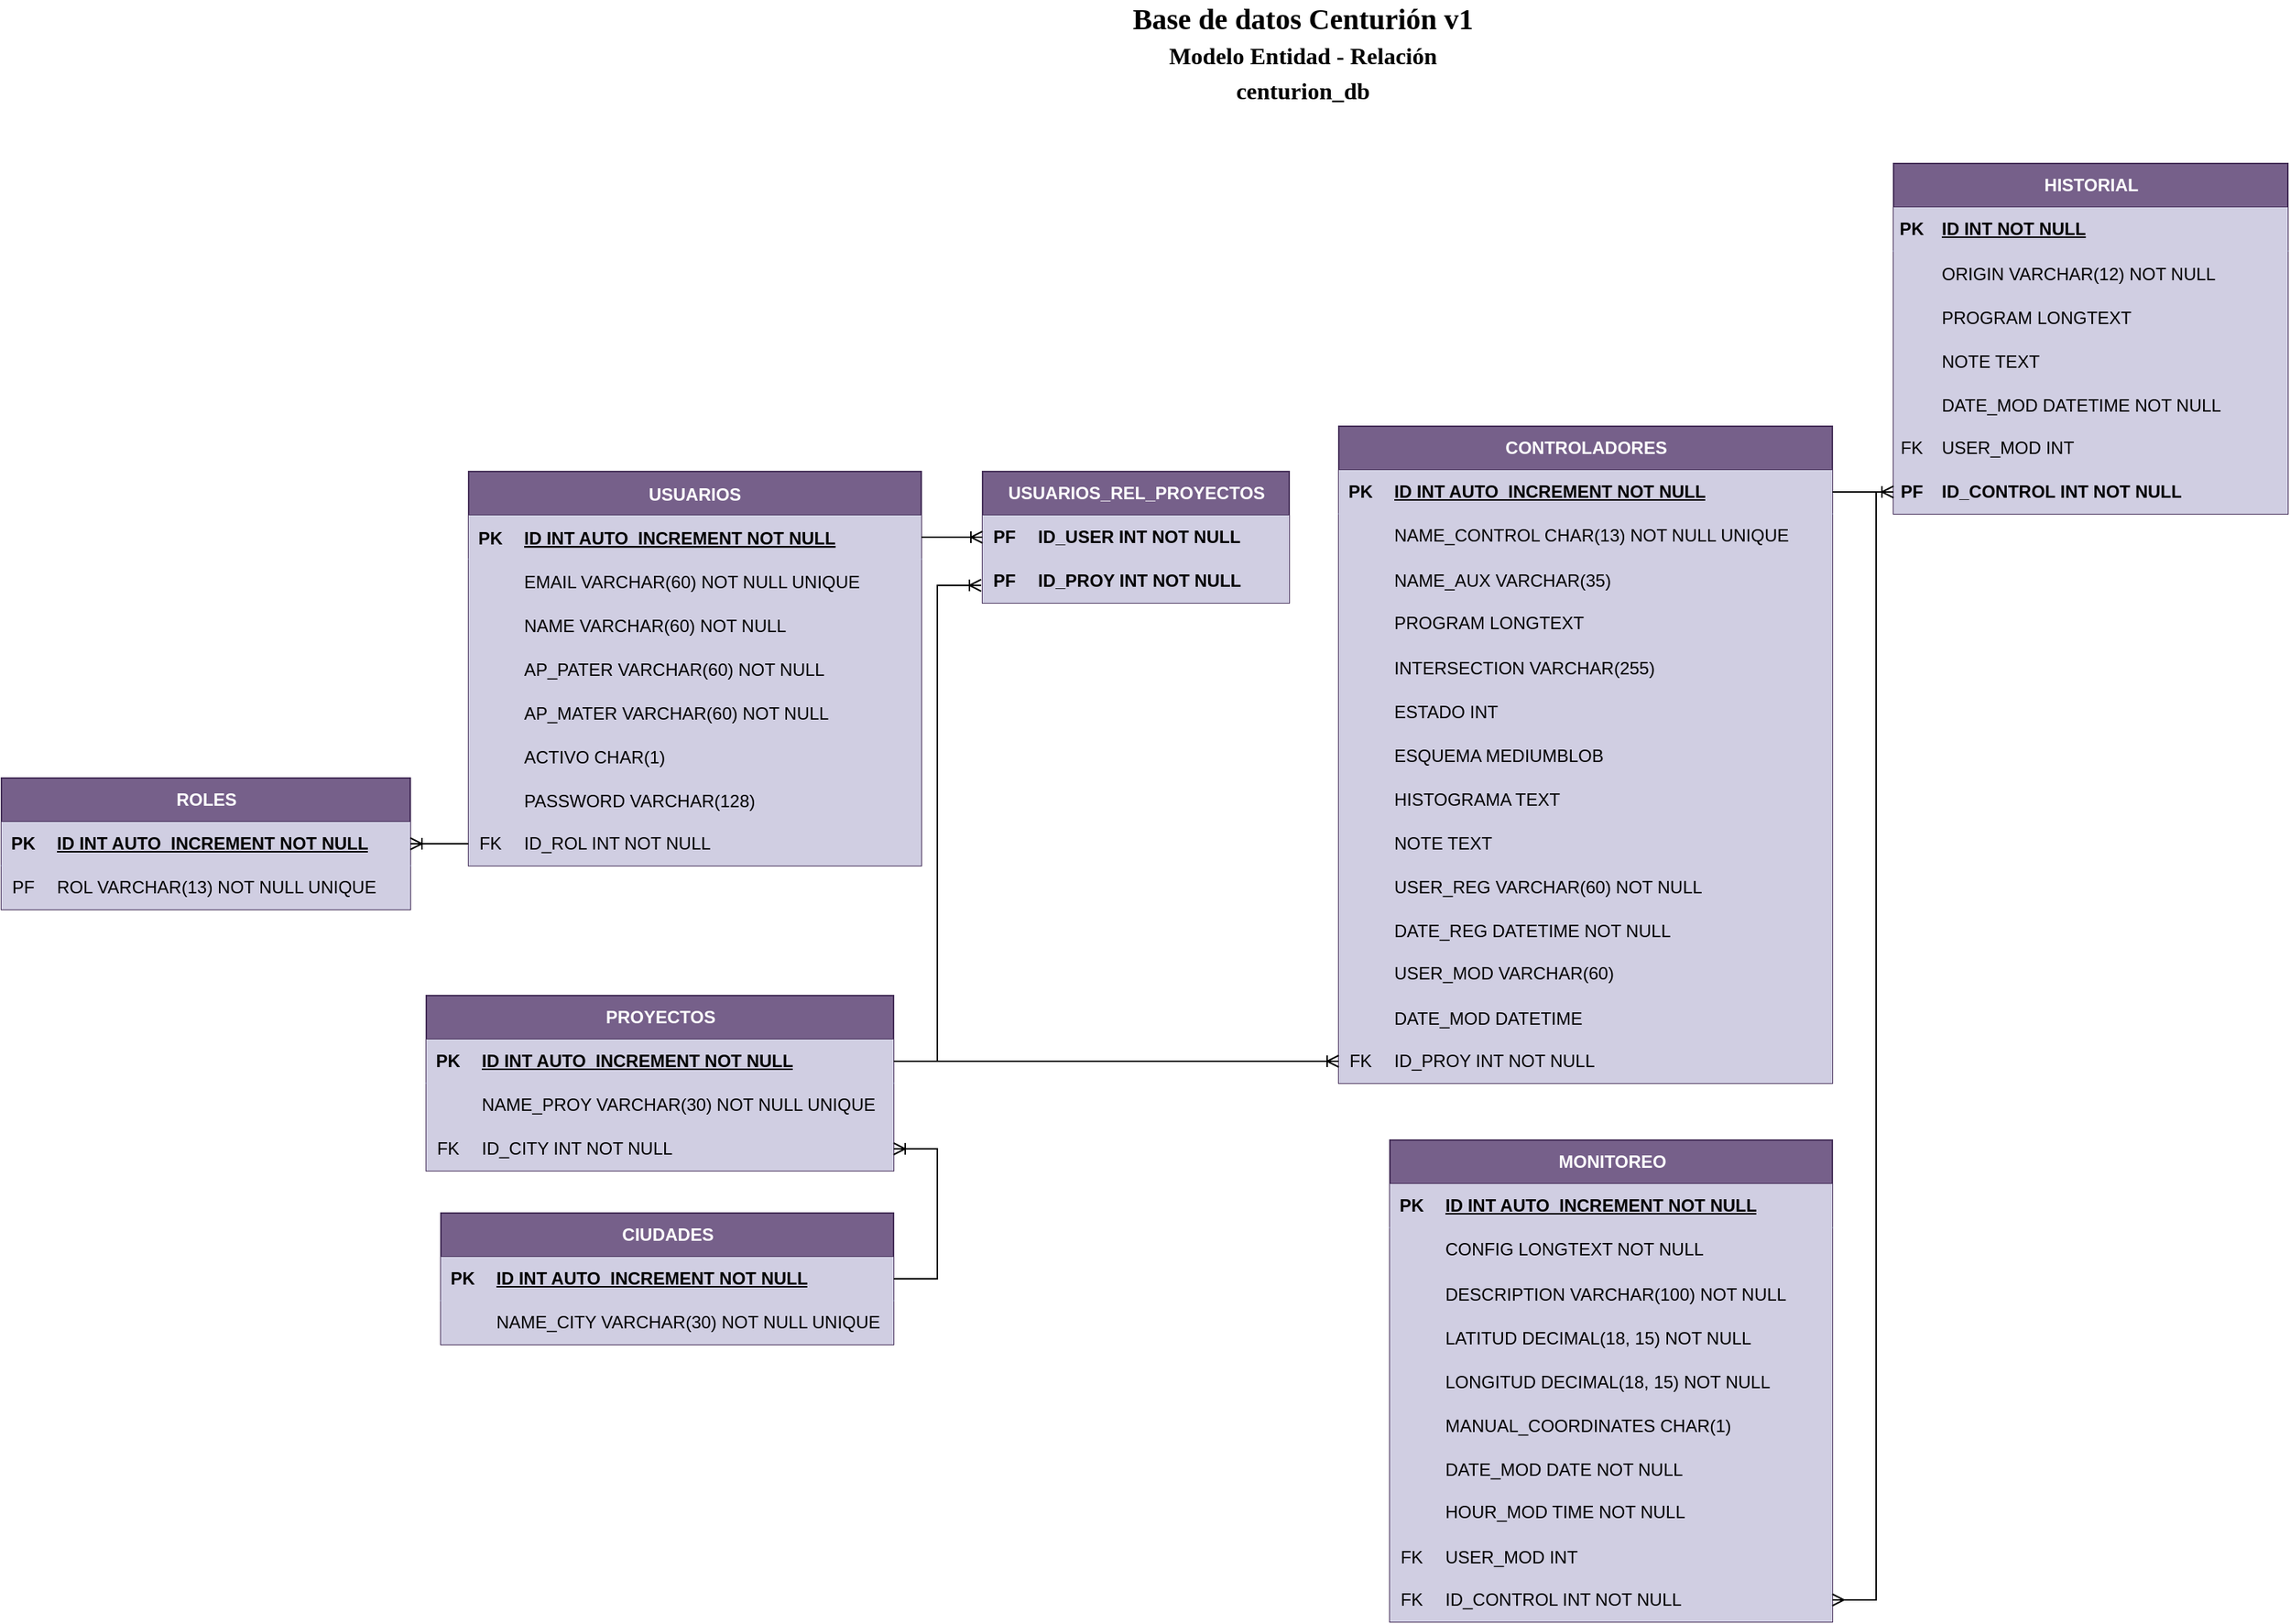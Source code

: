 <mxfile version="28.2.8" pages="4">
  <diagram id="R2lEEEUBdFMjLlhIrx00" name="ERD-CEN-V1">
    <mxGraphModel dx="2337" dy="1836" grid="1" gridSize="10" guides="1" tooltips="1" connect="1" arrows="1" fold="1" page="1" pageScale="1" pageWidth="850" pageHeight="1100" background="#ffffff" math="0" shadow="0" extFonts="Permanent Marker^https://fonts.googleapis.com/css?family=Permanent+Marker">
      <root>
        <mxCell id="0" />
        <mxCell id="1" parent="0" />
        <mxCell id="ZMtlEt-RDJXttwTS_dd9-7" value="CIUDADES" style="shape=table;startSize=30;container=1;collapsible=1;childLayout=tableLayout;fixedRows=1;rowLines=0;fontStyle=1;align=center;resizeLast=1;html=1;fillColor=#76608a;strokeColor=#432D57;fontColor=#ffffff;rounded=0;" parent="1" vertex="1">
          <mxGeometry x="-139" y="-70" width="310" height="90" as="geometry" />
        </mxCell>
        <mxCell id="ZMtlEt-RDJXttwTS_dd9-8" value="" style="shape=tableRow;horizontal=0;startSize=0;swimlaneHead=0;swimlaneBody=0;fillColor=#d0cee2;collapsible=0;dropTarget=0;points=[[0,0.5],[1,0.5]];portConstraint=eastwest;top=0;left=0;right=0;bottom=1;strokeColor=#56517e;rounded=0;" parent="ZMtlEt-RDJXttwTS_dd9-7" vertex="1">
          <mxGeometry y="30" width="310" height="30" as="geometry" />
        </mxCell>
        <mxCell id="ZMtlEt-RDJXttwTS_dd9-9" value="PK" style="shape=partialRectangle;connectable=0;fillColor=#d0cee2;top=0;left=0;bottom=0;right=0;fontStyle=1;overflow=hidden;whiteSpace=wrap;html=1;strokeColor=#56517e;rounded=0;" parent="ZMtlEt-RDJXttwTS_dd9-8" vertex="1">
          <mxGeometry width="30" height="30" as="geometry">
            <mxRectangle width="30" height="30" as="alternateBounds" />
          </mxGeometry>
        </mxCell>
        <mxCell id="ZMtlEt-RDJXttwTS_dd9-10" value="ID INT AUTO_INCREMENT NOT NULL" style="shape=partialRectangle;connectable=0;fillColor=#d0cee2;top=0;left=0;bottom=0;right=0;align=left;spacingLeft=6;fontStyle=5;overflow=hidden;whiteSpace=wrap;html=1;strokeColor=#56517e;rounded=0;" parent="ZMtlEt-RDJXttwTS_dd9-8" vertex="1">
          <mxGeometry x="30" width="280" height="30" as="geometry">
            <mxRectangle width="280" height="30" as="alternateBounds" />
          </mxGeometry>
        </mxCell>
        <mxCell id="ZMtlEt-RDJXttwTS_dd9-11" value="" style="shape=tableRow;horizontal=0;startSize=0;swimlaneHead=0;swimlaneBody=0;fillColor=#d0cee2;collapsible=0;dropTarget=0;points=[[0,0.5],[1,0.5]];portConstraint=eastwest;top=0;left=0;right=0;bottom=0;strokeColor=#56517e;rounded=0;" parent="ZMtlEt-RDJXttwTS_dd9-7" vertex="1">
          <mxGeometry y="60" width="310" height="30" as="geometry" />
        </mxCell>
        <mxCell id="ZMtlEt-RDJXttwTS_dd9-12" value="" style="shape=partialRectangle;connectable=0;fillColor=#d0cee2;top=0;left=0;bottom=0;right=0;editable=1;overflow=hidden;whiteSpace=wrap;html=1;strokeColor=#56517e;rounded=0;" parent="ZMtlEt-RDJXttwTS_dd9-11" vertex="1">
          <mxGeometry width="30" height="30" as="geometry">
            <mxRectangle width="30" height="30" as="alternateBounds" />
          </mxGeometry>
        </mxCell>
        <mxCell id="ZMtlEt-RDJXttwTS_dd9-13" value="NAME_CITY VARCHAR(30) NOT NULL UNIQUE" style="shape=partialRectangle;connectable=0;fillColor=#d0cee2;top=0;left=0;bottom=0;right=0;align=left;spacingLeft=6;overflow=hidden;whiteSpace=wrap;html=1;strokeColor=#56517e;rounded=0;" parent="ZMtlEt-RDJXttwTS_dd9-11" vertex="1">
          <mxGeometry x="30" width="280" height="30" as="geometry">
            <mxRectangle width="280" height="30" as="alternateBounds" />
          </mxGeometry>
        </mxCell>
        <mxCell id="ZMtlEt-RDJXttwTS_dd9-20" value="PROYECTOS" style="shape=table;startSize=30;container=1;collapsible=1;childLayout=tableLayout;fixedRows=1;rowLines=0;fontStyle=1;align=center;resizeLast=1;html=1;fillColor=#76608a;strokeColor=#432D57;fontColor=#ffffff;rounded=0;" parent="1" vertex="1">
          <mxGeometry x="-149" y="-219" width="320" height="120" as="geometry" />
        </mxCell>
        <mxCell id="ZMtlEt-RDJXttwTS_dd9-21" value="" style="shape=tableRow;horizontal=0;startSize=0;swimlaneHead=0;swimlaneBody=0;fillColor=#d0cee2;collapsible=0;dropTarget=0;points=[[0,0.5],[1,0.5]];portConstraint=eastwest;top=0;left=0;right=0;bottom=1;strokeColor=#56517e;rounded=0;" parent="ZMtlEt-RDJXttwTS_dd9-20" vertex="1">
          <mxGeometry y="30" width="320" height="30" as="geometry" />
        </mxCell>
        <mxCell id="ZMtlEt-RDJXttwTS_dd9-22" value="PK" style="shape=partialRectangle;connectable=0;fillColor=#d0cee2;top=0;left=0;bottom=0;right=0;fontStyle=1;overflow=hidden;whiteSpace=wrap;html=1;strokeColor=#56517e;rounded=0;" parent="ZMtlEt-RDJXttwTS_dd9-21" vertex="1">
          <mxGeometry width="30" height="30" as="geometry">
            <mxRectangle width="30" height="30" as="alternateBounds" />
          </mxGeometry>
        </mxCell>
        <mxCell id="ZMtlEt-RDJXttwTS_dd9-23" value="ID INT AUTO_INCREMENT NOT NULL" style="shape=partialRectangle;connectable=0;fillColor=#d0cee2;top=0;left=0;bottom=0;right=0;align=left;spacingLeft=6;fontStyle=5;overflow=hidden;whiteSpace=wrap;html=1;strokeColor=#56517e;rounded=0;" parent="ZMtlEt-RDJXttwTS_dd9-21" vertex="1">
          <mxGeometry x="30" width="290" height="30" as="geometry">
            <mxRectangle width="290" height="30" as="alternateBounds" />
          </mxGeometry>
        </mxCell>
        <mxCell id="ZMtlEt-RDJXttwTS_dd9-24" value="" style="shape=tableRow;horizontal=0;startSize=0;swimlaneHead=0;swimlaneBody=0;fillColor=#d0cee2;collapsible=0;dropTarget=0;points=[[0,0.5],[1,0.5]];portConstraint=eastwest;top=0;left=0;right=0;bottom=0;strokeColor=#56517e;rounded=0;" parent="ZMtlEt-RDJXttwTS_dd9-20" vertex="1">
          <mxGeometry y="60" width="320" height="30" as="geometry" />
        </mxCell>
        <mxCell id="ZMtlEt-RDJXttwTS_dd9-25" value="" style="shape=partialRectangle;connectable=0;fillColor=#d0cee2;top=0;left=0;bottom=0;right=0;editable=1;overflow=hidden;whiteSpace=wrap;html=1;strokeColor=#56517e;rounded=0;" parent="ZMtlEt-RDJXttwTS_dd9-24" vertex="1">
          <mxGeometry width="30" height="30" as="geometry">
            <mxRectangle width="30" height="30" as="alternateBounds" />
          </mxGeometry>
        </mxCell>
        <mxCell id="ZMtlEt-RDJXttwTS_dd9-26" value="NAME_PROY VARCHAR(30) NOT NULL UNIQUE" style="shape=partialRectangle;connectable=0;fillColor=#d0cee2;top=0;left=0;bottom=0;right=0;align=left;spacingLeft=6;overflow=hidden;whiteSpace=wrap;html=1;strokeColor=#56517e;rounded=0;" parent="ZMtlEt-RDJXttwTS_dd9-24" vertex="1">
          <mxGeometry x="30" width="290" height="30" as="geometry">
            <mxRectangle width="290" height="30" as="alternateBounds" />
          </mxGeometry>
        </mxCell>
        <mxCell id="ZMtlEt-RDJXttwTS_dd9-84" value="" style="shape=tableRow;horizontal=0;startSize=0;swimlaneHead=0;swimlaneBody=0;fillColor=#d0cee2;collapsible=0;dropTarget=0;points=[[0,0.5],[1,0.5]];portConstraint=eastwest;top=0;left=0;right=0;bottom=0;strokeColor=#56517e;rounded=0;" parent="ZMtlEt-RDJXttwTS_dd9-20" vertex="1">
          <mxGeometry y="90" width="320" height="30" as="geometry" />
        </mxCell>
        <mxCell id="ZMtlEt-RDJXttwTS_dd9-85" value="FK" style="shape=partialRectangle;connectable=0;fillColor=#d0cee2;top=0;left=0;bottom=0;right=0;fontStyle=0;overflow=hidden;whiteSpace=wrap;html=1;strokeColor=#56517e;rounded=0;" parent="ZMtlEt-RDJXttwTS_dd9-84" vertex="1">
          <mxGeometry width="30" height="30" as="geometry">
            <mxRectangle width="30" height="30" as="alternateBounds" />
          </mxGeometry>
        </mxCell>
        <mxCell id="ZMtlEt-RDJXttwTS_dd9-86" value="ID_CITY INT NOT NULL" style="shape=partialRectangle;connectable=0;fillColor=#d0cee2;top=0;left=0;bottom=0;right=0;align=left;spacingLeft=6;fontStyle=0;overflow=hidden;whiteSpace=wrap;html=1;strokeColor=#56517e;rounded=0;" parent="ZMtlEt-RDJXttwTS_dd9-84" vertex="1">
          <mxGeometry x="30" width="290" height="30" as="geometry">
            <mxRectangle width="290" height="30" as="alternateBounds" />
          </mxGeometry>
        </mxCell>
        <mxCell id="ZMtlEt-RDJXttwTS_dd9-27" value="CONTROLADORES" style="shape=table;startSize=30;container=1;collapsible=1;childLayout=tableLayout;fixedRows=1;rowLines=0;fontStyle=1;align=center;resizeLast=1;html=1;fillColor=#76608a;strokeColor=#432D57;fontColor=#ffffff;rounded=0;" parent="1" vertex="1">
          <mxGeometry x="476" y="-609" width="338" height="450" as="geometry" />
        </mxCell>
        <mxCell id="MNNxrbF0-Zn2pWXf_e2Z-18" value="" style="shape=tableRow;horizontal=0;startSize=0;swimlaneHead=0;swimlaneBody=0;fillColor=#d0cee2;collapsible=0;dropTarget=0;points=[[0,0.5],[1,0.5]];portConstraint=eastwest;top=0;left=0;right=0;bottom=1;strokeColor=#56517e;rounded=0;" parent="ZMtlEt-RDJXttwTS_dd9-27" vertex="1">
          <mxGeometry y="30" width="338" height="30" as="geometry" />
        </mxCell>
        <mxCell id="MNNxrbF0-Zn2pWXf_e2Z-19" value="PK" style="shape=partialRectangle;connectable=0;fillColor=#d0cee2;top=0;left=0;bottom=0;right=0;fontStyle=1;overflow=hidden;whiteSpace=wrap;html=1;strokeColor=#56517e;rounded=0;" parent="MNNxrbF0-Zn2pWXf_e2Z-18" vertex="1">
          <mxGeometry width="30" height="30" as="geometry">
            <mxRectangle width="30" height="30" as="alternateBounds" />
          </mxGeometry>
        </mxCell>
        <mxCell id="MNNxrbF0-Zn2pWXf_e2Z-20" value="ID INT AUTO_INCREMENT NOT NULL" style="shape=partialRectangle;connectable=0;fillColor=#d0cee2;top=0;left=0;bottom=0;right=0;align=left;spacingLeft=6;fontStyle=5;overflow=hidden;whiteSpace=wrap;html=1;strokeColor=#56517e;rounded=0;" parent="MNNxrbF0-Zn2pWXf_e2Z-18" vertex="1">
          <mxGeometry x="30" width="308" height="30" as="geometry">
            <mxRectangle width="308" height="30" as="alternateBounds" />
          </mxGeometry>
        </mxCell>
        <mxCell id="ZMtlEt-RDJXttwTS_dd9-31" value="" style="shape=tableRow;horizontal=0;startSize=0;swimlaneHead=0;swimlaneBody=0;fillColor=#d0cee2;collapsible=0;dropTarget=0;points=[[0,0.5],[1,0.5]];portConstraint=eastwest;top=0;left=0;right=0;bottom=0;strokeColor=#56517e;rounded=0;" parent="ZMtlEt-RDJXttwTS_dd9-27" vertex="1">
          <mxGeometry y="60" width="338" height="30" as="geometry" />
        </mxCell>
        <mxCell id="ZMtlEt-RDJXttwTS_dd9-32" value="" style="shape=partialRectangle;connectable=0;fillColor=#d0cee2;top=0;left=0;bottom=0;right=0;editable=1;overflow=hidden;whiteSpace=wrap;html=1;strokeColor=#56517e;rounded=0;" parent="ZMtlEt-RDJXttwTS_dd9-31" vertex="1">
          <mxGeometry width="30" height="30" as="geometry">
            <mxRectangle width="30" height="30" as="alternateBounds" />
          </mxGeometry>
        </mxCell>
        <mxCell id="ZMtlEt-RDJXttwTS_dd9-33" value="NAME_CONTROL CHAR(13) NOT NULL UNIQUE" style="shape=partialRectangle;connectable=0;fillColor=#d0cee2;top=0;left=0;bottom=0;right=0;align=left;spacingLeft=6;overflow=hidden;whiteSpace=wrap;html=1;strokeColor=#56517e;rounded=0;" parent="ZMtlEt-RDJXttwTS_dd9-31" vertex="1">
          <mxGeometry x="30" width="308" height="30" as="geometry">
            <mxRectangle width="308" height="30" as="alternateBounds" />
          </mxGeometry>
        </mxCell>
        <mxCell id="1MEYr_FotKvGK-7sjlTn-7" value="" style="shape=tableRow;horizontal=0;startSize=0;swimlaneHead=0;swimlaneBody=0;fillColor=#d0cee2;collapsible=0;dropTarget=0;points=[[0,0.5],[1,0.5]];portConstraint=eastwest;top=0;left=0;right=0;bottom=0;strokeColor=#56517e;" parent="ZMtlEt-RDJXttwTS_dd9-27" vertex="1">
          <mxGeometry y="90" width="338" height="30" as="geometry" />
        </mxCell>
        <mxCell id="1MEYr_FotKvGK-7sjlTn-8" value="" style="shape=partialRectangle;connectable=0;fillColor=#d0cee2;top=0;left=0;bottom=0;right=0;editable=1;overflow=hidden;strokeColor=#56517e;" parent="1MEYr_FotKvGK-7sjlTn-7" vertex="1">
          <mxGeometry width="30" height="30" as="geometry">
            <mxRectangle width="30" height="30" as="alternateBounds" />
          </mxGeometry>
        </mxCell>
        <mxCell id="1MEYr_FotKvGK-7sjlTn-9" value="NAME_AUX VARCHAR(35)" style="shape=partialRectangle;connectable=0;fillColor=#d0cee2;top=0;left=0;bottom=0;right=0;align=left;spacingLeft=6;overflow=hidden;strokeColor=#56517e;" parent="1MEYr_FotKvGK-7sjlTn-7" vertex="1">
          <mxGeometry x="30" width="308" height="30" as="geometry">
            <mxRectangle width="308" height="30" as="alternateBounds" />
          </mxGeometry>
        </mxCell>
        <mxCell id="ZMtlEt-RDJXttwTS_dd9-34" value="" style="shape=tableRow;horizontal=0;startSize=0;swimlaneHead=0;swimlaneBody=0;fillColor=#d0cee2;collapsible=0;dropTarget=0;points=[[0,0.5],[1,0.5]];portConstraint=eastwest;top=0;left=0;right=0;bottom=0;strokeColor=#56517e;rounded=0;" parent="ZMtlEt-RDJXttwTS_dd9-27" vertex="1">
          <mxGeometry y="120" width="338" height="30" as="geometry" />
        </mxCell>
        <mxCell id="ZMtlEt-RDJXttwTS_dd9-35" value="" style="shape=partialRectangle;connectable=0;fillColor=#d0cee2;top=0;left=0;bottom=0;right=0;editable=1;overflow=hidden;whiteSpace=wrap;html=1;strokeColor=#56517e;rounded=0;" parent="ZMtlEt-RDJXttwTS_dd9-34" vertex="1">
          <mxGeometry width="30" height="30" as="geometry">
            <mxRectangle width="30" height="30" as="alternateBounds" />
          </mxGeometry>
        </mxCell>
        <mxCell id="ZMtlEt-RDJXttwTS_dd9-36" value="PROGRAM LONGTEXT" style="shape=partialRectangle;connectable=0;fillColor=#d0cee2;top=0;left=0;bottom=0;right=0;align=left;spacingLeft=6;overflow=hidden;whiteSpace=wrap;html=1;strokeColor=#56517e;rounded=0;" parent="ZMtlEt-RDJXttwTS_dd9-34" vertex="1">
          <mxGeometry x="30" width="308" height="30" as="geometry">
            <mxRectangle width="308" height="30" as="alternateBounds" />
          </mxGeometry>
        </mxCell>
        <mxCell id="13xYGsyBGOXWYgqG5Z0U-4" value="" style="shape=tableRow;horizontal=0;startSize=0;swimlaneHead=0;swimlaneBody=0;fillColor=#d0cee2;collapsible=0;dropTarget=0;points=[[0,0.5],[1,0.5]];portConstraint=eastwest;top=0;left=0;right=0;bottom=0;strokeColor=#56517e;" parent="ZMtlEt-RDJXttwTS_dd9-27" vertex="1">
          <mxGeometry y="150" width="338" height="30" as="geometry" />
        </mxCell>
        <mxCell id="13xYGsyBGOXWYgqG5Z0U-5" value="" style="shape=partialRectangle;connectable=0;fillColor=#d0cee2;top=0;left=0;bottom=0;right=0;editable=1;overflow=hidden;strokeColor=#56517e;" parent="13xYGsyBGOXWYgqG5Z0U-4" vertex="1">
          <mxGeometry width="30" height="30" as="geometry">
            <mxRectangle width="30" height="30" as="alternateBounds" />
          </mxGeometry>
        </mxCell>
        <mxCell id="13xYGsyBGOXWYgqG5Z0U-6" value="INTERSECTION VARCHAR(255)" style="shape=partialRectangle;connectable=0;fillColor=#d0cee2;top=0;left=0;bottom=0;right=0;align=left;spacingLeft=6;overflow=hidden;strokeColor=#56517e;" parent="13xYGsyBGOXWYgqG5Z0U-4" vertex="1">
          <mxGeometry x="30" width="308" height="30" as="geometry">
            <mxRectangle width="308" height="30" as="alternateBounds" />
          </mxGeometry>
        </mxCell>
        <mxCell id="85TDOri7-p_jg3bxcil2-7" value="" style="shape=tableRow;horizontal=0;startSize=0;swimlaneHead=0;swimlaneBody=0;fillColor=#D0CEE2;collapsible=0;dropTarget=0;points=[[0,0.5],[1,0.5]];portConstraint=eastwest;top=0;left=0;right=0;bottom=0;" vertex="1" parent="ZMtlEt-RDJXttwTS_dd9-27">
          <mxGeometry y="180" width="338" height="30" as="geometry" />
        </mxCell>
        <mxCell id="85TDOri7-p_jg3bxcil2-8" value="" style="shape=partialRectangle;connectable=0;fillColor=#D0CEE2;top=0;left=0;bottom=0;right=0;editable=1;overflow=hidden;" vertex="1" parent="85TDOri7-p_jg3bxcil2-7">
          <mxGeometry width="30" height="30" as="geometry">
            <mxRectangle width="30" height="30" as="alternateBounds" />
          </mxGeometry>
        </mxCell>
        <mxCell id="85TDOri7-p_jg3bxcil2-9" value="ESTADO INT" style="shape=partialRectangle;connectable=0;fillColor=#D0CEE2;top=0;left=0;bottom=0;right=0;align=left;spacingLeft=6;overflow=hidden;" vertex="1" parent="85TDOri7-p_jg3bxcil2-7">
          <mxGeometry x="30" width="308" height="30" as="geometry">
            <mxRectangle width="308" height="30" as="alternateBounds" />
          </mxGeometry>
        </mxCell>
        <mxCell id="85TDOri7-p_jg3bxcil2-1" value="" style="shape=tableRow;horizontal=0;startSize=0;swimlaneHead=0;swimlaneBody=0;fillColor=#D0CEE2;collapsible=0;dropTarget=0;points=[[0,0.5],[1,0.5]];portConstraint=eastwest;top=0;left=0;right=0;bottom=0;" vertex="1" parent="ZMtlEt-RDJXttwTS_dd9-27">
          <mxGeometry y="210" width="338" height="30" as="geometry" />
        </mxCell>
        <mxCell id="85TDOri7-p_jg3bxcil2-2" value="" style="shape=partialRectangle;connectable=0;fillColor=#D0CEE2;top=0;left=0;bottom=0;right=0;editable=1;overflow=hidden;" vertex="1" parent="85TDOri7-p_jg3bxcil2-1">
          <mxGeometry width="30" height="30" as="geometry">
            <mxRectangle width="30" height="30" as="alternateBounds" />
          </mxGeometry>
        </mxCell>
        <mxCell id="85TDOri7-p_jg3bxcil2-3" value="ESQUEMA MEDIUMBLOB" style="shape=partialRectangle;connectable=0;fillColor=#D0CEE2;top=0;left=0;bottom=0;right=0;align=left;spacingLeft=6;overflow=hidden;" vertex="1" parent="85TDOri7-p_jg3bxcil2-1">
          <mxGeometry x="30" width="308" height="30" as="geometry">
            <mxRectangle width="308" height="30" as="alternateBounds" />
          </mxGeometry>
        </mxCell>
        <mxCell id="85TDOri7-p_jg3bxcil2-4" value="" style="shape=tableRow;horizontal=0;startSize=0;swimlaneHead=0;swimlaneBody=0;fillColor=#D0CEE2;collapsible=0;dropTarget=0;points=[[0,0.5],[1,0.5]];portConstraint=eastwest;top=0;left=0;right=0;bottom=0;" vertex="1" parent="ZMtlEt-RDJXttwTS_dd9-27">
          <mxGeometry y="240" width="338" height="30" as="geometry" />
        </mxCell>
        <mxCell id="85TDOri7-p_jg3bxcil2-5" value="" style="shape=partialRectangle;connectable=0;fillColor=#D0CEE2;top=0;left=0;bottom=0;right=0;editable=1;overflow=hidden;" vertex="1" parent="85TDOri7-p_jg3bxcil2-4">
          <mxGeometry width="30" height="30" as="geometry">
            <mxRectangle width="30" height="30" as="alternateBounds" />
          </mxGeometry>
        </mxCell>
        <mxCell id="85TDOri7-p_jg3bxcil2-6" value="HISTOGRAMA TEXT" style="shape=partialRectangle;connectable=0;fillColor=#D0CEE2;top=0;left=0;bottom=0;right=0;align=left;spacingLeft=6;overflow=hidden;" vertex="1" parent="85TDOri7-p_jg3bxcil2-4">
          <mxGeometry x="30" width="308" height="30" as="geometry">
            <mxRectangle width="308" height="30" as="alternateBounds" />
          </mxGeometry>
        </mxCell>
        <mxCell id="3S3XlOP8_zU_0tab7PKG-1" value="" style="shape=tableRow;horizontal=0;startSize=0;swimlaneHead=0;swimlaneBody=0;fillColor=#d0cee2;collapsible=0;dropTarget=0;points=[[0,0.5],[1,0.5]];portConstraint=eastwest;top=0;left=0;right=0;bottom=0;strokeColor=#56517e;" parent="ZMtlEt-RDJXttwTS_dd9-27" vertex="1">
          <mxGeometry y="270" width="338" height="30" as="geometry" />
        </mxCell>
        <mxCell id="3S3XlOP8_zU_0tab7PKG-2" value="" style="shape=partialRectangle;connectable=0;fillColor=#d0cee2;top=0;left=0;bottom=0;right=0;editable=1;overflow=hidden;strokeColor=#56517e;" parent="3S3XlOP8_zU_0tab7PKG-1" vertex="1">
          <mxGeometry width="30" height="30" as="geometry">
            <mxRectangle width="30" height="30" as="alternateBounds" />
          </mxGeometry>
        </mxCell>
        <mxCell id="3S3XlOP8_zU_0tab7PKG-3" value="NOTE TEXT" style="shape=partialRectangle;connectable=0;fillColor=#d0cee2;top=0;left=0;bottom=0;right=0;align=left;spacingLeft=6;overflow=hidden;strokeColor=#56517e;" parent="3S3XlOP8_zU_0tab7PKG-1" vertex="1">
          <mxGeometry x="30" width="308" height="30" as="geometry">
            <mxRectangle width="308" height="30" as="alternateBounds" />
          </mxGeometry>
        </mxCell>
        <mxCell id="ZMtlEt-RDJXttwTS_dd9-50" value="" style="shape=tableRow;horizontal=0;startSize=0;swimlaneHead=0;swimlaneBody=0;fillColor=#d0cee2;collapsible=0;dropTarget=0;points=[[0,0.5],[1,0.5]];portConstraint=eastwest;top=0;left=0;right=0;bottom=0;strokeColor=#56517e;rounded=0;" parent="ZMtlEt-RDJXttwTS_dd9-27" vertex="1">
          <mxGeometry y="300" width="338" height="30" as="geometry" />
        </mxCell>
        <mxCell id="ZMtlEt-RDJXttwTS_dd9-51" value="" style="shape=partialRectangle;connectable=0;fillColor=#d0cee2;top=0;left=0;bottom=0;right=0;editable=1;overflow=hidden;strokeColor=#56517e;rounded=0;" parent="ZMtlEt-RDJXttwTS_dd9-50" vertex="1">
          <mxGeometry width="30" height="30" as="geometry">
            <mxRectangle width="30" height="30" as="alternateBounds" />
          </mxGeometry>
        </mxCell>
        <mxCell id="ZMtlEt-RDJXttwTS_dd9-52" value="USER_REG VARCHAR(60) NOT NULL" style="shape=partialRectangle;connectable=0;fillColor=#d0cee2;top=0;left=0;bottom=0;right=0;align=left;spacingLeft=6;overflow=hidden;strokeColor=#56517e;rounded=0;" parent="ZMtlEt-RDJXttwTS_dd9-50" vertex="1">
          <mxGeometry x="30" width="308" height="30" as="geometry">
            <mxRectangle width="308" height="30" as="alternateBounds" />
          </mxGeometry>
        </mxCell>
        <mxCell id="ZMtlEt-RDJXttwTS_dd9-53" value="" style="shape=tableRow;horizontal=0;startSize=0;swimlaneHead=0;swimlaneBody=0;fillColor=#d0cee2;collapsible=0;dropTarget=0;points=[[0,0.5],[1,0.5]];portConstraint=eastwest;top=0;left=0;right=0;bottom=0;strokeColor=#56517e;rounded=0;" parent="ZMtlEt-RDJXttwTS_dd9-27" vertex="1">
          <mxGeometry y="330" width="338" height="30" as="geometry" />
        </mxCell>
        <mxCell id="ZMtlEt-RDJXttwTS_dd9-54" value="" style="shape=partialRectangle;connectable=0;fillColor=#d0cee2;top=0;left=0;bottom=0;right=0;editable=1;overflow=hidden;strokeColor=#56517e;rounded=0;" parent="ZMtlEt-RDJXttwTS_dd9-53" vertex="1">
          <mxGeometry width="30" height="30" as="geometry">
            <mxRectangle width="30" height="30" as="alternateBounds" />
          </mxGeometry>
        </mxCell>
        <mxCell id="ZMtlEt-RDJXttwTS_dd9-55" value="DATE_REG DATETIME NOT NULL" style="shape=partialRectangle;connectable=0;fillColor=#d0cee2;top=0;left=0;bottom=0;right=0;align=left;spacingLeft=6;overflow=hidden;strokeColor=#56517e;rounded=0;" parent="ZMtlEt-RDJXttwTS_dd9-53" vertex="1">
          <mxGeometry x="30" width="308" height="30" as="geometry">
            <mxRectangle width="308" height="30" as="alternateBounds" />
          </mxGeometry>
        </mxCell>
        <mxCell id="ZMtlEt-RDJXttwTS_dd9-77" value="" style="shape=tableRow;horizontal=0;startSize=0;swimlaneHead=0;swimlaneBody=0;fillColor=#d0cee2;collapsible=0;dropTarget=0;points=[[0,0.5],[1,0.5]];portConstraint=eastwest;top=0;left=0;right=0;bottom=0;strokeColor=#56517e;rounded=0;" parent="ZMtlEt-RDJXttwTS_dd9-27" vertex="1">
          <mxGeometry y="360" width="338" height="30" as="geometry" />
        </mxCell>
        <mxCell id="ZMtlEt-RDJXttwTS_dd9-78" value="" style="shape=partialRectangle;connectable=0;fillColor=#d0cee2;top=0;left=0;bottom=0;right=0;fontStyle=0;overflow=hidden;whiteSpace=wrap;html=1;strokeColor=#56517e;rounded=0;" parent="ZMtlEt-RDJXttwTS_dd9-77" vertex="1">
          <mxGeometry width="30" height="30" as="geometry">
            <mxRectangle width="30" height="30" as="alternateBounds" />
          </mxGeometry>
        </mxCell>
        <mxCell id="ZMtlEt-RDJXttwTS_dd9-79" value="USER_MOD VARCHAR(60)&amp;nbsp;" style="shape=partialRectangle;connectable=0;fillColor=#d0cee2;top=0;left=0;bottom=0;right=0;align=left;spacingLeft=6;fontStyle=0;overflow=hidden;whiteSpace=wrap;html=1;strokeColor=#56517e;rounded=0;" parent="ZMtlEt-RDJXttwTS_dd9-77" vertex="1">
          <mxGeometry x="30" width="308" height="30" as="geometry">
            <mxRectangle width="308" height="30" as="alternateBounds" />
          </mxGeometry>
        </mxCell>
        <mxCell id="MNNxrbF0-Zn2pWXf_e2Z-5" value="" style="shape=tableRow;horizontal=0;startSize=0;swimlaneHead=0;swimlaneBody=0;fillColor=#d0cee2;collapsible=0;dropTarget=0;points=[[0,0.5],[1,0.5]];portConstraint=eastwest;top=0;left=0;right=0;bottom=0;strokeColor=#56517e;rounded=0;" parent="ZMtlEt-RDJXttwTS_dd9-27" vertex="1">
          <mxGeometry y="390" width="338" height="30" as="geometry" />
        </mxCell>
        <mxCell id="MNNxrbF0-Zn2pWXf_e2Z-6" value="" style="shape=partialRectangle;connectable=0;fillColor=#d0cee2;top=0;left=0;bottom=0;right=0;editable=1;overflow=hidden;strokeColor=#56517e;rounded=0;" parent="MNNxrbF0-Zn2pWXf_e2Z-5" vertex="1">
          <mxGeometry width="30" height="30" as="geometry">
            <mxRectangle width="30" height="30" as="alternateBounds" />
          </mxGeometry>
        </mxCell>
        <mxCell id="MNNxrbF0-Zn2pWXf_e2Z-7" value="DATE_MOD DATETIME " style="shape=partialRectangle;connectable=0;fillColor=#d0cee2;top=0;left=0;bottom=0;right=0;align=left;spacingLeft=6;overflow=hidden;strokeColor=#56517e;rounded=0;" parent="MNNxrbF0-Zn2pWXf_e2Z-5" vertex="1">
          <mxGeometry x="30" width="308" height="30" as="geometry">
            <mxRectangle width="308" height="30" as="alternateBounds" />
          </mxGeometry>
        </mxCell>
        <mxCell id="MNNxrbF0-Zn2pWXf_e2Z-21" value="" style="shape=tableRow;horizontal=0;startSize=0;swimlaneHead=0;swimlaneBody=0;fillColor=#d0cee2;collapsible=0;dropTarget=0;points=[[0,0.5],[1,0.5]];portConstraint=eastwest;top=0;left=0;right=0;bottom=0;strokeColor=#56517e;rounded=0;" parent="ZMtlEt-RDJXttwTS_dd9-27" vertex="1">
          <mxGeometry y="420" width="338" height="30" as="geometry" />
        </mxCell>
        <mxCell id="MNNxrbF0-Zn2pWXf_e2Z-22" value="FK" style="shape=partialRectangle;connectable=0;fillColor=#d0cee2;top=0;left=0;bottom=0;right=0;fontStyle=0;overflow=hidden;whiteSpace=wrap;html=1;strokeColor=#56517e;rounded=0;" parent="MNNxrbF0-Zn2pWXf_e2Z-21" vertex="1">
          <mxGeometry width="30" height="30" as="geometry">
            <mxRectangle width="30" height="30" as="alternateBounds" />
          </mxGeometry>
        </mxCell>
        <mxCell id="MNNxrbF0-Zn2pWXf_e2Z-23" value="ID_PROY INT NOT NULL" style="shape=partialRectangle;connectable=0;fillColor=#d0cee2;top=0;left=0;bottom=0;right=0;align=left;spacingLeft=6;fontStyle=0;overflow=hidden;whiteSpace=wrap;html=1;strokeColor=#56517e;rounded=0;" parent="MNNxrbF0-Zn2pWXf_e2Z-21" vertex="1">
          <mxGeometry x="30" width="308" height="30" as="geometry">
            <mxRectangle width="308" height="30" as="alternateBounds" />
          </mxGeometry>
        </mxCell>
        <mxCell id="ZMtlEt-RDJXttwTS_dd9-110" value="USUARIOS_REL_PROYECTOS" style="shape=table;startSize=30;container=1;collapsible=1;childLayout=tableLayout;fixedRows=1;rowLines=0;fontStyle=1;align=center;resizeLast=1;html=1;fillColor=#76608a;strokeColor=#432D57;fontColor=#ffffff;rounded=0;" parent="1" vertex="1">
          <mxGeometry x="232" y="-578" width="210" height="90" as="geometry" />
        </mxCell>
        <mxCell id="ZMtlEt-RDJXttwTS_dd9-123" value="" style="shape=tableRow;horizontal=0;startSize=0;swimlaneHead=0;swimlaneBody=0;fillColor=#d0cee2;collapsible=0;dropTarget=0;points=[[0,0.5],[1,0.5]];portConstraint=eastwest;top=0;left=0;right=0;bottom=0;strokeColor=#56517e;rounded=0;fontStyle=1" parent="ZMtlEt-RDJXttwTS_dd9-110" vertex="1">
          <mxGeometry y="30" width="210" height="30" as="geometry" />
        </mxCell>
        <mxCell id="ZMtlEt-RDJXttwTS_dd9-124" value="&lt;b&gt;PF&lt;/b&gt;" style="shape=partialRectangle;connectable=0;fillColor=#d0cee2;top=0;left=0;bottom=0;right=0;fontStyle=0;overflow=hidden;whiteSpace=wrap;html=1;strokeColor=#56517e;rounded=0;" parent="ZMtlEt-RDJXttwTS_dd9-123" vertex="1">
          <mxGeometry width="30" height="30" as="geometry">
            <mxRectangle width="30" height="30" as="alternateBounds" />
          </mxGeometry>
        </mxCell>
        <mxCell id="ZMtlEt-RDJXttwTS_dd9-125" value="&lt;b&gt;ID_USER INT NOT NULL&lt;/b&gt;" style="shape=partialRectangle;connectable=0;fillColor=#d0cee2;top=0;left=0;bottom=0;right=0;align=left;spacingLeft=6;fontStyle=0;overflow=hidden;whiteSpace=wrap;html=1;strokeColor=#56517e;rounded=0;" parent="ZMtlEt-RDJXttwTS_dd9-123" vertex="1">
          <mxGeometry x="30" width="180" height="30" as="geometry">
            <mxRectangle width="180" height="30" as="alternateBounds" />
          </mxGeometry>
        </mxCell>
        <mxCell id="wsLVQKS4dzLnAiKuaCy7-20" value="" style="shape=tableRow;horizontal=0;startSize=0;swimlaneHead=0;swimlaneBody=0;fillColor=#d0cee2;collapsible=0;dropTarget=0;points=[[0,0.5],[1,0.5]];portConstraint=eastwest;top=0;left=0;right=0;bottom=0;strokeColor=#56517e;" parent="ZMtlEt-RDJXttwTS_dd9-110" vertex="1">
          <mxGeometry y="60" width="210" height="30" as="geometry" />
        </mxCell>
        <mxCell id="wsLVQKS4dzLnAiKuaCy7-21" value="&lt;b&gt;PF&lt;/b&gt;" style="shape=partialRectangle;connectable=0;fillColor=#d0cee2;top=0;left=0;bottom=0;right=0;fontStyle=0;overflow=hidden;whiteSpace=wrap;html=1;strokeColor=#56517e;" parent="wsLVQKS4dzLnAiKuaCy7-20" vertex="1">
          <mxGeometry width="30" height="30" as="geometry">
            <mxRectangle width="30" height="30" as="alternateBounds" />
          </mxGeometry>
        </mxCell>
        <mxCell id="wsLVQKS4dzLnAiKuaCy7-22" value="&lt;b&gt;ID_PROY INT NOT NULL&lt;/b&gt;" style="shape=partialRectangle;connectable=0;fillColor=#d0cee2;top=0;left=0;bottom=0;right=0;align=left;spacingLeft=6;fontStyle=0;overflow=hidden;whiteSpace=wrap;html=1;strokeColor=#56517e;" parent="wsLVQKS4dzLnAiKuaCy7-20" vertex="1">
          <mxGeometry x="30" width="180" height="30" as="geometry">
            <mxRectangle width="180" height="30" as="alternateBounds" />
          </mxGeometry>
        </mxCell>
        <mxCell id="ZMtlEt-RDJXttwTS_dd9-56" value="HISTORIAL" style="shape=table;startSize=30;container=1;collapsible=1;childLayout=tableLayout;fixedRows=1;rowLines=0;fontStyle=1;align=center;resizeLast=1;html=1;fillColor=#76608a;strokeColor=#432D57;fontColor=#ffffff;rounded=0;" parent="1" vertex="1">
          <mxGeometry x="856" y="-789" width="270" height="240" as="geometry" />
        </mxCell>
        <mxCell id="ZMtlEt-RDJXttwTS_dd9-57" value="" style="shape=tableRow;horizontal=0;startSize=0;swimlaneHead=0;swimlaneBody=0;fillColor=#d0cee2;collapsible=0;dropTarget=0;points=[[0,0.5],[1,0.5]];portConstraint=eastwest;top=0;left=0;right=0;bottom=1;strokeColor=#56517e;rounded=0;" parent="ZMtlEt-RDJXttwTS_dd9-56" vertex="1">
          <mxGeometry y="30" width="270" height="30" as="geometry" />
        </mxCell>
        <mxCell id="ZMtlEt-RDJXttwTS_dd9-58" value="PK" style="shape=partialRectangle;connectable=0;fillColor=#d0cee2;top=0;left=0;bottom=0;right=0;fontStyle=1;overflow=hidden;whiteSpace=wrap;html=1;strokeColor=#56517e;rounded=0;" parent="ZMtlEt-RDJXttwTS_dd9-57" vertex="1">
          <mxGeometry width="25" height="30" as="geometry">
            <mxRectangle width="25" height="30" as="alternateBounds" />
          </mxGeometry>
        </mxCell>
        <mxCell id="ZMtlEt-RDJXttwTS_dd9-59" value="ID INT NOT NULL" style="shape=partialRectangle;connectable=0;fillColor=#d0cee2;top=0;left=0;bottom=0;right=0;align=left;spacingLeft=6;fontStyle=5;overflow=hidden;whiteSpace=wrap;html=1;strokeColor=#56517e;rounded=0;" parent="ZMtlEt-RDJXttwTS_dd9-57" vertex="1">
          <mxGeometry x="25" width="245" height="30" as="geometry">
            <mxRectangle width="245" height="30" as="alternateBounds" />
          </mxGeometry>
        </mxCell>
        <mxCell id="W4UL68AcYP-CpXwoMyq6-1" value="" style="shape=tableRow;horizontal=0;startSize=0;swimlaneHead=0;swimlaneBody=0;fillColor=#d0cee2;collapsible=0;dropTarget=0;points=[[0,0.5],[1,0.5]];portConstraint=eastwest;top=0;left=0;right=0;bottom=0;strokeColor=#56517e;" parent="ZMtlEt-RDJXttwTS_dd9-56" vertex="1">
          <mxGeometry y="60" width="270" height="30" as="geometry" />
        </mxCell>
        <mxCell id="W4UL68AcYP-CpXwoMyq6-2" value="" style="shape=partialRectangle;connectable=0;fillColor=#d0cee2;top=0;left=0;bottom=0;right=0;editable=1;overflow=hidden;strokeColor=#56517e;" parent="W4UL68AcYP-CpXwoMyq6-1" vertex="1">
          <mxGeometry width="25" height="30" as="geometry">
            <mxRectangle width="25" height="30" as="alternateBounds" />
          </mxGeometry>
        </mxCell>
        <mxCell id="W4UL68AcYP-CpXwoMyq6-3" value="ORIGIN VARCHAR(12) NOT NULL" style="shape=partialRectangle;connectable=0;fillColor=#d0cee2;top=0;left=0;bottom=0;right=0;align=left;spacingLeft=6;overflow=hidden;strokeColor=#56517e;" parent="W4UL68AcYP-CpXwoMyq6-1" vertex="1">
          <mxGeometry x="25" width="245" height="30" as="geometry">
            <mxRectangle width="245" height="30" as="alternateBounds" />
          </mxGeometry>
        </mxCell>
        <mxCell id="MNNxrbF0-Zn2pWXf_e2Z-1" value="" style="shape=tableRow;horizontal=0;startSize=0;swimlaneHead=0;swimlaneBody=0;fillColor=#d0cee2;collapsible=0;dropTarget=0;points=[[0,0.5],[1,0.5]];portConstraint=eastwest;top=0;left=0;right=0;bottom=0;strokeColor=#56517e;rounded=0;" parent="ZMtlEt-RDJXttwTS_dd9-56" vertex="1">
          <mxGeometry y="90" width="270" height="30" as="geometry" />
        </mxCell>
        <mxCell id="MNNxrbF0-Zn2pWXf_e2Z-2" value="" style="shape=partialRectangle;connectable=0;fillColor=#d0cee2;top=0;left=0;bottom=0;right=0;editable=1;overflow=hidden;strokeColor=#56517e;rounded=0;" parent="MNNxrbF0-Zn2pWXf_e2Z-1" vertex="1">
          <mxGeometry width="25" height="30" as="geometry">
            <mxRectangle width="25" height="30" as="alternateBounds" />
          </mxGeometry>
        </mxCell>
        <mxCell id="MNNxrbF0-Zn2pWXf_e2Z-3" value="PROGRAM LONGTEXT" style="shape=partialRectangle;connectable=0;fillColor=#d0cee2;top=0;left=0;bottom=0;right=0;align=left;spacingLeft=6;overflow=hidden;strokeColor=#56517e;rounded=0;" parent="MNNxrbF0-Zn2pWXf_e2Z-1" vertex="1">
          <mxGeometry x="25" width="245" height="30" as="geometry">
            <mxRectangle width="245" height="30" as="alternateBounds" />
          </mxGeometry>
        </mxCell>
        <mxCell id="TEyF9isOPWzVzi9lHLfW-1" value="" style="shape=tableRow;horizontal=0;startSize=0;swimlaneHead=0;swimlaneBody=0;fillColor=#d0cee2;collapsible=0;dropTarget=0;points=[[0,0.5],[1,0.5]];portConstraint=eastwest;top=0;left=0;right=0;bottom=0;strokeColor=#56517e;" parent="ZMtlEt-RDJXttwTS_dd9-56" vertex="1">
          <mxGeometry y="120" width="270" height="30" as="geometry" />
        </mxCell>
        <mxCell id="TEyF9isOPWzVzi9lHLfW-2" value="" style="shape=partialRectangle;connectable=0;fillColor=#d0cee2;top=0;left=0;bottom=0;right=0;editable=1;overflow=hidden;strokeColor=#56517e;" parent="TEyF9isOPWzVzi9lHLfW-1" vertex="1">
          <mxGeometry width="25" height="30" as="geometry">
            <mxRectangle width="25" height="30" as="alternateBounds" />
          </mxGeometry>
        </mxCell>
        <mxCell id="TEyF9isOPWzVzi9lHLfW-3" value="NOTE TEXT" style="shape=partialRectangle;connectable=0;fillColor=#d0cee2;top=0;left=0;bottom=0;right=0;align=left;spacingLeft=6;overflow=hidden;strokeColor=#56517e;" parent="TEyF9isOPWzVzi9lHLfW-1" vertex="1">
          <mxGeometry x="25" width="245" height="30" as="geometry">
            <mxRectangle width="245" height="30" as="alternateBounds" />
          </mxGeometry>
        </mxCell>
        <mxCell id="ZMtlEt-RDJXttwTS_dd9-107" value="" style="shape=tableRow;horizontal=0;startSize=0;swimlaneHead=0;swimlaneBody=0;fillColor=#d0cee2;collapsible=0;dropTarget=0;points=[[0,0.5],[1,0.5]];portConstraint=eastwest;top=0;left=0;right=0;bottom=0;strokeColor=#56517e;rounded=0;" parent="ZMtlEt-RDJXttwTS_dd9-56" vertex="1">
          <mxGeometry y="150" width="270" height="30" as="geometry" />
        </mxCell>
        <mxCell id="ZMtlEt-RDJXttwTS_dd9-108" value="" style="shape=partialRectangle;connectable=0;fillColor=#d0cee2;top=0;left=0;bottom=0;right=0;editable=1;overflow=hidden;strokeColor=#56517e;rounded=0;" parent="ZMtlEt-RDJXttwTS_dd9-107" vertex="1">
          <mxGeometry width="25" height="30" as="geometry">
            <mxRectangle width="25" height="30" as="alternateBounds" />
          </mxGeometry>
        </mxCell>
        <mxCell id="ZMtlEt-RDJXttwTS_dd9-109" value="DATE_MOD DATETIME NOT NULL" style="shape=partialRectangle;connectable=0;fillColor=#d0cee2;top=0;left=0;bottom=0;right=0;align=left;spacingLeft=6;overflow=hidden;strokeColor=#56517e;rounded=0;" parent="ZMtlEt-RDJXttwTS_dd9-107" vertex="1">
          <mxGeometry x="25" width="245" height="30" as="geometry">
            <mxRectangle width="245" height="30" as="alternateBounds" />
          </mxGeometry>
        </mxCell>
        <mxCell id="ZMtlEt-RDJXttwTS_dd9-60" value="" style="shape=tableRow;horizontal=0;startSize=0;swimlaneHead=0;swimlaneBody=0;fillColor=#d0cee2;collapsible=0;dropTarget=0;points=[[0,0.5],[1,0.5]];portConstraint=eastwest;top=0;left=0;right=0;bottom=0;strokeColor=#56517e;rounded=0;" parent="ZMtlEt-RDJXttwTS_dd9-56" vertex="1">
          <mxGeometry y="180" width="270" height="30" as="geometry" />
        </mxCell>
        <mxCell id="ZMtlEt-RDJXttwTS_dd9-61" value="FK" style="shape=partialRectangle;connectable=0;fillColor=#d0cee2;top=0;left=0;bottom=0;right=0;editable=1;overflow=hidden;whiteSpace=wrap;html=1;strokeColor=#56517e;rounded=0;" parent="ZMtlEt-RDJXttwTS_dd9-60" vertex="1">
          <mxGeometry width="25" height="30" as="geometry">
            <mxRectangle width="25" height="30" as="alternateBounds" />
          </mxGeometry>
        </mxCell>
        <mxCell id="ZMtlEt-RDJXttwTS_dd9-62" value="USER_MOD INT" style="shape=partialRectangle;connectable=0;fillColor=#d0cee2;top=0;left=0;bottom=0;right=0;align=left;spacingLeft=6;overflow=hidden;whiteSpace=wrap;html=1;strokeColor=#56517e;rounded=0;" parent="ZMtlEt-RDJXttwTS_dd9-60" vertex="1">
          <mxGeometry x="25" width="245" height="30" as="geometry">
            <mxRectangle width="245" height="30" as="alternateBounds" />
          </mxGeometry>
        </mxCell>
        <mxCell id="ZMtlEt-RDJXttwTS_dd9-104" value="" style="shape=tableRow;horizontal=0;startSize=0;swimlaneHead=0;swimlaneBody=0;fillColor=#d0cee2;collapsible=0;dropTarget=0;points=[[0,0.5],[1,0.5]];portConstraint=eastwest;top=0;left=0;right=0;bottom=0;strokeColor=#56517e;rounded=0;" parent="ZMtlEt-RDJXttwTS_dd9-56" vertex="1">
          <mxGeometry y="210" width="270" height="30" as="geometry" />
        </mxCell>
        <mxCell id="ZMtlEt-RDJXttwTS_dd9-105" value="&lt;b&gt;PF&lt;/b&gt;" style="shape=partialRectangle;connectable=0;fillColor=#d0cee2;top=0;left=0;bottom=0;right=0;fontStyle=0;overflow=hidden;whiteSpace=wrap;html=1;strokeColor=#56517e;rounded=0;" parent="ZMtlEt-RDJXttwTS_dd9-104" vertex="1">
          <mxGeometry width="25" height="30" as="geometry">
            <mxRectangle width="25" height="30" as="alternateBounds" />
          </mxGeometry>
        </mxCell>
        <mxCell id="ZMtlEt-RDJXttwTS_dd9-106" value="&lt;b&gt;ID_CONTROL INT NOT NULL&lt;/b&gt;" style="shape=partialRectangle;connectable=0;fillColor=#d0cee2;top=0;left=0;bottom=0;right=0;align=left;spacingLeft=6;fontStyle=0;overflow=hidden;whiteSpace=wrap;html=1;strokeColor=#56517e;rounded=0;" parent="ZMtlEt-RDJXttwTS_dd9-104" vertex="1">
          <mxGeometry x="25" width="245" height="30" as="geometry">
            <mxRectangle width="245" height="30" as="alternateBounds" />
          </mxGeometry>
        </mxCell>
        <mxCell id="C-vyLk0tnHw3VtMMgP7b-23" value="USUARIOS" style="shape=table;startSize=30;container=1;collapsible=1;childLayout=tableLayout;fixedRows=1;rowLines=0;fontStyle=1;align=center;resizeLast=1;fillColor=#76608a;strokeColor=#432D57;fontColor=#ffffff;rounded=0;" parent="1" vertex="1">
          <mxGeometry x="-120" y="-578" width="310" height="270" as="geometry">
            <mxRectangle x="120" y="120" width="90" height="30" as="alternateBounds" />
          </mxGeometry>
        </mxCell>
        <mxCell id="C-vyLk0tnHw3VtMMgP7b-24" value="" style="shape=partialRectangle;collapsible=0;dropTarget=0;pointerEvents=0;fillColor=#d0cee2;points=[[0,0.5],[1,0.5]];portConstraint=eastwest;top=0;left=0;right=0;bottom=1;strokeColor=#56517e;rounded=0;" parent="C-vyLk0tnHw3VtMMgP7b-23" vertex="1">
          <mxGeometry y="30" width="310" height="30" as="geometry" />
        </mxCell>
        <mxCell id="C-vyLk0tnHw3VtMMgP7b-25" value="PK" style="shape=partialRectangle;overflow=hidden;connectable=0;fillColor=#d0cee2;top=0;left=0;bottom=0;right=0;fontStyle=1;strokeColor=#56517e;rounded=0;" parent="C-vyLk0tnHw3VtMMgP7b-24" vertex="1">
          <mxGeometry width="30" height="30" as="geometry">
            <mxRectangle width="30" height="30" as="alternateBounds" />
          </mxGeometry>
        </mxCell>
        <mxCell id="C-vyLk0tnHw3VtMMgP7b-26" value="ID INT AUTO_INCREMENT NOT NULL" style="shape=partialRectangle;overflow=hidden;connectable=0;fillColor=#d0cee2;top=0;left=0;bottom=0;right=0;align=left;spacingLeft=6;fontStyle=5;strokeColor=#56517e;rounded=0;" parent="C-vyLk0tnHw3VtMMgP7b-24" vertex="1">
          <mxGeometry x="30" width="280" height="30" as="geometry">
            <mxRectangle width="280" height="30" as="alternateBounds" />
          </mxGeometry>
        </mxCell>
        <mxCell id="C-vyLk0tnHw3VtMMgP7b-27" value="" style="shape=partialRectangle;collapsible=0;dropTarget=0;pointerEvents=0;fillColor=#d0cee2;points=[[0,0.5],[1,0.5]];portConstraint=eastwest;top=0;left=0;right=0;bottom=0;strokeColor=#56517e;rounded=0;" parent="C-vyLk0tnHw3VtMMgP7b-23" vertex="1">
          <mxGeometry y="60" width="310" height="30" as="geometry" />
        </mxCell>
        <mxCell id="C-vyLk0tnHw3VtMMgP7b-28" value="" style="shape=partialRectangle;overflow=hidden;connectable=0;fillColor=#d0cee2;top=0;left=0;bottom=0;right=0;strokeColor=#56517e;rounded=0;" parent="C-vyLk0tnHw3VtMMgP7b-27" vertex="1">
          <mxGeometry width="30" height="30" as="geometry">
            <mxRectangle width="30" height="30" as="alternateBounds" />
          </mxGeometry>
        </mxCell>
        <mxCell id="C-vyLk0tnHw3VtMMgP7b-29" value="EMAIL VARCHAR(60) NOT NULL UNIQUE" style="shape=partialRectangle;overflow=hidden;connectable=0;fillColor=#d0cee2;top=0;left=0;bottom=0;right=0;align=left;spacingLeft=6;strokeColor=#56517e;rounded=0;" parent="C-vyLk0tnHw3VtMMgP7b-27" vertex="1">
          <mxGeometry x="30" width="280" height="30" as="geometry">
            <mxRectangle width="280" height="30" as="alternateBounds" />
          </mxGeometry>
        </mxCell>
        <mxCell id="MNNxrbF0-Zn2pWXf_e2Z-52" value="" style="shape=tableRow;horizontal=0;startSize=0;swimlaneHead=0;swimlaneBody=0;fillColor=#d0cee2;collapsible=0;dropTarget=0;points=[[0,0.5],[1,0.5]];portConstraint=eastwest;top=0;left=0;right=0;bottom=0;strokeColor=#56517e;" parent="C-vyLk0tnHw3VtMMgP7b-23" vertex="1">
          <mxGeometry y="90" width="310" height="30" as="geometry" />
        </mxCell>
        <mxCell id="MNNxrbF0-Zn2pWXf_e2Z-53" value="" style="shape=partialRectangle;connectable=0;fillColor=#d0cee2;top=0;left=0;bottom=0;right=0;editable=1;overflow=hidden;strokeColor=#56517e;" parent="MNNxrbF0-Zn2pWXf_e2Z-52" vertex="1">
          <mxGeometry width="30" height="30" as="geometry">
            <mxRectangle width="30" height="30" as="alternateBounds" />
          </mxGeometry>
        </mxCell>
        <mxCell id="MNNxrbF0-Zn2pWXf_e2Z-54" value="NAME VARCHAR(60) NOT NULL" style="shape=partialRectangle;connectable=0;fillColor=#d0cee2;top=0;left=0;bottom=0;right=0;align=left;spacingLeft=6;overflow=hidden;strokeColor=#56517e;" parent="MNNxrbF0-Zn2pWXf_e2Z-52" vertex="1">
          <mxGeometry x="30" width="280" height="30" as="geometry">
            <mxRectangle width="280" height="30" as="alternateBounds" />
          </mxGeometry>
        </mxCell>
        <mxCell id="MNNxrbF0-Zn2pWXf_e2Z-55" value="" style="shape=tableRow;horizontal=0;startSize=0;swimlaneHead=0;swimlaneBody=0;fillColor=#d0cee2;collapsible=0;dropTarget=0;points=[[0,0.5],[1,0.5]];portConstraint=eastwest;top=0;left=0;right=0;bottom=0;strokeColor=#56517e;" parent="C-vyLk0tnHw3VtMMgP7b-23" vertex="1">
          <mxGeometry y="120" width="310" height="30" as="geometry" />
        </mxCell>
        <mxCell id="MNNxrbF0-Zn2pWXf_e2Z-56" value="" style="shape=partialRectangle;connectable=0;fillColor=#d0cee2;top=0;left=0;bottom=0;right=0;editable=1;overflow=hidden;strokeColor=#56517e;" parent="MNNxrbF0-Zn2pWXf_e2Z-55" vertex="1">
          <mxGeometry width="30" height="30" as="geometry">
            <mxRectangle width="30" height="30" as="alternateBounds" />
          </mxGeometry>
        </mxCell>
        <mxCell id="MNNxrbF0-Zn2pWXf_e2Z-57" value="AP_PATER VARCHAR(60) NOT NULL" style="shape=partialRectangle;connectable=0;fillColor=#d0cee2;top=0;left=0;bottom=0;right=0;align=left;spacingLeft=6;overflow=hidden;strokeColor=#56517e;" parent="MNNxrbF0-Zn2pWXf_e2Z-55" vertex="1">
          <mxGeometry x="30" width="280" height="30" as="geometry">
            <mxRectangle width="280" height="30" as="alternateBounds" />
          </mxGeometry>
        </mxCell>
        <mxCell id="MNNxrbF0-Zn2pWXf_e2Z-58" value="" style="shape=tableRow;horizontal=0;startSize=0;swimlaneHead=0;swimlaneBody=0;fillColor=#d0cee2;collapsible=0;dropTarget=0;points=[[0,0.5],[1,0.5]];portConstraint=eastwest;top=0;left=0;right=0;bottom=0;strokeColor=#56517e;" parent="C-vyLk0tnHw3VtMMgP7b-23" vertex="1">
          <mxGeometry y="150" width="310" height="30" as="geometry" />
        </mxCell>
        <mxCell id="MNNxrbF0-Zn2pWXf_e2Z-59" value="" style="shape=partialRectangle;connectable=0;fillColor=#d0cee2;top=0;left=0;bottom=0;right=0;editable=1;overflow=hidden;strokeColor=#56517e;" parent="MNNxrbF0-Zn2pWXf_e2Z-58" vertex="1">
          <mxGeometry width="30" height="30" as="geometry">
            <mxRectangle width="30" height="30" as="alternateBounds" />
          </mxGeometry>
        </mxCell>
        <mxCell id="MNNxrbF0-Zn2pWXf_e2Z-60" value="AP_MATER VARCHAR(60) NOT NULL" style="shape=partialRectangle;connectable=0;fillColor=#d0cee2;top=0;left=0;bottom=0;right=0;align=left;spacingLeft=6;overflow=hidden;strokeColor=#56517e;" parent="MNNxrbF0-Zn2pWXf_e2Z-58" vertex="1">
          <mxGeometry x="30" width="280" height="30" as="geometry">
            <mxRectangle width="280" height="30" as="alternateBounds" />
          </mxGeometry>
        </mxCell>
        <mxCell id="85TDOri7-p_jg3bxcil2-16" value="" style="shape=tableRow;horizontal=0;startSize=0;swimlaneHead=0;swimlaneBody=0;fillColor=#D0CEE2;collapsible=0;dropTarget=0;points=[[0,0.5],[1,0.5]];portConstraint=eastwest;top=0;left=0;right=0;bottom=0;" vertex="1" parent="C-vyLk0tnHw3VtMMgP7b-23">
          <mxGeometry y="180" width="310" height="30" as="geometry" />
        </mxCell>
        <mxCell id="85TDOri7-p_jg3bxcil2-17" value="" style="shape=partialRectangle;connectable=0;fillColor=#D0CEE2;top=0;left=0;bottom=0;right=0;editable=1;overflow=hidden;" vertex="1" parent="85TDOri7-p_jg3bxcil2-16">
          <mxGeometry width="30" height="30" as="geometry">
            <mxRectangle width="30" height="30" as="alternateBounds" />
          </mxGeometry>
        </mxCell>
        <mxCell id="85TDOri7-p_jg3bxcil2-18" value="ACTIVO CHAR(1)" style="shape=partialRectangle;connectable=0;fillColor=#D0CEE2;top=0;left=0;bottom=0;right=0;align=left;spacingLeft=6;overflow=hidden;" vertex="1" parent="85TDOri7-p_jg3bxcil2-16">
          <mxGeometry x="30" width="280" height="30" as="geometry">
            <mxRectangle width="280" height="30" as="alternateBounds" />
          </mxGeometry>
        </mxCell>
        <mxCell id="85TDOri7-p_jg3bxcil2-13" value="" style="shape=tableRow;horizontal=0;startSize=0;swimlaneHead=0;swimlaneBody=0;fillColor=#D0CEE2;collapsible=0;dropTarget=0;points=[[0,0.5],[1,0.5]];portConstraint=eastwest;top=0;left=0;right=0;bottom=0;" vertex="1" parent="C-vyLk0tnHw3VtMMgP7b-23">
          <mxGeometry y="210" width="310" height="30" as="geometry" />
        </mxCell>
        <mxCell id="85TDOri7-p_jg3bxcil2-14" value="" style="shape=partialRectangle;connectable=0;fillColor=#D0CEE2;top=0;left=0;bottom=0;right=0;editable=1;overflow=hidden;" vertex="1" parent="85TDOri7-p_jg3bxcil2-13">
          <mxGeometry width="30" height="30" as="geometry">
            <mxRectangle width="30" height="30" as="alternateBounds" />
          </mxGeometry>
        </mxCell>
        <mxCell id="85TDOri7-p_jg3bxcil2-15" value="PASSWORD VARCHAR(128)" style="shape=partialRectangle;connectable=0;fillColor=#D0CEE2;top=0;left=0;bottom=0;right=0;align=left;spacingLeft=6;overflow=hidden;" vertex="1" parent="85TDOri7-p_jg3bxcil2-13">
          <mxGeometry x="30" width="280" height="30" as="geometry">
            <mxRectangle width="280" height="30" as="alternateBounds" />
          </mxGeometry>
        </mxCell>
        <mxCell id="wsLVQKS4dzLnAiKuaCy7-16" value="" style="shape=tableRow;horizontal=0;startSize=0;swimlaneHead=0;swimlaneBody=0;fillColor=#d0cee2;collapsible=0;dropTarget=0;points=[[0,0.5],[1,0.5]];portConstraint=eastwest;top=0;left=0;right=0;bottom=0;strokeColor=#56517e;" parent="C-vyLk0tnHw3VtMMgP7b-23" vertex="1">
          <mxGeometry y="240" width="310" height="30" as="geometry" />
        </mxCell>
        <mxCell id="wsLVQKS4dzLnAiKuaCy7-17" value="FK" style="shape=partialRectangle;connectable=0;fillColor=#d0cee2;top=0;left=0;bottom=0;right=0;fontStyle=0;overflow=hidden;whiteSpace=wrap;html=1;strokeColor=#56517e;" parent="wsLVQKS4dzLnAiKuaCy7-16" vertex="1">
          <mxGeometry width="30" height="30" as="geometry">
            <mxRectangle width="30" height="30" as="alternateBounds" />
          </mxGeometry>
        </mxCell>
        <mxCell id="wsLVQKS4dzLnAiKuaCy7-18" value="ID_ROL INT NOT NULL" style="shape=partialRectangle;connectable=0;fillColor=#d0cee2;top=0;left=0;bottom=0;right=0;align=left;spacingLeft=6;fontStyle=0;overflow=hidden;whiteSpace=wrap;html=1;strokeColor=#56517e;" parent="wsLVQKS4dzLnAiKuaCy7-16" vertex="1">
          <mxGeometry x="30" width="280" height="30" as="geometry">
            <mxRectangle width="280" height="30" as="alternateBounds" />
          </mxGeometry>
        </mxCell>
        <mxCell id="MNNxrbF0-Zn2pWXf_e2Z-12" value="" style="edgeStyle=entityRelationEdgeStyle;fontSize=12;html=1;endArrow=ERoneToMany;rounded=0;exitX=1;exitY=0.5;exitDx=0;exitDy=0;entryX=0;entryY=0.5;entryDx=0;entryDy=0;" parent="1" source="C-vyLk0tnHw3VtMMgP7b-24" target="ZMtlEt-RDJXttwTS_dd9-123" edge="1">
          <mxGeometry width="100" height="100" relative="1" as="geometry">
            <mxPoint x="205" y="-378" as="sourcePoint" />
            <mxPoint x="305" y="-478" as="targetPoint" />
          </mxGeometry>
        </mxCell>
        <mxCell id="MNNxrbF0-Zn2pWXf_e2Z-25" value="" style="edgeStyle=entityRelationEdgeStyle;fontSize=12;html=1;endArrow=ERoneToMany;rounded=0;exitX=1;exitY=0.5;exitDx=0;exitDy=0;" parent="1" source="ZMtlEt-RDJXttwTS_dd9-8" target="ZMtlEt-RDJXttwTS_dd9-84" edge="1">
          <mxGeometry width="100" height="100" relative="1" as="geometry">
            <mxPoint x="-60" y="12" as="sourcePoint" />
            <mxPoint y="-208" as="targetPoint" />
          </mxGeometry>
        </mxCell>
        <mxCell id="MNNxrbF0-Zn2pWXf_e2Z-26" value="" style="edgeStyle=entityRelationEdgeStyle;fontSize=12;html=1;endArrow=ERoneToMany;rounded=0;entryX=0;entryY=0.5;entryDx=0;entryDy=0;exitX=1;exitY=0.5;exitDx=0;exitDy=0;" parent="1" source="ZMtlEt-RDJXttwTS_dd9-21" target="MNNxrbF0-Zn2pWXf_e2Z-21" edge="1">
          <mxGeometry width="100" height="100" relative="1" as="geometry">
            <mxPoint x="561" y="-250" as="sourcePoint" />
            <mxPoint x="673" y="62" as="targetPoint" />
            <Array as="points">
              <mxPoint x="973" y="47" />
              <mxPoint x="571" y="-240" />
            </Array>
          </mxGeometry>
        </mxCell>
        <mxCell id="MNNxrbF0-Zn2pWXf_e2Z-27" value="" style="edgeStyle=entityRelationEdgeStyle;fontSize=12;html=1;endArrow=ERoneToMany;rounded=0;exitX=1;exitY=0.5;exitDx=0;exitDy=0;entryX=0;entryY=0.5;entryDx=0;entryDy=0;" parent="1" source="MNNxrbF0-Zn2pWXf_e2Z-18" target="ZMtlEt-RDJXttwTS_dd9-104" edge="1">
          <mxGeometry width="100" height="100" relative="1" as="geometry">
            <mxPoint x="918" y="-439" as="sourcePoint" />
            <mxPoint x="990" y="-398" as="targetPoint" />
          </mxGeometry>
        </mxCell>
        <mxCell id="wsLVQKS4dzLnAiKuaCy7-1" value="" style="edgeStyle=entityRelationEdgeStyle;fontSize=12;html=1;endArrow=ERoneToMany;rounded=0;exitX=1;exitY=0.5;exitDx=0;exitDy=0;" parent="1" source="ZMtlEt-RDJXttwTS_dd9-21" edge="1">
          <mxGeometry width="100" height="100" relative="1" as="geometry">
            <mxPoint x="201" y="-190" as="sourcePoint" />
            <mxPoint x="231" y="-500" as="targetPoint" />
            <Array as="points">
              <mxPoint x="251" y="-170.5" />
              <mxPoint x="211" y="-350.5" />
            </Array>
          </mxGeometry>
        </mxCell>
        <mxCell id="wsLVQKS4dzLnAiKuaCy7-6" value="ROLES" style="shape=table;startSize=30;container=1;collapsible=1;childLayout=tableLayout;fixedRows=1;rowLines=0;fontStyle=1;align=center;resizeLast=1;html=1;fillColor=#76608a;strokeColor=#432D57;fontColor=#ffffff;rounded=0;" parent="1" vertex="1">
          <mxGeometry x="-440" y="-368" width="280" height="90" as="geometry" />
        </mxCell>
        <mxCell id="wsLVQKS4dzLnAiKuaCy7-13" value="" style="shape=tableRow;horizontal=0;startSize=0;swimlaneHead=0;swimlaneBody=0;fillColor=#d0cee2;collapsible=0;dropTarget=0;points=[[0,0.5],[1,0.5]];portConstraint=eastwest;top=0;left=0;right=0;bottom=1;strokeColor=#56517e;" parent="wsLVQKS4dzLnAiKuaCy7-6" vertex="1">
          <mxGeometry y="30" width="280" height="30" as="geometry" />
        </mxCell>
        <mxCell id="wsLVQKS4dzLnAiKuaCy7-14" value="PK" style="shape=partialRectangle;connectable=0;fillColor=#d0cee2;top=0;left=0;bottom=0;right=0;fontStyle=1;overflow=hidden;whiteSpace=wrap;html=1;strokeColor=#56517e;" parent="wsLVQKS4dzLnAiKuaCy7-13" vertex="1">
          <mxGeometry width="30" height="30" as="geometry">
            <mxRectangle width="30" height="30" as="alternateBounds" />
          </mxGeometry>
        </mxCell>
        <mxCell id="wsLVQKS4dzLnAiKuaCy7-15" value="ID INT AUTO_INCREMENT NOT NULL" style="shape=partialRectangle;connectable=0;fillColor=#d0cee2;top=0;left=0;bottom=0;right=0;align=left;spacingLeft=6;fontStyle=5;overflow=hidden;whiteSpace=wrap;html=1;strokeColor=#56517e;" parent="wsLVQKS4dzLnAiKuaCy7-13" vertex="1">
          <mxGeometry x="30" width="250" height="30" as="geometry">
            <mxRectangle width="250" height="30" as="alternateBounds" />
          </mxGeometry>
        </mxCell>
        <mxCell id="wsLVQKS4dzLnAiKuaCy7-10" value="" style="shape=tableRow;horizontal=0;startSize=0;swimlaneHead=0;swimlaneBody=0;fillColor=#d0cee2;collapsible=0;dropTarget=0;points=[[0,0.5],[1,0.5]];portConstraint=eastwest;top=0;left=0;right=0;bottom=0;strokeColor=#56517e;rounded=0;" parent="wsLVQKS4dzLnAiKuaCy7-6" vertex="1">
          <mxGeometry y="60" width="280" height="30" as="geometry" />
        </mxCell>
        <mxCell id="wsLVQKS4dzLnAiKuaCy7-11" value="PF" style="shape=partialRectangle;connectable=0;fillColor=#d0cee2;top=0;left=0;bottom=0;right=0;fontStyle=0;overflow=hidden;whiteSpace=wrap;html=1;strokeColor=#56517e;rounded=0;" parent="wsLVQKS4dzLnAiKuaCy7-10" vertex="1">
          <mxGeometry width="30" height="30" as="geometry">
            <mxRectangle width="30" height="30" as="alternateBounds" />
          </mxGeometry>
        </mxCell>
        <mxCell id="wsLVQKS4dzLnAiKuaCy7-12" value="ROL VARCHAR(13) NOT NULL UNIQUE" style="shape=partialRectangle;connectable=0;fillColor=#d0cee2;top=0;left=0;bottom=0;right=0;align=left;spacingLeft=6;fontStyle=0;overflow=hidden;whiteSpace=wrap;html=1;strokeColor=#56517e;rounded=0;" parent="wsLVQKS4dzLnAiKuaCy7-10" vertex="1">
          <mxGeometry x="30" width="250" height="30" as="geometry">
            <mxRectangle width="250" height="30" as="alternateBounds" />
          </mxGeometry>
        </mxCell>
        <mxCell id="wsLVQKS4dzLnAiKuaCy7-19" value="" style="edgeStyle=entityRelationEdgeStyle;fontSize=12;html=1;endArrow=ERoneToMany;rounded=0;exitX=0;exitY=0.5;exitDx=0;exitDy=0;entryX=1;entryY=0.5;entryDx=0;entryDy=0;" parent="1" source="wsLVQKS4dzLnAiKuaCy7-16" target="wsLVQKS4dzLnAiKuaCy7-6" edge="1">
          <mxGeometry width="100" height="100" relative="1" as="geometry">
            <mxPoint x="-170" y="-280" as="sourcePoint" />
            <mxPoint x="-120" y="-280" as="targetPoint" />
            <Array as="points">
              <mxPoint x="-160" y="-296" />
            </Array>
          </mxGeometry>
        </mxCell>
        <mxCell id="JQf_oUxFfLRVU43yJz61-1" value="MONITOREO" style="shape=table;startSize=30;container=1;collapsible=1;childLayout=tableLayout;fixedRows=1;rowLines=0;fontStyle=1;align=center;resizeLast=1;html=1;fillColor=#76608a;strokeColor=#432D57;fontColor=#ffffff;rounded=0;" parent="1" vertex="1">
          <mxGeometry x="511" y="-120" width="303" height="330" as="geometry" />
        </mxCell>
        <mxCell id="JQf_oUxFfLRVU43yJz61-2" value="" style="shape=tableRow;horizontal=0;startSize=0;swimlaneHead=0;swimlaneBody=0;fillColor=#d0cee2;collapsible=0;dropTarget=0;points=[[0,0.5],[1,0.5]];portConstraint=eastwest;top=0;left=0;right=0;bottom=1;strokeColor=#56517e;rounded=0;" parent="JQf_oUxFfLRVU43yJz61-1" vertex="1">
          <mxGeometry y="30" width="303" height="30" as="geometry" />
        </mxCell>
        <mxCell id="JQf_oUxFfLRVU43yJz61-3" value="PK" style="shape=partialRectangle;connectable=0;fillColor=#d0cee2;top=0;left=0;bottom=0;right=0;fontStyle=1;overflow=hidden;whiteSpace=wrap;html=1;strokeColor=#56517e;rounded=0;" parent="JQf_oUxFfLRVU43yJz61-2" vertex="1">
          <mxGeometry width="30" height="30" as="geometry">
            <mxRectangle width="30" height="30" as="alternateBounds" />
          </mxGeometry>
        </mxCell>
        <mxCell id="JQf_oUxFfLRVU43yJz61-4" value="ID INT AUTO_INCREMENT NOT NULL" style="shape=partialRectangle;connectable=0;fillColor=#d0cee2;top=0;left=0;bottom=0;right=0;align=left;spacingLeft=6;fontStyle=5;overflow=hidden;whiteSpace=wrap;html=1;strokeColor=#56517e;rounded=0;" parent="JQf_oUxFfLRVU43yJz61-2" vertex="1">
          <mxGeometry x="30" width="273" height="30" as="geometry">
            <mxRectangle width="273" height="30" as="alternateBounds" />
          </mxGeometry>
        </mxCell>
        <mxCell id="JQf_oUxFfLRVU43yJz61-11" value="" style="shape=tableRow;horizontal=0;startSize=0;swimlaneHead=0;swimlaneBody=0;fillColor=#d0cee2;collapsible=0;dropTarget=0;points=[[0,0.5],[1,0.5]];portConstraint=eastwest;top=0;left=0;right=0;bottom=0;strokeColor=#56517e;rounded=0;" parent="JQf_oUxFfLRVU43yJz61-1" vertex="1">
          <mxGeometry y="60" width="303" height="30" as="geometry" />
        </mxCell>
        <mxCell id="JQf_oUxFfLRVU43yJz61-12" value="" style="shape=partialRectangle;connectable=0;fillColor=#d0cee2;top=0;left=0;bottom=0;right=0;editable=1;overflow=hidden;whiteSpace=wrap;html=1;strokeColor=#56517e;rounded=0;" parent="JQf_oUxFfLRVU43yJz61-11" vertex="1">
          <mxGeometry width="30" height="30" as="geometry">
            <mxRectangle width="30" height="30" as="alternateBounds" />
          </mxGeometry>
        </mxCell>
        <mxCell id="JQf_oUxFfLRVU43yJz61-13" value="CONFIG LONGTEXT NOT NULL" style="shape=partialRectangle;connectable=0;fillColor=#d0cee2;top=0;left=0;bottom=0;right=0;align=left;spacingLeft=6;overflow=hidden;whiteSpace=wrap;html=1;strokeColor=#56517e;rounded=0;" parent="JQf_oUxFfLRVU43yJz61-11" vertex="1">
          <mxGeometry x="30" width="273" height="30" as="geometry">
            <mxRectangle width="273" height="30" as="alternateBounds" />
          </mxGeometry>
        </mxCell>
        <mxCell id="1GxyMOu6b_oIlHBjZ7w3-4" value="" style="shape=tableRow;horizontal=0;startSize=0;swimlaneHead=0;swimlaneBody=0;fillColor=#d0cee2;collapsible=0;dropTarget=0;points=[[0,0.5],[1,0.5]];portConstraint=eastwest;top=0;left=0;right=0;bottom=0;strokeColor=#56517e;" parent="JQf_oUxFfLRVU43yJz61-1" vertex="1">
          <mxGeometry y="90" width="303" height="30" as="geometry" />
        </mxCell>
        <mxCell id="1GxyMOu6b_oIlHBjZ7w3-5" value="" style="shape=partialRectangle;connectable=0;fillColor=#d0cee2;top=0;left=0;bottom=0;right=0;editable=1;overflow=hidden;strokeColor=#56517e;" parent="1GxyMOu6b_oIlHBjZ7w3-4" vertex="1">
          <mxGeometry width="30" height="30" as="geometry">
            <mxRectangle width="30" height="30" as="alternateBounds" />
          </mxGeometry>
        </mxCell>
        <mxCell id="1GxyMOu6b_oIlHBjZ7w3-6" value="DESCRIPTION VARCHAR(100) NOT NULL" style="shape=partialRectangle;connectable=0;fillColor=#d0cee2;top=0;left=0;bottom=0;right=0;align=left;spacingLeft=6;overflow=hidden;strokeColor=#56517e;" parent="1GxyMOu6b_oIlHBjZ7w3-4" vertex="1">
          <mxGeometry x="30" width="273" height="30" as="geometry">
            <mxRectangle width="273" height="30" as="alternateBounds" />
          </mxGeometry>
        </mxCell>
        <mxCell id="rPSiSC31uznwXW_J1-Hh-5" value="" style="shape=tableRow;horizontal=0;startSize=0;swimlaneHead=0;swimlaneBody=0;fillColor=#d0cee2;collapsible=0;dropTarget=0;points=[[0,0.5],[1,0.5]];portConstraint=eastwest;top=0;left=0;right=0;bottom=0;strokeColor=#56517e;" parent="JQf_oUxFfLRVU43yJz61-1" vertex="1">
          <mxGeometry y="120" width="303" height="30" as="geometry" />
        </mxCell>
        <mxCell id="rPSiSC31uznwXW_J1-Hh-6" value="" style="shape=partialRectangle;connectable=0;fillColor=#d0cee2;top=0;left=0;bottom=0;right=0;editable=1;overflow=hidden;strokeColor=#56517e;" parent="rPSiSC31uznwXW_J1-Hh-5" vertex="1">
          <mxGeometry width="30" height="30" as="geometry">
            <mxRectangle width="30" height="30" as="alternateBounds" />
          </mxGeometry>
        </mxCell>
        <mxCell id="rPSiSC31uznwXW_J1-Hh-7" value="LATITUD DECIMAL(18, 15) NOT NULL" style="shape=partialRectangle;connectable=0;fillColor=#d0cee2;top=0;left=0;bottom=0;right=0;align=left;spacingLeft=6;overflow=hidden;strokeColor=#56517e;" parent="rPSiSC31uznwXW_J1-Hh-5" vertex="1">
          <mxGeometry x="30" width="273" height="30" as="geometry">
            <mxRectangle width="273" height="30" as="alternateBounds" />
          </mxGeometry>
        </mxCell>
        <mxCell id="rPSiSC31uznwXW_J1-Hh-2" value="" style="shape=tableRow;horizontal=0;startSize=0;swimlaneHead=0;swimlaneBody=0;fillColor=#d0cee2;collapsible=0;dropTarget=0;points=[[0,0.5],[1,0.5]];portConstraint=eastwest;top=0;left=0;right=0;bottom=0;strokeColor=#56517e;" parent="JQf_oUxFfLRVU43yJz61-1" vertex="1">
          <mxGeometry y="150" width="303" height="30" as="geometry" />
        </mxCell>
        <mxCell id="rPSiSC31uznwXW_J1-Hh-3" value="" style="shape=partialRectangle;connectable=0;fillColor=#d0cee2;top=0;left=0;bottom=0;right=0;editable=1;overflow=hidden;strokeColor=#56517e;" parent="rPSiSC31uznwXW_J1-Hh-2" vertex="1">
          <mxGeometry width="30" height="30" as="geometry">
            <mxRectangle width="30" height="30" as="alternateBounds" />
          </mxGeometry>
        </mxCell>
        <mxCell id="rPSiSC31uznwXW_J1-Hh-4" value="LONGITUD DECIMAL(18, 15) NOT NULL" style="shape=partialRectangle;connectable=0;fillColor=#d0cee2;top=0;left=0;bottom=0;right=0;align=left;spacingLeft=6;overflow=hidden;strokeColor=#56517e;" parent="rPSiSC31uznwXW_J1-Hh-2" vertex="1">
          <mxGeometry x="30" width="273" height="30" as="geometry">
            <mxRectangle width="273" height="30" as="alternateBounds" />
          </mxGeometry>
        </mxCell>
        <mxCell id="-n6inaVY3miaMs-yykOB-1" value="" style="shape=tableRow;horizontal=0;startSize=0;swimlaneHead=0;swimlaneBody=0;fillColor=#d0cee2;collapsible=0;dropTarget=0;points=[[0,0.5],[1,0.5]];portConstraint=eastwest;top=0;left=0;right=0;bottom=0;strokeColor=#56517e;" parent="JQf_oUxFfLRVU43yJz61-1" vertex="1">
          <mxGeometry y="180" width="303" height="30" as="geometry" />
        </mxCell>
        <mxCell id="-n6inaVY3miaMs-yykOB-2" value="" style="shape=partialRectangle;connectable=0;fillColor=none;top=0;left=0;bottom=0;right=0;editable=1;overflow=hidden;" parent="-n6inaVY3miaMs-yykOB-1" vertex="1">
          <mxGeometry width="30" height="30" as="geometry">
            <mxRectangle width="30" height="30" as="alternateBounds" />
          </mxGeometry>
        </mxCell>
        <mxCell id="-n6inaVY3miaMs-yykOB-3" value="MANUAL_COORDINATES CHAR(1)" style="shape=partialRectangle;connectable=0;fillColor=none;top=0;left=0;bottom=0;right=0;align=left;spacingLeft=6;overflow=hidden;" parent="-n6inaVY3miaMs-yykOB-1" vertex="1">
          <mxGeometry x="30" width="273" height="30" as="geometry">
            <mxRectangle width="273" height="30" as="alternateBounds" />
          </mxGeometry>
        </mxCell>
        <mxCell id="JQf_oUxFfLRVU43yJz61-23" value="" style="shape=tableRow;horizontal=0;startSize=0;swimlaneHead=0;swimlaneBody=0;fillColor=#d0cee2;collapsible=0;dropTarget=0;points=[[0,0.5],[1,0.5]];portConstraint=eastwest;top=0;left=0;right=0;bottom=0;strokeColor=#56517e;rounded=0;" parent="JQf_oUxFfLRVU43yJz61-1" vertex="1">
          <mxGeometry y="210" width="303" height="30" as="geometry" />
        </mxCell>
        <mxCell id="JQf_oUxFfLRVU43yJz61-24" value="" style="shape=partialRectangle;connectable=0;fillColor=#d0cee2;top=0;left=0;bottom=0;right=0;editable=1;overflow=hidden;strokeColor=#56517e;rounded=0;" parent="JQf_oUxFfLRVU43yJz61-23" vertex="1">
          <mxGeometry width="30" height="30" as="geometry">
            <mxRectangle width="30" height="30" as="alternateBounds" />
          </mxGeometry>
        </mxCell>
        <mxCell id="JQf_oUxFfLRVU43yJz61-25" value="DATE_MOD DATE NOT NULL" style="shape=partialRectangle;connectable=0;fillColor=#d0cee2;top=0;left=0;bottom=0;right=0;align=left;spacingLeft=6;overflow=hidden;strokeColor=#56517e;rounded=0;" parent="JQf_oUxFfLRVU43yJz61-23" vertex="1">
          <mxGeometry x="30" width="273" height="30" as="geometry">
            <mxRectangle width="273" height="30" as="alternateBounds" />
          </mxGeometry>
        </mxCell>
        <mxCell id="JQf_oUxFfLRVU43yJz61-26" value="" style="shape=tableRow;horizontal=0;startSize=0;swimlaneHead=0;swimlaneBody=0;fillColor=#d0cee2;collapsible=0;dropTarget=0;points=[[0,0.5],[1,0.5]];portConstraint=eastwest;top=0;left=0;right=0;bottom=0;strokeColor=#56517e;rounded=0;" parent="JQf_oUxFfLRVU43yJz61-1" vertex="1">
          <mxGeometry y="240" width="303" height="30" as="geometry" />
        </mxCell>
        <mxCell id="JQf_oUxFfLRVU43yJz61-27" value="" style="shape=partialRectangle;connectable=0;fillColor=#d0cee2;top=0;left=0;bottom=0;right=0;fontStyle=0;overflow=hidden;whiteSpace=wrap;html=1;strokeColor=#56517e;rounded=0;" parent="JQf_oUxFfLRVU43yJz61-26" vertex="1">
          <mxGeometry width="30" height="30" as="geometry">
            <mxRectangle width="30" height="30" as="alternateBounds" />
          </mxGeometry>
        </mxCell>
        <mxCell id="JQf_oUxFfLRVU43yJz61-28" value="HOUR_MOD TIME NOT NULL" style="shape=partialRectangle;connectable=0;fillColor=#d0cee2;top=0;left=0;bottom=0;right=0;align=left;spacingLeft=6;fontStyle=0;overflow=hidden;whiteSpace=wrap;html=1;strokeColor=#56517e;rounded=0;" parent="JQf_oUxFfLRVU43yJz61-26" vertex="1">
          <mxGeometry x="30" width="273" height="30" as="geometry">
            <mxRectangle width="273" height="30" as="alternateBounds" />
          </mxGeometry>
        </mxCell>
        <mxCell id="85TDOri7-p_jg3bxcil2-10" value="" style="shape=tableRow;horizontal=0;startSize=0;swimlaneHead=0;swimlaneBody=0;fillColor=#D0CEE2;collapsible=0;dropTarget=0;points=[[0,0.5],[1,0.5]];portConstraint=eastwest;top=0;left=0;right=0;bottom=0;" vertex="1" parent="JQf_oUxFfLRVU43yJz61-1">
          <mxGeometry y="270" width="303" height="30" as="geometry" />
        </mxCell>
        <mxCell id="85TDOri7-p_jg3bxcil2-11" value="FK" style="shape=partialRectangle;connectable=0;fillColor=#D0CEE2;top=0;left=0;bottom=0;right=0;editable=1;overflow=hidden;" vertex="1" parent="85TDOri7-p_jg3bxcil2-10">
          <mxGeometry width="30" height="30" as="geometry">
            <mxRectangle width="30" height="30" as="alternateBounds" />
          </mxGeometry>
        </mxCell>
        <mxCell id="85TDOri7-p_jg3bxcil2-12" value="USER_MOD INT" style="shape=partialRectangle;connectable=0;fillColor=#D0CEE2;top=0;left=0;bottom=0;right=0;align=left;spacingLeft=6;overflow=hidden;" vertex="1" parent="85TDOri7-p_jg3bxcil2-10">
          <mxGeometry x="30" width="273" height="30" as="geometry">
            <mxRectangle width="273" height="30" as="alternateBounds" />
          </mxGeometry>
        </mxCell>
        <mxCell id="JQf_oUxFfLRVU43yJz61-38" value="" style="shape=tableRow;horizontal=0;startSize=0;swimlaneHead=0;swimlaneBody=0;fillColor=#d0cee2;collapsible=0;dropTarget=0;points=[[0,0.5],[1,0.5]];portConstraint=eastwest;top=0;left=0;right=0;bottom=0;strokeColor=#56517e;" parent="JQf_oUxFfLRVU43yJz61-1" vertex="1">
          <mxGeometry y="300" width="303" height="30" as="geometry" />
        </mxCell>
        <mxCell id="JQf_oUxFfLRVU43yJz61-39" value="FK" style="shape=partialRectangle;connectable=0;fillColor=#d0cee2;top=0;left=0;bottom=0;right=0;fontStyle=0;overflow=hidden;whiteSpace=wrap;html=1;strokeColor=#56517e;" parent="JQf_oUxFfLRVU43yJz61-38" vertex="1">
          <mxGeometry width="30" height="30" as="geometry">
            <mxRectangle width="30" height="30" as="alternateBounds" />
          </mxGeometry>
        </mxCell>
        <mxCell id="JQf_oUxFfLRVU43yJz61-40" value="ID_CONTROL INT NOT NULL" style="shape=partialRectangle;connectable=0;fillColor=#d0cee2;top=0;left=0;bottom=0;right=0;align=left;spacingLeft=6;fontStyle=0;overflow=hidden;whiteSpace=wrap;html=1;strokeColor=#56517e;" parent="JQf_oUxFfLRVU43yJz61-38" vertex="1">
          <mxGeometry x="30" width="273" height="30" as="geometry">
            <mxRectangle width="273" height="30" as="alternateBounds" />
          </mxGeometry>
        </mxCell>
        <mxCell id="JQf_oUxFfLRVU43yJz61-41" value="" style="edgeStyle=entityRelationEdgeStyle;fontSize=12;html=1;endArrow=ERmany;rounded=0;entryX=1;entryY=0.5;entryDx=0;entryDy=0;exitX=1;exitY=0.5;exitDx=0;exitDy=0;" parent="1" source="MNNxrbF0-Zn2pWXf_e2Z-18" target="JQf_oUxFfLRVU43yJz61-38" edge="1">
          <mxGeometry width="100" height="100" relative="1" as="geometry">
            <mxPoint x="821" y="-60" as="sourcePoint" />
            <mxPoint x="968" y="-170" as="targetPoint" />
            <Array as="points">
              <mxPoint x="1351" y="-50" />
            </Array>
          </mxGeometry>
        </mxCell>
        <mxCell id="6YAjsSXlD3ArQVTrPf_q-5" value="&lt;div&gt;&lt;div&gt;Base de datos Centurión v1&lt;/div&gt;&lt;/div&gt;&lt;div&gt;&lt;font style=&quot;font-size: 16px;&quot;&gt;Modelo Entidad - Relación&lt;/font&gt;&lt;/div&gt;&lt;div&gt;&lt;font style=&quot;font-size: 16px;&quot;&gt;centurion_db&lt;/font&gt;&lt;/div&gt;" style="text;html=1;align=center;verticalAlign=middle;whiteSpace=wrap;rounded=0;fontSize=20;fontFamily=Poppins;fontSource=https%3A%2F%2Ffonts.googleapis.com%2Fcss%3Ffamily%3DPoppins;fontStyle=1;spacingTop=0;spacing=2;" vertex="1" parent="1">
          <mxGeometry x="232" y="-900" width="439" height="70" as="geometry" />
        </mxCell>
      </root>
    </mxGraphModel>
  </diagram>
  <diagram name="ERD-CEN-V2" id="tlwoXEYJRAvr6a7OjqGk">
    <mxGraphModel dx="2442" dy="1836" grid="1" gridSize="10" guides="1" tooltips="1" connect="1" arrows="1" fold="1" page="1" pageScale="1" pageWidth="850" pageHeight="1100" background="#ffffff" math="0" shadow="0" extFonts="Permanent Marker^https://fonts.googleapis.com/css?family=Permanent+Marker">
      <root>
        <mxCell id="W5UgC0vwo2E1Tzb1gUed-0" />
        <mxCell id="W5UgC0vwo2E1Tzb1gUed-1" parent="W5UgC0vwo2E1Tzb1gUed-0" />
        <mxCell id="W5UgC0vwo2E1Tzb1gUed-2" value="CITIES" style="shape=table;startSize=30;container=1;collapsible=1;childLayout=tableLayout;fixedRows=1;rowLines=0;fontStyle=1;align=center;resizeLast=1;html=1;fillColor=#76608a;strokeColor=#432D57;fontColor=#ffffff;rounded=0;" parent="W5UgC0vwo2E1Tzb1gUed-1" vertex="1">
          <mxGeometry x="-139" y="-41" width="310" height="90" as="geometry" />
        </mxCell>
        <mxCell id="W5UgC0vwo2E1Tzb1gUed-3" value="" style="shape=tableRow;horizontal=0;startSize=0;swimlaneHead=0;swimlaneBody=0;fillColor=#d0cee2;collapsible=0;dropTarget=0;points=[[0,0.5],[1,0.5]];portConstraint=eastwest;top=0;left=0;right=0;bottom=1;strokeColor=#56517e;rounded=0;" parent="W5UgC0vwo2E1Tzb1gUed-2" vertex="1">
          <mxGeometry y="30" width="310" height="30" as="geometry" />
        </mxCell>
        <mxCell id="W5UgC0vwo2E1Tzb1gUed-4" value="PK" style="shape=partialRectangle;connectable=0;fillColor=#d0cee2;top=0;left=0;bottom=0;right=0;fontStyle=1;overflow=hidden;whiteSpace=wrap;html=1;strokeColor=#56517e;rounded=0;" parent="W5UgC0vwo2E1Tzb1gUed-3" vertex="1">
          <mxGeometry width="30" height="30" as="geometry">
            <mxRectangle width="30" height="30" as="alternateBounds" />
          </mxGeometry>
        </mxCell>
        <mxCell id="W5UgC0vwo2E1Tzb1gUed-5" value="ID INT AUTO_INCREMENT NOT NULL" style="shape=partialRectangle;connectable=0;fillColor=#d0cee2;top=0;left=0;bottom=0;right=0;align=left;spacingLeft=6;fontStyle=5;overflow=hidden;whiteSpace=wrap;html=1;strokeColor=#56517e;rounded=0;" parent="W5UgC0vwo2E1Tzb1gUed-3" vertex="1">
          <mxGeometry x="30" width="280" height="30" as="geometry">
            <mxRectangle width="280" height="30" as="alternateBounds" />
          </mxGeometry>
        </mxCell>
        <mxCell id="W5UgC0vwo2E1Tzb1gUed-6" value="" style="shape=tableRow;horizontal=0;startSize=0;swimlaneHead=0;swimlaneBody=0;fillColor=#d0cee2;collapsible=0;dropTarget=0;points=[[0,0.5],[1,0.5]];portConstraint=eastwest;top=0;left=0;right=0;bottom=0;strokeColor=#56517e;rounded=0;" parent="W5UgC0vwo2E1Tzb1gUed-2" vertex="1">
          <mxGeometry y="60" width="310" height="30" as="geometry" />
        </mxCell>
        <mxCell id="W5UgC0vwo2E1Tzb1gUed-7" value="" style="shape=partialRectangle;connectable=0;fillColor=#d0cee2;top=0;left=0;bottom=0;right=0;editable=1;overflow=hidden;whiteSpace=wrap;html=1;strokeColor=#56517e;rounded=0;" parent="W5UgC0vwo2E1Tzb1gUed-6" vertex="1">
          <mxGeometry width="30" height="30" as="geometry">
            <mxRectangle width="30" height="30" as="alternateBounds" />
          </mxGeometry>
        </mxCell>
        <mxCell id="W5UgC0vwo2E1Tzb1gUed-8" value="CITY_NAME VARCHAR(30) NOT NULL UNIQUE" style="shape=partialRectangle;connectable=0;fillColor=#d0cee2;top=0;left=0;bottom=0;right=0;align=left;spacingLeft=6;overflow=hidden;whiteSpace=wrap;html=1;strokeColor=#56517e;rounded=0;" parent="W5UgC0vwo2E1Tzb1gUed-6" vertex="1">
          <mxGeometry x="30" width="280" height="30" as="geometry">
            <mxRectangle width="280" height="30" as="alternateBounds" />
          </mxGeometry>
        </mxCell>
        <mxCell id="W5UgC0vwo2E1Tzb1gUed-9" value="PROJECTS" style="shape=table;startSize=30;container=1;collapsible=1;childLayout=tableLayout;fixedRows=1;rowLines=0;fontStyle=1;align=center;resizeLast=1;html=1;fillColor=#76608a;strokeColor=#432D57;fontColor=#ffffff;rounded=0;" parent="W5UgC0vwo2E1Tzb1gUed-1" vertex="1">
          <mxGeometry x="-170" y="-190" width="341" height="120" as="geometry" />
        </mxCell>
        <mxCell id="W5UgC0vwo2E1Tzb1gUed-10" value="" style="shape=tableRow;horizontal=0;startSize=0;swimlaneHead=0;swimlaneBody=0;fillColor=#d0cee2;collapsible=0;dropTarget=0;points=[[0,0.5],[1,0.5]];portConstraint=eastwest;top=0;left=0;right=0;bottom=1;strokeColor=#56517e;rounded=0;" parent="W5UgC0vwo2E1Tzb1gUed-9" vertex="1">
          <mxGeometry y="30" width="341" height="30" as="geometry" />
        </mxCell>
        <mxCell id="W5UgC0vwo2E1Tzb1gUed-11" value="PK" style="shape=partialRectangle;connectable=0;fillColor=#d0cee2;top=0;left=0;bottom=0;right=0;fontStyle=1;overflow=hidden;whiteSpace=wrap;html=1;strokeColor=#56517e;rounded=0;" parent="W5UgC0vwo2E1Tzb1gUed-10" vertex="1">
          <mxGeometry width="30" height="30" as="geometry">
            <mxRectangle width="30" height="30" as="alternateBounds" />
          </mxGeometry>
        </mxCell>
        <mxCell id="W5UgC0vwo2E1Tzb1gUed-12" value="ID INT AUTO_INCREMENT NOT NULL" style="shape=partialRectangle;connectable=0;fillColor=#d0cee2;top=0;left=0;bottom=0;right=0;align=left;spacingLeft=6;fontStyle=5;overflow=hidden;whiteSpace=wrap;html=1;strokeColor=#56517e;rounded=0;" parent="W5UgC0vwo2E1Tzb1gUed-10" vertex="1">
          <mxGeometry x="30" width="311" height="30" as="geometry">
            <mxRectangle width="311" height="30" as="alternateBounds" />
          </mxGeometry>
        </mxCell>
        <mxCell id="W5UgC0vwo2E1Tzb1gUed-13" value="" style="shape=tableRow;horizontal=0;startSize=0;swimlaneHead=0;swimlaneBody=0;fillColor=#d0cee2;collapsible=0;dropTarget=0;points=[[0,0.5],[1,0.5]];portConstraint=eastwest;top=0;left=0;right=0;bottom=0;strokeColor=#56517e;rounded=0;" parent="W5UgC0vwo2E1Tzb1gUed-9" vertex="1">
          <mxGeometry y="60" width="341" height="30" as="geometry" />
        </mxCell>
        <mxCell id="W5UgC0vwo2E1Tzb1gUed-14" value="" style="shape=partialRectangle;connectable=0;fillColor=#d0cee2;top=0;left=0;bottom=0;right=0;editable=1;overflow=hidden;whiteSpace=wrap;html=1;strokeColor=#56517e;rounded=0;" parent="W5UgC0vwo2E1Tzb1gUed-13" vertex="1">
          <mxGeometry width="30" height="30" as="geometry">
            <mxRectangle width="30" height="30" as="alternateBounds" />
          </mxGeometry>
        </mxCell>
        <mxCell id="W5UgC0vwo2E1Tzb1gUed-15" value="PROJECT_NAME VARCHAR(30) NOT NULL UNIQUE" style="shape=partialRectangle;connectable=0;fillColor=#d0cee2;top=0;left=0;bottom=0;right=0;align=left;spacingLeft=6;overflow=hidden;whiteSpace=wrap;html=1;strokeColor=#56517e;rounded=0;" parent="W5UgC0vwo2E1Tzb1gUed-13" vertex="1">
          <mxGeometry x="30" width="311" height="30" as="geometry">
            <mxRectangle width="311" height="30" as="alternateBounds" />
          </mxGeometry>
        </mxCell>
        <mxCell id="W5UgC0vwo2E1Tzb1gUed-16" value="" style="shape=tableRow;horizontal=0;startSize=0;swimlaneHead=0;swimlaneBody=0;fillColor=#d0cee2;collapsible=0;dropTarget=0;points=[[0,0.5],[1,0.5]];portConstraint=eastwest;top=0;left=0;right=0;bottom=0;strokeColor=#56517e;rounded=0;" parent="W5UgC0vwo2E1Tzb1gUed-9" vertex="1">
          <mxGeometry y="90" width="341" height="30" as="geometry" />
        </mxCell>
        <mxCell id="W5UgC0vwo2E1Tzb1gUed-17" value="FK" style="shape=partialRectangle;connectable=0;fillColor=#d0cee2;top=0;left=0;bottom=0;right=0;fontStyle=1;overflow=hidden;whiteSpace=wrap;html=1;strokeColor=#56517e;rounded=0;" parent="W5UgC0vwo2E1Tzb1gUed-16" vertex="1">
          <mxGeometry width="30" height="30" as="geometry">
            <mxRectangle width="30" height="30" as="alternateBounds" />
          </mxGeometry>
        </mxCell>
        <mxCell id="W5UgC0vwo2E1Tzb1gUed-18" value="ID_CITY INT NOT NULL" style="shape=partialRectangle;connectable=0;fillColor=#d0cee2;top=0;left=0;bottom=0;right=0;align=left;spacingLeft=6;fontStyle=1;overflow=hidden;whiteSpace=wrap;html=1;strokeColor=#56517e;rounded=0;" parent="W5UgC0vwo2E1Tzb1gUed-16" vertex="1">
          <mxGeometry x="30" width="311" height="30" as="geometry">
            <mxRectangle width="311" height="30" as="alternateBounds" />
          </mxGeometry>
        </mxCell>
        <mxCell id="W5UgC0vwo2E1Tzb1gUed-19" value="CONTROLLERS" style="shape=table;startSize=30;container=1;collapsible=1;childLayout=tableLayout;fixedRows=1;rowLines=0;fontStyle=1;align=center;resizeLast=1;html=1;fillColor=#76608a;strokeColor=#432D57;fontColor=#ffffff;rounded=0;" parent="W5UgC0vwo2E1Tzb1gUed-1" vertex="1">
          <mxGeometry x="476" y="-550" width="338" height="420" as="geometry" />
        </mxCell>
        <mxCell id="W5UgC0vwo2E1Tzb1gUed-20" value="" style="shape=tableRow;horizontal=0;startSize=0;swimlaneHead=0;swimlaneBody=0;fillColor=#D0CEE2;collapsible=0;dropTarget=0;points=[[0,0.5],[1,0.5]];portConstraint=eastwest;top=0;left=0;right=0;bottom=1;strokeColor=#56517e;rounded=0;" parent="W5UgC0vwo2E1Tzb1gUed-19" vertex="1">
          <mxGeometry y="30" width="338" height="30" as="geometry" />
        </mxCell>
        <mxCell id="W5UgC0vwo2E1Tzb1gUed-21" value="PK" style="shape=partialRectangle;connectable=0;fillColor=#D0CEE2;top=0;left=0;bottom=0;right=0;fontStyle=1;overflow=hidden;whiteSpace=wrap;html=1;strokeColor=#56517e;rounded=0;" parent="W5UgC0vwo2E1Tzb1gUed-20" vertex="1">
          <mxGeometry width="30" height="30" as="geometry">
            <mxRectangle width="30" height="30" as="alternateBounds" />
          </mxGeometry>
        </mxCell>
        <mxCell id="W5UgC0vwo2E1Tzb1gUed-22" value="ID INT AUTO_INCREMENT NOT NULL" style="shape=partialRectangle;connectable=0;fillColor=#D0CEE2;top=0;left=0;bottom=0;right=0;align=left;spacingLeft=6;fontStyle=5;overflow=hidden;whiteSpace=wrap;html=1;strokeColor=#56517e;rounded=0;" parent="W5UgC0vwo2E1Tzb1gUed-20" vertex="1">
          <mxGeometry x="30" width="308" height="30" as="geometry">
            <mxRectangle width="308" height="30" as="alternateBounds" />
          </mxGeometry>
        </mxCell>
        <mxCell id="W5UgC0vwo2E1Tzb1gUed-23" value="" style="shape=tableRow;horizontal=0;startSize=0;swimlaneHead=0;swimlaneBody=0;fillColor=#D0CEE2;collapsible=0;dropTarget=0;points=[[0,0.5],[1,0.5]];portConstraint=eastwest;top=0;left=0;right=0;bottom=0;strokeColor=#56517e;rounded=0;" parent="W5UgC0vwo2E1Tzb1gUed-19" vertex="1">
          <mxGeometry y="60" width="338" height="30" as="geometry" />
        </mxCell>
        <mxCell id="W5UgC0vwo2E1Tzb1gUed-24" value="" style="shape=partialRectangle;connectable=0;fillColor=#D0CEE2;top=0;left=0;bottom=0;right=0;editable=1;overflow=hidden;whiteSpace=wrap;html=1;strokeColor=#56517e;rounded=0;" parent="W5UgC0vwo2E1Tzb1gUed-23" vertex="1">
          <mxGeometry width="30" height="30" as="geometry">
            <mxRectangle width="30" height="30" as="alternateBounds" />
          </mxGeometry>
        </mxCell>
        <mxCell id="W5UgC0vwo2E1Tzb1gUed-25" value="SERIAL CHAR(13) NOT NULL UNIQUE" style="shape=partialRectangle;connectable=0;fillColor=#D0CEE2;top=0;left=0;bottom=0;right=0;align=left;spacingLeft=6;overflow=hidden;whiteSpace=wrap;html=1;strokeColor=#56517e;rounded=0;" parent="W5UgC0vwo2E1Tzb1gUed-23" vertex="1">
          <mxGeometry x="30" width="308" height="30" as="geometry">
            <mxRectangle width="308" height="30" as="alternateBounds" />
          </mxGeometry>
        </mxCell>
        <mxCell id="W5UgC0vwo2E1Tzb1gUed-26" value="" style="shape=tableRow;horizontal=0;startSize=0;swimlaneHead=0;swimlaneBody=0;fillColor=#D0CEE2;collapsible=0;dropTarget=0;points=[[0,0.5],[1,0.5]];portConstraint=eastwest;top=0;left=0;right=0;bottom=0;strokeColor=#56517e;" parent="W5UgC0vwo2E1Tzb1gUed-19" vertex="1">
          <mxGeometry y="90" width="338" height="30" as="geometry" />
        </mxCell>
        <mxCell id="W5UgC0vwo2E1Tzb1gUed-27" value="" style="shape=partialRectangle;connectable=0;fillColor=#D0CEE2;top=0;left=0;bottom=0;right=0;editable=1;overflow=hidden;strokeColor=#56517e;" parent="W5UgC0vwo2E1Tzb1gUed-26" vertex="1">
          <mxGeometry width="30" height="30" as="geometry">
            <mxRectangle width="30" height="30" as="alternateBounds" />
          </mxGeometry>
        </mxCell>
        <mxCell id="W5UgC0vwo2E1Tzb1gUed-28" value="CONTROLLER_NAME CHAR(14) NOT NULL" style="shape=partialRectangle;connectable=0;fillColor=#D0CEE2;top=0;left=0;bottom=0;right=0;align=left;spacingLeft=6;overflow=hidden;strokeColor=#56517e;" parent="W5UgC0vwo2E1Tzb1gUed-26" vertex="1">
          <mxGeometry x="30" width="308" height="30" as="geometry">
            <mxRectangle width="308" height="30" as="alternateBounds" />
          </mxGeometry>
        </mxCell>
        <mxCell id="W5UgC0vwo2E1Tzb1gUed-47" value="" style="shape=tableRow;horizontal=0;startSize=0;swimlaneHead=0;swimlaneBody=0;fillColor=#D0CEE2;collapsible=0;dropTarget=0;points=[[0,0.5],[1,0.5]];portConstraint=eastwest;top=0;left=0;right=0;bottom=0;" parent="W5UgC0vwo2E1Tzb1gUed-19" vertex="1">
          <mxGeometry y="120" width="338" height="30" as="geometry" />
        </mxCell>
        <mxCell id="W5UgC0vwo2E1Tzb1gUed-48" value="" style="shape=partialRectangle;connectable=0;fillColor=#D0CEE2;top=0;left=0;bottom=0;right=0;editable=1;overflow=hidden;" parent="W5UgC0vwo2E1Tzb1gUed-47" vertex="1">
          <mxGeometry width="30" height="30" as="geometry">
            <mxRectangle width="30" height="30" as="alternateBounds" />
          </mxGeometry>
        </mxCell>
        <mxCell id="W5UgC0vwo2E1Tzb1gUed-49" value="STATUS CHAR(1) NOT NULL" style="shape=partialRectangle;connectable=0;fillColor=#D0CEE2;top=0;left=0;bottom=0;right=0;align=left;spacingLeft=6;overflow=hidden;" parent="W5UgC0vwo2E1Tzb1gUed-47" vertex="1">
          <mxGeometry x="30" width="308" height="30" as="geometry">
            <mxRectangle width="308" height="30" as="alternateBounds" />
          </mxGeometry>
        </mxCell>
        <mxCell id="W5UgC0vwo2E1Tzb1gUed-50" value="" style="shape=tableRow;horizontal=0;startSize=0;swimlaneHead=0;swimlaneBody=0;fillColor=#D0CEE2;collapsible=0;dropTarget=0;points=[[0,0.5],[1,0.5]];portConstraint=eastwest;top=0;left=0;right=0;bottom=0;" parent="W5UgC0vwo2E1Tzb1gUed-19" vertex="1">
          <mxGeometry y="150" width="338" height="30" as="geometry" />
        </mxCell>
        <mxCell id="W5UgC0vwo2E1Tzb1gUed-51" value="" style="shape=partialRectangle;connectable=0;fillColor=#D0CEE2;top=0;left=0;bottom=0;right=0;editable=1;overflow=hidden;" parent="W5UgC0vwo2E1Tzb1gUed-50" vertex="1">
          <mxGeometry width="30" height="30" as="geometry">
            <mxRectangle width="30" height="30" as="alternateBounds" />
          </mxGeometry>
        </mxCell>
        <mxCell id="W5UgC0vwo2E1Tzb1gUed-52" value="SCHEME MEDIUMBLOB" style="shape=partialRectangle;connectable=0;fillColor=#D0CEE2;top=0;left=0;bottom=0;right=0;align=left;spacingLeft=6;overflow=hidden;" parent="W5UgC0vwo2E1Tzb1gUed-50" vertex="1">
          <mxGeometry x="30" width="308" height="30" as="geometry">
            <mxRectangle width="308" height="30" as="alternateBounds" />
          </mxGeometry>
        </mxCell>
        <mxCell id="W5UgC0vwo2E1Tzb1gUed-53" value="" style="shape=tableRow;horizontal=0;startSize=0;swimlaneHead=0;swimlaneBody=0;fillColor=#D0CEE2;collapsible=0;dropTarget=0;points=[[0,0.5],[1,0.5]];portConstraint=eastwest;top=0;left=0;right=0;bottom=0;" parent="W5UgC0vwo2E1Tzb1gUed-19" vertex="1">
          <mxGeometry y="180" width="338" height="30" as="geometry" />
        </mxCell>
        <mxCell id="W5UgC0vwo2E1Tzb1gUed-54" value="" style="shape=partialRectangle;connectable=0;fillColor=#D0CEE2;top=0;left=0;bottom=0;right=0;editable=1;overflow=hidden;" parent="W5UgC0vwo2E1Tzb1gUed-53" vertex="1">
          <mxGeometry width="30" height="30" as="geometry">
            <mxRectangle width="30" height="30" as="alternateBounds" />
          </mxGeometry>
        </mxCell>
        <mxCell id="W5UgC0vwo2E1Tzb1gUed-55" value="HISTOGRAM TEXT" style="shape=partialRectangle;connectable=0;fillColor=#D0CEE2;top=0;left=0;bottom=0;right=0;align=left;spacingLeft=6;overflow=hidden;" parent="W5UgC0vwo2E1Tzb1gUed-53" vertex="1">
          <mxGeometry x="30" width="308" height="30" as="geometry">
            <mxRectangle width="308" height="30" as="alternateBounds" />
          </mxGeometry>
        </mxCell>
        <mxCell id="W5UgC0vwo2E1Tzb1gUed-44" value="" style="shape=tableRow;horizontal=0;startSize=0;swimlaneHead=0;swimlaneBody=0;fillColor=#D0CEE2;collapsible=0;dropTarget=0;points=[[0,0.5],[1,0.5]];portConstraint=eastwest;top=0;left=0;right=0;bottom=0;strokeColor=#56517e;" parent="W5UgC0vwo2E1Tzb1gUed-19" vertex="1">
          <mxGeometry y="210" width="338" height="30" as="geometry" />
        </mxCell>
        <mxCell id="W5UgC0vwo2E1Tzb1gUed-45" value="" style="shape=partialRectangle;connectable=0;fillColor=#D0CEE2;top=0;left=0;bottom=0;right=0;editable=1;overflow=hidden;strokeColor=#56517e;" parent="W5UgC0vwo2E1Tzb1gUed-44" vertex="1">
          <mxGeometry width="30" height="30" as="geometry">
            <mxRectangle width="30" height="30" as="alternateBounds" />
          </mxGeometry>
        </mxCell>
        <mxCell id="W5UgC0vwo2E1Tzb1gUed-46" value="INTERSECTION VARCHAR(255)" style="shape=partialRectangle;connectable=0;fillColor=#D0CEE2;top=0;left=0;bottom=0;right=0;align=left;spacingLeft=6;overflow=hidden;strokeColor=#56517e;" parent="W5UgC0vwo2E1Tzb1gUed-44" vertex="1">
          <mxGeometry x="30" width="308" height="30" as="geometry">
            <mxRectangle width="308" height="30" as="alternateBounds" />
          </mxGeometry>
        </mxCell>
        <mxCell id="W5UgC0vwo2E1Tzb1gUed-56" value="" style="shape=tableRow;horizontal=0;startSize=0;swimlaneHead=0;swimlaneBody=0;fillColor=#D0CEE2;collapsible=0;dropTarget=0;points=[[0,0.5],[1,0.5]];portConstraint=eastwest;top=0;left=0;right=0;bottom=0;strokeColor=#56517e;" parent="W5UgC0vwo2E1Tzb1gUed-19" vertex="1">
          <mxGeometry y="240" width="338" height="30" as="geometry" />
        </mxCell>
        <mxCell id="W5UgC0vwo2E1Tzb1gUed-57" value="" style="shape=partialRectangle;connectable=0;fillColor=#D0CEE2;top=0;left=0;bottom=0;right=0;editable=1;overflow=hidden;strokeColor=#56517e;" parent="W5UgC0vwo2E1Tzb1gUed-56" vertex="1">
          <mxGeometry width="30" height="30" as="geometry">
            <mxRectangle width="30" height="30" as="alternateBounds" />
          </mxGeometry>
        </mxCell>
        <mxCell id="W5UgC0vwo2E1Tzb1gUed-58" value="NOTE TEXT" style="shape=partialRectangle;connectable=0;fillColor=#D0CEE2;top=0;left=0;bottom=0;right=0;align=left;spacingLeft=6;overflow=hidden;strokeColor=#56517e;" parent="W5UgC0vwo2E1Tzb1gUed-56" vertex="1">
          <mxGeometry x="30" width="308" height="30" as="geometry">
            <mxRectangle width="308" height="30" as="alternateBounds" />
          </mxGeometry>
        </mxCell>
        <mxCell id="W5UgC0vwo2E1Tzb1gUed-59" value="" style="shape=tableRow;horizontal=0;startSize=0;swimlaneHead=0;swimlaneBody=0;fillColor=#D0CEE2;collapsible=0;dropTarget=0;points=[[0,0.5],[1,0.5]];portConstraint=eastwest;top=0;left=0;right=0;bottom=0;strokeColor=#56517e;rounded=0;" parent="W5UgC0vwo2E1Tzb1gUed-19" vertex="1">
          <mxGeometry y="270" width="338" height="30" as="geometry" />
        </mxCell>
        <mxCell id="W5UgC0vwo2E1Tzb1gUed-60" value="FK" style="shape=partialRectangle;connectable=0;fillColor=#D0CEE2;top=0;left=0;bottom=0;right=0;editable=1;overflow=hidden;strokeColor=#56517e;rounded=0;fontStyle=1" parent="W5UgC0vwo2E1Tzb1gUed-59" vertex="1">
          <mxGeometry width="30" height="30" as="geometry">
            <mxRectangle width="30" height="30" as="alternateBounds" />
          </mxGeometry>
        </mxCell>
        <mxCell id="W5UgC0vwo2E1Tzb1gUed-61" value="ID_USER_REG INT NOT NULL" style="shape=partialRectangle;connectable=0;fillColor=#D0CEE2;top=0;left=0;bottom=0;right=0;align=left;spacingLeft=6;overflow=hidden;strokeColor=#56517e;rounded=0;fontStyle=1" parent="W5UgC0vwo2E1Tzb1gUed-59" vertex="1">
          <mxGeometry x="30" width="308" height="30" as="geometry">
            <mxRectangle width="308" height="30" as="alternateBounds" />
          </mxGeometry>
        </mxCell>
        <mxCell id="W5UgC0vwo2E1Tzb1gUed-62" value="" style="shape=tableRow;horizontal=0;startSize=0;swimlaneHead=0;swimlaneBody=0;fillColor=#D0CEE2;collapsible=0;dropTarget=0;points=[[0,0.5],[1,0.5]];portConstraint=eastwest;top=0;left=0;right=0;bottom=0;strokeColor=#56517e;rounded=0;" parent="W5UgC0vwo2E1Tzb1gUed-19" vertex="1">
          <mxGeometry y="300" width="338" height="30" as="geometry" />
        </mxCell>
        <mxCell id="W5UgC0vwo2E1Tzb1gUed-63" value="" style="shape=partialRectangle;connectable=0;fillColor=#D0CEE2;top=0;left=0;bottom=0;right=0;editable=1;overflow=hidden;strokeColor=#56517e;rounded=0;" parent="W5UgC0vwo2E1Tzb1gUed-62" vertex="1">
          <mxGeometry width="30" height="30" as="geometry">
            <mxRectangle width="30" height="30" as="alternateBounds" />
          </mxGeometry>
        </mxCell>
        <mxCell id="W5UgC0vwo2E1Tzb1gUed-64" value="DATE_REG DATETIME NOT NULL" style="shape=partialRectangle;connectable=0;fillColor=#D0CEE2;top=0;left=0;bottom=0;right=0;align=left;spacingLeft=6;overflow=hidden;strokeColor=#56517e;rounded=0;" parent="W5UgC0vwo2E1Tzb1gUed-62" vertex="1">
          <mxGeometry x="30" width="308" height="30" as="geometry">
            <mxRectangle width="308" height="30" as="alternateBounds" />
          </mxGeometry>
        </mxCell>
        <mxCell id="W5UgC0vwo2E1Tzb1gUed-65" value="" style="shape=tableRow;horizontal=0;startSize=0;swimlaneHead=0;swimlaneBody=0;fillColor=#D0CEE2;collapsible=0;dropTarget=0;points=[[0,0.5],[1,0.5]];portConstraint=eastwest;top=0;left=0;right=0;bottom=0;strokeColor=#56517e;rounded=0;" parent="W5UgC0vwo2E1Tzb1gUed-19" vertex="1">
          <mxGeometry y="330" width="338" height="30" as="geometry" />
        </mxCell>
        <mxCell id="W5UgC0vwo2E1Tzb1gUed-66" value="&lt;b&gt;FK&lt;/b&gt;" style="shape=partialRectangle;connectable=0;fillColor=#D0CEE2;top=0;left=0;bottom=0;right=0;fontStyle=0;overflow=hidden;whiteSpace=wrap;html=1;strokeColor=#56517e;rounded=0;" parent="W5UgC0vwo2E1Tzb1gUed-65" vertex="1">
          <mxGeometry width="30" height="30" as="geometry">
            <mxRectangle width="30" height="30" as="alternateBounds" />
          </mxGeometry>
        </mxCell>
        <mxCell id="W5UgC0vwo2E1Tzb1gUed-67" value="&lt;b&gt;ID_USER_MOD INT&amp;nbsp;&lt;/b&gt;" style="shape=partialRectangle;connectable=0;fillColor=#D0CEE2;top=0;left=0;bottom=0;right=0;align=left;spacingLeft=6;fontStyle=0;overflow=hidden;whiteSpace=wrap;html=1;strokeColor=#56517e;rounded=0;" parent="W5UgC0vwo2E1Tzb1gUed-65" vertex="1">
          <mxGeometry x="30" width="308" height="30" as="geometry">
            <mxRectangle width="308" height="30" as="alternateBounds" />
          </mxGeometry>
        </mxCell>
        <mxCell id="W5UgC0vwo2E1Tzb1gUed-68" value="" style="shape=tableRow;horizontal=0;startSize=0;swimlaneHead=0;swimlaneBody=0;fillColor=#D0CEE2;collapsible=0;dropTarget=0;points=[[0,0.5],[1,0.5]];portConstraint=eastwest;top=0;left=0;right=0;bottom=0;strokeColor=#56517e;rounded=0;" parent="W5UgC0vwo2E1Tzb1gUed-19" vertex="1">
          <mxGeometry y="360" width="338" height="30" as="geometry" />
        </mxCell>
        <mxCell id="W5UgC0vwo2E1Tzb1gUed-69" value="" style="shape=partialRectangle;connectable=0;fillColor=#D0CEE2;top=0;left=0;bottom=0;right=0;editable=1;overflow=hidden;strokeColor=#56517e;rounded=0;" parent="W5UgC0vwo2E1Tzb1gUed-68" vertex="1">
          <mxGeometry width="30" height="30" as="geometry">
            <mxRectangle width="30" height="30" as="alternateBounds" />
          </mxGeometry>
        </mxCell>
        <mxCell id="W5UgC0vwo2E1Tzb1gUed-70" value="DATE_MOD DATETIME " style="shape=partialRectangle;connectable=0;fillColor=#D0CEE2;top=0;left=0;bottom=0;right=0;align=left;spacingLeft=6;overflow=hidden;strokeColor=#56517e;rounded=0;" parent="W5UgC0vwo2E1Tzb1gUed-68" vertex="1">
          <mxGeometry x="30" width="308" height="30" as="geometry">
            <mxRectangle width="308" height="30" as="alternateBounds" />
          </mxGeometry>
        </mxCell>
        <mxCell id="W5UgC0vwo2E1Tzb1gUed-71" value="" style="shape=tableRow;horizontal=0;startSize=0;swimlaneHead=0;swimlaneBody=0;fillColor=#D0CEE2;collapsible=0;dropTarget=0;points=[[0,0.5],[1,0.5]];portConstraint=eastwest;top=0;left=0;right=0;bottom=0;strokeColor=#56517e;rounded=0;" parent="W5UgC0vwo2E1Tzb1gUed-19" vertex="1">
          <mxGeometry y="390" width="338" height="30" as="geometry" />
        </mxCell>
        <mxCell id="W5UgC0vwo2E1Tzb1gUed-72" value="FK" style="shape=partialRectangle;connectable=0;fillColor=#D0CEE2;top=0;left=0;bottom=0;right=0;fontStyle=1;overflow=hidden;whiteSpace=wrap;html=1;strokeColor=#56517e;rounded=0;" parent="W5UgC0vwo2E1Tzb1gUed-71" vertex="1">
          <mxGeometry width="30" height="30" as="geometry">
            <mxRectangle width="30" height="30" as="alternateBounds" />
          </mxGeometry>
        </mxCell>
        <mxCell id="W5UgC0vwo2E1Tzb1gUed-73" value="ID_PROJECT INT NOT NULL" style="shape=partialRectangle;connectable=0;fillColor=#D0CEE2;top=0;left=0;bottom=0;right=0;align=left;spacingLeft=6;fontStyle=1;overflow=hidden;whiteSpace=wrap;html=1;strokeColor=#56517e;rounded=0;" parent="W5UgC0vwo2E1Tzb1gUed-71" vertex="1">
          <mxGeometry x="30" width="308" height="30" as="geometry">
            <mxRectangle width="308" height="30" as="alternateBounds" />
          </mxGeometry>
        </mxCell>
        <mxCell id="W5UgC0vwo2E1Tzb1gUed-74" value="USERS_PROJECTS" style="shape=table;startSize=30;container=1;collapsible=1;childLayout=tableLayout;fixedRows=1;rowLines=0;fontStyle=1;align=center;resizeLast=1;html=1;fillColor=#76608a;strokeColor=#432D57;fontColor=#ffffff;rounded=0;" parent="W5UgC0vwo2E1Tzb1gUed-1" vertex="1">
          <mxGeometry x="232" y="-578" width="210" height="90" as="geometry" />
        </mxCell>
        <mxCell id="W5UgC0vwo2E1Tzb1gUed-75" value="" style="shape=tableRow;horizontal=0;startSize=0;swimlaneHead=0;swimlaneBody=0;fillColor=#d0cee2;collapsible=0;dropTarget=0;points=[[0,0.5],[1,0.5]];portConstraint=eastwest;top=0;left=0;right=0;bottom=0;strokeColor=#56517e;rounded=0;fontStyle=1" parent="W5UgC0vwo2E1Tzb1gUed-74" vertex="1">
          <mxGeometry y="30" width="210" height="30" as="geometry" />
        </mxCell>
        <mxCell id="W5UgC0vwo2E1Tzb1gUed-76" value="&lt;b&gt;PF&lt;/b&gt;" style="shape=partialRectangle;connectable=0;fillColor=#d0cee2;top=0;left=0;bottom=0;right=0;fontStyle=0;overflow=hidden;whiteSpace=wrap;html=1;strokeColor=#56517e;rounded=0;" parent="W5UgC0vwo2E1Tzb1gUed-75" vertex="1">
          <mxGeometry width="30" height="30" as="geometry">
            <mxRectangle width="30" height="30" as="alternateBounds" />
          </mxGeometry>
        </mxCell>
        <mxCell id="W5UgC0vwo2E1Tzb1gUed-77" value="&lt;b&gt;ID_USER INT NOT NULL&lt;/b&gt;" style="shape=partialRectangle;connectable=0;fillColor=#d0cee2;top=0;left=0;bottom=0;right=0;align=left;spacingLeft=6;fontStyle=0;overflow=hidden;whiteSpace=wrap;html=1;strokeColor=#56517e;rounded=0;" parent="W5UgC0vwo2E1Tzb1gUed-75" vertex="1">
          <mxGeometry x="30" width="180" height="30" as="geometry">
            <mxRectangle width="180" height="30" as="alternateBounds" />
          </mxGeometry>
        </mxCell>
        <mxCell id="W5UgC0vwo2E1Tzb1gUed-78" value="" style="shape=tableRow;horizontal=0;startSize=0;swimlaneHead=0;swimlaneBody=0;fillColor=#d0cee2;collapsible=0;dropTarget=0;points=[[0,0.5],[1,0.5]];portConstraint=eastwest;top=0;left=0;right=0;bottom=0;strokeColor=#56517e;" parent="W5UgC0vwo2E1Tzb1gUed-74" vertex="1">
          <mxGeometry y="60" width="210" height="30" as="geometry" />
        </mxCell>
        <mxCell id="W5UgC0vwo2E1Tzb1gUed-79" value="&lt;b&gt;PF&lt;/b&gt;" style="shape=partialRectangle;connectable=0;fillColor=#d0cee2;top=0;left=0;bottom=0;right=0;fontStyle=0;overflow=hidden;whiteSpace=wrap;html=1;strokeColor=#56517e;" parent="W5UgC0vwo2E1Tzb1gUed-78" vertex="1">
          <mxGeometry width="30" height="30" as="geometry">
            <mxRectangle width="30" height="30" as="alternateBounds" />
          </mxGeometry>
        </mxCell>
        <mxCell id="W5UgC0vwo2E1Tzb1gUed-80" value="&lt;b&gt;ID_PROJECT INT NOT NULL&lt;/b&gt;" style="shape=partialRectangle;connectable=0;fillColor=#d0cee2;top=0;left=0;bottom=0;right=0;align=left;spacingLeft=6;fontStyle=0;overflow=hidden;whiteSpace=wrap;html=1;strokeColor=#56517e;" parent="W5UgC0vwo2E1Tzb1gUed-78" vertex="1">
          <mxGeometry x="30" width="180" height="30" as="geometry">
            <mxRectangle width="180" height="30" as="alternateBounds" />
          </mxGeometry>
        </mxCell>
        <mxCell id="W5UgC0vwo2E1Tzb1gUed-81" value="PROGRAM_HISTORY" style="shape=table;startSize=30;container=1;collapsible=1;childLayout=tableLayout;fixedRows=1;rowLines=0;fontStyle=1;align=center;resizeLast=1;html=1;fillColor=#76608a;strokeColor=#432D57;fontColor=#ffffff;rounded=0;" parent="W5UgC0vwo2E1Tzb1gUed-1" vertex="1">
          <mxGeometry x="874" y="-822" width="270" height="270" as="geometry" />
        </mxCell>
        <mxCell id="W5UgC0vwo2E1Tzb1gUed-82" value="" style="shape=tableRow;horizontal=0;startSize=0;swimlaneHead=0;swimlaneBody=0;fillColor=#d0cee2;collapsible=0;dropTarget=0;points=[[0,0.5],[1,0.5]];portConstraint=eastwest;top=0;left=0;right=0;bottom=1;strokeColor=#56517e;rounded=0;" parent="W5UgC0vwo2E1Tzb1gUed-81" vertex="1">
          <mxGeometry y="30" width="270" height="30" as="geometry" />
        </mxCell>
        <mxCell id="W5UgC0vwo2E1Tzb1gUed-83" value="PK" style="shape=partialRectangle;connectable=0;fillColor=#d0cee2;top=0;left=0;bottom=0;right=0;fontStyle=1;overflow=hidden;whiteSpace=wrap;html=1;strokeColor=#56517e;rounded=0;" parent="W5UgC0vwo2E1Tzb1gUed-82" vertex="1">
          <mxGeometry width="25" height="30" as="geometry">
            <mxRectangle width="25" height="30" as="alternateBounds" />
          </mxGeometry>
        </mxCell>
        <mxCell id="W5UgC0vwo2E1Tzb1gUed-84" value="ID INT NOT NULL" style="shape=partialRectangle;connectable=0;fillColor=#d0cee2;top=0;left=0;bottom=0;right=0;align=left;spacingLeft=6;fontStyle=5;overflow=hidden;whiteSpace=wrap;html=1;strokeColor=#56517e;rounded=0;" parent="W5UgC0vwo2E1Tzb1gUed-82" vertex="1">
          <mxGeometry x="25" width="245" height="30" as="geometry">
            <mxRectangle width="245" height="30" as="alternateBounds" />
          </mxGeometry>
        </mxCell>
        <mxCell id="W5UgC0vwo2E1Tzb1gUed-85" value="" style="shape=tableRow;horizontal=0;startSize=0;swimlaneHead=0;swimlaneBody=0;fillColor=#d0cee2;collapsible=0;dropTarget=0;points=[[0,0.5],[1,0.5]];portConstraint=eastwest;top=0;left=0;right=0;bottom=0;strokeColor=#56517e;" parent="W5UgC0vwo2E1Tzb1gUed-81" vertex="1">
          <mxGeometry y="60" width="270" height="30" as="geometry" />
        </mxCell>
        <mxCell id="W5UgC0vwo2E1Tzb1gUed-86" value="" style="shape=partialRectangle;connectable=0;fillColor=#d0cee2;top=0;left=0;bottom=0;right=0;editable=1;overflow=hidden;strokeColor=#56517e;" parent="W5UgC0vwo2E1Tzb1gUed-85" vertex="1">
          <mxGeometry width="25" height="30" as="geometry">
            <mxRectangle width="25" height="30" as="alternateBounds" />
          </mxGeometry>
        </mxCell>
        <mxCell id="W5UgC0vwo2E1Tzb1gUed-87" value="ORIGIN VARCHAR(12) NOT NULL" style="shape=partialRectangle;connectable=0;fillColor=#d0cee2;top=0;left=0;bottom=0;right=0;align=left;spacingLeft=6;overflow=hidden;strokeColor=#56517e;" parent="W5UgC0vwo2E1Tzb1gUed-85" vertex="1">
          <mxGeometry x="25" width="245" height="30" as="geometry">
            <mxRectangle width="245" height="30" as="alternateBounds" />
          </mxGeometry>
        </mxCell>
        <mxCell id="PBKQNERKKZMRhTU_kBlI-0" value="" style="shape=tableRow;horizontal=0;startSize=0;swimlaneHead=0;swimlaneBody=0;fillColor=#D0CEE2;collapsible=0;dropTarget=0;points=[[0,0.5],[1,0.5]];portConstraint=eastwest;top=0;left=0;right=0;bottom=0;" vertex="1" parent="W5UgC0vwo2E1Tzb1gUed-81">
          <mxGeometry y="90" width="270" height="30" as="geometry" />
        </mxCell>
        <mxCell id="PBKQNERKKZMRhTU_kBlI-1" value="" style="shape=partialRectangle;connectable=0;fillColor=#D0CEE2;top=0;left=0;bottom=0;right=0;editable=1;overflow=hidden;" vertex="1" parent="PBKQNERKKZMRhTU_kBlI-0">
          <mxGeometry width="25" height="30" as="geometry">
            <mxRectangle width="25" height="30" as="alternateBounds" />
          </mxGeometry>
        </mxCell>
        <mxCell id="PBKQNERKKZMRhTU_kBlI-2" value="MAX_PHASES INT NOT NULL" style="shape=partialRectangle;connectable=0;fillColor=#D0CEE2;top=0;left=0;bottom=0;right=0;align=left;spacingLeft=6;overflow=hidden;" vertex="1" parent="PBKQNERKKZMRhTU_kBlI-0">
          <mxGeometry x="25" width="245" height="30" as="geometry">
            <mxRectangle width="245" height="30" as="alternateBounds" />
          </mxGeometry>
        </mxCell>
        <mxCell id="PBKQNERKKZMRhTU_kBlI-3" value="" style="shape=tableRow;horizontal=0;startSize=0;swimlaneHead=0;swimlaneBody=0;fillColor=#D0CEE2;collapsible=0;dropTarget=0;points=[[0,0.5],[1,0.5]];portConstraint=eastwest;top=0;left=0;right=0;bottom=0;" vertex="1" parent="W5UgC0vwo2E1Tzb1gUed-81">
          <mxGeometry y="120" width="270" height="30" as="geometry" />
        </mxCell>
        <mxCell id="PBKQNERKKZMRhTU_kBlI-4" value="" style="shape=partialRectangle;connectable=0;fillColor=#D0CEE2;top=0;left=0;bottom=0;right=0;editable=1;overflow=hidden;" vertex="1" parent="PBKQNERKKZMRhTU_kBlI-3">
          <mxGeometry width="25" height="30" as="geometry">
            <mxRectangle width="25" height="30" as="alternateBounds" />
          </mxGeometry>
        </mxCell>
        <mxCell id="PBKQNERKKZMRhTU_kBlI-5" value="EVENTS LONGTEXT" style="shape=partialRectangle;connectable=0;fillColor=#D0CEE2;top=0;left=0;bottom=0;right=0;align=left;spacingLeft=6;overflow=hidden;" vertex="1" parent="PBKQNERKKZMRhTU_kBlI-3">
          <mxGeometry x="25" width="245" height="30" as="geometry">
            <mxRectangle width="245" height="30" as="alternateBounds" />
          </mxGeometry>
        </mxCell>
        <mxCell id="W5UgC0vwo2E1Tzb1gUed-91" value="" style="shape=tableRow;horizontal=0;startSize=0;swimlaneHead=0;swimlaneBody=0;fillColor=#d0cee2;collapsible=0;dropTarget=0;points=[[0,0.5],[1,0.5]];portConstraint=eastwest;top=0;left=0;right=0;bottom=0;strokeColor=#56517e;" parent="W5UgC0vwo2E1Tzb1gUed-81" vertex="1">
          <mxGeometry y="150" width="270" height="30" as="geometry" />
        </mxCell>
        <mxCell id="W5UgC0vwo2E1Tzb1gUed-92" value="" style="shape=partialRectangle;connectable=0;fillColor=#d0cee2;top=0;left=0;bottom=0;right=0;editable=1;overflow=hidden;strokeColor=#56517e;" parent="W5UgC0vwo2E1Tzb1gUed-91" vertex="1">
          <mxGeometry width="25" height="30" as="geometry">
            <mxRectangle width="25" height="30" as="alternateBounds" />
          </mxGeometry>
        </mxCell>
        <mxCell id="W5UgC0vwo2E1Tzb1gUed-93" value="NOTE TEXT" style="shape=partialRectangle;connectable=0;fillColor=#d0cee2;top=0;left=0;bottom=0;right=0;align=left;spacingLeft=6;overflow=hidden;strokeColor=#56517e;" parent="W5UgC0vwo2E1Tzb1gUed-91" vertex="1">
          <mxGeometry x="25" width="245" height="30" as="geometry">
            <mxRectangle width="245" height="30" as="alternateBounds" />
          </mxGeometry>
        </mxCell>
        <mxCell id="W5UgC0vwo2E1Tzb1gUed-97" value="" style="shape=tableRow;horizontal=0;startSize=0;swimlaneHead=0;swimlaneBody=0;fillColor=#d0cee2;collapsible=0;dropTarget=0;points=[[0,0.5],[1,0.5]];portConstraint=eastwest;top=0;left=0;right=0;bottom=0;strokeColor=#56517e;rounded=0;fontStyle=1" parent="W5UgC0vwo2E1Tzb1gUed-81" vertex="1">
          <mxGeometry y="180" width="270" height="30" as="geometry" />
        </mxCell>
        <mxCell id="W5UgC0vwo2E1Tzb1gUed-98" value="&lt;b&gt;FK&lt;/b&gt;" style="shape=partialRectangle;connectable=0;fillColor=#d0cee2;top=0;left=0;bottom=0;right=0;editable=1;overflow=hidden;whiteSpace=wrap;html=1;strokeColor=#56517e;rounded=0;" parent="W5UgC0vwo2E1Tzb1gUed-97" vertex="1">
          <mxGeometry width="25" height="30" as="geometry">
            <mxRectangle width="25" height="30" as="alternateBounds" />
          </mxGeometry>
        </mxCell>
        <mxCell id="W5UgC0vwo2E1Tzb1gUed-99" value="&lt;b&gt;ID_USER_MOD INT NOT NULL&lt;/b&gt;" style="shape=partialRectangle;connectable=0;fillColor=#d0cee2;top=0;left=0;bottom=0;right=0;align=left;spacingLeft=6;overflow=hidden;whiteSpace=wrap;html=1;strokeColor=#56517e;rounded=0;" parent="W5UgC0vwo2E1Tzb1gUed-97" vertex="1">
          <mxGeometry x="25" width="245" height="30" as="geometry">
            <mxRectangle width="245" height="30" as="alternateBounds" />
          </mxGeometry>
        </mxCell>
        <mxCell id="W5UgC0vwo2E1Tzb1gUed-94" value="" style="shape=tableRow;horizontal=0;startSize=0;swimlaneHead=0;swimlaneBody=0;fillColor=#d0cee2;collapsible=0;dropTarget=0;points=[[0,0.5],[1,0.5]];portConstraint=eastwest;top=0;left=0;right=0;bottom=0;strokeColor=#56517e;rounded=0;" parent="W5UgC0vwo2E1Tzb1gUed-81" vertex="1">
          <mxGeometry y="210" width="270" height="30" as="geometry" />
        </mxCell>
        <mxCell id="W5UgC0vwo2E1Tzb1gUed-95" value="" style="shape=partialRectangle;connectable=0;fillColor=#d0cee2;top=0;left=0;bottom=0;right=0;editable=1;overflow=hidden;strokeColor=#56517e;rounded=0;" parent="W5UgC0vwo2E1Tzb1gUed-94" vertex="1">
          <mxGeometry width="25" height="30" as="geometry">
            <mxRectangle width="25" height="30" as="alternateBounds" />
          </mxGeometry>
        </mxCell>
        <mxCell id="W5UgC0vwo2E1Tzb1gUed-96" value="DATE_MOD DATETIME NOT NULL" style="shape=partialRectangle;connectable=0;fillColor=#d0cee2;top=0;left=0;bottom=0;right=0;align=left;spacingLeft=6;overflow=hidden;strokeColor=#56517e;rounded=0;" parent="W5UgC0vwo2E1Tzb1gUed-94" vertex="1">
          <mxGeometry x="25" width="245" height="30" as="geometry">
            <mxRectangle width="245" height="30" as="alternateBounds" />
          </mxGeometry>
        </mxCell>
        <mxCell id="W5UgC0vwo2E1Tzb1gUed-100" value="" style="shape=tableRow;horizontal=0;startSize=0;swimlaneHead=0;swimlaneBody=0;fillColor=#d0cee2;collapsible=0;dropTarget=0;points=[[0,0.5],[1,0.5]];portConstraint=eastwest;top=0;left=0;right=0;bottom=0;strokeColor=#56517e;rounded=0;" parent="W5UgC0vwo2E1Tzb1gUed-81" vertex="1">
          <mxGeometry y="240" width="270" height="30" as="geometry" />
        </mxCell>
        <mxCell id="W5UgC0vwo2E1Tzb1gUed-101" value="&lt;b&gt;PF&lt;/b&gt;" style="shape=partialRectangle;connectable=0;fillColor=#d0cee2;top=0;left=0;bottom=0;right=0;fontStyle=0;overflow=hidden;whiteSpace=wrap;html=1;strokeColor=#56517e;rounded=0;" parent="W5UgC0vwo2E1Tzb1gUed-100" vertex="1">
          <mxGeometry width="25" height="30" as="geometry">
            <mxRectangle width="25" height="30" as="alternateBounds" />
          </mxGeometry>
        </mxCell>
        <mxCell id="W5UgC0vwo2E1Tzb1gUed-102" value="&lt;b&gt;ID_CONTROLLER&lt;/b&gt;&lt;b&gt;&amp;nbsp;INT NOT NULL&lt;/b&gt;" style="shape=partialRectangle;connectable=0;fillColor=#d0cee2;top=0;left=0;bottom=0;right=0;align=left;spacingLeft=6;fontStyle=0;overflow=hidden;whiteSpace=wrap;html=1;strokeColor=#56517e;rounded=0;" parent="W5UgC0vwo2E1Tzb1gUed-100" vertex="1">
          <mxGeometry x="25" width="245" height="30" as="geometry">
            <mxRectangle width="245" height="30" as="alternateBounds" />
          </mxGeometry>
        </mxCell>
        <mxCell id="W5UgC0vwo2E1Tzb1gUed-103" value="USERS" style="shape=table;startSize=30;container=1;collapsible=1;childLayout=tableLayout;fixedRows=1;rowLines=0;fontStyle=1;align=center;resizeLast=1;fillColor=#76608a;strokeColor=#432D57;fontColor=#ffffff;rounded=0;" parent="W5UgC0vwo2E1Tzb1gUed-1" vertex="1">
          <mxGeometry x="-130" y="-578" width="320" height="270" as="geometry">
            <mxRectangle x="120" y="120" width="90" height="30" as="alternateBounds" />
          </mxGeometry>
        </mxCell>
        <mxCell id="W5UgC0vwo2E1Tzb1gUed-104" value="" style="shape=partialRectangle;collapsible=0;dropTarget=0;pointerEvents=0;fillColor=#d0cee2;points=[[0,0.5],[1,0.5]];portConstraint=eastwest;top=0;left=0;right=0;bottom=1;strokeColor=#56517e;rounded=0;" parent="W5UgC0vwo2E1Tzb1gUed-103" vertex="1">
          <mxGeometry y="30" width="320" height="30" as="geometry" />
        </mxCell>
        <mxCell id="W5UgC0vwo2E1Tzb1gUed-105" value="PK" style="shape=partialRectangle;overflow=hidden;connectable=0;fillColor=#d0cee2;top=0;left=0;bottom=0;right=0;fontStyle=1;strokeColor=#56517e;rounded=0;" parent="W5UgC0vwo2E1Tzb1gUed-104" vertex="1">
          <mxGeometry width="30" height="30" as="geometry">
            <mxRectangle width="30" height="30" as="alternateBounds" />
          </mxGeometry>
        </mxCell>
        <mxCell id="W5UgC0vwo2E1Tzb1gUed-106" value="ID INT AUTO_INCREMENT NOT NULL" style="shape=partialRectangle;overflow=hidden;connectable=0;fillColor=#d0cee2;top=0;left=0;bottom=0;right=0;align=left;spacingLeft=6;fontStyle=5;strokeColor=#56517e;rounded=0;" parent="W5UgC0vwo2E1Tzb1gUed-104" vertex="1">
          <mxGeometry x="30" width="290" height="30" as="geometry">
            <mxRectangle width="290" height="30" as="alternateBounds" />
          </mxGeometry>
        </mxCell>
        <mxCell id="W5UgC0vwo2E1Tzb1gUed-107" value="" style="shape=partialRectangle;collapsible=0;dropTarget=0;pointerEvents=0;fillColor=#d0cee2;points=[[0,0.5],[1,0.5]];portConstraint=eastwest;top=0;left=0;right=0;bottom=0;strokeColor=#56517e;rounded=0;" parent="W5UgC0vwo2E1Tzb1gUed-103" vertex="1">
          <mxGeometry y="60" width="320" height="30" as="geometry" />
        </mxCell>
        <mxCell id="W5UgC0vwo2E1Tzb1gUed-108" value="" style="shape=partialRectangle;overflow=hidden;connectable=0;fillColor=#d0cee2;top=0;left=0;bottom=0;right=0;strokeColor=#56517e;rounded=0;" parent="W5UgC0vwo2E1Tzb1gUed-107" vertex="1">
          <mxGeometry width="30" height="30" as="geometry">
            <mxRectangle width="30" height="30" as="alternateBounds" />
          </mxGeometry>
        </mxCell>
        <mxCell id="W5UgC0vwo2E1Tzb1gUed-109" value="EMAIL VARCHAR(60) NOT NULL UNIQUE" style="shape=partialRectangle;overflow=hidden;connectable=0;fillColor=#d0cee2;top=0;left=0;bottom=0;right=0;align=left;spacingLeft=6;strokeColor=#56517e;rounded=0;" parent="W5UgC0vwo2E1Tzb1gUed-107" vertex="1">
          <mxGeometry x="30" width="290" height="30" as="geometry">
            <mxRectangle width="290" height="30" as="alternateBounds" />
          </mxGeometry>
        </mxCell>
        <mxCell id="W5UgC0vwo2E1Tzb1gUed-110" value="" style="shape=tableRow;horizontal=0;startSize=0;swimlaneHead=0;swimlaneBody=0;fillColor=#d0cee2;collapsible=0;dropTarget=0;points=[[0,0.5],[1,0.5]];portConstraint=eastwest;top=0;left=0;right=0;bottom=0;strokeColor=#56517e;" parent="W5UgC0vwo2E1Tzb1gUed-103" vertex="1">
          <mxGeometry y="90" width="320" height="30" as="geometry" />
        </mxCell>
        <mxCell id="W5UgC0vwo2E1Tzb1gUed-111" value="" style="shape=partialRectangle;connectable=0;fillColor=#d0cee2;top=0;left=0;bottom=0;right=0;editable=1;overflow=hidden;strokeColor=#56517e;" parent="W5UgC0vwo2E1Tzb1gUed-110" vertex="1">
          <mxGeometry width="30" height="30" as="geometry">
            <mxRectangle width="30" height="30" as="alternateBounds" />
          </mxGeometry>
        </mxCell>
        <mxCell id="W5UgC0vwo2E1Tzb1gUed-112" value="NAME VARCHAR(60) NOT NULL" style="shape=partialRectangle;connectable=0;fillColor=#d0cee2;top=0;left=0;bottom=0;right=0;align=left;spacingLeft=6;overflow=hidden;strokeColor=#56517e;" parent="W5UgC0vwo2E1Tzb1gUed-110" vertex="1">
          <mxGeometry x="30" width="290" height="30" as="geometry">
            <mxRectangle width="290" height="30" as="alternateBounds" />
          </mxGeometry>
        </mxCell>
        <mxCell id="W5UgC0vwo2E1Tzb1gUed-113" value="" style="shape=tableRow;horizontal=0;startSize=0;swimlaneHead=0;swimlaneBody=0;fillColor=#d0cee2;collapsible=0;dropTarget=0;points=[[0,0.5],[1,0.5]];portConstraint=eastwest;top=0;left=0;right=0;bottom=0;strokeColor=#56517e;" parent="W5UgC0vwo2E1Tzb1gUed-103" vertex="1">
          <mxGeometry y="120" width="320" height="30" as="geometry" />
        </mxCell>
        <mxCell id="W5UgC0vwo2E1Tzb1gUed-114" value="" style="shape=partialRectangle;connectable=0;fillColor=#d0cee2;top=0;left=0;bottom=0;right=0;editable=1;overflow=hidden;strokeColor=#56517e;" parent="W5UgC0vwo2E1Tzb1gUed-113" vertex="1">
          <mxGeometry width="30" height="30" as="geometry">
            <mxRectangle width="30" height="30" as="alternateBounds" />
          </mxGeometry>
        </mxCell>
        <mxCell id="W5UgC0vwo2E1Tzb1gUed-115" value="PATERNAL_SURNAME VARCHAR(60) NOT NULL" style="shape=partialRectangle;connectable=0;fillColor=#d0cee2;top=0;left=0;bottom=0;right=0;align=left;spacingLeft=6;overflow=hidden;strokeColor=#56517e;" parent="W5UgC0vwo2E1Tzb1gUed-113" vertex="1">
          <mxGeometry x="30" width="290" height="30" as="geometry">
            <mxRectangle width="290" height="30" as="alternateBounds" />
          </mxGeometry>
        </mxCell>
        <mxCell id="W5UgC0vwo2E1Tzb1gUed-116" value="" style="shape=tableRow;horizontal=0;startSize=0;swimlaneHead=0;swimlaneBody=0;fillColor=#d0cee2;collapsible=0;dropTarget=0;points=[[0,0.5],[1,0.5]];portConstraint=eastwest;top=0;left=0;right=0;bottom=0;strokeColor=#56517e;" parent="W5UgC0vwo2E1Tzb1gUed-103" vertex="1">
          <mxGeometry y="150" width="320" height="30" as="geometry" />
        </mxCell>
        <mxCell id="W5UgC0vwo2E1Tzb1gUed-117" value="" style="shape=partialRectangle;connectable=0;fillColor=#d0cee2;top=0;left=0;bottom=0;right=0;editable=1;overflow=hidden;strokeColor=#56517e;" parent="W5UgC0vwo2E1Tzb1gUed-116" vertex="1">
          <mxGeometry width="30" height="30" as="geometry">
            <mxRectangle width="30" height="30" as="alternateBounds" />
          </mxGeometry>
        </mxCell>
        <mxCell id="W5UgC0vwo2E1Tzb1gUed-118" value="MATERNAL_SURNAME VARCHAR(60) NOT NULL" style="shape=partialRectangle;connectable=0;fillColor=#d0cee2;top=0;left=0;bottom=0;right=0;align=left;spacingLeft=6;overflow=hidden;strokeColor=#56517e;" parent="W5UgC0vwo2E1Tzb1gUed-116" vertex="1">
          <mxGeometry x="30" width="290" height="30" as="geometry">
            <mxRectangle width="290" height="30" as="alternateBounds" />
          </mxGeometry>
        </mxCell>
        <mxCell id="W5UgC0vwo2E1Tzb1gUed-119" value="" style="shape=tableRow;horizontal=0;startSize=0;swimlaneHead=0;swimlaneBody=0;fillColor=#D0CEE2;collapsible=0;dropTarget=0;points=[[0,0.5],[1,0.5]];portConstraint=eastwest;top=0;left=0;right=0;bottom=0;" parent="W5UgC0vwo2E1Tzb1gUed-103" vertex="1">
          <mxGeometry y="180" width="320" height="30" as="geometry" />
        </mxCell>
        <mxCell id="W5UgC0vwo2E1Tzb1gUed-120" value="" style="shape=partialRectangle;connectable=0;fillColor=#D0CEE2;top=0;left=0;bottom=0;right=0;editable=1;overflow=hidden;" parent="W5UgC0vwo2E1Tzb1gUed-119" vertex="1">
          <mxGeometry width="30" height="30" as="geometry">
            <mxRectangle width="30" height="30" as="alternateBounds" />
          </mxGeometry>
        </mxCell>
        <mxCell id="W5UgC0vwo2E1Tzb1gUed-121" value="STATUS CHAR(1) NOT NULL" style="shape=partialRectangle;connectable=0;fillColor=#D0CEE2;top=0;left=0;bottom=0;right=0;align=left;spacingLeft=6;overflow=hidden;" parent="W5UgC0vwo2E1Tzb1gUed-119" vertex="1">
          <mxGeometry x="30" width="290" height="30" as="geometry">
            <mxRectangle width="290" height="30" as="alternateBounds" />
          </mxGeometry>
        </mxCell>
        <mxCell id="W5UgC0vwo2E1Tzb1gUed-122" value="" style="shape=tableRow;horizontal=0;startSize=0;swimlaneHead=0;swimlaneBody=0;fillColor=#D0CEE2;collapsible=0;dropTarget=0;points=[[0,0.5],[1,0.5]];portConstraint=eastwest;top=0;left=0;right=0;bottom=0;" parent="W5UgC0vwo2E1Tzb1gUed-103" vertex="1">
          <mxGeometry y="210" width="320" height="30" as="geometry" />
        </mxCell>
        <mxCell id="W5UgC0vwo2E1Tzb1gUed-123" value="" style="shape=partialRectangle;connectable=0;fillColor=#D0CEE2;top=0;left=0;bottom=0;right=0;editable=1;overflow=hidden;" parent="W5UgC0vwo2E1Tzb1gUed-122" vertex="1">
          <mxGeometry width="30" height="30" as="geometry">
            <mxRectangle width="30" height="30" as="alternateBounds" />
          </mxGeometry>
        </mxCell>
        <mxCell id="W5UgC0vwo2E1Tzb1gUed-124" value="PASSWORD VARCHAR(128)" style="shape=partialRectangle;connectable=0;fillColor=#D0CEE2;top=0;left=0;bottom=0;right=0;align=left;spacingLeft=6;overflow=hidden;" parent="W5UgC0vwo2E1Tzb1gUed-122" vertex="1">
          <mxGeometry x="30" width="290" height="30" as="geometry">
            <mxRectangle width="290" height="30" as="alternateBounds" />
          </mxGeometry>
        </mxCell>
        <mxCell id="W5UgC0vwo2E1Tzb1gUed-125" value="" style="shape=tableRow;horizontal=0;startSize=0;swimlaneHead=0;swimlaneBody=0;fillColor=#d0cee2;collapsible=0;dropTarget=0;points=[[0,0.5],[1,0.5]];portConstraint=eastwest;top=0;left=0;right=0;bottom=0;strokeColor=#56517e;" parent="W5UgC0vwo2E1Tzb1gUed-103" vertex="1">
          <mxGeometry y="240" width="320" height="30" as="geometry" />
        </mxCell>
        <mxCell id="W5UgC0vwo2E1Tzb1gUed-126" value="FK" style="shape=partialRectangle;connectable=0;fillColor=#d0cee2;top=0;left=0;bottom=0;right=0;fontStyle=1;overflow=hidden;whiteSpace=wrap;html=1;strokeColor=#56517e;" parent="W5UgC0vwo2E1Tzb1gUed-125" vertex="1">
          <mxGeometry width="30" height="30" as="geometry">
            <mxRectangle width="30" height="30" as="alternateBounds" />
          </mxGeometry>
        </mxCell>
        <mxCell id="W5UgC0vwo2E1Tzb1gUed-127" value="ID_ROLE INT NOT NULL" style="shape=partialRectangle;connectable=0;fillColor=#d0cee2;top=0;left=0;bottom=0;right=0;align=left;spacingLeft=6;fontStyle=1;overflow=hidden;whiteSpace=wrap;html=1;strokeColor=#56517e;" parent="W5UgC0vwo2E1Tzb1gUed-125" vertex="1">
          <mxGeometry x="30" width="290" height="30" as="geometry">
            <mxRectangle width="290" height="30" as="alternateBounds" />
          </mxGeometry>
        </mxCell>
        <mxCell id="W5UgC0vwo2E1Tzb1gUed-128" value="" style="edgeStyle=entityRelationEdgeStyle;fontSize=12;html=1;endArrow=ERoneToMany;rounded=0;exitX=1;exitY=0.5;exitDx=0;exitDy=0;entryX=0;entryY=0.5;entryDx=0;entryDy=0;" parent="W5UgC0vwo2E1Tzb1gUed-1" source="W5UgC0vwo2E1Tzb1gUed-104" target="W5UgC0vwo2E1Tzb1gUed-75" edge="1">
          <mxGeometry width="100" height="100" relative="1" as="geometry">
            <mxPoint x="205" y="-378" as="sourcePoint" />
            <mxPoint x="305" y="-478" as="targetPoint" />
          </mxGeometry>
        </mxCell>
        <mxCell id="W5UgC0vwo2E1Tzb1gUed-129" value="" style="edgeStyle=entityRelationEdgeStyle;fontSize=12;html=1;endArrow=ERoneToMany;rounded=0;exitX=1;exitY=0.5;exitDx=0;exitDy=0;" parent="W5UgC0vwo2E1Tzb1gUed-1" source="W5UgC0vwo2E1Tzb1gUed-3" target="W5UgC0vwo2E1Tzb1gUed-16" edge="1">
          <mxGeometry width="100" height="100" relative="1" as="geometry">
            <mxPoint x="-60" y="41" as="sourcePoint" />
            <mxPoint y="-179" as="targetPoint" />
          </mxGeometry>
        </mxCell>
        <mxCell id="W5UgC0vwo2E1Tzb1gUed-130" value="" style="edgeStyle=entityRelationEdgeStyle;fontSize=12;html=1;endArrow=ERoneToMany;rounded=0;entryX=0;entryY=0.5;entryDx=0;entryDy=0;exitX=1;exitY=0.5;exitDx=0;exitDy=0;" parent="W5UgC0vwo2E1Tzb1gUed-1" source="W5UgC0vwo2E1Tzb1gUed-10" target="W5UgC0vwo2E1Tzb1gUed-71" edge="1">
          <mxGeometry width="100" height="100" relative="1" as="geometry">
            <mxPoint x="561" y="-250" as="sourcePoint" />
            <mxPoint x="673" y="62" as="targetPoint" />
            <Array as="points">
              <mxPoint x="973" y="47" />
              <mxPoint x="571" y="-240" />
            </Array>
          </mxGeometry>
        </mxCell>
        <mxCell id="W5UgC0vwo2E1Tzb1gUed-131" value="" style="edgeStyle=entityRelationEdgeStyle;fontSize=12;html=1;endArrow=ERoneToMany;rounded=0;exitX=1;exitY=0.5;exitDx=0;exitDy=0;entryX=0;entryY=0.5;entryDx=0;entryDy=0;" parent="W5UgC0vwo2E1Tzb1gUed-1" source="W5UgC0vwo2E1Tzb1gUed-20" target="W5UgC0vwo2E1Tzb1gUed-100" edge="1">
          <mxGeometry width="100" height="100" relative="1" as="geometry">
            <mxPoint x="918" y="-439" as="sourcePoint" />
            <mxPoint x="990" y="-398" as="targetPoint" />
          </mxGeometry>
        </mxCell>
        <mxCell id="W5UgC0vwo2E1Tzb1gUed-132" value="" style="edgeStyle=entityRelationEdgeStyle;fontSize=12;html=1;endArrow=ERoneToMany;rounded=0;exitX=1;exitY=0.5;exitDx=0;exitDy=0;" parent="W5UgC0vwo2E1Tzb1gUed-1" source="W5UgC0vwo2E1Tzb1gUed-10" edge="1">
          <mxGeometry width="100" height="100" relative="1" as="geometry">
            <mxPoint x="201" y="-190" as="sourcePoint" />
            <mxPoint x="231" y="-500" as="targetPoint" />
            <Array as="points">
              <mxPoint x="251" y="-170.5" />
              <mxPoint x="210" y="-340" />
              <mxPoint x="220" y="-340" />
              <mxPoint x="211" y="-350.5" />
            </Array>
          </mxGeometry>
        </mxCell>
        <mxCell id="W5UgC0vwo2E1Tzb1gUed-133" value="ROLES" style="shape=table;startSize=30;container=1;collapsible=1;childLayout=tableLayout;fixedRows=1;rowLines=0;fontStyle=1;align=center;resizeLast=1;html=1;fillColor=#76608a;strokeColor=#432D57;fontColor=#ffffff;rounded=0;" parent="W5UgC0vwo2E1Tzb1gUed-1" vertex="1">
          <mxGeometry x="-440" y="-368" width="280" height="90" as="geometry" />
        </mxCell>
        <mxCell id="W5UgC0vwo2E1Tzb1gUed-134" value="" style="shape=tableRow;horizontal=0;startSize=0;swimlaneHead=0;swimlaneBody=0;fillColor=#d0cee2;collapsible=0;dropTarget=0;points=[[0,0.5],[1,0.5]];portConstraint=eastwest;top=0;left=0;right=0;bottom=1;strokeColor=#56517e;" parent="W5UgC0vwo2E1Tzb1gUed-133" vertex="1">
          <mxGeometry y="30" width="280" height="30" as="geometry" />
        </mxCell>
        <mxCell id="W5UgC0vwo2E1Tzb1gUed-135" value="PK" style="shape=partialRectangle;connectable=0;fillColor=#d0cee2;top=0;left=0;bottom=0;right=0;fontStyle=1;overflow=hidden;whiteSpace=wrap;html=1;strokeColor=#56517e;" parent="W5UgC0vwo2E1Tzb1gUed-134" vertex="1">
          <mxGeometry width="30" height="30" as="geometry">
            <mxRectangle width="30" height="30" as="alternateBounds" />
          </mxGeometry>
        </mxCell>
        <mxCell id="W5UgC0vwo2E1Tzb1gUed-136" value="ID INT AUTO_INCREMENT NOT NULL" style="shape=partialRectangle;connectable=0;fillColor=#d0cee2;top=0;left=0;bottom=0;right=0;align=left;spacingLeft=6;fontStyle=5;overflow=hidden;whiteSpace=wrap;html=1;strokeColor=#56517e;" parent="W5UgC0vwo2E1Tzb1gUed-134" vertex="1">
          <mxGeometry x="30" width="250" height="30" as="geometry">
            <mxRectangle width="250" height="30" as="alternateBounds" />
          </mxGeometry>
        </mxCell>
        <mxCell id="W5UgC0vwo2E1Tzb1gUed-137" value="" style="shape=tableRow;horizontal=0;startSize=0;swimlaneHead=0;swimlaneBody=0;fillColor=#d0cee2;collapsible=0;dropTarget=0;points=[[0,0.5],[1,0.5]];portConstraint=eastwest;top=0;left=0;right=0;bottom=0;strokeColor=#56517e;rounded=0;" parent="W5UgC0vwo2E1Tzb1gUed-133" vertex="1">
          <mxGeometry y="60" width="280" height="30" as="geometry" />
        </mxCell>
        <mxCell id="W5UgC0vwo2E1Tzb1gUed-138" value="" style="shape=partialRectangle;connectable=0;fillColor=#d0cee2;top=0;left=0;bottom=0;right=0;fontStyle=0;overflow=hidden;whiteSpace=wrap;html=1;strokeColor=#56517e;rounded=0;" parent="W5UgC0vwo2E1Tzb1gUed-137" vertex="1">
          <mxGeometry width="30" height="30" as="geometry">
            <mxRectangle width="30" height="30" as="alternateBounds" />
          </mxGeometry>
        </mxCell>
        <mxCell id="W5UgC0vwo2E1Tzb1gUed-139" value="ROLE VARCHAR(13) NOT NULL UNIQUE" style="shape=partialRectangle;connectable=0;fillColor=#d0cee2;top=0;left=0;bottom=0;right=0;align=left;spacingLeft=6;fontStyle=0;overflow=hidden;whiteSpace=wrap;html=1;strokeColor=#56517e;rounded=0;" parent="W5UgC0vwo2E1Tzb1gUed-137" vertex="1">
          <mxGeometry x="30" width="250" height="30" as="geometry">
            <mxRectangle width="250" height="30" as="alternateBounds" />
          </mxGeometry>
        </mxCell>
        <mxCell id="W5UgC0vwo2E1Tzb1gUed-140" value="" style="edgeStyle=entityRelationEdgeStyle;fontSize=12;html=1;endArrow=ERoneToMany;rounded=0;exitX=0;exitY=0.5;exitDx=0;exitDy=0;entryX=1;entryY=0.5;entryDx=0;entryDy=0;" parent="W5UgC0vwo2E1Tzb1gUed-1" source="W5UgC0vwo2E1Tzb1gUed-125" target="W5UgC0vwo2E1Tzb1gUed-133" edge="1">
          <mxGeometry width="100" height="100" relative="1" as="geometry">
            <mxPoint x="-170" y="-280" as="sourcePoint" />
            <mxPoint x="-120" y="-280" as="targetPoint" />
            <Array as="points">
              <mxPoint x="-160" y="-296" />
            </Array>
          </mxGeometry>
        </mxCell>
        <mxCell id="W5UgC0vwo2E1Tzb1gUed-141" value="MONITORING" style="shape=table;startSize=30;container=1;collapsible=1;childLayout=tableLayout;fixedRows=1;rowLines=0;fontStyle=1;align=center;resizeLast=1;html=1;fillColor=#76608a;strokeColor=#432D57;fontColor=#ffffff;rounded=0;" parent="W5UgC0vwo2E1Tzb1gUed-1" vertex="1">
          <mxGeometry x="511" y="6" width="303" height="330" as="geometry" />
        </mxCell>
        <mxCell id="W5UgC0vwo2E1Tzb1gUed-142" value="" style="shape=tableRow;horizontal=0;startSize=0;swimlaneHead=0;swimlaneBody=0;fillColor=#d0cee2;collapsible=0;dropTarget=0;points=[[0,0.5],[1,0.5]];portConstraint=eastwest;top=0;left=0;right=0;bottom=1;strokeColor=#56517e;rounded=0;" parent="W5UgC0vwo2E1Tzb1gUed-141" vertex="1">
          <mxGeometry y="30" width="303" height="30" as="geometry" />
        </mxCell>
        <mxCell id="W5UgC0vwo2E1Tzb1gUed-143" value="PK" style="shape=partialRectangle;connectable=0;fillColor=#d0cee2;top=0;left=0;bottom=0;right=0;fontStyle=1;overflow=hidden;whiteSpace=wrap;html=1;strokeColor=#56517e;rounded=0;" parent="W5UgC0vwo2E1Tzb1gUed-142" vertex="1">
          <mxGeometry width="30" height="30" as="geometry">
            <mxRectangle width="30" height="30" as="alternateBounds" />
          </mxGeometry>
        </mxCell>
        <mxCell id="W5UgC0vwo2E1Tzb1gUed-144" value="ID INT AUTO_INCREMENT NOT NULL" style="shape=partialRectangle;connectable=0;fillColor=#d0cee2;top=0;left=0;bottom=0;right=0;align=left;spacingLeft=6;fontStyle=5;overflow=hidden;whiteSpace=wrap;html=1;strokeColor=#56517e;rounded=0;" parent="W5UgC0vwo2E1Tzb1gUed-142" vertex="1">
          <mxGeometry x="30" width="273" height="30" as="geometry">
            <mxRectangle width="273" height="30" as="alternateBounds" />
          </mxGeometry>
        </mxCell>
        <mxCell id="W5UgC0vwo2E1Tzb1gUed-145" value="" style="shape=tableRow;horizontal=0;startSize=0;swimlaneHead=0;swimlaneBody=0;fillColor=#d0cee2;collapsible=0;dropTarget=0;points=[[0,0.5],[1,0.5]];portConstraint=eastwest;top=0;left=0;right=0;bottom=0;strokeColor=#56517e;rounded=0;" parent="W5UgC0vwo2E1Tzb1gUed-141" vertex="1">
          <mxGeometry y="60" width="303" height="30" as="geometry" />
        </mxCell>
        <mxCell id="W5UgC0vwo2E1Tzb1gUed-146" value="" style="shape=partialRectangle;connectable=0;fillColor=#d0cee2;top=0;left=0;bottom=0;right=0;editable=1;overflow=hidden;whiteSpace=wrap;html=1;strokeColor=#56517e;rounded=0;" parent="W5UgC0vwo2E1Tzb1gUed-145" vertex="1">
          <mxGeometry width="30" height="30" as="geometry">
            <mxRectangle width="30" height="30" as="alternateBounds" />
          </mxGeometry>
        </mxCell>
        <mxCell id="W5UgC0vwo2E1Tzb1gUed-147" value="CONFIG LONGTEXT NOT NULL" style="shape=partialRectangle;connectable=0;fillColor=#d0cee2;top=0;left=0;bottom=0;right=0;align=left;spacingLeft=6;overflow=hidden;whiteSpace=wrap;html=1;strokeColor=#56517e;rounded=0;" parent="W5UgC0vwo2E1Tzb1gUed-145" vertex="1">
          <mxGeometry x="30" width="273" height="30" as="geometry">
            <mxRectangle width="273" height="30" as="alternateBounds" />
          </mxGeometry>
        </mxCell>
        <mxCell id="W5UgC0vwo2E1Tzb1gUed-148" value="" style="shape=tableRow;horizontal=0;startSize=0;swimlaneHead=0;swimlaneBody=0;fillColor=#d0cee2;collapsible=0;dropTarget=0;points=[[0,0.5],[1,0.5]];portConstraint=eastwest;top=0;left=0;right=0;bottom=0;strokeColor=#56517e;" parent="W5UgC0vwo2E1Tzb1gUed-141" vertex="1">
          <mxGeometry y="90" width="303" height="30" as="geometry" />
        </mxCell>
        <mxCell id="W5UgC0vwo2E1Tzb1gUed-149" value="" style="shape=partialRectangle;connectable=0;fillColor=#d0cee2;top=0;left=0;bottom=0;right=0;editable=1;overflow=hidden;strokeColor=#56517e;" parent="W5UgC0vwo2E1Tzb1gUed-148" vertex="1">
          <mxGeometry width="30" height="30" as="geometry">
            <mxRectangle width="30" height="30" as="alternateBounds" />
          </mxGeometry>
        </mxCell>
        <mxCell id="W5UgC0vwo2E1Tzb1gUed-150" value="DESCRIPTION VARCHAR(100) NOT NULL" style="shape=partialRectangle;connectable=0;fillColor=#d0cee2;top=0;left=0;bottom=0;right=0;align=left;spacingLeft=6;overflow=hidden;strokeColor=#56517e;" parent="W5UgC0vwo2E1Tzb1gUed-148" vertex="1">
          <mxGeometry x="30" width="273" height="30" as="geometry">
            <mxRectangle width="273" height="30" as="alternateBounds" />
          </mxGeometry>
        </mxCell>
        <mxCell id="W5UgC0vwo2E1Tzb1gUed-151" value="" style="shape=tableRow;horizontal=0;startSize=0;swimlaneHead=0;swimlaneBody=0;fillColor=#d0cee2;collapsible=0;dropTarget=0;points=[[0,0.5],[1,0.5]];portConstraint=eastwest;top=0;left=0;right=0;bottom=0;strokeColor=#56517e;" parent="W5UgC0vwo2E1Tzb1gUed-141" vertex="1">
          <mxGeometry y="120" width="303" height="30" as="geometry" />
        </mxCell>
        <mxCell id="W5UgC0vwo2E1Tzb1gUed-152" value="" style="shape=partialRectangle;connectable=0;fillColor=#d0cee2;top=0;left=0;bottom=0;right=0;editable=1;overflow=hidden;strokeColor=#56517e;" parent="W5UgC0vwo2E1Tzb1gUed-151" vertex="1">
          <mxGeometry width="30" height="30" as="geometry">
            <mxRectangle width="30" height="30" as="alternateBounds" />
          </mxGeometry>
        </mxCell>
        <mxCell id="W5UgC0vwo2E1Tzb1gUed-153" value="LATITUDE DECIMAL(18, 15) NOT NULL" style="shape=partialRectangle;connectable=0;fillColor=#d0cee2;top=0;left=0;bottom=0;right=0;align=left;spacingLeft=6;overflow=hidden;strokeColor=#56517e;" parent="W5UgC0vwo2E1Tzb1gUed-151" vertex="1">
          <mxGeometry x="30" width="273" height="30" as="geometry">
            <mxRectangle width="273" height="30" as="alternateBounds" />
          </mxGeometry>
        </mxCell>
        <mxCell id="W5UgC0vwo2E1Tzb1gUed-154" value="" style="shape=tableRow;horizontal=0;startSize=0;swimlaneHead=0;swimlaneBody=0;fillColor=#d0cee2;collapsible=0;dropTarget=0;points=[[0,0.5],[1,0.5]];portConstraint=eastwest;top=0;left=0;right=0;bottom=0;strokeColor=#56517e;" parent="W5UgC0vwo2E1Tzb1gUed-141" vertex="1">
          <mxGeometry y="150" width="303" height="30" as="geometry" />
        </mxCell>
        <mxCell id="W5UgC0vwo2E1Tzb1gUed-155" value="" style="shape=partialRectangle;connectable=0;fillColor=#d0cee2;top=0;left=0;bottom=0;right=0;editable=1;overflow=hidden;strokeColor=#56517e;" parent="W5UgC0vwo2E1Tzb1gUed-154" vertex="1">
          <mxGeometry width="30" height="30" as="geometry">
            <mxRectangle width="30" height="30" as="alternateBounds" />
          </mxGeometry>
        </mxCell>
        <mxCell id="W5UgC0vwo2E1Tzb1gUed-156" value="LONGITUDE DECIMAL(18, 15) NOT NULL" style="shape=partialRectangle;connectable=0;fillColor=#d0cee2;top=0;left=0;bottom=0;right=0;align=left;spacingLeft=6;overflow=hidden;strokeColor=#56517e;" parent="W5UgC0vwo2E1Tzb1gUed-154" vertex="1">
          <mxGeometry x="30" width="273" height="30" as="geometry">
            <mxRectangle width="273" height="30" as="alternateBounds" />
          </mxGeometry>
        </mxCell>
        <mxCell id="W5UgC0vwo2E1Tzb1gUed-157" value="" style="shape=tableRow;horizontal=0;startSize=0;swimlaneHead=0;swimlaneBody=0;fillColor=#d0cee2;collapsible=0;dropTarget=0;points=[[0,0.5],[1,0.5]];portConstraint=eastwest;top=0;left=0;right=0;bottom=0;strokeColor=#56517e;" parent="W5UgC0vwo2E1Tzb1gUed-141" vertex="1">
          <mxGeometry y="180" width="303" height="30" as="geometry" />
        </mxCell>
        <mxCell id="W5UgC0vwo2E1Tzb1gUed-158" value="" style="shape=partialRectangle;connectable=0;fillColor=none;top=0;left=0;bottom=0;right=0;editable=1;overflow=hidden;" parent="W5UgC0vwo2E1Tzb1gUed-157" vertex="1">
          <mxGeometry width="30" height="30" as="geometry">
            <mxRectangle width="30" height="30" as="alternateBounds" />
          </mxGeometry>
        </mxCell>
        <mxCell id="W5UgC0vwo2E1Tzb1gUed-159" value="MANUAL_COORDINATES CHAR(1)" style="shape=partialRectangle;connectable=0;fillColor=none;top=0;left=0;bottom=0;right=0;align=left;spacingLeft=6;overflow=hidden;" parent="W5UgC0vwo2E1Tzb1gUed-157" vertex="1">
          <mxGeometry x="30" width="273" height="30" as="geometry">
            <mxRectangle width="273" height="30" as="alternateBounds" />
          </mxGeometry>
        </mxCell>
        <mxCell id="W5UgC0vwo2E1Tzb1gUed-166" value="" style="shape=tableRow;horizontal=0;startSize=0;swimlaneHead=0;swimlaneBody=0;fillColor=#D0CEE2;collapsible=0;dropTarget=0;points=[[0,0.5],[1,0.5]];portConstraint=eastwest;top=0;left=0;right=0;bottom=0;" parent="W5UgC0vwo2E1Tzb1gUed-141" vertex="1">
          <mxGeometry y="210" width="303" height="30" as="geometry" />
        </mxCell>
        <mxCell id="W5UgC0vwo2E1Tzb1gUed-167" value="FK" style="shape=partialRectangle;connectable=0;fillColor=#D0CEE2;top=0;left=0;bottom=0;right=0;editable=1;overflow=hidden;fontStyle=1" parent="W5UgC0vwo2E1Tzb1gUed-166" vertex="1">
          <mxGeometry width="30" height="30" as="geometry">
            <mxRectangle width="30" height="30" as="alternateBounds" />
          </mxGeometry>
        </mxCell>
        <mxCell id="W5UgC0vwo2E1Tzb1gUed-168" value="ID_USER_MOD INT" style="shape=partialRectangle;connectable=0;fillColor=#D0CEE2;top=0;left=0;bottom=0;right=0;align=left;spacingLeft=6;overflow=hidden;fontStyle=1" parent="W5UgC0vwo2E1Tzb1gUed-166" vertex="1">
          <mxGeometry x="30" width="273" height="30" as="geometry">
            <mxRectangle width="273" height="30" as="alternateBounds" />
          </mxGeometry>
        </mxCell>
        <mxCell id="W5UgC0vwo2E1Tzb1gUed-160" value="" style="shape=tableRow;horizontal=0;startSize=0;swimlaneHead=0;swimlaneBody=0;fillColor=#d0cee2;collapsible=0;dropTarget=0;points=[[0,0.5],[1,0.5]];portConstraint=eastwest;top=0;left=0;right=0;bottom=0;strokeColor=#56517e;rounded=0;" parent="W5UgC0vwo2E1Tzb1gUed-141" vertex="1">
          <mxGeometry y="240" width="303" height="30" as="geometry" />
        </mxCell>
        <mxCell id="W5UgC0vwo2E1Tzb1gUed-161" value="" style="shape=partialRectangle;connectable=0;fillColor=#d0cee2;top=0;left=0;bottom=0;right=0;editable=1;overflow=hidden;strokeColor=#56517e;rounded=0;" parent="W5UgC0vwo2E1Tzb1gUed-160" vertex="1">
          <mxGeometry width="30" height="30" as="geometry">
            <mxRectangle width="30" height="30" as="alternateBounds" />
          </mxGeometry>
        </mxCell>
        <mxCell id="W5UgC0vwo2E1Tzb1gUed-162" value="DATE_MOD DATE NOT NULL" style="shape=partialRectangle;connectable=0;fillColor=#d0cee2;top=0;left=0;bottom=0;right=0;align=left;spacingLeft=6;overflow=hidden;strokeColor=#56517e;rounded=0;" parent="W5UgC0vwo2E1Tzb1gUed-160" vertex="1">
          <mxGeometry x="30" width="273" height="30" as="geometry">
            <mxRectangle width="273" height="30" as="alternateBounds" />
          </mxGeometry>
        </mxCell>
        <mxCell id="W5UgC0vwo2E1Tzb1gUed-163" value="" style="shape=tableRow;horizontal=0;startSize=0;swimlaneHead=0;swimlaneBody=0;fillColor=#d0cee2;collapsible=0;dropTarget=0;points=[[0,0.5],[1,0.5]];portConstraint=eastwest;top=0;left=0;right=0;bottom=0;strokeColor=#56517e;rounded=0;" parent="W5UgC0vwo2E1Tzb1gUed-141" vertex="1">
          <mxGeometry y="270" width="303" height="30" as="geometry" />
        </mxCell>
        <mxCell id="W5UgC0vwo2E1Tzb1gUed-164" value="" style="shape=partialRectangle;connectable=0;fillColor=#d0cee2;top=0;left=0;bottom=0;right=0;fontStyle=0;overflow=hidden;whiteSpace=wrap;html=1;strokeColor=#56517e;rounded=0;" parent="W5UgC0vwo2E1Tzb1gUed-163" vertex="1">
          <mxGeometry width="30" height="30" as="geometry">
            <mxRectangle width="30" height="30" as="alternateBounds" />
          </mxGeometry>
        </mxCell>
        <mxCell id="W5UgC0vwo2E1Tzb1gUed-165" value="HOUR_MOD TIME NOT NULL" style="shape=partialRectangle;connectable=0;fillColor=#d0cee2;top=0;left=0;bottom=0;right=0;align=left;spacingLeft=6;fontStyle=0;overflow=hidden;whiteSpace=wrap;html=1;strokeColor=#56517e;rounded=0;" parent="W5UgC0vwo2E1Tzb1gUed-163" vertex="1">
          <mxGeometry x="30" width="273" height="30" as="geometry">
            <mxRectangle width="273" height="30" as="alternateBounds" />
          </mxGeometry>
        </mxCell>
        <mxCell id="W5UgC0vwo2E1Tzb1gUed-169" value="" style="shape=tableRow;horizontal=0;startSize=0;swimlaneHead=0;swimlaneBody=0;fillColor=#d0cee2;collapsible=0;dropTarget=0;points=[[0,0.5],[1,0.5]];portConstraint=eastwest;top=0;left=0;right=0;bottom=0;strokeColor=#56517e;" parent="W5UgC0vwo2E1Tzb1gUed-141" vertex="1">
          <mxGeometry y="300" width="303" height="30" as="geometry" />
        </mxCell>
        <mxCell id="W5UgC0vwo2E1Tzb1gUed-170" value="FK" style="shape=partialRectangle;connectable=0;fillColor=#d0cee2;top=0;left=0;bottom=0;right=0;fontStyle=1;overflow=hidden;whiteSpace=wrap;html=1;strokeColor=#56517e;" parent="W5UgC0vwo2E1Tzb1gUed-169" vertex="1">
          <mxGeometry width="30" height="30" as="geometry">
            <mxRectangle width="30" height="30" as="alternateBounds" />
          </mxGeometry>
        </mxCell>
        <mxCell id="W5UgC0vwo2E1Tzb1gUed-171" value="&lt;span&gt;ID_CONTROLLER&lt;/span&gt;&amp;nbsp;INT NOT NULL" style="shape=partialRectangle;connectable=0;fillColor=#d0cee2;top=0;left=0;bottom=0;right=0;align=left;spacingLeft=6;fontStyle=1;overflow=hidden;whiteSpace=wrap;html=1;strokeColor=#56517e;" parent="W5UgC0vwo2E1Tzb1gUed-169" vertex="1">
          <mxGeometry x="30" width="273" height="30" as="geometry">
            <mxRectangle width="273" height="30" as="alternateBounds" />
          </mxGeometry>
        </mxCell>
        <mxCell id="W5UgC0vwo2E1Tzb1gUed-172" value="" style="edgeStyle=entityRelationEdgeStyle;fontSize=12;html=1;endArrow=ERmany;rounded=0;entryX=1;entryY=0.5;entryDx=0;entryDy=0;exitX=1;exitY=0.5;exitDx=0;exitDy=0;" parent="W5UgC0vwo2E1Tzb1gUed-1" source="W5UgC0vwo2E1Tzb1gUed-20" target="W5UgC0vwo2E1Tzb1gUed-169" edge="1">
          <mxGeometry width="100" height="100" relative="1" as="geometry">
            <mxPoint x="821" y="-60" as="sourcePoint" />
            <mxPoint x="968" y="-170" as="targetPoint" />
            <Array as="points">
              <mxPoint x="1351" y="-50" />
            </Array>
          </mxGeometry>
        </mxCell>
        <mxCell id="W5UgC0vwo2E1Tzb1gUed-173" value="&lt;div&gt;&lt;div&gt;Base de datos Centurión v2&lt;/div&gt;&lt;/div&gt;&lt;div&gt;&lt;font style=&quot;font-size: 16px;&quot;&gt;Modelo Entidad - Relación&lt;/font&gt;&lt;/div&gt;&lt;div&gt;&lt;font style=&quot;font-size: 16px;&quot;&gt;CENTURION_DB_V2&lt;/font&gt;&lt;/div&gt;" style="text;html=1;align=center;verticalAlign=middle;whiteSpace=wrap;rounded=0;fontSize=20;fontFamily=Poppins;fontSource=https%3A%2F%2Ffonts.googleapis.com%2Fcss%3Ffamily%3DPoppins;fontStyle=1;spacingTop=0;spacing=2;" parent="W5UgC0vwo2E1Tzb1gUed-1" vertex="1">
          <mxGeometry x="411" y="-970" width="439" height="70" as="geometry" />
        </mxCell>
        <mxCell id="W5UgC0vwo2E1Tzb1gUed-174" value="SEQUENCES" style="shape=table;startSize=30;container=1;collapsible=1;childLayout=tableLayout;fixedRows=1;rowLines=0;fontStyle=1;align=center;resizeLast=1;html=1;fillColor=#76608a;strokeColor=#432D57;fontColor=#ffffff;rounded=0;" parent="W5UgC0vwo2E1Tzb1gUed-1" vertex="1">
          <mxGeometry x="1290" y="-510" width="300" height="178" as="geometry" />
        </mxCell>
        <mxCell id="W5UgC0vwo2E1Tzb1gUed-175" value="" style="shape=tableRow;horizontal=0;startSize=0;swimlaneHead=0;swimlaneBody=0;fillColor=#d0cee2;collapsible=0;dropTarget=0;points=[[0,0.5],[1,0.5]];portConstraint=eastwest;top=0;left=0;right=0;bottom=1;strokeColor=#56517e;rounded=0;" parent="W5UgC0vwo2E1Tzb1gUed-174" vertex="1">
          <mxGeometry y="30" width="300" height="30" as="geometry" />
        </mxCell>
        <mxCell id="W5UgC0vwo2E1Tzb1gUed-176" value="PK" style="shape=partialRectangle;connectable=0;fillColor=#d0cee2;top=0;left=0;bottom=0;right=0;fontStyle=1;overflow=hidden;whiteSpace=wrap;html=1;strokeColor=#56517e;rounded=0;" parent="W5UgC0vwo2E1Tzb1gUed-175" vertex="1">
          <mxGeometry width="25" height="30" as="geometry">
            <mxRectangle width="25" height="30" as="alternateBounds" />
          </mxGeometry>
        </mxCell>
        <mxCell id="W5UgC0vwo2E1Tzb1gUed-177" value="ID INT NOT NULL" style="shape=partialRectangle;connectable=0;fillColor=#d0cee2;top=0;left=0;bottom=0;right=0;align=left;spacingLeft=6;fontStyle=5;overflow=hidden;whiteSpace=wrap;html=1;strokeColor=#56517e;rounded=0;" parent="W5UgC0vwo2E1Tzb1gUed-175" vertex="1">
          <mxGeometry x="25" width="275" height="30" as="geometry">
            <mxRectangle width="275" height="30" as="alternateBounds" />
          </mxGeometry>
        </mxCell>
        <mxCell id="W5UgC0vwo2E1Tzb1gUed-178" value="" style="shape=tableRow;horizontal=0;startSize=0;swimlaneHead=0;swimlaneBody=0;fillColor=#d0cee2;collapsible=0;dropTarget=0;points=[[0,0.5],[1,0.5]];portConstraint=eastwest;top=0;left=0;right=0;bottom=0;strokeColor=#56517e;" parent="W5UgC0vwo2E1Tzb1gUed-174" vertex="1">
          <mxGeometry y="60" width="300" height="30" as="geometry" />
        </mxCell>
        <mxCell id="W5UgC0vwo2E1Tzb1gUed-179" value="" style="shape=partialRectangle;connectable=0;fillColor=#d0cee2;top=0;left=0;bottom=0;right=0;editable=1;overflow=hidden;strokeColor=#56517e;" parent="W5UgC0vwo2E1Tzb1gUed-178" vertex="1">
          <mxGeometry width="25" height="30" as="geometry">
            <mxRectangle width="25" height="30" as="alternateBounds" />
          </mxGeometry>
        </mxCell>
        <mxCell id="W5UgC0vwo2E1Tzb1gUed-180" value="PROGRAMMING_TYPE CHAR(1) NOT NULL" style="shape=partialRectangle;connectable=0;fillColor=#d0cee2;top=0;left=0;bottom=0;right=0;align=left;spacingLeft=6;overflow=hidden;strokeColor=#56517e;" parent="W5UgC0vwo2E1Tzb1gUed-178" vertex="1">
          <mxGeometry x="25" width="275" height="30" as="geometry">
            <mxRectangle width="275" height="30" as="alternateBounds" />
          </mxGeometry>
        </mxCell>
        <mxCell id="W5UgC0vwo2E1Tzb1gUed-181" value="" style="shape=tableRow;horizontal=0;startSize=0;swimlaneHead=0;swimlaneBody=0;fillColor=#d0cee2;collapsible=0;dropTarget=0;points=[[0,0.5],[1,0.5]];portConstraint=eastwest;top=0;left=0;right=0;bottom=0;strokeColor=#56517e;rounded=0;" parent="W5UgC0vwo2E1Tzb1gUed-174" vertex="1">
          <mxGeometry y="90" width="300" height="28" as="geometry" />
        </mxCell>
        <mxCell id="W5UgC0vwo2E1Tzb1gUed-182" value="" style="shape=partialRectangle;connectable=0;fillColor=#d0cee2;top=0;left=0;bottom=0;right=0;editable=1;overflow=hidden;strokeColor=#56517e;rounded=0;" parent="W5UgC0vwo2E1Tzb1gUed-181" vertex="1">
          <mxGeometry width="25" height="28" as="geometry">
            <mxRectangle width="25" height="28" as="alternateBounds" />
          </mxGeometry>
        </mxCell>
        <mxCell id="W5UgC0vwo2E1Tzb1gUed-183" value="MODE_OPERATION CHAR(1) NOT NULL" style="shape=partialRectangle;connectable=0;fillColor=#d0cee2;top=0;left=0;bottom=0;right=0;align=left;spacingLeft=6;overflow=hidden;strokeColor=#56517e;rounded=0;" parent="W5UgC0vwo2E1Tzb1gUed-181" vertex="1">
          <mxGeometry x="25" width="275" height="28" as="geometry">
            <mxRectangle width="275" height="28" as="alternateBounds" />
          </mxGeometry>
        </mxCell>
        <mxCell id="W5UgC0vwo2E1Tzb1gUed-193" value="" style="shape=tableRow;horizontal=0;startSize=0;swimlaneHead=0;swimlaneBody=0;fillColor=#D0CEE2;collapsible=0;dropTarget=0;points=[[0,0.5],[1,0.5]];portConstraint=eastwest;top=0;left=0;right=0;bottom=0;strokeColor=#9673a6;" parent="W5UgC0vwo2E1Tzb1gUed-174" vertex="1">
          <mxGeometry y="118" width="300" height="30" as="geometry" />
        </mxCell>
        <mxCell id="W5UgC0vwo2E1Tzb1gUed-194" value="" style="shape=partialRectangle;connectable=0;fillColor=#D0CEE2;top=0;left=0;bottom=0;right=0;editable=1;overflow=hidden;strokeColor=#9673a6;" parent="W5UgC0vwo2E1Tzb1gUed-193" vertex="1">
          <mxGeometry width="25" height="30" as="geometry">
            <mxRectangle width="25" height="30" as="alternateBounds" />
          </mxGeometry>
        </mxCell>
        <mxCell id="W5UgC0vwo2E1Tzb1gUed-195" value="CONFLIC_MATRIX LONGTEXT NOT NULL" style="shape=partialRectangle;connectable=0;fillColor=#D0CEE2;top=0;left=0;bottom=0;right=0;align=left;spacingLeft=6;overflow=hidden;strokeColor=#9673a6;" parent="W5UgC0vwo2E1Tzb1gUed-193" vertex="1">
          <mxGeometry x="25" width="275" height="30" as="geometry">
            <mxRectangle width="275" height="30" as="alternateBounds" />
          </mxGeometry>
        </mxCell>
        <mxCell id="W5UgC0vwo2E1Tzb1gUed-196" value="" style="shape=tableRow;horizontal=0;startSize=0;swimlaneHead=0;swimlaneBody=0;fillColor=#d0cee2;collapsible=0;dropTarget=0;points=[[0,0.5],[1,0.5]];portConstraint=eastwest;top=0;left=0;right=0;bottom=0;strokeColor=#56517e;rounded=0;" parent="W5UgC0vwo2E1Tzb1gUed-174" vertex="1">
          <mxGeometry y="148" width="300" height="30" as="geometry" />
        </mxCell>
        <mxCell id="W5UgC0vwo2E1Tzb1gUed-197" value="&lt;b&gt;PF&lt;/b&gt;" style="shape=partialRectangle;connectable=0;fillColor=#d0cee2;top=0;left=0;bottom=0;right=0;fontStyle=0;overflow=hidden;whiteSpace=wrap;html=1;strokeColor=#56517e;rounded=0;" parent="W5UgC0vwo2E1Tzb1gUed-196" vertex="1">
          <mxGeometry width="25" height="30" as="geometry">
            <mxRectangle width="25" height="30" as="alternateBounds" />
          </mxGeometry>
        </mxCell>
        <mxCell id="W5UgC0vwo2E1Tzb1gUed-198" value="&lt;b&gt;ID_PROGRAMMING INT NOT NULL&lt;/b&gt;" style="shape=partialRectangle;connectable=0;fillColor=#d0cee2;top=0;left=0;bottom=0;right=0;align=left;spacingLeft=6;fontStyle=0;overflow=hidden;whiteSpace=wrap;html=1;strokeColor=#56517e;rounded=0;" parent="W5UgC0vwo2E1Tzb1gUed-196" vertex="1">
          <mxGeometry x="25" width="275" height="30" as="geometry">
            <mxRectangle width="275" height="30" as="alternateBounds" />
          </mxGeometry>
        </mxCell>
        <mxCell id="PBKQNERKKZMRhTU_kBlI-12" value="EVENTS" style="shape=table;startSize=30;container=1;collapsible=1;childLayout=tableLayout;fixedRows=1;rowLines=0;fontStyle=1;align=center;resizeLast=1;html=1;fillColor=#76608a;strokeColor=#432D57;fontColor=#ffffff;rounded=0;" vertex="1" parent="W5UgC0vwo2E1Tzb1gUed-1">
          <mxGeometry x="1290" y="-300" width="300" height="238" as="geometry" />
        </mxCell>
        <mxCell id="PBKQNERKKZMRhTU_kBlI-13" value="" style="shape=tableRow;horizontal=0;startSize=0;swimlaneHead=0;swimlaneBody=0;fillColor=#d0cee2;collapsible=0;dropTarget=0;points=[[0,0.5],[1,0.5]];portConstraint=eastwest;top=0;left=0;right=0;bottom=1;strokeColor=#56517e;rounded=0;" vertex="1" parent="PBKQNERKKZMRhTU_kBlI-12">
          <mxGeometry y="30" width="300" height="30" as="geometry" />
        </mxCell>
        <mxCell id="PBKQNERKKZMRhTU_kBlI-14" value="PK" style="shape=partialRectangle;connectable=0;fillColor=#d0cee2;top=0;left=0;bottom=0;right=0;fontStyle=1;overflow=hidden;whiteSpace=wrap;html=1;strokeColor=#56517e;rounded=0;" vertex="1" parent="PBKQNERKKZMRhTU_kBlI-13">
          <mxGeometry width="25" height="30" as="geometry">
            <mxRectangle width="25" height="30" as="alternateBounds" />
          </mxGeometry>
        </mxCell>
        <mxCell id="PBKQNERKKZMRhTU_kBlI-15" value="ID INT NOT NULL" style="shape=partialRectangle;connectable=0;fillColor=#d0cee2;top=0;left=0;bottom=0;right=0;align=left;spacingLeft=6;fontStyle=5;overflow=hidden;whiteSpace=wrap;html=1;strokeColor=#56517e;rounded=0;" vertex="1" parent="PBKQNERKKZMRhTU_kBlI-13">
          <mxGeometry x="25" width="275" height="30" as="geometry">
            <mxRectangle width="275" height="30" as="alternateBounds" />
          </mxGeometry>
        </mxCell>
        <mxCell id="PBKQNERKKZMRhTU_kBlI-16" value="" style="shape=tableRow;horizontal=0;startSize=0;swimlaneHead=0;swimlaneBody=0;fillColor=#d0cee2;collapsible=0;dropTarget=0;points=[[0,0.5],[1,0.5]];portConstraint=eastwest;top=0;left=0;right=0;bottom=0;strokeColor=#56517e;" vertex="1" parent="PBKQNERKKZMRhTU_kBlI-12">
          <mxGeometry y="60" width="300" height="30" as="geometry" />
        </mxCell>
        <mxCell id="PBKQNERKKZMRhTU_kBlI-17" value="FK" style="shape=partialRectangle;connectable=0;fillColor=#d0cee2;top=0;left=0;bottom=0;right=0;editable=1;overflow=hidden;strokeColor=#56517e;fontStyle=1" vertex="1" parent="PBKQNERKKZMRhTU_kBlI-16">
          <mxGeometry width="25" height="30" as="geometry">
            <mxRectangle width="25" height="30" as="alternateBounds" />
          </mxGeometry>
        </mxCell>
        <mxCell id="PBKQNERKKZMRhTU_kBlI-18" value="ID_SEQUENCE INT NOT NULL" style="shape=partialRectangle;connectable=0;fillColor=#d0cee2;top=0;left=0;bottom=0;right=0;align=left;spacingLeft=6;overflow=hidden;strokeColor=#56517e;fontStyle=1" vertex="1" parent="PBKQNERKKZMRhTU_kBlI-16">
          <mxGeometry x="25" width="275" height="30" as="geometry">
            <mxRectangle width="275" height="30" as="alternateBounds" />
          </mxGeometry>
        </mxCell>
        <mxCell id="PBKQNERKKZMRhTU_kBlI-19" value="" style="shape=tableRow;horizontal=0;startSize=0;swimlaneHead=0;swimlaneBody=0;fillColor=#d0cee2;collapsible=0;dropTarget=0;points=[[0,0.5],[1,0.5]];portConstraint=eastwest;top=0;left=0;right=0;bottom=0;strokeColor=#56517e;rounded=0;" vertex="1" parent="PBKQNERKKZMRhTU_kBlI-12">
          <mxGeometry y="90" width="300" height="28" as="geometry" />
        </mxCell>
        <mxCell id="PBKQNERKKZMRhTU_kBlI-20" value="" style="shape=partialRectangle;connectable=0;fillColor=#d0cee2;top=0;left=0;bottom=0;right=0;editable=1;overflow=hidden;strokeColor=#56517e;rounded=0;" vertex="1" parent="PBKQNERKKZMRhTU_kBlI-19">
          <mxGeometry width="25" height="28" as="geometry">
            <mxRectangle width="25" height="28" as="alternateBounds" />
          </mxGeometry>
        </mxCell>
        <mxCell id="PBKQNERKKZMRhTU_kBlI-21" value="HOUR INT NOT NULL" style="shape=partialRectangle;connectable=0;fillColor=#d0cee2;top=0;left=0;bottom=0;right=0;align=left;spacingLeft=6;overflow=hidden;strokeColor=#56517e;rounded=0;" vertex="1" parent="PBKQNERKKZMRhTU_kBlI-19">
          <mxGeometry x="25" width="275" height="28" as="geometry">
            <mxRectangle width="275" height="28" as="alternateBounds" />
          </mxGeometry>
        </mxCell>
        <mxCell id="PBKQNERKKZMRhTU_kBlI-22" value="" style="shape=tableRow;horizontal=0;startSize=0;swimlaneHead=0;swimlaneBody=0;fillColor=#d0cee2;collapsible=0;dropTarget=0;points=[[0,0.5],[1,0.5]];portConstraint=eastwest;top=0;left=0;right=0;bottom=0;strokeColor=#56517e;" vertex="1" parent="PBKQNERKKZMRhTU_kBlI-12">
          <mxGeometry y="118" width="300" height="30" as="geometry" />
        </mxCell>
        <mxCell id="PBKQNERKKZMRhTU_kBlI-23" value="" style="shape=partialRectangle;connectable=0;fillColor=#d0cee2;top=0;left=0;bottom=0;right=0;editable=1;overflow=hidden;strokeColor=#56517e;" vertex="1" parent="PBKQNERKKZMRhTU_kBlI-22">
          <mxGeometry width="25" height="30" as="geometry">
            <mxRectangle width="25" height="30" as="alternateBounds" />
          </mxGeometry>
        </mxCell>
        <mxCell id="PBKQNERKKZMRhTU_kBlI-24" value="MINUTE INT NOT NULL" style="shape=partialRectangle;connectable=0;fillColor=#d0cee2;top=0;left=0;bottom=0;right=0;align=left;spacingLeft=6;overflow=hidden;strokeColor=#56517e;" vertex="1" parent="PBKQNERKKZMRhTU_kBlI-22">
          <mxGeometry x="25" width="275" height="30" as="geometry">
            <mxRectangle width="275" height="30" as="alternateBounds" />
          </mxGeometry>
        </mxCell>
        <mxCell id="PBKQNERKKZMRhTU_kBlI-25" value="" style="shape=tableRow;horizontal=0;startSize=0;swimlaneHead=0;swimlaneBody=0;fillColor=#d0cee2;collapsible=0;dropTarget=0;points=[[0,0.5],[1,0.5]];portConstraint=eastwest;top=0;left=0;right=0;bottom=0;strokeColor=#56517e;rounded=0;" vertex="1" parent="PBKQNERKKZMRhTU_kBlI-12">
          <mxGeometry y="148" width="300" height="30" as="geometry" />
        </mxCell>
        <mxCell id="PBKQNERKKZMRhTU_kBlI-26" value="FK" style="shape=partialRectangle;connectable=0;fillColor=#d0cee2;top=0;left=0;bottom=0;right=0;editable=1;overflow=hidden;strokeColor=#56517e;rounded=0;fontStyle=1" vertex="1" parent="PBKQNERKKZMRhTU_kBlI-25">
          <mxGeometry width="25" height="30" as="geometry">
            <mxRectangle width="25" height="30" as="alternateBounds" />
          </mxGeometry>
        </mxCell>
        <mxCell id="PBKQNERKKZMRhTU_kBlI-27" value="ID_CYCLE INT NOT NULL" style="shape=partialRectangle;connectable=0;fillColor=#d0cee2;top=0;left=0;bottom=0;right=0;align=left;spacingLeft=6;overflow=hidden;strokeColor=#56517e;rounded=0;fontStyle=1" vertex="1" parent="PBKQNERKKZMRhTU_kBlI-25">
          <mxGeometry x="25" width="275" height="30" as="geometry">
            <mxRectangle width="275" height="30" as="alternateBounds" />
          </mxGeometry>
        </mxCell>
        <mxCell id="PBKQNERKKZMRhTU_kBlI-28" value="" style="shape=tableRow;horizontal=0;startSize=0;swimlaneHead=0;swimlaneBody=0;fillColor=#d0cee2;collapsible=0;dropTarget=0;points=[[0,0.5],[1,0.5]];portConstraint=eastwest;top=0;left=0;right=0;bottom=0;strokeColor=#56517e;rounded=0;" vertex="1" parent="PBKQNERKKZMRhTU_kBlI-12">
          <mxGeometry y="178" width="300" height="30" as="geometry" />
        </mxCell>
        <mxCell id="PBKQNERKKZMRhTU_kBlI-29" value="" style="shape=partialRectangle;connectable=0;fillColor=#d0cee2;top=0;left=0;bottom=0;right=0;editable=1;overflow=hidden;whiteSpace=wrap;html=1;strokeColor=#56517e;rounded=0;" vertex="1" parent="PBKQNERKKZMRhTU_kBlI-28">
          <mxGeometry width="25" height="30" as="geometry">
            <mxRectangle width="25" height="30" as="alternateBounds" />
          </mxGeometry>
        </mxCell>
        <mxCell id="PBKQNERKKZMRhTU_kBlI-30" value="SYNCHRONY INT NOT NULL" style="shape=partialRectangle;connectable=0;fillColor=#d0cee2;top=0;left=0;bottom=0;right=0;align=left;spacingLeft=6;overflow=hidden;whiteSpace=wrap;html=1;strokeColor=#56517e;rounded=0;" vertex="1" parent="PBKQNERKKZMRhTU_kBlI-28">
          <mxGeometry x="25" width="275" height="30" as="geometry">
            <mxRectangle width="275" height="30" as="alternateBounds" />
          </mxGeometry>
        </mxCell>
        <mxCell id="PBKQNERKKZMRhTU_kBlI-34" value="" style="shape=tableRow;horizontal=0;startSize=0;swimlaneHead=0;swimlaneBody=0;fillColor=#d0cee2;collapsible=0;dropTarget=0;points=[[0,0.5],[1,0.5]];portConstraint=eastwest;top=0;left=0;right=0;bottom=0;strokeColor=#56517e;rounded=0;" vertex="1" parent="PBKQNERKKZMRhTU_kBlI-12">
          <mxGeometry y="208" width="300" height="30" as="geometry" />
        </mxCell>
        <mxCell id="PBKQNERKKZMRhTU_kBlI-35" value="&lt;b&gt;PF&lt;/b&gt;" style="shape=partialRectangle;connectable=0;fillColor=#d0cee2;top=0;left=0;bottom=0;right=0;fontStyle=0;overflow=hidden;whiteSpace=wrap;html=1;strokeColor=#56517e;rounded=0;" vertex="1" parent="PBKQNERKKZMRhTU_kBlI-34">
          <mxGeometry width="25" height="30" as="geometry">
            <mxRectangle width="25" height="30" as="alternateBounds" />
          </mxGeometry>
        </mxCell>
        <mxCell id="PBKQNERKKZMRhTU_kBlI-36" value="&lt;b&gt;ID_PROGRAMMING INT NOT NULL&lt;/b&gt;" style="shape=partialRectangle;connectable=0;fillColor=#d0cee2;top=0;left=0;bottom=0;right=0;align=left;spacingLeft=6;fontStyle=0;overflow=hidden;whiteSpace=wrap;html=1;strokeColor=#56517e;rounded=0;" vertex="1" parent="PBKQNERKKZMRhTU_kBlI-34">
          <mxGeometry x="25" width="275" height="30" as="geometry">
            <mxRectangle width="275" height="30" as="alternateBounds" />
          </mxGeometry>
        </mxCell>
        <mxCell id="KUPJ5h0FsSUnbdCZcPug-0" value="PHASES" style="shape=table;startSize=30;container=1;collapsible=1;childLayout=tableLayout;fixedRows=1;rowLines=0;fontStyle=1;align=center;resizeLast=1;html=1;fillColor=#76608a;strokeColor=#432D57;fontColor=#ffffff;rounded=0;" vertex="1" parent="W5UgC0vwo2E1Tzb1gUed-1">
          <mxGeometry x="1721" y="-510" width="300" height="148" as="geometry" />
        </mxCell>
        <mxCell id="KUPJ5h0FsSUnbdCZcPug-1" value="" style="shape=tableRow;horizontal=0;startSize=0;swimlaneHead=0;swimlaneBody=0;fillColor=#d0cee2;collapsible=0;dropTarget=0;points=[[0,0.5],[1,0.5]];portConstraint=eastwest;top=0;left=0;right=0;bottom=1;strokeColor=#56517e;rounded=0;" vertex="1" parent="KUPJ5h0FsSUnbdCZcPug-0">
          <mxGeometry y="30" width="300" height="30" as="geometry" />
        </mxCell>
        <mxCell id="KUPJ5h0FsSUnbdCZcPug-2" value="PK" style="shape=partialRectangle;connectable=0;fillColor=#d0cee2;top=0;left=0;bottom=0;right=0;fontStyle=1;overflow=hidden;whiteSpace=wrap;html=1;strokeColor=#56517e;rounded=0;" vertex="1" parent="KUPJ5h0FsSUnbdCZcPug-1">
          <mxGeometry width="25" height="30" as="geometry">
            <mxRectangle width="25" height="30" as="alternateBounds" />
          </mxGeometry>
        </mxCell>
        <mxCell id="KUPJ5h0FsSUnbdCZcPug-3" value="ID INT NOT NULL" style="shape=partialRectangle;connectable=0;fillColor=#d0cee2;top=0;left=0;bottom=0;right=0;align=left;spacingLeft=6;fontStyle=5;overflow=hidden;whiteSpace=wrap;html=1;strokeColor=#56517e;rounded=0;" vertex="1" parent="KUPJ5h0FsSUnbdCZcPug-1">
          <mxGeometry x="25" width="275" height="30" as="geometry">
            <mxRectangle width="275" height="30" as="alternateBounds" />
          </mxGeometry>
        </mxCell>
        <mxCell id="KUPJ5h0FsSUnbdCZcPug-4" value="" style="shape=tableRow;horizontal=0;startSize=0;swimlaneHead=0;swimlaneBody=0;fillColor=#d0cee2;collapsible=0;dropTarget=0;points=[[0,0.5],[1,0.5]];portConstraint=eastwest;top=0;left=0;right=0;bottom=0;strokeColor=#56517e;" vertex="1" parent="KUPJ5h0FsSUnbdCZcPug-0">
          <mxGeometry y="60" width="300" height="30" as="geometry" />
        </mxCell>
        <mxCell id="KUPJ5h0FsSUnbdCZcPug-5" value="" style="shape=partialRectangle;connectable=0;fillColor=#d0cee2;top=0;left=0;bottom=0;right=0;editable=1;overflow=hidden;strokeColor=#56517e;" vertex="1" parent="KUPJ5h0FsSUnbdCZcPug-4">
          <mxGeometry width="25" height="30" as="geometry">
            <mxRectangle width="25" height="30" as="alternateBounds" />
          </mxGeometry>
        </mxCell>
        <mxCell id="KUPJ5h0FsSUnbdCZcPug-6" value="PHASE_TYPE CHAR(1) NOT NULL" style="shape=partialRectangle;connectable=0;fillColor=#d0cee2;top=0;left=0;bottom=0;right=0;align=left;spacingLeft=6;overflow=hidden;strokeColor=#56517e;" vertex="1" parent="KUPJ5h0FsSUnbdCZcPug-4">
          <mxGeometry x="25" width="275" height="30" as="geometry">
            <mxRectangle width="275" height="30" as="alternateBounds" />
          </mxGeometry>
        </mxCell>
        <mxCell id="KUPJ5h0FsSUnbdCZcPug-7" value="" style="shape=tableRow;horizontal=0;startSize=0;swimlaneHead=0;swimlaneBody=0;fillColor=#d0cee2;collapsible=0;dropTarget=0;points=[[0,0.5],[1,0.5]];portConstraint=eastwest;top=0;left=0;right=0;bottom=0;strokeColor=#56517e;rounded=0;" vertex="1" parent="KUPJ5h0FsSUnbdCZcPug-0">
          <mxGeometry y="90" width="300" height="28" as="geometry" />
        </mxCell>
        <mxCell id="KUPJ5h0FsSUnbdCZcPug-8" value="" style="shape=partialRectangle;connectable=0;fillColor=#d0cee2;top=0;left=0;bottom=0;right=0;editable=1;overflow=hidden;strokeColor=#56517e;rounded=0;" vertex="1" parent="KUPJ5h0FsSUnbdCZcPug-7">
          <mxGeometry width="25" height="28" as="geometry">
            <mxRectangle width="25" height="28" as="alternateBounds" />
          </mxGeometry>
        </mxCell>
        <mxCell id="KUPJ5h0FsSUnbdCZcPug-9" value="STREET VARCHAR(100) NOT NULL" style="shape=partialRectangle;connectable=0;fillColor=#d0cee2;top=0;left=0;bottom=0;right=0;align=left;spacingLeft=6;overflow=hidden;strokeColor=#56517e;rounded=0;" vertex="1" parent="KUPJ5h0FsSUnbdCZcPug-7">
          <mxGeometry x="25" width="275" height="28" as="geometry">
            <mxRectangle width="275" height="28" as="alternateBounds" />
          </mxGeometry>
        </mxCell>
        <mxCell id="KUPJ5h0FsSUnbdCZcPug-19" value="" style="shape=tableRow;horizontal=0;startSize=0;swimlaneHead=0;swimlaneBody=0;fillColor=#d0cee2;collapsible=0;dropTarget=0;points=[[0,0.5],[1,0.5]];portConstraint=eastwest;top=0;left=0;right=0;bottom=0;strokeColor=#56517e;rounded=0;" vertex="1" parent="KUPJ5h0FsSUnbdCZcPug-0">
          <mxGeometry y="118" width="300" height="30" as="geometry" />
        </mxCell>
        <mxCell id="KUPJ5h0FsSUnbdCZcPug-20" value="&lt;b&gt;PF&lt;/b&gt;" style="shape=partialRectangle;connectable=0;fillColor=#d0cee2;top=0;left=0;bottom=0;right=0;fontStyle=0;overflow=hidden;whiteSpace=wrap;html=1;strokeColor=#56517e;rounded=0;" vertex="1" parent="KUPJ5h0FsSUnbdCZcPug-19">
          <mxGeometry width="25" height="30" as="geometry">
            <mxRectangle width="25" height="30" as="alternateBounds" />
          </mxGeometry>
        </mxCell>
        <mxCell id="KUPJ5h0FsSUnbdCZcPug-21" value="&lt;b&gt;ID_SEQUENCES INT NOT NULL&lt;/b&gt;" style="shape=partialRectangle;connectable=0;fillColor=#d0cee2;top=0;left=0;bottom=0;right=0;align=left;spacingLeft=6;fontStyle=0;overflow=hidden;whiteSpace=wrap;html=1;strokeColor=#56517e;rounded=0;" vertex="1" parent="KUPJ5h0FsSUnbdCZcPug-19">
          <mxGeometry x="25" width="275" height="30" as="geometry">
            <mxRectangle width="275" height="30" as="alternateBounds" />
          </mxGeometry>
        </mxCell>
        <mxCell id="KUPJ5h0FsSUnbdCZcPug-24" value="SCENARIOS" style="shape=table;startSize=30;container=1;collapsible=1;childLayout=tableLayout;fixedRows=1;rowLines=0;fontStyle=1;align=center;resizeLast=1;html=1;fillColor=#76608a;strokeColor=#432D57;fontColor=#ffffff;rounded=0;" vertex="1" parent="W5UgC0vwo2E1Tzb1gUed-1">
          <mxGeometry x="1701" y="-320" width="300" height="120" as="geometry" />
        </mxCell>
        <mxCell id="KUPJ5h0FsSUnbdCZcPug-25" value="" style="shape=tableRow;horizontal=0;startSize=0;swimlaneHead=0;swimlaneBody=0;fillColor=#d0cee2;collapsible=0;dropTarget=0;points=[[0,0.5],[1,0.5]];portConstraint=eastwest;top=0;left=0;right=0;bottom=1;strokeColor=#56517e;rounded=0;" vertex="1" parent="KUPJ5h0FsSUnbdCZcPug-24">
          <mxGeometry y="30" width="300" height="30" as="geometry" />
        </mxCell>
        <mxCell id="KUPJ5h0FsSUnbdCZcPug-26" value="PK" style="shape=partialRectangle;connectable=0;fillColor=#d0cee2;top=0;left=0;bottom=0;right=0;fontStyle=1;overflow=hidden;whiteSpace=wrap;html=1;strokeColor=#56517e;rounded=0;" vertex="1" parent="KUPJ5h0FsSUnbdCZcPug-25">
          <mxGeometry width="25" height="30" as="geometry">
            <mxRectangle width="25" height="30" as="alternateBounds" />
          </mxGeometry>
        </mxCell>
        <mxCell id="KUPJ5h0FsSUnbdCZcPug-27" value="ID INT NOT NULL" style="shape=partialRectangle;connectable=0;fillColor=#d0cee2;top=0;left=0;bottom=0;right=0;align=left;spacingLeft=6;fontStyle=5;overflow=hidden;whiteSpace=wrap;html=1;strokeColor=#56517e;rounded=0;" vertex="1" parent="KUPJ5h0FsSUnbdCZcPug-25">
          <mxGeometry x="25" width="275" height="30" as="geometry">
            <mxRectangle width="275" height="30" as="alternateBounds" />
          </mxGeometry>
        </mxCell>
        <mxCell id="KUPJ5h0FsSUnbdCZcPug-28" value="" style="shape=tableRow;horizontal=0;startSize=0;swimlaneHead=0;swimlaneBody=0;fillColor=#d0cee2;collapsible=0;dropTarget=0;points=[[0,0.5],[1,0.5]];portConstraint=eastwest;top=0;left=0;right=0;bottom=0;strokeColor=#56517e;" vertex="1" parent="KUPJ5h0FsSUnbdCZcPug-24">
          <mxGeometry y="60" width="300" height="30" as="geometry" />
        </mxCell>
        <mxCell id="KUPJ5h0FsSUnbdCZcPug-29" value="" style="shape=partialRectangle;connectable=0;fillColor=#d0cee2;top=0;left=0;bottom=0;right=0;editable=1;overflow=hidden;strokeColor=#56517e;" vertex="1" parent="KUPJ5h0FsSUnbdCZcPug-28">
          <mxGeometry width="25" height="30" as="geometry">
            <mxRectangle width="25" height="30" as="alternateBounds" />
          </mxGeometry>
        </mxCell>
        <mxCell id="KUPJ5h0FsSUnbdCZcPug-30" value="MAIN_SCENARIO_NUM INT NOT NULL" style="shape=partialRectangle;connectable=0;fillColor=#d0cee2;top=0;left=0;bottom=0;right=0;align=left;spacingLeft=6;overflow=hidden;strokeColor=#56517e;" vertex="1" parent="KUPJ5h0FsSUnbdCZcPug-28">
          <mxGeometry x="25" width="275" height="30" as="geometry">
            <mxRectangle width="275" height="30" as="alternateBounds" />
          </mxGeometry>
        </mxCell>
        <mxCell id="KUPJ5h0FsSUnbdCZcPug-34" value="" style="shape=tableRow;horizontal=0;startSize=0;swimlaneHead=0;swimlaneBody=0;fillColor=#d0cee2;collapsible=0;dropTarget=0;points=[[0,0.5],[1,0.5]];portConstraint=eastwest;top=0;left=0;right=0;bottom=0;strokeColor=#56517e;rounded=0;" vertex="1" parent="KUPJ5h0FsSUnbdCZcPug-24">
          <mxGeometry y="90" width="300" height="30" as="geometry" />
        </mxCell>
        <mxCell id="KUPJ5h0FsSUnbdCZcPug-35" value="&lt;b&gt;PF&lt;/b&gt;" style="shape=partialRectangle;connectable=0;fillColor=#d0cee2;top=0;left=0;bottom=0;right=0;fontStyle=0;overflow=hidden;whiteSpace=wrap;html=1;strokeColor=#56517e;rounded=0;" vertex="1" parent="KUPJ5h0FsSUnbdCZcPug-34">
          <mxGeometry width="25" height="30" as="geometry">
            <mxRectangle width="25" height="30" as="alternateBounds" />
          </mxGeometry>
        </mxCell>
        <mxCell id="KUPJ5h0FsSUnbdCZcPug-36" value="&lt;b&gt;ID_SEQUENCES INT NOT NULL&lt;/b&gt;" style="shape=partialRectangle;connectable=0;fillColor=#d0cee2;top=0;left=0;bottom=0;right=0;align=left;spacingLeft=6;fontStyle=0;overflow=hidden;whiteSpace=wrap;html=1;strokeColor=#56517e;rounded=0;" vertex="1" parent="KUPJ5h0FsSUnbdCZcPug-34">
          <mxGeometry x="25" width="275" height="30" as="geometry">
            <mxRectangle width="275" height="30" as="alternateBounds" />
          </mxGeometry>
        </mxCell>
        <mxCell id="KUPJ5h0FsSUnbdCZcPug-38" value="CYCLES" style="shape=table;startSize=30;container=1;collapsible=1;childLayout=tableLayout;fixedRows=1;rowLines=0;fontStyle=1;align=center;resizeLast=1;html=1;fillColor=#76608a;strokeColor=#432D57;fontColor=#ffffff;rounded=0;" vertex="1" parent="W5UgC0vwo2E1Tzb1gUed-1">
          <mxGeometry x="1670" y="-169" width="300" height="180" as="geometry" />
        </mxCell>
        <mxCell id="KUPJ5h0FsSUnbdCZcPug-39" value="" style="shape=tableRow;horizontal=0;startSize=0;swimlaneHead=0;swimlaneBody=0;fillColor=#d0cee2;collapsible=0;dropTarget=0;points=[[0,0.5],[1,0.5]];portConstraint=eastwest;top=0;left=0;right=0;bottom=1;strokeColor=#56517e;rounded=0;" vertex="1" parent="KUPJ5h0FsSUnbdCZcPug-38">
          <mxGeometry y="30" width="300" height="30" as="geometry" />
        </mxCell>
        <mxCell id="KUPJ5h0FsSUnbdCZcPug-40" value="PK" style="shape=partialRectangle;connectable=0;fillColor=#d0cee2;top=0;left=0;bottom=0;right=0;fontStyle=1;overflow=hidden;whiteSpace=wrap;html=1;strokeColor=#56517e;rounded=0;" vertex="1" parent="KUPJ5h0FsSUnbdCZcPug-39">
          <mxGeometry width="25" height="30" as="geometry">
            <mxRectangle width="25" height="30" as="alternateBounds" />
          </mxGeometry>
        </mxCell>
        <mxCell id="KUPJ5h0FsSUnbdCZcPug-41" value="ID INT NOT NULL" style="shape=partialRectangle;connectable=0;fillColor=#d0cee2;top=0;left=0;bottom=0;right=0;align=left;spacingLeft=6;fontStyle=5;overflow=hidden;whiteSpace=wrap;html=1;strokeColor=#56517e;rounded=0;" vertex="1" parent="KUPJ5h0FsSUnbdCZcPug-39">
          <mxGeometry x="25" width="275" height="30" as="geometry">
            <mxRectangle width="275" height="30" as="alternateBounds" />
          </mxGeometry>
        </mxCell>
        <mxCell id="KUPJ5h0FsSUnbdCZcPug-42" value="" style="shape=tableRow;horizontal=0;startSize=0;swimlaneHead=0;swimlaneBody=0;fillColor=#d0cee2;collapsible=0;dropTarget=0;points=[[0,0.5],[1,0.5]];portConstraint=eastwest;top=0;left=0;right=0;bottom=0;strokeColor=#56517e;" vertex="1" parent="KUPJ5h0FsSUnbdCZcPug-38">
          <mxGeometry y="60" width="300" height="30" as="geometry" />
        </mxCell>
        <mxCell id="KUPJ5h0FsSUnbdCZcPug-43" value="" style="shape=partialRectangle;connectable=0;fillColor=#d0cee2;top=0;left=0;bottom=0;right=0;editable=1;overflow=hidden;strokeColor=#56517e;" vertex="1" parent="KUPJ5h0FsSUnbdCZcPug-42">
          <mxGeometry width="25" height="30" as="geometry">
            <mxRectangle width="25" height="30" as="alternateBounds" />
          </mxGeometry>
        </mxCell>
        <mxCell id="KUPJ5h0FsSUnbdCZcPug-44" value="TOTAL_TIME INT NOT NULL" style="shape=partialRectangle;connectable=0;fillColor=#d0cee2;top=0;left=0;bottom=0;right=0;align=left;spacingLeft=6;overflow=hidden;strokeColor=#56517e;" vertex="1" parent="KUPJ5h0FsSUnbdCZcPug-42">
          <mxGeometry x="25" width="275" height="30" as="geometry">
            <mxRectangle width="275" height="30" as="alternateBounds" />
          </mxGeometry>
        </mxCell>
        <mxCell id="KUPJ5h0FsSUnbdCZcPug-51" value="" style="shape=tableRow;horizontal=0;startSize=0;swimlaneHead=0;swimlaneBody=0;fillColor=#D0CEE2;collapsible=0;dropTarget=0;points=[[0,0.5],[1,0.5]];portConstraint=eastwest;top=0;left=0;right=0;bottom=0;" vertex="1" parent="KUPJ5h0FsSUnbdCZcPug-38">
          <mxGeometry y="90" width="300" height="30" as="geometry" />
        </mxCell>
        <mxCell id="KUPJ5h0FsSUnbdCZcPug-52" value="" style="shape=partialRectangle;connectable=0;fillColor=#D0CEE2;top=0;left=0;bottom=0;right=0;editable=1;overflow=hidden;" vertex="1" parent="KUPJ5h0FsSUnbdCZcPug-51">
          <mxGeometry width="25" height="30" as="geometry">
            <mxRectangle width="25" height="30" as="alternateBounds" />
          </mxGeometry>
        </mxCell>
        <mxCell id="KUPJ5h0FsSUnbdCZcPug-53" value="FLASH_TIME INT NOT NULL" style="shape=partialRectangle;connectable=0;fillColor=#D0CEE2;top=0;left=0;bottom=0;right=0;align=left;spacingLeft=6;overflow=hidden;" vertex="1" parent="KUPJ5h0FsSUnbdCZcPug-51">
          <mxGeometry x="25" width="275" height="30" as="geometry">
            <mxRectangle width="275" height="30" as="alternateBounds" />
          </mxGeometry>
        </mxCell>
        <mxCell id="KUPJ5h0FsSUnbdCZcPug-54" value="" style="shape=tableRow;horizontal=0;startSize=0;swimlaneHead=0;swimlaneBody=0;fillColor=#D0CEE2;collapsible=0;dropTarget=0;points=[[0,0.5],[1,0.5]];portConstraint=eastwest;top=0;left=0;right=0;bottom=0;" vertex="1" parent="KUPJ5h0FsSUnbdCZcPug-38">
          <mxGeometry y="120" width="300" height="30" as="geometry" />
        </mxCell>
        <mxCell id="KUPJ5h0FsSUnbdCZcPug-55" value="" style="shape=partialRectangle;connectable=0;fillColor=#D0CEE2;top=0;left=0;bottom=0;right=0;editable=1;overflow=hidden;" vertex="1" parent="KUPJ5h0FsSUnbdCZcPug-54">
          <mxGeometry width="25" height="30" as="geometry">
            <mxRectangle width="25" height="30" as="alternateBounds" />
          </mxGeometry>
        </mxCell>
        <mxCell id="KUPJ5h0FsSUnbdCZcPug-56" value="AMBER_TIME INT NOT NULL" style="shape=partialRectangle;connectable=0;fillColor=#D0CEE2;top=0;left=0;bottom=0;right=0;align=left;spacingLeft=6;overflow=hidden;" vertex="1" parent="KUPJ5h0FsSUnbdCZcPug-54">
          <mxGeometry x="25" width="275" height="30" as="geometry">
            <mxRectangle width="275" height="30" as="alternateBounds" />
          </mxGeometry>
        </mxCell>
        <mxCell id="KUPJ5h0FsSUnbdCZcPug-45" value="" style="shape=tableRow;horizontal=0;startSize=0;swimlaneHead=0;swimlaneBody=0;fillColor=#d0cee2;collapsible=0;dropTarget=0;points=[[0,0.5],[1,0.5]];portConstraint=eastwest;top=0;left=0;right=0;bottom=0;strokeColor=#56517e;rounded=0;" vertex="1" parent="KUPJ5h0FsSUnbdCZcPug-38">
          <mxGeometry y="150" width="300" height="30" as="geometry" />
        </mxCell>
        <mxCell id="KUPJ5h0FsSUnbdCZcPug-46" value="&lt;b&gt;PF&lt;/b&gt;" style="shape=partialRectangle;connectable=0;fillColor=#d0cee2;top=0;left=0;bottom=0;right=0;fontStyle=0;overflow=hidden;whiteSpace=wrap;html=1;strokeColor=#56517e;rounded=0;" vertex="1" parent="KUPJ5h0FsSUnbdCZcPug-45">
          <mxGeometry width="25" height="30" as="geometry">
            <mxRectangle width="25" height="30" as="alternateBounds" />
          </mxGeometry>
        </mxCell>
        <mxCell id="KUPJ5h0FsSUnbdCZcPug-47" value="&lt;b&gt;ID_SEQUENCES INT NOT NULL&lt;/b&gt;" style="shape=partialRectangle;connectable=0;fillColor=#d0cee2;top=0;left=0;bottom=0;right=0;align=left;spacingLeft=6;fontStyle=0;overflow=hidden;whiteSpace=wrap;html=1;strokeColor=#56517e;rounded=0;" vertex="1" parent="KUPJ5h0FsSUnbdCZcPug-45">
          <mxGeometry x="25" width="275" height="30" as="geometry">
            <mxRectangle width="275" height="30" as="alternateBounds" />
          </mxGeometry>
        </mxCell>
        <mxCell id="KUPJ5h0FsSUnbdCZcPug-59" value="PROGRAMMING" style="shape=table;startSize=30;container=1;collapsible=1;childLayout=tableLayout;fixedRows=1;rowLines=0;fontStyle=1;align=center;resizeLast=1;html=1;fillColor=#76608a;strokeColor=#432D57;fontColor=#ffffff;rounded=0;" vertex="1" parent="W5UgC0vwo2E1Tzb1gUed-1">
          <mxGeometry x="910" y="-510" width="300" height="298" as="geometry" />
        </mxCell>
        <mxCell id="KUPJ5h0FsSUnbdCZcPug-60" value="" style="shape=tableRow;horizontal=0;startSize=0;swimlaneHead=0;swimlaneBody=0;fillColor=#d0cee2;collapsible=0;dropTarget=0;points=[[0,0.5],[1,0.5]];portConstraint=eastwest;top=0;left=0;right=0;bottom=1;strokeColor=#56517e;rounded=0;" vertex="1" parent="KUPJ5h0FsSUnbdCZcPug-59">
          <mxGeometry y="30" width="300" height="30" as="geometry" />
        </mxCell>
        <mxCell id="KUPJ5h0FsSUnbdCZcPug-61" value="PK" style="shape=partialRectangle;connectable=0;fillColor=#d0cee2;top=0;left=0;bottom=0;right=0;fontStyle=1;overflow=hidden;whiteSpace=wrap;html=1;strokeColor=#56517e;rounded=0;" vertex="1" parent="KUPJ5h0FsSUnbdCZcPug-60">
          <mxGeometry width="25" height="30" as="geometry">
            <mxRectangle width="25" height="30" as="alternateBounds" />
          </mxGeometry>
        </mxCell>
        <mxCell id="KUPJ5h0FsSUnbdCZcPug-62" value="ID INT AUTO_INCREMENT NOT NULL" style="shape=partialRectangle;connectable=0;fillColor=#d0cee2;top=0;left=0;bottom=0;right=0;align=left;spacingLeft=6;fontStyle=5;overflow=hidden;whiteSpace=wrap;html=1;strokeColor=#56517e;rounded=0;" vertex="1" parent="KUPJ5h0FsSUnbdCZcPug-60">
          <mxGeometry x="25" width="275" height="30" as="geometry">
            <mxRectangle width="275" height="30" as="alternateBounds" />
          </mxGeometry>
        </mxCell>
        <mxCell id="KUPJ5h0FsSUnbdCZcPug-63" value="" style="shape=tableRow;horizontal=0;startSize=0;swimlaneHead=0;swimlaneBody=0;fillColor=#d0cee2;collapsible=0;dropTarget=0;points=[[0,0.5],[1,0.5]];portConstraint=eastwest;top=0;left=0;right=0;bottom=0;strokeColor=#56517e;" vertex="1" parent="KUPJ5h0FsSUnbdCZcPug-59">
          <mxGeometry y="60" width="300" height="30" as="geometry" />
        </mxCell>
        <mxCell id="KUPJ5h0FsSUnbdCZcPug-64" value="" style="shape=partialRectangle;connectable=0;fillColor=#d0cee2;top=0;left=0;bottom=0;right=0;editable=1;overflow=hidden;strokeColor=#56517e;" vertex="1" parent="KUPJ5h0FsSUnbdCZcPug-63">
          <mxGeometry width="25" height="30" as="geometry">
            <mxRectangle width="25" height="30" as="alternateBounds" />
          </mxGeometry>
        </mxCell>
        <mxCell id="KUPJ5h0FsSUnbdCZcPug-65" value="ORIGIN CHAR(1) NOT NULL" style="shape=partialRectangle;connectable=0;fillColor=#d0cee2;top=0;left=0;bottom=0;right=0;align=left;spacingLeft=6;overflow=hidden;strokeColor=#56517e;" vertex="1" parent="KUPJ5h0FsSUnbdCZcPug-63">
          <mxGeometry x="25" width="275" height="30" as="geometry">
            <mxRectangle width="275" height="30" as="alternateBounds" />
          </mxGeometry>
        </mxCell>
        <mxCell id="KUPJ5h0FsSUnbdCZcPug-66" value="" style="shape=tableRow;horizontal=0;startSize=0;swimlaneHead=0;swimlaneBody=0;fillColor=#d0cee2;collapsible=0;dropTarget=0;points=[[0,0.5],[1,0.5]];portConstraint=eastwest;top=0;left=0;right=0;bottom=0;strokeColor=#56517e;rounded=0;" vertex="1" parent="KUPJ5h0FsSUnbdCZcPug-59">
          <mxGeometry y="90" width="300" height="28" as="geometry" />
        </mxCell>
        <mxCell id="KUPJ5h0FsSUnbdCZcPug-67" value="" style="shape=partialRectangle;connectable=0;fillColor=#d0cee2;top=0;left=0;bottom=0;right=0;editable=1;overflow=hidden;strokeColor=#56517e;rounded=0;" vertex="1" parent="KUPJ5h0FsSUnbdCZcPug-66">
          <mxGeometry width="25" height="28" as="geometry">
            <mxRectangle width="25" height="28" as="alternateBounds" />
          </mxGeometry>
        </mxCell>
        <mxCell id="KUPJ5h0FsSUnbdCZcPug-68" value="ZONE INT NOT NULL" style="shape=partialRectangle;connectable=0;fillColor=#d0cee2;top=0;left=0;bottom=0;right=0;align=left;spacingLeft=6;overflow=hidden;strokeColor=#56517e;rounded=0;" vertex="1" parent="KUPJ5h0FsSUnbdCZcPug-66">
          <mxGeometry x="25" width="275" height="28" as="geometry">
            <mxRectangle width="275" height="28" as="alternateBounds" />
          </mxGeometry>
        </mxCell>
        <mxCell id="KUPJ5h0FsSUnbdCZcPug-78" value="" style="shape=tableRow;horizontal=0;startSize=0;swimlaneHead=0;swimlaneBody=0;fillColor=#D0CEE2;collapsible=0;dropTarget=0;points=[[0,0.5],[1,0.5]];portConstraint=eastwest;top=0;left=0;right=0;bottom=0;" vertex="1" parent="KUPJ5h0FsSUnbdCZcPug-59">
          <mxGeometry y="118" width="300" height="30" as="geometry" />
        </mxCell>
        <mxCell id="KUPJ5h0FsSUnbdCZcPug-79" value="" style="shape=partialRectangle;connectable=0;fillColor=#D0CEE2;top=0;left=0;bottom=0;right=0;editable=1;overflow=hidden;" vertex="1" parent="KUPJ5h0FsSUnbdCZcPug-78">
          <mxGeometry width="25" height="30" as="geometry">
            <mxRectangle width="25" height="30" as="alternateBounds" />
          </mxGeometry>
        </mxCell>
        <mxCell id="KUPJ5h0FsSUnbdCZcPug-80" value="MAX_SEQUENCES INT NOT NULL" style="shape=partialRectangle;connectable=0;fillColor=#D0CEE2;top=0;left=0;bottom=0;right=0;align=left;spacingLeft=6;overflow=hidden;" vertex="1" parent="KUPJ5h0FsSUnbdCZcPug-78">
          <mxGeometry x="25" width="275" height="30" as="geometry">
            <mxRectangle width="275" height="30" as="alternateBounds" />
          </mxGeometry>
        </mxCell>
        <mxCell id="KUPJ5h0FsSUnbdCZcPug-69" value="" style="shape=tableRow;horizontal=0;startSize=0;swimlaneHead=0;swimlaneBody=0;fillColor=#D0CEE2;collapsible=0;dropTarget=0;points=[[0,0.5],[1,0.5]];portConstraint=eastwest;top=0;left=0;right=0;bottom=0;strokeColor=#9673a6;" vertex="1" parent="KUPJ5h0FsSUnbdCZcPug-59">
          <mxGeometry y="148" width="300" height="30" as="geometry" />
        </mxCell>
        <mxCell id="KUPJ5h0FsSUnbdCZcPug-70" value="" style="shape=partialRectangle;connectable=0;fillColor=#D0CEE2;top=0;left=0;bottom=0;right=0;editable=1;overflow=hidden;strokeColor=#9673a6;" vertex="1" parent="KUPJ5h0FsSUnbdCZcPug-69">
          <mxGeometry width="25" height="30" as="geometry">
            <mxRectangle width="25" height="30" as="alternateBounds" />
          </mxGeometry>
        </mxCell>
        <mxCell id="KUPJ5h0FsSUnbdCZcPug-71" value="MAX_PHASES INT NOT NULL" style="shape=partialRectangle;connectable=0;fillColor=#D0CEE2;top=0;left=0;bottom=0;right=0;align=left;spacingLeft=6;overflow=hidden;strokeColor=#9673a6;" vertex="1" parent="KUPJ5h0FsSUnbdCZcPug-69">
          <mxGeometry x="25" width="275" height="30" as="geometry">
            <mxRectangle width="275" height="30" as="alternateBounds" />
          </mxGeometry>
        </mxCell>
        <mxCell id="KUPJ5h0FsSUnbdCZcPug-75" value="" style="shape=tableRow;horizontal=0;startSize=0;swimlaneHead=0;swimlaneBody=0;fillColor=#D0CEE2;collapsible=0;dropTarget=0;points=[[0,0.5],[1,0.5]];portConstraint=eastwest;top=0;left=0;right=0;bottom=0;" vertex="1" parent="KUPJ5h0FsSUnbdCZcPug-59">
          <mxGeometry y="178" width="300" height="30" as="geometry" />
        </mxCell>
        <mxCell id="KUPJ5h0FsSUnbdCZcPug-76" value="" style="shape=partialRectangle;connectable=0;fillColor=#D0CEE2;top=0;left=0;bottom=0;right=0;editable=1;overflow=hidden;" vertex="1" parent="KUPJ5h0FsSUnbdCZcPug-75">
          <mxGeometry width="25" height="30" as="geometry">
            <mxRectangle width="25" height="30" as="alternateBounds" />
          </mxGeometry>
        </mxCell>
        <mxCell id="KUPJ5h0FsSUnbdCZcPug-77" value="MAX_SCENARIOS INT NOT NULL" style="shape=partialRectangle;connectable=0;fillColor=#D0CEE2;top=0;left=0;bottom=0;right=0;align=left;spacingLeft=6;overflow=hidden;" vertex="1" parent="KUPJ5h0FsSUnbdCZcPug-75">
          <mxGeometry x="25" width="275" height="30" as="geometry">
            <mxRectangle width="275" height="30" as="alternateBounds" />
          </mxGeometry>
        </mxCell>
        <mxCell id="KUPJ5h0FsSUnbdCZcPug-81" value="" style="shape=tableRow;horizontal=0;startSize=0;swimlaneHead=0;swimlaneBody=0;fillColor=#D0CEE2;collapsible=0;dropTarget=0;points=[[0,0.5],[1,0.5]];portConstraint=eastwest;top=0;left=0;right=0;bottom=0;" vertex="1" parent="KUPJ5h0FsSUnbdCZcPug-59">
          <mxGeometry y="208" width="300" height="30" as="geometry" />
        </mxCell>
        <mxCell id="KUPJ5h0FsSUnbdCZcPug-82" value="" style="shape=partialRectangle;connectable=0;fillColor=#D0CEE2;top=0;left=0;bottom=0;right=0;editable=1;overflow=hidden;" vertex="1" parent="KUPJ5h0FsSUnbdCZcPug-81">
          <mxGeometry width="25" height="30" as="geometry">
            <mxRectangle width="25" height="30" as="alternateBounds" />
          </mxGeometry>
        </mxCell>
        <mxCell id="KUPJ5h0FsSUnbdCZcPug-83" value="MAX_CYCLES INT NOT NULL" style="shape=partialRectangle;connectable=0;fillColor=#D0CEE2;top=0;left=0;bottom=0;right=0;align=left;spacingLeft=6;overflow=hidden;" vertex="1" parent="KUPJ5h0FsSUnbdCZcPug-81">
          <mxGeometry x="25" width="275" height="30" as="geometry">
            <mxRectangle width="275" height="30" as="alternateBounds" />
          </mxGeometry>
        </mxCell>
        <mxCell id="KUPJ5h0FsSUnbdCZcPug-87" value="" style="shape=tableRow;horizontal=0;startSize=0;swimlaneHead=0;swimlaneBody=0;fillColor=#D0CEE2;collapsible=0;dropTarget=0;points=[[0,0.5],[1,0.5]];portConstraint=eastwest;top=0;left=0;right=0;bottom=0;" vertex="1" parent="KUPJ5h0FsSUnbdCZcPug-59">
          <mxGeometry y="238" width="300" height="30" as="geometry" />
        </mxCell>
        <mxCell id="KUPJ5h0FsSUnbdCZcPug-88" value="" style="shape=partialRectangle;connectable=0;fillColor=#D0CEE2;top=0;left=0;bottom=0;right=0;editable=1;overflow=hidden;" vertex="1" parent="KUPJ5h0FsSUnbdCZcPug-87">
          <mxGeometry width="25" height="30" as="geometry">
            <mxRectangle width="25" height="30" as="alternateBounds" />
          </mxGeometry>
        </mxCell>
        <mxCell id="KUPJ5h0FsSUnbdCZcPug-89" value="MAX_EVENTS INT NOT NULL" style="shape=partialRectangle;connectable=0;fillColor=#D0CEE2;top=0;left=0;bottom=0;right=0;align=left;spacingLeft=6;overflow=hidden;" vertex="1" parent="KUPJ5h0FsSUnbdCZcPug-87">
          <mxGeometry x="25" width="275" height="30" as="geometry">
            <mxRectangle width="275" height="30" as="alternateBounds" />
          </mxGeometry>
        </mxCell>
        <mxCell id="KUPJ5h0FsSUnbdCZcPug-72" value="" style="shape=tableRow;horizontal=0;startSize=0;swimlaneHead=0;swimlaneBody=0;fillColor=#d0cee2;collapsible=0;dropTarget=0;points=[[0,0.5],[1,0.5]];portConstraint=eastwest;top=0;left=0;right=0;bottom=0;strokeColor=#56517e;rounded=0;" vertex="1" parent="KUPJ5h0FsSUnbdCZcPug-59">
          <mxGeometry y="268" width="300" height="30" as="geometry" />
        </mxCell>
        <mxCell id="KUPJ5h0FsSUnbdCZcPug-73" value="&lt;b&gt;FK&lt;/b&gt;" style="shape=partialRectangle;connectable=0;fillColor=#d0cee2;top=0;left=0;bottom=0;right=0;fontStyle=0;overflow=hidden;whiteSpace=wrap;html=1;strokeColor=#56517e;rounded=0;" vertex="1" parent="KUPJ5h0FsSUnbdCZcPug-72">
          <mxGeometry width="25" height="30" as="geometry">
            <mxRectangle width="25" height="30" as="alternateBounds" />
          </mxGeometry>
        </mxCell>
        <mxCell id="KUPJ5h0FsSUnbdCZcPug-74" value="&lt;b&gt;ID_CONTROLLER INT NOT NULL&lt;/b&gt;" style="shape=partialRectangle;connectable=0;fillColor=#d0cee2;top=0;left=0;bottom=0;right=0;align=left;spacingLeft=6;fontStyle=0;overflow=hidden;whiteSpace=wrap;html=1;strokeColor=#56517e;rounded=0;" vertex="1" parent="KUPJ5h0FsSUnbdCZcPug-72">
          <mxGeometry x="25" width="275" height="30" as="geometry">
            <mxRectangle width="275" height="30" as="alternateBounds" />
          </mxGeometry>
        </mxCell>
        <mxCell id="KUPJ5h0FsSUnbdCZcPug-90" value="" style="edgeStyle=orthogonalEdgeStyle;fontSize=12;html=1;endArrow=ERmandOne;startArrow=ERmandOne;rounded=0;exitX=1;exitY=0.5;exitDx=0;exitDy=0;" edge="1" parent="W5UgC0vwo2E1Tzb1gUed-1" source="W5UgC0vwo2E1Tzb1gUed-20" target="KUPJ5h0FsSUnbdCZcPug-72">
          <mxGeometry width="100" height="100" relative="1" as="geometry">
            <mxPoint x="1000" y="-300" as="sourcePoint" />
            <mxPoint x="1100" y="-400" as="targetPoint" />
            <Array as="points">
              <mxPoint x="870" y="-505" />
              <mxPoint x="870" y="-227" />
            </Array>
          </mxGeometry>
        </mxCell>
        <mxCell id="KUPJ5h0FsSUnbdCZcPug-91" value="" style="edgeStyle=orthogonalEdgeStyle;fontSize=12;html=1;endArrow=ERoneToMany;rounded=0;" edge="1" parent="W5UgC0vwo2E1Tzb1gUed-1" source="KUPJ5h0FsSUnbdCZcPug-60" target="W5UgC0vwo2E1Tzb1gUed-196">
          <mxGeometry width="100" height="100" relative="1" as="geometry">
            <mxPoint x="1390" y="-300" as="sourcePoint" />
            <mxPoint x="1490" y="-400" as="targetPoint" />
            <Array as="points">
              <mxPoint x="1260" y="-465" />
              <mxPoint x="1260" y="-347" />
            </Array>
          </mxGeometry>
        </mxCell>
        <mxCell id="szdFKdxSfZIcQyPEtTLU-0" value="" style="edgeStyle=orthogonalEdgeStyle;fontSize=12;html=1;endArrow=ERoneToMany;rounded=0;entryX=0;entryY=0.5;entryDx=0;entryDy=0;" edge="1" parent="W5UgC0vwo2E1Tzb1gUed-1" source="W5UgC0vwo2E1Tzb1gUed-175" target="KUPJ5h0FsSUnbdCZcPug-19">
          <mxGeometry width="100" height="100" relative="1" as="geometry">
            <mxPoint x="1350" y="-300" as="sourcePoint" />
            <mxPoint x="1450" y="-400" as="targetPoint" />
            <Array as="points">
              <mxPoint x="1700" y="-465" />
              <mxPoint x="1700" y="-377" />
            </Array>
          </mxGeometry>
        </mxCell>
        <mxCell id="szdFKdxSfZIcQyPEtTLU-1" value="" style="edgeStyle=orthogonalEdgeStyle;fontSize=12;html=1;endArrow=ERoneToMany;rounded=0;exitX=1;exitY=0.5;exitDx=0;exitDy=0;" edge="1" parent="W5UgC0vwo2E1Tzb1gUed-1" source="KUPJ5h0FsSUnbdCZcPug-60" target="PBKQNERKKZMRhTU_kBlI-34">
          <mxGeometry width="100" height="100" relative="1" as="geometry">
            <mxPoint x="1490" y="-190" as="sourcePoint" />
            <mxPoint x="1590" y="-290" as="targetPoint" />
            <Array as="points">
              <mxPoint x="1240" y="-465" />
              <mxPoint x="1240" y="-77" />
            </Array>
          </mxGeometry>
        </mxCell>
        <mxCell id="szdFKdxSfZIcQyPEtTLU-2" value="" style="edgeStyle=orthogonalEdgeStyle;fontSize=12;html=1;endArrow=ERoneToMany;rounded=0;" edge="1" parent="W5UgC0vwo2E1Tzb1gUed-1" source="W5UgC0vwo2E1Tzb1gUed-175" target="KUPJ5h0FsSUnbdCZcPug-34">
          <mxGeometry width="100" height="100" relative="1" as="geometry">
            <mxPoint x="1320" y="-190" as="sourcePoint" />
            <mxPoint x="1420" y="-290" as="targetPoint" />
            <Array as="points">
              <mxPoint x="1670" y="-465" />
              <mxPoint x="1670" y="-215" />
            </Array>
          </mxGeometry>
        </mxCell>
        <mxCell id="szdFKdxSfZIcQyPEtTLU-3" value="" style="edgeStyle=orthogonalEdgeStyle;fontSize=12;html=1;endArrow=ERoneToMany;rounded=0;entryX=0;entryY=0.5;entryDx=0;entryDy=0;exitX=1;exitY=0.5;exitDx=0;exitDy=0;" edge="1" parent="W5UgC0vwo2E1Tzb1gUed-1" source="W5UgC0vwo2E1Tzb1gUed-175" target="KUPJ5h0FsSUnbdCZcPug-45">
          <mxGeometry width="100" height="100" relative="1" as="geometry">
            <mxPoint x="1300" y="-190" as="sourcePoint" />
            <mxPoint x="1400" y="-290" as="targetPoint" />
            <Array as="points">
              <mxPoint x="1640" y="-465" />
              <mxPoint x="1640" y="-4" />
            </Array>
          </mxGeometry>
        </mxCell>
        <mxCell id="szdFKdxSfZIcQyPEtTLU-4" value="CONFLIC_MATRIX" style="shape=table;startSize=30;container=1;collapsible=1;childLayout=tableLayout;fixedRows=1;rowLines=0;fontStyle=1;align=center;resizeLast=1;html=1;fillColor=#76608a;strokeColor=#432D57;fontColor=#ffffff;rounded=0;" vertex="1" parent="W5UgC0vwo2E1Tzb1gUed-1">
          <mxGeometry x="1641" y="40" width="300" height="148" as="geometry" />
        </mxCell>
        <mxCell id="szdFKdxSfZIcQyPEtTLU-5" value="" style="shape=tableRow;horizontal=0;startSize=0;swimlaneHead=0;swimlaneBody=0;fillColor=#d0cee2;collapsible=0;dropTarget=0;points=[[0,0.5],[1,0.5]];portConstraint=eastwest;top=0;left=0;right=0;bottom=1;strokeColor=#56517e;rounded=0;" vertex="1" parent="szdFKdxSfZIcQyPEtTLU-4">
          <mxGeometry y="30" width="300" height="30" as="geometry" />
        </mxCell>
        <mxCell id="szdFKdxSfZIcQyPEtTLU-6" value="PK" style="shape=partialRectangle;connectable=0;fillColor=#d0cee2;top=0;left=0;bottom=0;right=0;fontStyle=1;overflow=hidden;whiteSpace=wrap;html=1;strokeColor=#56517e;rounded=0;" vertex="1" parent="szdFKdxSfZIcQyPEtTLU-5">
          <mxGeometry width="25" height="30" as="geometry">
            <mxRectangle width="25" height="30" as="alternateBounds" />
          </mxGeometry>
        </mxCell>
        <mxCell id="szdFKdxSfZIcQyPEtTLU-7" value="ID INT NOT NULL" style="shape=partialRectangle;connectable=0;fillColor=#d0cee2;top=0;left=0;bottom=0;right=0;align=left;spacingLeft=6;fontStyle=5;overflow=hidden;whiteSpace=wrap;html=1;strokeColor=#56517e;rounded=0;" vertex="1" parent="szdFKdxSfZIcQyPEtTLU-5">
          <mxGeometry x="25" width="275" height="30" as="geometry">
            <mxRectangle width="275" height="30" as="alternateBounds" />
          </mxGeometry>
        </mxCell>
        <mxCell id="szdFKdxSfZIcQyPEtTLU-8" value="" style="shape=tableRow;horizontal=0;startSize=0;swimlaneHead=0;swimlaneBody=0;fillColor=#d0cee2;collapsible=0;dropTarget=0;points=[[0,0.5],[1,0.5]];portConstraint=eastwest;top=0;left=0;right=0;bottom=0;strokeColor=#56517e;" vertex="1" parent="szdFKdxSfZIcQyPEtTLU-4">
          <mxGeometry y="60" width="300" height="30" as="geometry" />
        </mxCell>
        <mxCell id="szdFKdxSfZIcQyPEtTLU-9" value="" style="shape=partialRectangle;connectable=0;fillColor=#d0cee2;top=0;left=0;bottom=0;right=0;editable=1;overflow=hidden;strokeColor=#56517e;" vertex="1" parent="szdFKdxSfZIcQyPEtTLU-8">
          <mxGeometry width="25" height="30" as="geometry">
            <mxRectangle width="25" height="30" as="alternateBounds" />
          </mxGeometry>
        </mxCell>
        <mxCell id="szdFKdxSfZIcQyPEtTLU-10" value="COLUMN VARCHAR(3) NOT NULL" style="shape=partialRectangle;connectable=0;fillColor=#d0cee2;top=0;left=0;bottom=0;right=0;align=left;spacingLeft=6;overflow=hidden;strokeColor=#56517e;" vertex="1" parent="szdFKdxSfZIcQyPEtTLU-8">
          <mxGeometry x="25" width="275" height="30" as="geometry">
            <mxRectangle width="275" height="30" as="alternateBounds" />
          </mxGeometry>
        </mxCell>
        <mxCell id="szdFKdxSfZIcQyPEtTLU-11" value="" style="shape=tableRow;horizontal=0;startSize=0;swimlaneHead=0;swimlaneBody=0;fillColor=#d0cee2;collapsible=0;dropTarget=0;points=[[0,0.5],[1,0.5]];portConstraint=eastwest;top=0;left=0;right=0;bottom=0;strokeColor=#56517e;rounded=0;" vertex="1" parent="szdFKdxSfZIcQyPEtTLU-4">
          <mxGeometry y="90" width="300" height="28" as="geometry" />
        </mxCell>
        <mxCell id="szdFKdxSfZIcQyPEtTLU-12" value="" style="shape=partialRectangle;connectable=0;fillColor=#d0cee2;top=0;left=0;bottom=0;right=0;editable=1;overflow=hidden;strokeColor=#56517e;rounded=0;" vertex="1" parent="szdFKdxSfZIcQyPEtTLU-11">
          <mxGeometry width="25" height="28" as="geometry">
            <mxRectangle width="25" height="28" as="alternateBounds" />
          </mxGeometry>
        </mxCell>
        <mxCell id="szdFKdxSfZIcQyPEtTLU-13" value="ROW VARCHAR(3) NOT NULL" style="shape=partialRectangle;connectable=0;fillColor=#d0cee2;top=0;left=0;bottom=0;right=0;align=left;spacingLeft=6;overflow=hidden;strokeColor=#56517e;rounded=0;" vertex="1" parent="szdFKdxSfZIcQyPEtTLU-11">
          <mxGeometry x="25" width="275" height="28" as="geometry">
            <mxRectangle width="275" height="28" as="alternateBounds" />
          </mxGeometry>
        </mxCell>
        <mxCell id="szdFKdxSfZIcQyPEtTLU-14" value="" style="shape=tableRow;horizontal=0;startSize=0;swimlaneHead=0;swimlaneBody=0;fillColor=#d0cee2;collapsible=0;dropTarget=0;points=[[0,0.5],[1,0.5]];portConstraint=eastwest;top=0;left=0;right=0;bottom=0;strokeColor=#56517e;rounded=0;" vertex="1" parent="szdFKdxSfZIcQyPEtTLU-4">
          <mxGeometry y="118" width="300" height="30" as="geometry" />
        </mxCell>
        <mxCell id="szdFKdxSfZIcQyPEtTLU-15" value="&lt;b&gt;PF&lt;/b&gt;" style="shape=partialRectangle;connectable=0;fillColor=#d0cee2;top=0;left=0;bottom=0;right=0;fontStyle=0;overflow=hidden;whiteSpace=wrap;html=1;strokeColor=#56517e;rounded=0;" vertex="1" parent="szdFKdxSfZIcQyPEtTLU-14">
          <mxGeometry width="25" height="30" as="geometry">
            <mxRectangle width="25" height="30" as="alternateBounds" />
          </mxGeometry>
        </mxCell>
        <mxCell id="szdFKdxSfZIcQyPEtTLU-16" value="&lt;b&gt;ID_SEQUENCES INT NOT NULL&lt;/b&gt;" style="shape=partialRectangle;connectable=0;fillColor=#d0cee2;top=0;left=0;bottom=0;right=0;align=left;spacingLeft=6;fontStyle=0;overflow=hidden;whiteSpace=wrap;html=1;strokeColor=#56517e;rounded=0;" vertex="1" parent="szdFKdxSfZIcQyPEtTLU-14">
          <mxGeometry x="25" width="275" height="30" as="geometry">
            <mxRectangle width="275" height="30" as="alternateBounds" />
          </mxGeometry>
        </mxCell>
        <mxCell id="szdFKdxSfZIcQyPEtTLU-17" value="" style="edgeStyle=orthogonalEdgeStyle;fontSize=12;html=1;endArrow=ERoneToMany;rounded=0;entryX=0;entryY=0.5;entryDx=0;entryDy=0;exitX=1;exitY=0.5;exitDx=0;exitDy=0;" edge="1" parent="W5UgC0vwo2E1Tzb1gUed-1" source="W5UgC0vwo2E1Tzb1gUed-175" target="szdFKdxSfZIcQyPEtTLU-14">
          <mxGeometry width="100" height="100" relative="1" as="geometry">
            <mxPoint x="1300" y="-70" as="sourcePoint" />
            <mxPoint x="1400" y="-170" as="targetPoint" />
            <Array as="points">
              <mxPoint x="1610" y="-465" />
              <mxPoint x="1610" y="173" />
            </Array>
          </mxGeometry>
        </mxCell>
      </root>
    </mxGraphModel>
  </diagram>
  <diagram name="Copia de ERD-CEN-V2-2" id="rKvHWkoVpbXSjH6AjJJP">
    <mxGraphModel grid="1" page="1" gridSize="10" guides="1" tooltips="1" connect="1" arrows="1" fold="1" pageScale="1" pageWidth="850" pageHeight="1100" background="#ffffff" math="0" shadow="0" extFonts="Permanent Marker^https://fonts.googleapis.com/css?family=Permanent+Marker">
      <root>
        <mxCell id="zr2mIYE5BUrR5zwqqqrz-0" />
        <mxCell id="zr2mIYE5BUrR5zwqqqrz-1" parent="zr2mIYE5BUrR5zwqqqrz-0" />
        <mxCell id="zr2mIYE5BUrR5zwqqqrz-2" value="CITIES" style="shape=table;startSize=30;container=1;collapsible=1;childLayout=tableLayout;fixedRows=1;rowLines=0;fontStyle=1;align=center;resizeLast=1;html=1;fillColor=#76608a;strokeColor=#432D57;fontColor=#ffffff;rounded=0;" vertex="1" parent="zr2mIYE5BUrR5zwqqqrz-1">
          <mxGeometry x="-139" y="50" width="310" height="90" as="geometry" />
        </mxCell>
        <mxCell id="zr2mIYE5BUrR5zwqqqrz-3" value="" style="shape=tableRow;horizontal=0;startSize=0;swimlaneHead=0;swimlaneBody=0;fillColor=#d0cee2;collapsible=0;dropTarget=0;points=[[0,0.5],[1,0.5]];portConstraint=eastwest;top=0;left=0;right=0;bottom=1;strokeColor=#56517e;rounded=0;" vertex="1" parent="zr2mIYE5BUrR5zwqqqrz-2">
          <mxGeometry y="30" width="310" height="30" as="geometry" />
        </mxCell>
        <mxCell id="zr2mIYE5BUrR5zwqqqrz-4" value="PK" style="shape=partialRectangle;connectable=0;fillColor=#d0cee2;top=0;left=0;bottom=0;right=0;fontStyle=1;overflow=hidden;whiteSpace=wrap;html=1;strokeColor=#56517e;rounded=0;" vertex="1" parent="zr2mIYE5BUrR5zwqqqrz-3">
          <mxGeometry width="30" height="30" as="geometry">
            <mxRectangle width="30" height="30" as="alternateBounds" />
          </mxGeometry>
        </mxCell>
        <mxCell id="zr2mIYE5BUrR5zwqqqrz-5" value="ID INT AUTO_INCREMENT NOT NULL" style="shape=partialRectangle;connectable=0;fillColor=#d0cee2;top=0;left=0;bottom=0;right=0;align=left;spacingLeft=6;fontStyle=5;overflow=hidden;whiteSpace=wrap;html=1;strokeColor=#56517e;rounded=0;" vertex="1" parent="zr2mIYE5BUrR5zwqqqrz-3">
          <mxGeometry x="30" width="280" height="30" as="geometry">
            <mxRectangle width="280" height="30" as="alternateBounds" />
          </mxGeometry>
        </mxCell>
        <mxCell id="zr2mIYE5BUrR5zwqqqrz-6" value="" style="shape=tableRow;horizontal=0;startSize=0;swimlaneHead=0;swimlaneBody=0;fillColor=#d0cee2;collapsible=0;dropTarget=0;points=[[0,0.5],[1,0.5]];portConstraint=eastwest;top=0;left=0;right=0;bottom=0;strokeColor=#56517e;rounded=0;" vertex="1" parent="zr2mIYE5BUrR5zwqqqrz-2">
          <mxGeometry y="60" width="310" height="30" as="geometry" />
        </mxCell>
        <mxCell id="zr2mIYE5BUrR5zwqqqrz-7" value="" style="shape=partialRectangle;connectable=0;fillColor=#d0cee2;top=0;left=0;bottom=0;right=0;editable=1;overflow=hidden;whiteSpace=wrap;html=1;strokeColor=#56517e;rounded=0;" vertex="1" parent="zr2mIYE5BUrR5zwqqqrz-6">
          <mxGeometry width="30" height="30" as="geometry">
            <mxRectangle width="30" height="30" as="alternateBounds" />
          </mxGeometry>
        </mxCell>
        <mxCell id="zr2mIYE5BUrR5zwqqqrz-8" value="CITY_NAME VARCHAR(30) NOT NULL UNIQUE" style="shape=partialRectangle;connectable=0;fillColor=#d0cee2;top=0;left=0;bottom=0;right=0;align=left;spacingLeft=6;overflow=hidden;whiteSpace=wrap;html=1;strokeColor=#56517e;rounded=0;" vertex="1" parent="zr2mIYE5BUrR5zwqqqrz-6">
          <mxGeometry x="30" width="280" height="30" as="geometry">
            <mxRectangle width="280" height="30" as="alternateBounds" />
          </mxGeometry>
        </mxCell>
        <mxCell id="zr2mIYE5BUrR5zwqqqrz-9" value="PROJECTS" style="shape=table;startSize=30;container=1;collapsible=1;childLayout=tableLayout;fixedRows=1;rowLines=0;fontStyle=1;align=center;resizeLast=1;html=1;fillColor=#76608a;strokeColor=#432D57;fontColor=#ffffff;rounded=0;" vertex="1" parent="zr2mIYE5BUrR5zwqqqrz-1">
          <mxGeometry x="-170" y="-99" width="341" height="120" as="geometry" />
        </mxCell>
        <mxCell id="zr2mIYE5BUrR5zwqqqrz-10" value="" style="shape=tableRow;horizontal=0;startSize=0;swimlaneHead=0;swimlaneBody=0;fillColor=#d0cee2;collapsible=0;dropTarget=0;points=[[0,0.5],[1,0.5]];portConstraint=eastwest;top=0;left=0;right=0;bottom=1;strokeColor=#56517e;rounded=0;" vertex="1" parent="zr2mIYE5BUrR5zwqqqrz-9">
          <mxGeometry y="30" width="341" height="30" as="geometry" />
        </mxCell>
        <mxCell id="zr2mIYE5BUrR5zwqqqrz-11" value="PK" style="shape=partialRectangle;connectable=0;fillColor=#d0cee2;top=0;left=0;bottom=0;right=0;fontStyle=1;overflow=hidden;whiteSpace=wrap;html=1;strokeColor=#56517e;rounded=0;" vertex="1" parent="zr2mIYE5BUrR5zwqqqrz-10">
          <mxGeometry width="30" height="30" as="geometry">
            <mxRectangle width="30" height="30" as="alternateBounds" />
          </mxGeometry>
        </mxCell>
        <mxCell id="zr2mIYE5BUrR5zwqqqrz-12" value="ID INT AUTO_INCREMENT NOT NULL" style="shape=partialRectangle;connectable=0;fillColor=#d0cee2;top=0;left=0;bottom=0;right=0;align=left;spacingLeft=6;fontStyle=5;overflow=hidden;whiteSpace=wrap;html=1;strokeColor=#56517e;rounded=0;" vertex="1" parent="zr2mIYE5BUrR5zwqqqrz-10">
          <mxGeometry x="30" width="311" height="30" as="geometry">
            <mxRectangle width="311" height="30" as="alternateBounds" />
          </mxGeometry>
        </mxCell>
        <mxCell id="zr2mIYE5BUrR5zwqqqrz-13" value="" style="shape=tableRow;horizontal=0;startSize=0;swimlaneHead=0;swimlaneBody=0;fillColor=#d0cee2;collapsible=0;dropTarget=0;points=[[0,0.5],[1,0.5]];portConstraint=eastwest;top=0;left=0;right=0;bottom=0;strokeColor=#56517e;rounded=0;" vertex="1" parent="zr2mIYE5BUrR5zwqqqrz-9">
          <mxGeometry y="60" width="341" height="30" as="geometry" />
        </mxCell>
        <mxCell id="zr2mIYE5BUrR5zwqqqrz-14" value="" style="shape=partialRectangle;connectable=0;fillColor=#d0cee2;top=0;left=0;bottom=0;right=0;editable=1;overflow=hidden;whiteSpace=wrap;html=1;strokeColor=#56517e;rounded=0;" vertex="1" parent="zr2mIYE5BUrR5zwqqqrz-13">
          <mxGeometry width="30" height="30" as="geometry">
            <mxRectangle width="30" height="30" as="alternateBounds" />
          </mxGeometry>
        </mxCell>
        <mxCell id="zr2mIYE5BUrR5zwqqqrz-15" value="PROJECT_NAME VARCHAR(30) NOT NULL UNIQUE" style="shape=partialRectangle;connectable=0;fillColor=#d0cee2;top=0;left=0;bottom=0;right=0;align=left;spacingLeft=6;overflow=hidden;whiteSpace=wrap;html=1;strokeColor=#56517e;rounded=0;" vertex="1" parent="zr2mIYE5BUrR5zwqqqrz-13">
          <mxGeometry x="30" width="311" height="30" as="geometry">
            <mxRectangle width="311" height="30" as="alternateBounds" />
          </mxGeometry>
        </mxCell>
        <mxCell id="zr2mIYE5BUrR5zwqqqrz-16" value="" style="shape=tableRow;horizontal=0;startSize=0;swimlaneHead=0;swimlaneBody=0;fillColor=#d0cee2;collapsible=0;dropTarget=0;points=[[0,0.5],[1,0.5]];portConstraint=eastwest;top=0;left=0;right=0;bottom=0;strokeColor=#56517e;rounded=0;" vertex="1" parent="zr2mIYE5BUrR5zwqqqrz-9">
          <mxGeometry y="90" width="341" height="30" as="geometry" />
        </mxCell>
        <mxCell id="zr2mIYE5BUrR5zwqqqrz-17" value="FK" style="shape=partialRectangle;connectable=0;fillColor=#d0cee2;top=0;left=0;bottom=0;right=0;fontStyle=1;overflow=hidden;whiteSpace=wrap;html=1;strokeColor=#56517e;rounded=0;" vertex="1" parent="zr2mIYE5BUrR5zwqqqrz-16">
          <mxGeometry width="30" height="30" as="geometry">
            <mxRectangle width="30" height="30" as="alternateBounds" />
          </mxGeometry>
        </mxCell>
        <mxCell id="zr2mIYE5BUrR5zwqqqrz-18" value="ID_CITY INT NOT NULL" style="shape=partialRectangle;connectable=0;fillColor=#d0cee2;top=0;left=0;bottom=0;right=0;align=left;spacingLeft=6;fontStyle=1;overflow=hidden;whiteSpace=wrap;html=1;strokeColor=#56517e;rounded=0;" vertex="1" parent="zr2mIYE5BUrR5zwqqqrz-16">
          <mxGeometry x="30" width="311" height="30" as="geometry">
            <mxRectangle width="311" height="30" as="alternateBounds" />
          </mxGeometry>
        </mxCell>
        <mxCell id="zr2mIYE5BUrR5zwqqqrz-19" value="CONTROLLERS" style="shape=table;startSize=30;container=1;collapsible=1;childLayout=tableLayout;fixedRows=1;rowLines=0;fontStyle=1;align=center;resizeLast=1;html=1;fillColor=#76608a;strokeColor=#432D57;fontColor=#ffffff;rounded=0;" vertex="1" parent="zr2mIYE5BUrR5zwqqqrz-1">
          <mxGeometry x="476" y="-578" width="338" height="540" as="geometry" />
        </mxCell>
        <mxCell id="zr2mIYE5BUrR5zwqqqrz-20" value="" style="shape=tableRow;horizontal=0;startSize=0;swimlaneHead=0;swimlaneBody=0;fillColor=#D0CEE2;collapsible=0;dropTarget=0;points=[[0,0.5],[1,0.5]];portConstraint=eastwest;top=0;left=0;right=0;bottom=1;strokeColor=#56517e;rounded=0;" vertex="1" parent="zr2mIYE5BUrR5zwqqqrz-19">
          <mxGeometry y="30" width="338" height="30" as="geometry" />
        </mxCell>
        <mxCell id="zr2mIYE5BUrR5zwqqqrz-21" value="PK" style="shape=partialRectangle;connectable=0;fillColor=#D0CEE2;top=0;left=0;bottom=0;right=0;fontStyle=1;overflow=hidden;whiteSpace=wrap;html=1;strokeColor=#56517e;rounded=0;" vertex="1" parent="zr2mIYE5BUrR5zwqqqrz-20">
          <mxGeometry width="30" height="30" as="geometry">
            <mxRectangle width="30" height="30" as="alternateBounds" />
          </mxGeometry>
        </mxCell>
        <mxCell id="zr2mIYE5BUrR5zwqqqrz-22" value="ID INT AUTO_INCREMENT NOT NULL" style="shape=partialRectangle;connectable=0;fillColor=#D0CEE2;top=0;left=0;bottom=0;right=0;align=left;spacingLeft=6;fontStyle=5;overflow=hidden;whiteSpace=wrap;html=1;strokeColor=#56517e;rounded=0;" vertex="1" parent="zr2mIYE5BUrR5zwqqqrz-20">
          <mxGeometry x="30" width="308" height="30" as="geometry">
            <mxRectangle width="308" height="30" as="alternateBounds" />
          </mxGeometry>
        </mxCell>
        <mxCell id="zr2mIYE5BUrR5zwqqqrz-23" value="" style="shape=tableRow;horizontal=0;startSize=0;swimlaneHead=0;swimlaneBody=0;fillColor=#D0CEE2;collapsible=0;dropTarget=0;points=[[0,0.5],[1,0.5]];portConstraint=eastwest;top=0;left=0;right=0;bottom=0;strokeColor=#56517e;rounded=0;" vertex="1" parent="zr2mIYE5BUrR5zwqqqrz-19">
          <mxGeometry y="60" width="338" height="30" as="geometry" />
        </mxCell>
        <mxCell id="zr2mIYE5BUrR5zwqqqrz-24" value="" style="shape=partialRectangle;connectable=0;fillColor=#D0CEE2;top=0;left=0;bottom=0;right=0;editable=1;overflow=hidden;whiteSpace=wrap;html=1;strokeColor=#56517e;rounded=0;" vertex="1" parent="zr2mIYE5BUrR5zwqqqrz-23">
          <mxGeometry width="30" height="30" as="geometry">
            <mxRectangle width="30" height="30" as="alternateBounds" />
          </mxGeometry>
        </mxCell>
        <mxCell id="zr2mIYE5BUrR5zwqqqrz-25" value="SERIAL CHAR(13) NOT NULL UNIQUE" style="shape=partialRectangle;connectable=0;fillColor=#D0CEE2;top=0;left=0;bottom=0;right=0;align=left;spacingLeft=6;overflow=hidden;whiteSpace=wrap;html=1;strokeColor=#56517e;rounded=0;" vertex="1" parent="zr2mIYE5BUrR5zwqqqrz-23">
          <mxGeometry x="30" width="308" height="30" as="geometry">
            <mxRectangle width="308" height="30" as="alternateBounds" />
          </mxGeometry>
        </mxCell>
        <mxCell id="zr2mIYE5BUrR5zwqqqrz-26" value="" style="shape=tableRow;horizontal=0;startSize=0;swimlaneHead=0;swimlaneBody=0;fillColor=#D0CEE2;collapsible=0;dropTarget=0;points=[[0,0.5],[1,0.5]];portConstraint=eastwest;top=0;left=0;right=0;bottom=0;strokeColor=#56517e;" vertex="1" parent="zr2mIYE5BUrR5zwqqqrz-19">
          <mxGeometry y="90" width="338" height="30" as="geometry" />
        </mxCell>
        <mxCell id="zr2mIYE5BUrR5zwqqqrz-27" value="" style="shape=partialRectangle;connectable=0;fillColor=#D0CEE2;top=0;left=0;bottom=0;right=0;editable=1;overflow=hidden;strokeColor=#56517e;" vertex="1" parent="zr2mIYE5BUrR5zwqqqrz-26">
          <mxGeometry width="30" height="30" as="geometry">
            <mxRectangle width="30" height="30" as="alternateBounds" />
          </mxGeometry>
        </mxCell>
        <mxCell id="zr2mIYE5BUrR5zwqqqrz-28" value="NAME VARCHAR(35) NOT NULL" style="shape=partialRectangle;connectable=0;fillColor=#D0CEE2;top=0;left=0;bottom=0;right=0;align=left;spacingLeft=6;overflow=hidden;strokeColor=#56517e;" vertex="1" parent="zr2mIYE5BUrR5zwqqqrz-26">
          <mxGeometry x="30" width="308" height="30" as="geometry">
            <mxRectangle width="308" height="30" as="alternateBounds" />
          </mxGeometry>
        </mxCell>
        <mxCell id="zr2mIYE5BUrR5zwqqqrz-29" value="" style="shape=tableRow;horizontal=0;startSize=0;swimlaneHead=0;swimlaneBody=0;fillColor=#D0CEE2;collapsible=0;dropTarget=0;points=[[0,0.5],[1,0.5]];portConstraint=eastwest;top=0;left=0;right=0;bottom=0;" vertex="1" parent="zr2mIYE5BUrR5zwqqqrz-19">
          <mxGeometry y="120" width="338" height="30" as="geometry" />
        </mxCell>
        <mxCell id="zr2mIYE5BUrR5zwqqqrz-30" value="" style="shape=partialRectangle;connectable=0;fillColor=#D0CEE2;top=0;left=0;bottom=0;right=0;editable=1;overflow=hidden;" vertex="1" parent="zr2mIYE5BUrR5zwqqqrz-29">
          <mxGeometry width="30" height="30" as="geometry">
            <mxRectangle width="30" height="30" as="alternateBounds" />
          </mxGeometry>
        </mxCell>
        <mxCell id="zr2mIYE5BUrR5zwqqqrz-31" value="ORIGIN CHAR(1) NOT NULL" style="shape=partialRectangle;connectable=0;fillColor=#D0CEE2;top=0;left=0;bottom=0;right=0;align=left;spacingLeft=6;overflow=hidden;" vertex="1" parent="zr2mIYE5BUrR5zwqqqrz-29">
          <mxGeometry x="30" width="308" height="30" as="geometry">
            <mxRectangle width="308" height="30" as="alternateBounds" />
          </mxGeometry>
        </mxCell>
        <mxCell id="zr2mIYE5BUrR5zwqqqrz-32" value="" style="shape=tableRow;horizontal=0;startSize=0;swimlaneHead=0;swimlaneBody=0;fillColor=#D0CEE2;collapsible=0;dropTarget=0;points=[[0,0.5],[1,0.5]];portConstraint=eastwest;top=0;left=0;right=0;bottom=0;" vertex="1" parent="zr2mIYE5BUrR5zwqqqrz-19">
          <mxGeometry y="150" width="338" height="30" as="geometry" />
        </mxCell>
        <mxCell id="zr2mIYE5BUrR5zwqqqrz-33" value="" style="shape=partialRectangle;connectable=0;fillColor=#D0CEE2;top=0;left=0;bottom=0;right=0;editable=1;overflow=hidden;" vertex="1" parent="zr2mIYE5BUrR5zwqqqrz-32">
          <mxGeometry width="30" height="30" as="geometry">
            <mxRectangle width="30" height="30" as="alternateBounds" />
          </mxGeometry>
        </mxCell>
        <mxCell id="zr2mIYE5BUrR5zwqqqrz-34" value="ZONE INT NOT NULL" style="shape=partialRectangle;connectable=0;fillColor=#D0CEE2;top=0;left=0;bottom=0;right=0;align=left;spacingLeft=6;overflow=hidden;" vertex="1" parent="zr2mIYE5BUrR5zwqqqrz-32">
          <mxGeometry x="30" width="308" height="30" as="geometry">
            <mxRectangle width="308" height="30" as="alternateBounds" />
          </mxGeometry>
        </mxCell>
        <mxCell id="zr2mIYE5BUrR5zwqqqrz-35" value="" style="shape=tableRow;horizontal=0;startSize=0;swimlaneHead=0;swimlaneBody=0;fillColor=#D0CEE2;collapsible=0;dropTarget=0;points=[[0,0.5],[1,0.5]];portConstraint=eastwest;top=0;left=0;right=0;bottom=0;" vertex="1" parent="zr2mIYE5BUrR5zwqqqrz-19">
          <mxGeometry y="180" width="338" height="30" as="geometry" />
        </mxCell>
        <mxCell id="zr2mIYE5BUrR5zwqqqrz-36" value="" style="shape=partialRectangle;connectable=0;fillColor=#D0CEE2;top=0;left=0;bottom=0;right=0;editable=1;overflow=hidden;" vertex="1" parent="zr2mIYE5BUrR5zwqqqrz-35">
          <mxGeometry width="30" height="30" as="geometry">
            <mxRectangle width="30" height="30" as="alternateBounds" />
          </mxGeometry>
        </mxCell>
        <mxCell id="zr2mIYE5BUrR5zwqqqrz-37" value="MAX_PHASES INT NOT NULL" style="shape=partialRectangle;connectable=0;fillColor=#D0CEE2;top=0;left=0;bottom=0;right=0;align=left;spacingLeft=6;overflow=hidden;" vertex="1" parent="zr2mIYE5BUrR5zwqqqrz-35">
          <mxGeometry x="30" width="308" height="30" as="geometry">
            <mxRectangle width="308" height="30" as="alternateBounds" />
          </mxGeometry>
        </mxCell>
        <mxCell id="zr2mIYE5BUrR5zwqqqrz-38" value="" style="shape=tableRow;horizontal=0;startSize=0;swimlaneHead=0;swimlaneBody=0;fillColor=#D0CEE2;collapsible=0;dropTarget=0;points=[[0,0.5],[1,0.5]];portConstraint=eastwest;top=0;left=0;right=0;bottom=0;" vertex="1" parent="zr2mIYE5BUrR5zwqqqrz-19">
          <mxGeometry y="210" width="338" height="30" as="geometry" />
        </mxCell>
        <mxCell id="zr2mIYE5BUrR5zwqqqrz-39" value="" style="shape=partialRectangle;connectable=0;fillColor=#D0CEE2;top=0;left=0;bottom=0;right=0;editable=1;overflow=hidden;" vertex="1" parent="zr2mIYE5BUrR5zwqqqrz-38">
          <mxGeometry width="30" height="30" as="geometry">
            <mxRectangle width="30" height="30" as="alternateBounds" />
          </mxGeometry>
        </mxCell>
        <mxCell id="zr2mIYE5BUrR5zwqqqrz-40" value="EVENTS LONGTEXT" style="shape=partialRectangle;connectable=0;fillColor=#D0CEE2;top=0;left=0;bottom=0;right=0;align=left;spacingLeft=6;overflow=hidden;" vertex="1" parent="zr2mIYE5BUrR5zwqqqrz-38">
          <mxGeometry x="30" width="308" height="30" as="geometry">
            <mxRectangle width="308" height="30" as="alternateBounds" />
          </mxGeometry>
        </mxCell>
        <mxCell id="zr2mIYE5BUrR5zwqqqrz-41" value="" style="shape=tableRow;horizontal=0;startSize=0;swimlaneHead=0;swimlaneBody=0;fillColor=#D0CEE2;collapsible=0;dropTarget=0;points=[[0,0.5],[1,0.5]];portConstraint=eastwest;top=0;left=0;right=0;bottom=0;strokeColor=#56517e;" vertex="1" parent="zr2mIYE5BUrR5zwqqqrz-19">
          <mxGeometry y="240" width="338" height="30" as="geometry" />
        </mxCell>
        <mxCell id="zr2mIYE5BUrR5zwqqqrz-42" value="" style="shape=partialRectangle;connectable=0;fillColor=#D0CEE2;top=0;left=0;bottom=0;right=0;editable=1;overflow=hidden;strokeColor=#56517e;" vertex="1" parent="zr2mIYE5BUrR5zwqqqrz-41">
          <mxGeometry width="30" height="30" as="geometry">
            <mxRectangle width="30" height="30" as="alternateBounds" />
          </mxGeometry>
        </mxCell>
        <mxCell id="zr2mIYE5BUrR5zwqqqrz-43" value="INTERSECTION VARCHAR(255)" style="shape=partialRectangle;connectable=0;fillColor=#D0CEE2;top=0;left=0;bottom=0;right=0;align=left;spacingLeft=6;overflow=hidden;strokeColor=#56517e;" vertex="1" parent="zr2mIYE5BUrR5zwqqqrz-41">
          <mxGeometry x="30" width="308" height="30" as="geometry">
            <mxRectangle width="308" height="30" as="alternateBounds" />
          </mxGeometry>
        </mxCell>
        <mxCell id="zr2mIYE5BUrR5zwqqqrz-44" value="" style="shape=tableRow;horizontal=0;startSize=0;swimlaneHead=0;swimlaneBody=0;fillColor=#D0CEE2;collapsible=0;dropTarget=0;points=[[0,0.5],[1,0.5]];portConstraint=eastwest;top=0;left=0;right=0;bottom=0;" vertex="1" parent="zr2mIYE5BUrR5zwqqqrz-19">
          <mxGeometry y="270" width="338" height="30" as="geometry" />
        </mxCell>
        <mxCell id="zr2mIYE5BUrR5zwqqqrz-45" value="" style="shape=partialRectangle;connectable=0;fillColor=#D0CEE2;top=0;left=0;bottom=0;right=0;editable=1;overflow=hidden;" vertex="1" parent="zr2mIYE5BUrR5zwqqqrz-44">
          <mxGeometry width="30" height="30" as="geometry">
            <mxRectangle width="30" height="30" as="alternateBounds" />
          </mxGeometry>
        </mxCell>
        <mxCell id="zr2mIYE5BUrR5zwqqqrz-46" value="STATUS INT NOT NULL" style="shape=partialRectangle;connectable=0;fillColor=#D0CEE2;top=0;left=0;bottom=0;right=0;align=left;spacingLeft=6;overflow=hidden;" vertex="1" parent="zr2mIYE5BUrR5zwqqqrz-44">
          <mxGeometry x="30" width="308" height="30" as="geometry">
            <mxRectangle width="308" height="30" as="alternateBounds" />
          </mxGeometry>
        </mxCell>
        <mxCell id="zr2mIYE5BUrR5zwqqqrz-47" value="" style="shape=tableRow;horizontal=0;startSize=0;swimlaneHead=0;swimlaneBody=0;fillColor=#D0CEE2;collapsible=0;dropTarget=0;points=[[0,0.5],[1,0.5]];portConstraint=eastwest;top=0;left=0;right=0;bottom=0;" vertex="1" parent="zr2mIYE5BUrR5zwqqqrz-19">
          <mxGeometry y="300" width="338" height="30" as="geometry" />
        </mxCell>
        <mxCell id="zr2mIYE5BUrR5zwqqqrz-48" value="" style="shape=partialRectangle;connectable=0;fillColor=#D0CEE2;top=0;left=0;bottom=0;right=0;editable=1;overflow=hidden;" vertex="1" parent="zr2mIYE5BUrR5zwqqqrz-47">
          <mxGeometry width="30" height="30" as="geometry">
            <mxRectangle width="30" height="30" as="alternateBounds" />
          </mxGeometry>
        </mxCell>
        <mxCell id="zr2mIYE5BUrR5zwqqqrz-49" value="SCHEME MEDIUMBLOB" style="shape=partialRectangle;connectable=0;fillColor=#D0CEE2;top=0;left=0;bottom=0;right=0;align=left;spacingLeft=6;overflow=hidden;" vertex="1" parent="zr2mIYE5BUrR5zwqqqrz-47">
          <mxGeometry x="30" width="308" height="30" as="geometry">
            <mxRectangle width="308" height="30" as="alternateBounds" />
          </mxGeometry>
        </mxCell>
        <mxCell id="zr2mIYE5BUrR5zwqqqrz-50" value="" style="shape=tableRow;horizontal=0;startSize=0;swimlaneHead=0;swimlaneBody=0;fillColor=#D0CEE2;collapsible=0;dropTarget=0;points=[[0,0.5],[1,0.5]];portConstraint=eastwest;top=0;left=0;right=0;bottom=0;" vertex="1" parent="zr2mIYE5BUrR5zwqqqrz-19">
          <mxGeometry y="330" width="338" height="30" as="geometry" />
        </mxCell>
        <mxCell id="zr2mIYE5BUrR5zwqqqrz-51" value="" style="shape=partialRectangle;connectable=0;fillColor=#D0CEE2;top=0;left=0;bottom=0;right=0;editable=1;overflow=hidden;" vertex="1" parent="zr2mIYE5BUrR5zwqqqrz-50">
          <mxGeometry width="30" height="30" as="geometry">
            <mxRectangle width="30" height="30" as="alternateBounds" />
          </mxGeometry>
        </mxCell>
        <mxCell id="zr2mIYE5BUrR5zwqqqrz-52" value="HISTOGRAM TEXT" style="shape=partialRectangle;connectable=0;fillColor=#D0CEE2;top=0;left=0;bottom=0;right=0;align=left;spacingLeft=6;overflow=hidden;" vertex="1" parent="zr2mIYE5BUrR5zwqqqrz-50">
          <mxGeometry x="30" width="308" height="30" as="geometry">
            <mxRectangle width="308" height="30" as="alternateBounds" />
          </mxGeometry>
        </mxCell>
        <mxCell id="zr2mIYE5BUrR5zwqqqrz-53" value="" style="shape=tableRow;horizontal=0;startSize=0;swimlaneHead=0;swimlaneBody=0;fillColor=#D0CEE2;collapsible=0;dropTarget=0;points=[[0,0.5],[1,0.5]];portConstraint=eastwest;top=0;left=0;right=0;bottom=0;strokeColor=#56517e;" vertex="1" parent="zr2mIYE5BUrR5zwqqqrz-19">
          <mxGeometry y="360" width="338" height="30" as="geometry" />
        </mxCell>
        <mxCell id="zr2mIYE5BUrR5zwqqqrz-54" value="" style="shape=partialRectangle;connectable=0;fillColor=#D0CEE2;top=0;left=0;bottom=0;right=0;editable=1;overflow=hidden;strokeColor=#56517e;" vertex="1" parent="zr2mIYE5BUrR5zwqqqrz-53">
          <mxGeometry width="30" height="30" as="geometry">
            <mxRectangle width="30" height="30" as="alternateBounds" />
          </mxGeometry>
        </mxCell>
        <mxCell id="zr2mIYE5BUrR5zwqqqrz-55" value="NOTE TEXT" style="shape=partialRectangle;connectable=0;fillColor=#D0CEE2;top=0;left=0;bottom=0;right=0;align=left;spacingLeft=6;overflow=hidden;strokeColor=#56517e;" vertex="1" parent="zr2mIYE5BUrR5zwqqqrz-53">
          <mxGeometry x="30" width="308" height="30" as="geometry">
            <mxRectangle width="308" height="30" as="alternateBounds" />
          </mxGeometry>
        </mxCell>
        <mxCell id="zr2mIYE5BUrR5zwqqqrz-56" value="" style="shape=tableRow;horizontal=0;startSize=0;swimlaneHead=0;swimlaneBody=0;fillColor=#D0CEE2;collapsible=0;dropTarget=0;points=[[0,0.5],[1,0.5]];portConstraint=eastwest;top=0;left=0;right=0;bottom=0;strokeColor=#56517e;rounded=0;" vertex="1" parent="zr2mIYE5BUrR5zwqqqrz-19">
          <mxGeometry y="390" width="338" height="30" as="geometry" />
        </mxCell>
        <mxCell id="zr2mIYE5BUrR5zwqqqrz-57" value="" style="shape=partialRectangle;connectable=0;fillColor=#D0CEE2;top=0;left=0;bottom=0;right=0;editable=1;overflow=hidden;strokeColor=#56517e;rounded=0;" vertex="1" parent="zr2mIYE5BUrR5zwqqqrz-56">
          <mxGeometry width="30" height="30" as="geometry">
            <mxRectangle width="30" height="30" as="alternateBounds" />
          </mxGeometry>
        </mxCell>
        <mxCell id="zr2mIYE5BUrR5zwqqqrz-58" value="USER_REG INT NOT NULL" style="shape=partialRectangle;connectable=0;fillColor=#D0CEE2;top=0;left=0;bottom=0;right=0;align=left;spacingLeft=6;overflow=hidden;strokeColor=#56517e;rounded=0;" vertex="1" parent="zr2mIYE5BUrR5zwqqqrz-56">
          <mxGeometry x="30" width="308" height="30" as="geometry">
            <mxRectangle width="308" height="30" as="alternateBounds" />
          </mxGeometry>
        </mxCell>
        <mxCell id="zr2mIYE5BUrR5zwqqqrz-59" value="" style="shape=tableRow;horizontal=0;startSize=0;swimlaneHead=0;swimlaneBody=0;fillColor=#D0CEE2;collapsible=0;dropTarget=0;points=[[0,0.5],[1,0.5]];portConstraint=eastwest;top=0;left=0;right=0;bottom=0;strokeColor=#56517e;rounded=0;" vertex="1" parent="zr2mIYE5BUrR5zwqqqrz-19">
          <mxGeometry y="420" width="338" height="30" as="geometry" />
        </mxCell>
        <mxCell id="zr2mIYE5BUrR5zwqqqrz-60" value="" style="shape=partialRectangle;connectable=0;fillColor=#D0CEE2;top=0;left=0;bottom=0;right=0;editable=1;overflow=hidden;strokeColor=#56517e;rounded=0;" vertex="1" parent="zr2mIYE5BUrR5zwqqqrz-59">
          <mxGeometry width="30" height="30" as="geometry">
            <mxRectangle width="30" height="30" as="alternateBounds" />
          </mxGeometry>
        </mxCell>
        <mxCell id="zr2mIYE5BUrR5zwqqqrz-61" value="DATE_REG DATETIME NOT NULL" style="shape=partialRectangle;connectable=0;fillColor=#D0CEE2;top=0;left=0;bottom=0;right=0;align=left;spacingLeft=6;overflow=hidden;strokeColor=#56517e;rounded=0;" vertex="1" parent="zr2mIYE5BUrR5zwqqqrz-59">
          <mxGeometry x="30" width="308" height="30" as="geometry">
            <mxRectangle width="308" height="30" as="alternateBounds" />
          </mxGeometry>
        </mxCell>
        <mxCell id="zr2mIYE5BUrR5zwqqqrz-62" value="" style="shape=tableRow;horizontal=0;startSize=0;swimlaneHead=0;swimlaneBody=0;fillColor=#D0CEE2;collapsible=0;dropTarget=0;points=[[0,0.5],[1,0.5]];portConstraint=eastwest;top=0;left=0;right=0;bottom=0;strokeColor=#56517e;rounded=0;" vertex="1" parent="zr2mIYE5BUrR5zwqqqrz-19">
          <mxGeometry y="450" width="338" height="30" as="geometry" />
        </mxCell>
        <mxCell id="zr2mIYE5BUrR5zwqqqrz-63" value="" style="shape=partialRectangle;connectable=0;fillColor=#D0CEE2;top=0;left=0;bottom=0;right=0;fontStyle=0;overflow=hidden;whiteSpace=wrap;html=1;strokeColor=#56517e;rounded=0;" vertex="1" parent="zr2mIYE5BUrR5zwqqqrz-62">
          <mxGeometry width="30" height="30" as="geometry">
            <mxRectangle width="30" height="30" as="alternateBounds" />
          </mxGeometry>
        </mxCell>
        <mxCell id="zr2mIYE5BUrR5zwqqqrz-64" value="USER_MOD INT&amp;nbsp;" style="shape=partialRectangle;connectable=0;fillColor=#D0CEE2;top=0;left=0;bottom=0;right=0;align=left;spacingLeft=6;fontStyle=0;overflow=hidden;whiteSpace=wrap;html=1;strokeColor=#56517e;rounded=0;" vertex="1" parent="zr2mIYE5BUrR5zwqqqrz-62">
          <mxGeometry x="30" width="308" height="30" as="geometry">
            <mxRectangle width="308" height="30" as="alternateBounds" />
          </mxGeometry>
        </mxCell>
        <mxCell id="zr2mIYE5BUrR5zwqqqrz-65" value="" style="shape=tableRow;horizontal=0;startSize=0;swimlaneHead=0;swimlaneBody=0;fillColor=#D0CEE2;collapsible=0;dropTarget=0;points=[[0,0.5],[1,0.5]];portConstraint=eastwest;top=0;left=0;right=0;bottom=0;strokeColor=#56517e;rounded=0;" vertex="1" parent="zr2mIYE5BUrR5zwqqqrz-19">
          <mxGeometry y="480" width="338" height="30" as="geometry" />
        </mxCell>
        <mxCell id="zr2mIYE5BUrR5zwqqqrz-66" value="" style="shape=partialRectangle;connectable=0;fillColor=#D0CEE2;top=0;left=0;bottom=0;right=0;editable=1;overflow=hidden;strokeColor=#56517e;rounded=0;" vertex="1" parent="zr2mIYE5BUrR5zwqqqrz-65">
          <mxGeometry width="30" height="30" as="geometry">
            <mxRectangle width="30" height="30" as="alternateBounds" />
          </mxGeometry>
        </mxCell>
        <mxCell id="zr2mIYE5BUrR5zwqqqrz-67" value="DATE_MOD DATETIME " style="shape=partialRectangle;connectable=0;fillColor=#D0CEE2;top=0;left=0;bottom=0;right=0;align=left;spacingLeft=6;overflow=hidden;strokeColor=#56517e;rounded=0;" vertex="1" parent="zr2mIYE5BUrR5zwqqqrz-65">
          <mxGeometry x="30" width="308" height="30" as="geometry">
            <mxRectangle width="308" height="30" as="alternateBounds" />
          </mxGeometry>
        </mxCell>
        <mxCell id="zr2mIYE5BUrR5zwqqqrz-68" value="" style="shape=tableRow;horizontal=0;startSize=0;swimlaneHead=0;swimlaneBody=0;fillColor=#D0CEE2;collapsible=0;dropTarget=0;points=[[0,0.5],[1,0.5]];portConstraint=eastwest;top=0;left=0;right=0;bottom=0;strokeColor=#56517e;rounded=0;" vertex="1" parent="zr2mIYE5BUrR5zwqqqrz-19">
          <mxGeometry y="510" width="338" height="30" as="geometry" />
        </mxCell>
        <mxCell id="zr2mIYE5BUrR5zwqqqrz-69" value="FK" style="shape=partialRectangle;connectable=0;fillColor=#D0CEE2;top=0;left=0;bottom=0;right=0;fontStyle=1;overflow=hidden;whiteSpace=wrap;html=1;strokeColor=#56517e;rounded=0;" vertex="1" parent="zr2mIYE5BUrR5zwqqqrz-68">
          <mxGeometry width="30" height="30" as="geometry">
            <mxRectangle width="30" height="30" as="alternateBounds" />
          </mxGeometry>
        </mxCell>
        <mxCell id="zr2mIYE5BUrR5zwqqqrz-70" value="ID_PROJECT INT NOT NULL" style="shape=partialRectangle;connectable=0;fillColor=#D0CEE2;top=0;left=0;bottom=0;right=0;align=left;spacingLeft=6;fontStyle=1;overflow=hidden;whiteSpace=wrap;html=1;strokeColor=#56517e;rounded=0;" vertex="1" parent="zr2mIYE5BUrR5zwqqqrz-68">
          <mxGeometry x="30" width="308" height="30" as="geometry">
            <mxRectangle width="308" height="30" as="alternateBounds" />
          </mxGeometry>
        </mxCell>
        <mxCell id="zr2mIYE5BUrR5zwqqqrz-71" value="USERS_PROJECTS" style="shape=table;startSize=30;container=1;collapsible=1;childLayout=tableLayout;fixedRows=1;rowLines=0;fontStyle=1;align=center;resizeLast=1;html=1;fillColor=#76608a;strokeColor=#432D57;fontColor=#ffffff;rounded=0;" vertex="1" parent="zr2mIYE5BUrR5zwqqqrz-1">
          <mxGeometry x="232" y="-578" width="210" height="90" as="geometry" />
        </mxCell>
        <mxCell id="zr2mIYE5BUrR5zwqqqrz-72" value="" style="shape=tableRow;horizontal=0;startSize=0;swimlaneHead=0;swimlaneBody=0;fillColor=#d0cee2;collapsible=0;dropTarget=0;points=[[0,0.5],[1,0.5]];portConstraint=eastwest;top=0;left=0;right=0;bottom=0;strokeColor=#56517e;rounded=0;fontStyle=1" vertex="1" parent="zr2mIYE5BUrR5zwqqqrz-71">
          <mxGeometry y="30" width="210" height="30" as="geometry" />
        </mxCell>
        <mxCell id="zr2mIYE5BUrR5zwqqqrz-73" value="&lt;b&gt;PF&lt;/b&gt;" style="shape=partialRectangle;connectable=0;fillColor=#d0cee2;top=0;left=0;bottom=0;right=0;fontStyle=0;overflow=hidden;whiteSpace=wrap;html=1;strokeColor=#56517e;rounded=0;" vertex="1" parent="zr2mIYE5BUrR5zwqqqrz-72">
          <mxGeometry width="30" height="30" as="geometry">
            <mxRectangle width="30" height="30" as="alternateBounds" />
          </mxGeometry>
        </mxCell>
        <mxCell id="zr2mIYE5BUrR5zwqqqrz-74" value="&lt;b&gt;ID_USER INT NOT NULL&lt;/b&gt;" style="shape=partialRectangle;connectable=0;fillColor=#d0cee2;top=0;left=0;bottom=0;right=0;align=left;spacingLeft=6;fontStyle=0;overflow=hidden;whiteSpace=wrap;html=1;strokeColor=#56517e;rounded=0;" vertex="1" parent="zr2mIYE5BUrR5zwqqqrz-72">
          <mxGeometry x="30" width="180" height="30" as="geometry">
            <mxRectangle width="180" height="30" as="alternateBounds" />
          </mxGeometry>
        </mxCell>
        <mxCell id="zr2mIYE5BUrR5zwqqqrz-75" value="" style="shape=tableRow;horizontal=0;startSize=0;swimlaneHead=0;swimlaneBody=0;fillColor=#d0cee2;collapsible=0;dropTarget=0;points=[[0,0.5],[1,0.5]];portConstraint=eastwest;top=0;left=0;right=0;bottom=0;strokeColor=#56517e;" vertex="1" parent="zr2mIYE5BUrR5zwqqqrz-71">
          <mxGeometry y="60" width="210" height="30" as="geometry" />
        </mxCell>
        <mxCell id="zr2mIYE5BUrR5zwqqqrz-76" value="&lt;b&gt;PF&lt;/b&gt;" style="shape=partialRectangle;connectable=0;fillColor=#d0cee2;top=0;left=0;bottom=0;right=0;fontStyle=0;overflow=hidden;whiteSpace=wrap;html=1;strokeColor=#56517e;" vertex="1" parent="zr2mIYE5BUrR5zwqqqrz-75">
          <mxGeometry width="30" height="30" as="geometry">
            <mxRectangle width="30" height="30" as="alternateBounds" />
          </mxGeometry>
        </mxCell>
        <mxCell id="zr2mIYE5BUrR5zwqqqrz-77" value="&lt;b&gt;ID_PROJECT INT NOT NULL&lt;/b&gt;" style="shape=partialRectangle;connectable=0;fillColor=#d0cee2;top=0;left=0;bottom=0;right=0;align=left;spacingLeft=6;fontStyle=0;overflow=hidden;whiteSpace=wrap;html=1;strokeColor=#56517e;" vertex="1" parent="zr2mIYE5BUrR5zwqqqrz-75">
          <mxGeometry x="30" width="180" height="30" as="geometry">
            <mxRectangle width="180" height="30" as="alternateBounds" />
          </mxGeometry>
        </mxCell>
        <mxCell id="zr2mIYE5BUrR5zwqqqrz-78" value="PROGRAM_HISTORY" style="shape=table;startSize=30;container=1;collapsible=1;childLayout=tableLayout;fixedRows=1;rowLines=0;fontStyle=1;align=center;resizeLast=1;html=1;fillColor=#76608a;strokeColor=#432D57;fontColor=#ffffff;rounded=0;" vertex="1" parent="zr2mIYE5BUrR5zwqqqrz-1">
          <mxGeometry x="881" y="-788" width="270" height="270" as="geometry" />
        </mxCell>
        <mxCell id="zr2mIYE5BUrR5zwqqqrz-79" value="" style="shape=tableRow;horizontal=0;startSize=0;swimlaneHead=0;swimlaneBody=0;fillColor=#d0cee2;collapsible=0;dropTarget=0;points=[[0,0.5],[1,0.5]];portConstraint=eastwest;top=0;left=0;right=0;bottom=1;strokeColor=#56517e;rounded=0;" vertex="1" parent="zr2mIYE5BUrR5zwqqqrz-78">
          <mxGeometry y="30" width="270" height="30" as="geometry" />
        </mxCell>
        <mxCell id="zr2mIYE5BUrR5zwqqqrz-80" value="PK" style="shape=partialRectangle;connectable=0;fillColor=#d0cee2;top=0;left=0;bottom=0;right=0;fontStyle=1;overflow=hidden;whiteSpace=wrap;html=1;strokeColor=#56517e;rounded=0;" vertex="1" parent="zr2mIYE5BUrR5zwqqqrz-79">
          <mxGeometry width="25" height="30" as="geometry">
            <mxRectangle width="25" height="30" as="alternateBounds" />
          </mxGeometry>
        </mxCell>
        <mxCell id="zr2mIYE5BUrR5zwqqqrz-81" value="ID INT NOT NULL" style="shape=partialRectangle;connectable=0;fillColor=#d0cee2;top=0;left=0;bottom=0;right=0;align=left;spacingLeft=6;fontStyle=5;overflow=hidden;whiteSpace=wrap;html=1;strokeColor=#56517e;rounded=0;" vertex="1" parent="zr2mIYE5BUrR5zwqqqrz-79">
          <mxGeometry x="25" width="245" height="30" as="geometry">
            <mxRectangle width="245" height="30" as="alternateBounds" />
          </mxGeometry>
        </mxCell>
        <mxCell id="zr2mIYE5BUrR5zwqqqrz-82" value="" style="shape=tableRow;horizontal=0;startSize=0;swimlaneHead=0;swimlaneBody=0;fillColor=#d0cee2;collapsible=0;dropTarget=0;points=[[0,0.5],[1,0.5]];portConstraint=eastwest;top=0;left=0;right=0;bottom=0;strokeColor=#56517e;" vertex="1" parent="zr2mIYE5BUrR5zwqqqrz-78">
          <mxGeometry y="60" width="270" height="30" as="geometry" />
        </mxCell>
        <mxCell id="zr2mIYE5BUrR5zwqqqrz-83" value="" style="shape=partialRectangle;connectable=0;fillColor=#d0cee2;top=0;left=0;bottom=0;right=0;editable=1;overflow=hidden;strokeColor=#56517e;" vertex="1" parent="zr2mIYE5BUrR5zwqqqrz-82">
          <mxGeometry width="25" height="30" as="geometry">
            <mxRectangle width="25" height="30" as="alternateBounds" />
          </mxGeometry>
        </mxCell>
        <mxCell id="zr2mIYE5BUrR5zwqqqrz-84" value="ORIGIN VARCHAR(12) NOT NULL" style="shape=partialRectangle;connectable=0;fillColor=#d0cee2;top=0;left=0;bottom=0;right=0;align=left;spacingLeft=6;overflow=hidden;strokeColor=#56517e;" vertex="1" parent="zr2mIYE5BUrR5zwqqqrz-82">
          <mxGeometry x="25" width="245" height="30" as="geometry">
            <mxRectangle width="245" height="30" as="alternateBounds" />
          </mxGeometry>
        </mxCell>
        <mxCell id="zr2mIYE5BUrR5zwqqqrz-85" value="" style="shape=tableRow;horizontal=0;startSize=0;swimlaneHead=0;swimlaneBody=0;fillColor=#D0CEE2;collapsible=0;dropTarget=0;points=[[0,0.5],[1,0.5]];portConstraint=eastwest;top=0;left=0;right=0;bottom=0;" vertex="1" parent="zr2mIYE5BUrR5zwqqqrz-78">
          <mxGeometry y="90" width="270" height="30" as="geometry" />
        </mxCell>
        <mxCell id="zr2mIYE5BUrR5zwqqqrz-86" value="" style="shape=partialRectangle;connectable=0;fillColor=#D0CEE2;top=0;left=0;bottom=0;right=0;editable=1;overflow=hidden;" vertex="1" parent="zr2mIYE5BUrR5zwqqqrz-85">
          <mxGeometry width="25" height="30" as="geometry">
            <mxRectangle width="25" height="30" as="alternateBounds" />
          </mxGeometry>
        </mxCell>
        <mxCell id="zr2mIYE5BUrR5zwqqqrz-87" value="MAX_PHASES INT NOT NULL" style="shape=partialRectangle;connectable=0;fillColor=#D0CEE2;top=0;left=0;bottom=0;right=0;align=left;spacingLeft=6;overflow=hidden;" vertex="1" parent="zr2mIYE5BUrR5zwqqqrz-85">
          <mxGeometry x="25" width="245" height="30" as="geometry">
            <mxRectangle width="245" height="30" as="alternateBounds" />
          </mxGeometry>
        </mxCell>
        <mxCell id="zr2mIYE5BUrR5zwqqqrz-88" value="" style="shape=tableRow;horizontal=0;startSize=0;swimlaneHead=0;swimlaneBody=0;fillColor=#D0CEE2;collapsible=0;dropTarget=0;points=[[0,0.5],[1,0.5]];portConstraint=eastwest;top=0;left=0;right=0;bottom=0;" vertex="1" parent="zr2mIYE5BUrR5zwqqqrz-78">
          <mxGeometry y="120" width="270" height="30" as="geometry" />
        </mxCell>
        <mxCell id="zr2mIYE5BUrR5zwqqqrz-89" value="" style="shape=partialRectangle;connectable=0;fillColor=#D0CEE2;top=0;left=0;bottom=0;right=0;editable=1;overflow=hidden;" vertex="1" parent="zr2mIYE5BUrR5zwqqqrz-88">
          <mxGeometry width="25" height="30" as="geometry">
            <mxRectangle width="25" height="30" as="alternateBounds" />
          </mxGeometry>
        </mxCell>
        <mxCell id="zr2mIYE5BUrR5zwqqqrz-90" value="EVENTS LONGTEXT" style="shape=partialRectangle;connectable=0;fillColor=#D0CEE2;top=0;left=0;bottom=0;right=0;align=left;spacingLeft=6;overflow=hidden;" vertex="1" parent="zr2mIYE5BUrR5zwqqqrz-88">
          <mxGeometry x="25" width="245" height="30" as="geometry">
            <mxRectangle width="245" height="30" as="alternateBounds" />
          </mxGeometry>
        </mxCell>
        <mxCell id="zr2mIYE5BUrR5zwqqqrz-91" value="" style="shape=tableRow;horizontal=0;startSize=0;swimlaneHead=0;swimlaneBody=0;fillColor=#d0cee2;collapsible=0;dropTarget=0;points=[[0,0.5],[1,0.5]];portConstraint=eastwest;top=0;left=0;right=0;bottom=0;strokeColor=#56517e;" vertex="1" parent="zr2mIYE5BUrR5zwqqqrz-78">
          <mxGeometry y="150" width="270" height="30" as="geometry" />
        </mxCell>
        <mxCell id="zr2mIYE5BUrR5zwqqqrz-92" value="" style="shape=partialRectangle;connectable=0;fillColor=#d0cee2;top=0;left=0;bottom=0;right=0;editable=1;overflow=hidden;strokeColor=#56517e;" vertex="1" parent="zr2mIYE5BUrR5zwqqqrz-91">
          <mxGeometry width="25" height="30" as="geometry">
            <mxRectangle width="25" height="30" as="alternateBounds" />
          </mxGeometry>
        </mxCell>
        <mxCell id="zr2mIYE5BUrR5zwqqqrz-93" value="NOTE TEXT" style="shape=partialRectangle;connectable=0;fillColor=#d0cee2;top=0;left=0;bottom=0;right=0;align=left;spacingLeft=6;overflow=hidden;strokeColor=#56517e;" vertex="1" parent="zr2mIYE5BUrR5zwqqqrz-91">
          <mxGeometry x="25" width="245" height="30" as="geometry">
            <mxRectangle width="245" height="30" as="alternateBounds" />
          </mxGeometry>
        </mxCell>
        <mxCell id="zr2mIYE5BUrR5zwqqqrz-94" value="" style="shape=tableRow;horizontal=0;startSize=0;swimlaneHead=0;swimlaneBody=0;fillColor=#d0cee2;collapsible=0;dropTarget=0;points=[[0,0.5],[1,0.5]];portConstraint=eastwest;top=0;left=0;right=0;bottom=0;strokeColor=#56517e;rounded=0;" vertex="1" parent="zr2mIYE5BUrR5zwqqqrz-78">
          <mxGeometry y="180" width="270" height="30" as="geometry" />
        </mxCell>
        <mxCell id="zr2mIYE5BUrR5zwqqqrz-95" value="" style="shape=partialRectangle;connectable=0;fillColor=#d0cee2;top=0;left=0;bottom=0;right=0;editable=1;overflow=hidden;strokeColor=#56517e;rounded=0;" vertex="1" parent="zr2mIYE5BUrR5zwqqqrz-94">
          <mxGeometry width="25" height="30" as="geometry">
            <mxRectangle width="25" height="30" as="alternateBounds" />
          </mxGeometry>
        </mxCell>
        <mxCell id="zr2mIYE5BUrR5zwqqqrz-96" value="DATE_MOD DATETIME NOT NULL" style="shape=partialRectangle;connectable=0;fillColor=#d0cee2;top=0;left=0;bottom=0;right=0;align=left;spacingLeft=6;overflow=hidden;strokeColor=#56517e;rounded=0;" vertex="1" parent="zr2mIYE5BUrR5zwqqqrz-94">
          <mxGeometry x="25" width="245" height="30" as="geometry">
            <mxRectangle width="245" height="30" as="alternateBounds" />
          </mxGeometry>
        </mxCell>
        <mxCell id="zr2mIYE5BUrR5zwqqqrz-97" value="" style="shape=tableRow;horizontal=0;startSize=0;swimlaneHead=0;swimlaneBody=0;fillColor=#d0cee2;collapsible=0;dropTarget=0;points=[[0,0.5],[1,0.5]];portConstraint=eastwest;top=0;left=0;right=0;bottom=0;strokeColor=#56517e;rounded=0;" vertex="1" parent="zr2mIYE5BUrR5zwqqqrz-78">
          <mxGeometry y="210" width="270" height="30" as="geometry" />
        </mxCell>
        <mxCell id="zr2mIYE5BUrR5zwqqqrz-98" value="FK" style="shape=partialRectangle;connectable=0;fillColor=#d0cee2;top=0;left=0;bottom=0;right=0;editable=1;overflow=hidden;whiteSpace=wrap;html=1;strokeColor=#56517e;rounded=0;" vertex="1" parent="zr2mIYE5BUrR5zwqqqrz-97">
          <mxGeometry width="25" height="30" as="geometry">
            <mxRectangle width="25" height="30" as="alternateBounds" />
          </mxGeometry>
        </mxCell>
        <mxCell id="zr2mIYE5BUrR5zwqqqrz-99" value="USER_MOD INT NOT NULL" style="shape=partialRectangle;connectable=0;fillColor=#d0cee2;top=0;left=0;bottom=0;right=0;align=left;spacingLeft=6;overflow=hidden;whiteSpace=wrap;html=1;strokeColor=#56517e;rounded=0;" vertex="1" parent="zr2mIYE5BUrR5zwqqqrz-97">
          <mxGeometry x="25" width="245" height="30" as="geometry">
            <mxRectangle width="245" height="30" as="alternateBounds" />
          </mxGeometry>
        </mxCell>
        <mxCell id="zr2mIYE5BUrR5zwqqqrz-100" value="" style="shape=tableRow;horizontal=0;startSize=0;swimlaneHead=0;swimlaneBody=0;fillColor=#d0cee2;collapsible=0;dropTarget=0;points=[[0,0.5],[1,0.5]];portConstraint=eastwest;top=0;left=0;right=0;bottom=0;strokeColor=#56517e;rounded=0;" vertex="1" parent="zr2mIYE5BUrR5zwqqqrz-78">
          <mxGeometry y="240" width="270" height="30" as="geometry" />
        </mxCell>
        <mxCell id="zr2mIYE5BUrR5zwqqqrz-101" value="&lt;b&gt;PF&lt;/b&gt;" style="shape=partialRectangle;connectable=0;fillColor=#d0cee2;top=0;left=0;bottom=0;right=0;fontStyle=0;overflow=hidden;whiteSpace=wrap;html=1;strokeColor=#56517e;rounded=0;" vertex="1" parent="zr2mIYE5BUrR5zwqqqrz-100">
          <mxGeometry width="25" height="30" as="geometry">
            <mxRectangle width="25" height="30" as="alternateBounds" />
          </mxGeometry>
        </mxCell>
        <mxCell id="zr2mIYE5BUrR5zwqqqrz-102" value="&lt;b&gt;ID_CONTROLLER&lt;/b&gt;&lt;b&gt;&amp;nbsp;INT NOT NULL&lt;/b&gt;" style="shape=partialRectangle;connectable=0;fillColor=#d0cee2;top=0;left=0;bottom=0;right=0;align=left;spacingLeft=6;fontStyle=0;overflow=hidden;whiteSpace=wrap;html=1;strokeColor=#56517e;rounded=0;" vertex="1" parent="zr2mIYE5BUrR5zwqqqrz-100">
          <mxGeometry x="25" width="245" height="30" as="geometry">
            <mxRectangle width="245" height="30" as="alternateBounds" />
          </mxGeometry>
        </mxCell>
        <mxCell id="zr2mIYE5BUrR5zwqqqrz-103" value="USERS" style="shape=table;startSize=30;container=1;collapsible=1;childLayout=tableLayout;fixedRows=1;rowLines=0;fontStyle=1;align=center;resizeLast=1;fillColor=#76608a;strokeColor=#432D57;fontColor=#ffffff;rounded=0;" vertex="1" parent="zr2mIYE5BUrR5zwqqqrz-1">
          <mxGeometry x="-130" y="-578" width="320" height="270" as="geometry">
            <mxRectangle x="120" y="120" width="90" height="30" as="alternateBounds" />
          </mxGeometry>
        </mxCell>
        <mxCell id="zr2mIYE5BUrR5zwqqqrz-104" value="" style="shape=partialRectangle;collapsible=0;dropTarget=0;pointerEvents=0;fillColor=#d0cee2;points=[[0,0.5],[1,0.5]];portConstraint=eastwest;top=0;left=0;right=0;bottom=1;strokeColor=#56517e;rounded=0;" vertex="1" parent="zr2mIYE5BUrR5zwqqqrz-103">
          <mxGeometry y="30" width="320" height="30" as="geometry" />
        </mxCell>
        <mxCell id="zr2mIYE5BUrR5zwqqqrz-105" value="PK" style="shape=partialRectangle;overflow=hidden;connectable=0;fillColor=#d0cee2;top=0;left=0;bottom=0;right=0;fontStyle=1;strokeColor=#56517e;rounded=0;" vertex="1" parent="zr2mIYE5BUrR5zwqqqrz-104">
          <mxGeometry width="30" height="30" as="geometry">
            <mxRectangle width="30" height="30" as="alternateBounds" />
          </mxGeometry>
        </mxCell>
        <mxCell id="zr2mIYE5BUrR5zwqqqrz-106" value="ID INT AUTO_INCREMENT NOT NULL" style="shape=partialRectangle;overflow=hidden;connectable=0;fillColor=#d0cee2;top=0;left=0;bottom=0;right=0;align=left;spacingLeft=6;fontStyle=5;strokeColor=#56517e;rounded=0;" vertex="1" parent="zr2mIYE5BUrR5zwqqqrz-104">
          <mxGeometry x="30" width="290" height="30" as="geometry">
            <mxRectangle width="290" height="30" as="alternateBounds" />
          </mxGeometry>
        </mxCell>
        <mxCell id="zr2mIYE5BUrR5zwqqqrz-107" value="" style="shape=partialRectangle;collapsible=0;dropTarget=0;pointerEvents=0;fillColor=#d0cee2;points=[[0,0.5],[1,0.5]];portConstraint=eastwest;top=0;left=0;right=0;bottom=0;strokeColor=#56517e;rounded=0;" vertex="1" parent="zr2mIYE5BUrR5zwqqqrz-103">
          <mxGeometry y="60" width="320" height="30" as="geometry" />
        </mxCell>
        <mxCell id="zr2mIYE5BUrR5zwqqqrz-108" value="" style="shape=partialRectangle;overflow=hidden;connectable=0;fillColor=#d0cee2;top=0;left=0;bottom=0;right=0;strokeColor=#56517e;rounded=0;" vertex="1" parent="zr2mIYE5BUrR5zwqqqrz-107">
          <mxGeometry width="30" height="30" as="geometry">
            <mxRectangle width="30" height="30" as="alternateBounds" />
          </mxGeometry>
        </mxCell>
        <mxCell id="zr2mIYE5BUrR5zwqqqrz-109" value="EMAIL VARCHAR(60) NOT NULL UNIQUE" style="shape=partialRectangle;overflow=hidden;connectable=0;fillColor=#d0cee2;top=0;left=0;bottom=0;right=0;align=left;spacingLeft=6;strokeColor=#56517e;rounded=0;" vertex="1" parent="zr2mIYE5BUrR5zwqqqrz-107">
          <mxGeometry x="30" width="290" height="30" as="geometry">
            <mxRectangle width="290" height="30" as="alternateBounds" />
          </mxGeometry>
        </mxCell>
        <mxCell id="zr2mIYE5BUrR5zwqqqrz-110" value="" style="shape=tableRow;horizontal=0;startSize=0;swimlaneHead=0;swimlaneBody=0;fillColor=#d0cee2;collapsible=0;dropTarget=0;points=[[0,0.5],[1,0.5]];portConstraint=eastwest;top=0;left=0;right=0;bottom=0;strokeColor=#56517e;" vertex="1" parent="zr2mIYE5BUrR5zwqqqrz-103">
          <mxGeometry y="90" width="320" height="30" as="geometry" />
        </mxCell>
        <mxCell id="zr2mIYE5BUrR5zwqqqrz-111" value="" style="shape=partialRectangle;connectable=0;fillColor=#d0cee2;top=0;left=0;bottom=0;right=0;editable=1;overflow=hidden;strokeColor=#56517e;" vertex="1" parent="zr2mIYE5BUrR5zwqqqrz-110">
          <mxGeometry width="30" height="30" as="geometry">
            <mxRectangle width="30" height="30" as="alternateBounds" />
          </mxGeometry>
        </mxCell>
        <mxCell id="zr2mIYE5BUrR5zwqqqrz-112" value="NAME VARCHAR(60) NOT NULL" style="shape=partialRectangle;connectable=0;fillColor=#d0cee2;top=0;left=0;bottom=0;right=0;align=left;spacingLeft=6;overflow=hidden;strokeColor=#56517e;" vertex="1" parent="zr2mIYE5BUrR5zwqqqrz-110">
          <mxGeometry x="30" width="290" height="30" as="geometry">
            <mxRectangle width="290" height="30" as="alternateBounds" />
          </mxGeometry>
        </mxCell>
        <mxCell id="zr2mIYE5BUrR5zwqqqrz-113" value="" style="shape=tableRow;horizontal=0;startSize=0;swimlaneHead=0;swimlaneBody=0;fillColor=#d0cee2;collapsible=0;dropTarget=0;points=[[0,0.5],[1,0.5]];portConstraint=eastwest;top=0;left=0;right=0;bottom=0;strokeColor=#56517e;" vertex="1" parent="zr2mIYE5BUrR5zwqqqrz-103">
          <mxGeometry y="120" width="320" height="30" as="geometry" />
        </mxCell>
        <mxCell id="zr2mIYE5BUrR5zwqqqrz-114" value="" style="shape=partialRectangle;connectable=0;fillColor=#d0cee2;top=0;left=0;bottom=0;right=0;editable=1;overflow=hidden;strokeColor=#56517e;" vertex="1" parent="zr2mIYE5BUrR5zwqqqrz-113">
          <mxGeometry width="30" height="30" as="geometry">
            <mxRectangle width="30" height="30" as="alternateBounds" />
          </mxGeometry>
        </mxCell>
        <mxCell id="zr2mIYE5BUrR5zwqqqrz-115" value="PATERNAL_SURNAME VARCHAR(60) NOT NULL" style="shape=partialRectangle;connectable=0;fillColor=#d0cee2;top=0;left=0;bottom=0;right=0;align=left;spacingLeft=6;overflow=hidden;strokeColor=#56517e;" vertex="1" parent="zr2mIYE5BUrR5zwqqqrz-113">
          <mxGeometry x="30" width="290" height="30" as="geometry">
            <mxRectangle width="290" height="30" as="alternateBounds" />
          </mxGeometry>
        </mxCell>
        <mxCell id="zr2mIYE5BUrR5zwqqqrz-116" value="" style="shape=tableRow;horizontal=0;startSize=0;swimlaneHead=0;swimlaneBody=0;fillColor=#d0cee2;collapsible=0;dropTarget=0;points=[[0,0.5],[1,0.5]];portConstraint=eastwest;top=0;left=0;right=0;bottom=0;strokeColor=#56517e;" vertex="1" parent="zr2mIYE5BUrR5zwqqqrz-103">
          <mxGeometry y="150" width="320" height="30" as="geometry" />
        </mxCell>
        <mxCell id="zr2mIYE5BUrR5zwqqqrz-117" value="" style="shape=partialRectangle;connectable=0;fillColor=#d0cee2;top=0;left=0;bottom=0;right=0;editable=1;overflow=hidden;strokeColor=#56517e;" vertex="1" parent="zr2mIYE5BUrR5zwqqqrz-116">
          <mxGeometry width="30" height="30" as="geometry">
            <mxRectangle width="30" height="30" as="alternateBounds" />
          </mxGeometry>
        </mxCell>
        <mxCell id="zr2mIYE5BUrR5zwqqqrz-118" value="MATERNAL_SURNAME VARCHAR(60) NOT NULL" style="shape=partialRectangle;connectable=0;fillColor=#d0cee2;top=0;left=0;bottom=0;right=0;align=left;spacingLeft=6;overflow=hidden;strokeColor=#56517e;" vertex="1" parent="zr2mIYE5BUrR5zwqqqrz-116">
          <mxGeometry x="30" width="290" height="30" as="geometry">
            <mxRectangle width="290" height="30" as="alternateBounds" />
          </mxGeometry>
        </mxCell>
        <mxCell id="zr2mIYE5BUrR5zwqqqrz-119" value="" style="shape=tableRow;horizontal=0;startSize=0;swimlaneHead=0;swimlaneBody=0;fillColor=#D0CEE2;collapsible=0;dropTarget=0;points=[[0,0.5],[1,0.5]];portConstraint=eastwest;top=0;left=0;right=0;bottom=0;" vertex="1" parent="zr2mIYE5BUrR5zwqqqrz-103">
          <mxGeometry y="180" width="320" height="30" as="geometry" />
        </mxCell>
        <mxCell id="zr2mIYE5BUrR5zwqqqrz-120" value="" style="shape=partialRectangle;connectable=0;fillColor=#D0CEE2;top=0;left=0;bottom=0;right=0;editable=1;overflow=hidden;" vertex="1" parent="zr2mIYE5BUrR5zwqqqrz-119">
          <mxGeometry width="30" height="30" as="geometry">
            <mxRectangle width="30" height="30" as="alternateBounds" />
          </mxGeometry>
        </mxCell>
        <mxCell id="zr2mIYE5BUrR5zwqqqrz-121" value="STATUS CHAR(1) NOT NULL" style="shape=partialRectangle;connectable=0;fillColor=#D0CEE2;top=0;left=0;bottom=0;right=0;align=left;spacingLeft=6;overflow=hidden;" vertex="1" parent="zr2mIYE5BUrR5zwqqqrz-119">
          <mxGeometry x="30" width="290" height="30" as="geometry">
            <mxRectangle width="290" height="30" as="alternateBounds" />
          </mxGeometry>
        </mxCell>
        <mxCell id="zr2mIYE5BUrR5zwqqqrz-122" value="" style="shape=tableRow;horizontal=0;startSize=0;swimlaneHead=0;swimlaneBody=0;fillColor=#D0CEE2;collapsible=0;dropTarget=0;points=[[0,0.5],[1,0.5]];portConstraint=eastwest;top=0;left=0;right=0;bottom=0;" vertex="1" parent="zr2mIYE5BUrR5zwqqqrz-103">
          <mxGeometry y="210" width="320" height="30" as="geometry" />
        </mxCell>
        <mxCell id="zr2mIYE5BUrR5zwqqqrz-123" value="" style="shape=partialRectangle;connectable=0;fillColor=#D0CEE2;top=0;left=0;bottom=0;right=0;editable=1;overflow=hidden;" vertex="1" parent="zr2mIYE5BUrR5zwqqqrz-122">
          <mxGeometry width="30" height="30" as="geometry">
            <mxRectangle width="30" height="30" as="alternateBounds" />
          </mxGeometry>
        </mxCell>
        <mxCell id="zr2mIYE5BUrR5zwqqqrz-124" value="PASSWORD VARCHAR(128)" style="shape=partialRectangle;connectable=0;fillColor=#D0CEE2;top=0;left=0;bottom=0;right=0;align=left;spacingLeft=6;overflow=hidden;" vertex="1" parent="zr2mIYE5BUrR5zwqqqrz-122">
          <mxGeometry x="30" width="290" height="30" as="geometry">
            <mxRectangle width="290" height="30" as="alternateBounds" />
          </mxGeometry>
        </mxCell>
        <mxCell id="zr2mIYE5BUrR5zwqqqrz-125" value="" style="shape=tableRow;horizontal=0;startSize=0;swimlaneHead=0;swimlaneBody=0;fillColor=#d0cee2;collapsible=0;dropTarget=0;points=[[0,0.5],[1,0.5]];portConstraint=eastwest;top=0;left=0;right=0;bottom=0;strokeColor=#56517e;" vertex="1" parent="zr2mIYE5BUrR5zwqqqrz-103">
          <mxGeometry y="240" width="320" height="30" as="geometry" />
        </mxCell>
        <mxCell id="zr2mIYE5BUrR5zwqqqrz-126" value="FK" style="shape=partialRectangle;connectable=0;fillColor=#d0cee2;top=0;left=0;bottom=0;right=0;fontStyle=1;overflow=hidden;whiteSpace=wrap;html=1;strokeColor=#56517e;" vertex="1" parent="zr2mIYE5BUrR5zwqqqrz-125">
          <mxGeometry width="30" height="30" as="geometry">
            <mxRectangle width="30" height="30" as="alternateBounds" />
          </mxGeometry>
        </mxCell>
        <mxCell id="zr2mIYE5BUrR5zwqqqrz-127" value="ID_ROLE INT NOT NULL" style="shape=partialRectangle;connectable=0;fillColor=#d0cee2;top=0;left=0;bottom=0;right=0;align=left;spacingLeft=6;fontStyle=1;overflow=hidden;whiteSpace=wrap;html=1;strokeColor=#56517e;" vertex="1" parent="zr2mIYE5BUrR5zwqqqrz-125">
          <mxGeometry x="30" width="290" height="30" as="geometry">
            <mxRectangle width="290" height="30" as="alternateBounds" />
          </mxGeometry>
        </mxCell>
        <mxCell id="zr2mIYE5BUrR5zwqqqrz-128" value="" style="edgeStyle=entityRelationEdgeStyle;fontSize=12;html=1;endArrow=ERoneToMany;rounded=0;exitX=1;exitY=0.5;exitDx=0;exitDy=0;entryX=0;entryY=0.5;entryDx=0;entryDy=0;" edge="1" parent="zr2mIYE5BUrR5zwqqqrz-1" source="zr2mIYE5BUrR5zwqqqrz-104" target="zr2mIYE5BUrR5zwqqqrz-72">
          <mxGeometry width="100" height="100" relative="1" as="geometry">
            <mxPoint x="205" y="-378" as="sourcePoint" />
            <mxPoint x="305" y="-478" as="targetPoint" />
          </mxGeometry>
        </mxCell>
        <mxCell id="zr2mIYE5BUrR5zwqqqrz-129" value="" style="edgeStyle=entityRelationEdgeStyle;fontSize=12;html=1;endArrow=ERoneToMany;rounded=0;exitX=1;exitY=0.5;exitDx=0;exitDy=0;" edge="1" parent="zr2mIYE5BUrR5zwqqqrz-1" source="zr2mIYE5BUrR5zwqqqrz-3" target="zr2mIYE5BUrR5zwqqqrz-16">
          <mxGeometry width="100" height="100" relative="1" as="geometry">
            <mxPoint x="-60" y="132" as="sourcePoint" />
            <mxPoint y="-88" as="targetPoint" />
          </mxGeometry>
        </mxCell>
        <mxCell id="zr2mIYE5BUrR5zwqqqrz-130" value="" style="edgeStyle=entityRelationEdgeStyle;fontSize=12;html=1;endArrow=ERoneToMany;rounded=0;entryX=0;entryY=0.5;entryDx=0;entryDy=0;exitX=1;exitY=0.5;exitDx=0;exitDy=0;" edge="1" parent="zr2mIYE5BUrR5zwqqqrz-1" source="zr2mIYE5BUrR5zwqqqrz-10" target="zr2mIYE5BUrR5zwqqqrz-68">
          <mxGeometry width="100" height="100" relative="1" as="geometry">
            <mxPoint x="561" y="-250" as="sourcePoint" />
            <mxPoint x="673" y="62" as="targetPoint" />
            <Array as="points">
              <mxPoint x="973" y="47" />
              <mxPoint x="571" y="-240" />
            </Array>
          </mxGeometry>
        </mxCell>
        <mxCell id="zr2mIYE5BUrR5zwqqqrz-131" value="" style="edgeStyle=entityRelationEdgeStyle;fontSize=12;html=1;endArrow=ERoneToMany;rounded=0;exitX=1;exitY=0.5;exitDx=0;exitDy=0;entryX=0;entryY=0.5;entryDx=0;entryDy=0;" edge="1" parent="zr2mIYE5BUrR5zwqqqrz-1" source="zr2mIYE5BUrR5zwqqqrz-20" target="zr2mIYE5BUrR5zwqqqrz-100">
          <mxGeometry width="100" height="100" relative="1" as="geometry">
            <mxPoint x="918" y="-439" as="sourcePoint" />
            <mxPoint x="990" y="-398" as="targetPoint" />
          </mxGeometry>
        </mxCell>
        <mxCell id="zr2mIYE5BUrR5zwqqqrz-132" value="" style="edgeStyle=entityRelationEdgeStyle;fontSize=12;html=1;endArrow=ERoneToMany;rounded=0;exitX=1;exitY=0.5;exitDx=0;exitDy=0;" edge="1" parent="zr2mIYE5BUrR5zwqqqrz-1" source="zr2mIYE5BUrR5zwqqqrz-10">
          <mxGeometry width="100" height="100" relative="1" as="geometry">
            <mxPoint x="201" y="-190" as="sourcePoint" />
            <mxPoint x="231" y="-500" as="targetPoint" />
            <Array as="points">
              <mxPoint x="251" y="-170.5" />
              <mxPoint x="210" y="-340" />
              <mxPoint x="220" y="-340" />
              <mxPoint x="211" y="-350.5" />
            </Array>
          </mxGeometry>
        </mxCell>
        <mxCell id="zr2mIYE5BUrR5zwqqqrz-133" value="ROLES" style="shape=table;startSize=30;container=1;collapsible=1;childLayout=tableLayout;fixedRows=1;rowLines=0;fontStyle=1;align=center;resizeLast=1;html=1;fillColor=#76608a;strokeColor=#432D57;fontColor=#ffffff;rounded=0;" vertex="1" parent="zr2mIYE5BUrR5zwqqqrz-1">
          <mxGeometry x="-440" y="-368" width="280" height="90" as="geometry" />
        </mxCell>
        <mxCell id="zr2mIYE5BUrR5zwqqqrz-134" value="" style="shape=tableRow;horizontal=0;startSize=0;swimlaneHead=0;swimlaneBody=0;fillColor=#d0cee2;collapsible=0;dropTarget=0;points=[[0,0.5],[1,0.5]];portConstraint=eastwest;top=0;left=0;right=0;bottom=1;strokeColor=#56517e;" vertex="1" parent="zr2mIYE5BUrR5zwqqqrz-133">
          <mxGeometry y="30" width="280" height="30" as="geometry" />
        </mxCell>
        <mxCell id="zr2mIYE5BUrR5zwqqqrz-135" value="PK" style="shape=partialRectangle;connectable=0;fillColor=#d0cee2;top=0;left=0;bottom=0;right=0;fontStyle=1;overflow=hidden;whiteSpace=wrap;html=1;strokeColor=#56517e;" vertex="1" parent="zr2mIYE5BUrR5zwqqqrz-134">
          <mxGeometry width="30" height="30" as="geometry">
            <mxRectangle width="30" height="30" as="alternateBounds" />
          </mxGeometry>
        </mxCell>
        <mxCell id="zr2mIYE5BUrR5zwqqqrz-136" value="ID INT AUTO_INCREMENT NOT NULL" style="shape=partialRectangle;connectable=0;fillColor=#d0cee2;top=0;left=0;bottom=0;right=0;align=left;spacingLeft=6;fontStyle=5;overflow=hidden;whiteSpace=wrap;html=1;strokeColor=#56517e;" vertex="1" parent="zr2mIYE5BUrR5zwqqqrz-134">
          <mxGeometry x="30" width="250" height="30" as="geometry">
            <mxRectangle width="250" height="30" as="alternateBounds" />
          </mxGeometry>
        </mxCell>
        <mxCell id="zr2mIYE5BUrR5zwqqqrz-137" value="" style="shape=tableRow;horizontal=0;startSize=0;swimlaneHead=0;swimlaneBody=0;fillColor=#d0cee2;collapsible=0;dropTarget=0;points=[[0,0.5],[1,0.5]];portConstraint=eastwest;top=0;left=0;right=0;bottom=0;strokeColor=#56517e;rounded=0;" vertex="1" parent="zr2mIYE5BUrR5zwqqqrz-133">
          <mxGeometry y="60" width="280" height="30" as="geometry" />
        </mxCell>
        <mxCell id="zr2mIYE5BUrR5zwqqqrz-138" value="" style="shape=partialRectangle;connectable=0;fillColor=#d0cee2;top=0;left=0;bottom=0;right=0;fontStyle=0;overflow=hidden;whiteSpace=wrap;html=1;strokeColor=#56517e;rounded=0;" vertex="1" parent="zr2mIYE5BUrR5zwqqqrz-137">
          <mxGeometry width="30" height="30" as="geometry">
            <mxRectangle width="30" height="30" as="alternateBounds" />
          </mxGeometry>
        </mxCell>
        <mxCell id="zr2mIYE5BUrR5zwqqqrz-139" value="ROLE VARCHAR(13) NOT NULL UNIQUE" style="shape=partialRectangle;connectable=0;fillColor=#d0cee2;top=0;left=0;bottom=0;right=0;align=left;spacingLeft=6;fontStyle=0;overflow=hidden;whiteSpace=wrap;html=1;strokeColor=#56517e;rounded=0;" vertex="1" parent="zr2mIYE5BUrR5zwqqqrz-137">
          <mxGeometry x="30" width="250" height="30" as="geometry">
            <mxRectangle width="250" height="30" as="alternateBounds" />
          </mxGeometry>
        </mxCell>
        <mxCell id="zr2mIYE5BUrR5zwqqqrz-140" value="" style="edgeStyle=entityRelationEdgeStyle;fontSize=12;html=1;endArrow=ERoneToMany;rounded=0;exitX=0;exitY=0.5;exitDx=0;exitDy=0;entryX=1;entryY=0.5;entryDx=0;entryDy=0;" edge="1" parent="zr2mIYE5BUrR5zwqqqrz-1" source="zr2mIYE5BUrR5zwqqqrz-125" target="zr2mIYE5BUrR5zwqqqrz-133">
          <mxGeometry width="100" height="100" relative="1" as="geometry">
            <mxPoint x="-170" y="-280" as="sourcePoint" />
            <mxPoint x="-120" y="-280" as="targetPoint" />
            <Array as="points">
              <mxPoint x="-160" y="-296" />
            </Array>
          </mxGeometry>
        </mxCell>
        <mxCell id="zr2mIYE5BUrR5zwqqqrz-141" value="MONITORING" style="shape=table;startSize=30;container=1;collapsible=1;childLayout=tableLayout;fixedRows=1;rowLines=0;fontStyle=1;align=center;resizeLast=1;html=1;fillColor=#76608a;strokeColor=#432D57;fontColor=#ffffff;rounded=0;" vertex="1" parent="zr2mIYE5BUrR5zwqqqrz-1">
          <mxGeometry x="511" y="6" width="303" height="330" as="geometry" />
        </mxCell>
        <mxCell id="zr2mIYE5BUrR5zwqqqrz-142" value="" style="shape=tableRow;horizontal=0;startSize=0;swimlaneHead=0;swimlaneBody=0;fillColor=#d0cee2;collapsible=0;dropTarget=0;points=[[0,0.5],[1,0.5]];portConstraint=eastwest;top=0;left=0;right=0;bottom=1;strokeColor=#56517e;rounded=0;" vertex="1" parent="zr2mIYE5BUrR5zwqqqrz-141">
          <mxGeometry y="30" width="303" height="30" as="geometry" />
        </mxCell>
        <mxCell id="zr2mIYE5BUrR5zwqqqrz-143" value="PK" style="shape=partialRectangle;connectable=0;fillColor=#d0cee2;top=0;left=0;bottom=0;right=0;fontStyle=1;overflow=hidden;whiteSpace=wrap;html=1;strokeColor=#56517e;rounded=0;" vertex="1" parent="zr2mIYE5BUrR5zwqqqrz-142">
          <mxGeometry width="30" height="30" as="geometry">
            <mxRectangle width="30" height="30" as="alternateBounds" />
          </mxGeometry>
        </mxCell>
        <mxCell id="zr2mIYE5BUrR5zwqqqrz-144" value="ID INT AUTO_INCREMENT NOT NULL" style="shape=partialRectangle;connectable=0;fillColor=#d0cee2;top=0;left=0;bottom=0;right=0;align=left;spacingLeft=6;fontStyle=5;overflow=hidden;whiteSpace=wrap;html=1;strokeColor=#56517e;rounded=0;" vertex="1" parent="zr2mIYE5BUrR5zwqqqrz-142">
          <mxGeometry x="30" width="273" height="30" as="geometry">
            <mxRectangle width="273" height="30" as="alternateBounds" />
          </mxGeometry>
        </mxCell>
        <mxCell id="zr2mIYE5BUrR5zwqqqrz-145" value="" style="shape=tableRow;horizontal=0;startSize=0;swimlaneHead=0;swimlaneBody=0;fillColor=#d0cee2;collapsible=0;dropTarget=0;points=[[0,0.5],[1,0.5]];portConstraint=eastwest;top=0;left=0;right=0;bottom=0;strokeColor=#56517e;rounded=0;" vertex="1" parent="zr2mIYE5BUrR5zwqqqrz-141">
          <mxGeometry y="60" width="303" height="30" as="geometry" />
        </mxCell>
        <mxCell id="zr2mIYE5BUrR5zwqqqrz-146" value="" style="shape=partialRectangle;connectable=0;fillColor=#d0cee2;top=0;left=0;bottom=0;right=0;editable=1;overflow=hidden;whiteSpace=wrap;html=1;strokeColor=#56517e;rounded=0;" vertex="1" parent="zr2mIYE5BUrR5zwqqqrz-145">
          <mxGeometry width="30" height="30" as="geometry">
            <mxRectangle width="30" height="30" as="alternateBounds" />
          </mxGeometry>
        </mxCell>
        <mxCell id="zr2mIYE5BUrR5zwqqqrz-147" value="CONFIG LONGTEXT NOT NULL" style="shape=partialRectangle;connectable=0;fillColor=#d0cee2;top=0;left=0;bottom=0;right=0;align=left;spacingLeft=6;overflow=hidden;whiteSpace=wrap;html=1;strokeColor=#56517e;rounded=0;" vertex="1" parent="zr2mIYE5BUrR5zwqqqrz-145">
          <mxGeometry x="30" width="273" height="30" as="geometry">
            <mxRectangle width="273" height="30" as="alternateBounds" />
          </mxGeometry>
        </mxCell>
        <mxCell id="zr2mIYE5BUrR5zwqqqrz-148" value="" style="shape=tableRow;horizontal=0;startSize=0;swimlaneHead=0;swimlaneBody=0;fillColor=#d0cee2;collapsible=0;dropTarget=0;points=[[0,0.5],[1,0.5]];portConstraint=eastwest;top=0;left=0;right=0;bottom=0;strokeColor=#56517e;" vertex="1" parent="zr2mIYE5BUrR5zwqqqrz-141">
          <mxGeometry y="90" width="303" height="30" as="geometry" />
        </mxCell>
        <mxCell id="zr2mIYE5BUrR5zwqqqrz-149" value="" style="shape=partialRectangle;connectable=0;fillColor=#d0cee2;top=0;left=0;bottom=0;right=0;editable=1;overflow=hidden;strokeColor=#56517e;" vertex="1" parent="zr2mIYE5BUrR5zwqqqrz-148">
          <mxGeometry width="30" height="30" as="geometry">
            <mxRectangle width="30" height="30" as="alternateBounds" />
          </mxGeometry>
        </mxCell>
        <mxCell id="zr2mIYE5BUrR5zwqqqrz-150" value="DESCRIPTION VARCHAR(100) NOT NULL" style="shape=partialRectangle;connectable=0;fillColor=#d0cee2;top=0;left=0;bottom=0;right=0;align=left;spacingLeft=6;overflow=hidden;strokeColor=#56517e;" vertex="1" parent="zr2mIYE5BUrR5zwqqqrz-148">
          <mxGeometry x="30" width="273" height="30" as="geometry">
            <mxRectangle width="273" height="30" as="alternateBounds" />
          </mxGeometry>
        </mxCell>
        <mxCell id="zr2mIYE5BUrR5zwqqqrz-151" value="" style="shape=tableRow;horizontal=0;startSize=0;swimlaneHead=0;swimlaneBody=0;fillColor=#d0cee2;collapsible=0;dropTarget=0;points=[[0,0.5],[1,0.5]];portConstraint=eastwest;top=0;left=0;right=0;bottom=0;strokeColor=#56517e;" vertex="1" parent="zr2mIYE5BUrR5zwqqqrz-141">
          <mxGeometry y="120" width="303" height="30" as="geometry" />
        </mxCell>
        <mxCell id="zr2mIYE5BUrR5zwqqqrz-152" value="" style="shape=partialRectangle;connectable=0;fillColor=#d0cee2;top=0;left=0;bottom=0;right=0;editable=1;overflow=hidden;strokeColor=#56517e;" vertex="1" parent="zr2mIYE5BUrR5zwqqqrz-151">
          <mxGeometry width="30" height="30" as="geometry">
            <mxRectangle width="30" height="30" as="alternateBounds" />
          </mxGeometry>
        </mxCell>
        <mxCell id="zr2mIYE5BUrR5zwqqqrz-153" value="LATITUDE DECIMAL(18, 15) NOT NULL" style="shape=partialRectangle;connectable=0;fillColor=#d0cee2;top=0;left=0;bottom=0;right=0;align=left;spacingLeft=6;overflow=hidden;strokeColor=#56517e;" vertex="1" parent="zr2mIYE5BUrR5zwqqqrz-151">
          <mxGeometry x="30" width="273" height="30" as="geometry">
            <mxRectangle width="273" height="30" as="alternateBounds" />
          </mxGeometry>
        </mxCell>
        <mxCell id="zr2mIYE5BUrR5zwqqqrz-154" value="" style="shape=tableRow;horizontal=0;startSize=0;swimlaneHead=0;swimlaneBody=0;fillColor=#d0cee2;collapsible=0;dropTarget=0;points=[[0,0.5],[1,0.5]];portConstraint=eastwest;top=0;left=0;right=0;bottom=0;strokeColor=#56517e;" vertex="1" parent="zr2mIYE5BUrR5zwqqqrz-141">
          <mxGeometry y="150" width="303" height="30" as="geometry" />
        </mxCell>
        <mxCell id="zr2mIYE5BUrR5zwqqqrz-155" value="" style="shape=partialRectangle;connectable=0;fillColor=#d0cee2;top=0;left=0;bottom=0;right=0;editable=1;overflow=hidden;strokeColor=#56517e;" vertex="1" parent="zr2mIYE5BUrR5zwqqqrz-154">
          <mxGeometry width="30" height="30" as="geometry">
            <mxRectangle width="30" height="30" as="alternateBounds" />
          </mxGeometry>
        </mxCell>
        <mxCell id="zr2mIYE5BUrR5zwqqqrz-156" value="LONGITUDE DECIMAL(18, 15) NOT NULL" style="shape=partialRectangle;connectable=0;fillColor=#d0cee2;top=0;left=0;bottom=0;right=0;align=left;spacingLeft=6;overflow=hidden;strokeColor=#56517e;" vertex="1" parent="zr2mIYE5BUrR5zwqqqrz-154">
          <mxGeometry x="30" width="273" height="30" as="geometry">
            <mxRectangle width="273" height="30" as="alternateBounds" />
          </mxGeometry>
        </mxCell>
        <mxCell id="zr2mIYE5BUrR5zwqqqrz-157" value="" style="shape=tableRow;horizontal=0;startSize=0;swimlaneHead=0;swimlaneBody=0;fillColor=#d0cee2;collapsible=0;dropTarget=0;points=[[0,0.5],[1,0.5]];portConstraint=eastwest;top=0;left=0;right=0;bottom=0;strokeColor=#56517e;" vertex="1" parent="zr2mIYE5BUrR5zwqqqrz-141">
          <mxGeometry y="180" width="303" height="30" as="geometry" />
        </mxCell>
        <mxCell id="zr2mIYE5BUrR5zwqqqrz-158" value="" style="shape=partialRectangle;connectable=0;fillColor=none;top=0;left=0;bottom=0;right=0;editable=1;overflow=hidden;" vertex="1" parent="zr2mIYE5BUrR5zwqqqrz-157">
          <mxGeometry width="30" height="30" as="geometry">
            <mxRectangle width="30" height="30" as="alternateBounds" />
          </mxGeometry>
        </mxCell>
        <mxCell id="zr2mIYE5BUrR5zwqqqrz-159" value="MANUAL_COORDINATES CHAR(1)" style="shape=partialRectangle;connectable=0;fillColor=none;top=0;left=0;bottom=0;right=0;align=left;spacingLeft=6;overflow=hidden;" vertex="1" parent="zr2mIYE5BUrR5zwqqqrz-157">
          <mxGeometry x="30" width="273" height="30" as="geometry">
            <mxRectangle width="273" height="30" as="alternateBounds" />
          </mxGeometry>
        </mxCell>
        <mxCell id="zr2mIYE5BUrR5zwqqqrz-160" value="" style="shape=tableRow;horizontal=0;startSize=0;swimlaneHead=0;swimlaneBody=0;fillColor=#d0cee2;collapsible=0;dropTarget=0;points=[[0,0.5],[1,0.5]];portConstraint=eastwest;top=0;left=0;right=0;bottom=0;strokeColor=#56517e;rounded=0;" vertex="1" parent="zr2mIYE5BUrR5zwqqqrz-141">
          <mxGeometry y="210" width="303" height="30" as="geometry" />
        </mxCell>
        <mxCell id="zr2mIYE5BUrR5zwqqqrz-161" value="" style="shape=partialRectangle;connectable=0;fillColor=#d0cee2;top=0;left=0;bottom=0;right=0;editable=1;overflow=hidden;strokeColor=#56517e;rounded=0;" vertex="1" parent="zr2mIYE5BUrR5zwqqqrz-160">
          <mxGeometry width="30" height="30" as="geometry">
            <mxRectangle width="30" height="30" as="alternateBounds" />
          </mxGeometry>
        </mxCell>
        <mxCell id="zr2mIYE5BUrR5zwqqqrz-162" value="DATE_MOD DATE NOT NULL" style="shape=partialRectangle;connectable=0;fillColor=#d0cee2;top=0;left=0;bottom=0;right=0;align=left;spacingLeft=6;overflow=hidden;strokeColor=#56517e;rounded=0;" vertex="1" parent="zr2mIYE5BUrR5zwqqqrz-160">
          <mxGeometry x="30" width="273" height="30" as="geometry">
            <mxRectangle width="273" height="30" as="alternateBounds" />
          </mxGeometry>
        </mxCell>
        <mxCell id="zr2mIYE5BUrR5zwqqqrz-163" value="" style="shape=tableRow;horizontal=0;startSize=0;swimlaneHead=0;swimlaneBody=0;fillColor=#d0cee2;collapsible=0;dropTarget=0;points=[[0,0.5],[1,0.5]];portConstraint=eastwest;top=0;left=0;right=0;bottom=0;strokeColor=#56517e;rounded=0;" vertex="1" parent="zr2mIYE5BUrR5zwqqqrz-141">
          <mxGeometry y="240" width="303" height="30" as="geometry" />
        </mxCell>
        <mxCell id="zr2mIYE5BUrR5zwqqqrz-164" value="" style="shape=partialRectangle;connectable=0;fillColor=#d0cee2;top=0;left=0;bottom=0;right=0;fontStyle=0;overflow=hidden;whiteSpace=wrap;html=1;strokeColor=#56517e;rounded=0;" vertex="1" parent="zr2mIYE5BUrR5zwqqqrz-163">
          <mxGeometry width="30" height="30" as="geometry">
            <mxRectangle width="30" height="30" as="alternateBounds" />
          </mxGeometry>
        </mxCell>
        <mxCell id="zr2mIYE5BUrR5zwqqqrz-165" value="HOUR_MOD TIME NOT NULL" style="shape=partialRectangle;connectable=0;fillColor=#d0cee2;top=0;left=0;bottom=0;right=0;align=left;spacingLeft=6;fontStyle=0;overflow=hidden;whiteSpace=wrap;html=1;strokeColor=#56517e;rounded=0;" vertex="1" parent="zr2mIYE5BUrR5zwqqqrz-163">
          <mxGeometry x="30" width="273" height="30" as="geometry">
            <mxRectangle width="273" height="30" as="alternateBounds" />
          </mxGeometry>
        </mxCell>
        <mxCell id="zr2mIYE5BUrR5zwqqqrz-166" value="" style="shape=tableRow;horizontal=0;startSize=0;swimlaneHead=0;swimlaneBody=0;fillColor=#D0CEE2;collapsible=0;dropTarget=0;points=[[0,0.5],[1,0.5]];portConstraint=eastwest;top=0;left=0;right=0;bottom=0;" vertex="1" parent="zr2mIYE5BUrR5zwqqqrz-141">
          <mxGeometry y="270" width="303" height="30" as="geometry" />
        </mxCell>
        <mxCell id="zr2mIYE5BUrR5zwqqqrz-167" value="FK" style="shape=partialRectangle;connectable=0;fillColor=#D0CEE2;top=0;left=0;bottom=0;right=0;editable=1;overflow=hidden;fontStyle=1" vertex="1" parent="zr2mIYE5BUrR5zwqqqrz-166">
          <mxGeometry width="30" height="30" as="geometry">
            <mxRectangle width="30" height="30" as="alternateBounds" />
          </mxGeometry>
        </mxCell>
        <mxCell id="zr2mIYE5BUrR5zwqqqrz-168" value="USER_MOD INT" style="shape=partialRectangle;connectable=0;fillColor=#D0CEE2;top=0;left=0;bottom=0;right=0;align=left;spacingLeft=6;overflow=hidden;fontStyle=1" vertex="1" parent="zr2mIYE5BUrR5zwqqqrz-166">
          <mxGeometry x="30" width="273" height="30" as="geometry">
            <mxRectangle width="273" height="30" as="alternateBounds" />
          </mxGeometry>
        </mxCell>
        <mxCell id="zr2mIYE5BUrR5zwqqqrz-169" value="" style="shape=tableRow;horizontal=0;startSize=0;swimlaneHead=0;swimlaneBody=0;fillColor=#d0cee2;collapsible=0;dropTarget=0;points=[[0,0.5],[1,0.5]];portConstraint=eastwest;top=0;left=0;right=0;bottom=0;strokeColor=#56517e;" vertex="1" parent="zr2mIYE5BUrR5zwqqqrz-141">
          <mxGeometry y="300" width="303" height="30" as="geometry" />
        </mxCell>
        <mxCell id="zr2mIYE5BUrR5zwqqqrz-170" value="FK" style="shape=partialRectangle;connectable=0;fillColor=#d0cee2;top=0;left=0;bottom=0;right=0;fontStyle=1;overflow=hidden;whiteSpace=wrap;html=1;strokeColor=#56517e;" vertex="1" parent="zr2mIYE5BUrR5zwqqqrz-169">
          <mxGeometry width="30" height="30" as="geometry">
            <mxRectangle width="30" height="30" as="alternateBounds" />
          </mxGeometry>
        </mxCell>
        <mxCell id="zr2mIYE5BUrR5zwqqqrz-171" value="&lt;span&gt;ID_CONTROLLER&lt;/span&gt;&amp;nbsp;INT NOT NULL" style="shape=partialRectangle;connectable=0;fillColor=#d0cee2;top=0;left=0;bottom=0;right=0;align=left;spacingLeft=6;fontStyle=1;overflow=hidden;whiteSpace=wrap;html=1;strokeColor=#56517e;" vertex="1" parent="zr2mIYE5BUrR5zwqqqrz-169">
          <mxGeometry x="30" width="273" height="30" as="geometry">
            <mxRectangle width="273" height="30" as="alternateBounds" />
          </mxGeometry>
        </mxCell>
        <mxCell id="zr2mIYE5BUrR5zwqqqrz-172" value="" style="edgeStyle=entityRelationEdgeStyle;fontSize=12;html=1;endArrow=ERmany;rounded=0;entryX=1;entryY=0.5;entryDx=0;entryDy=0;exitX=1;exitY=0.5;exitDx=0;exitDy=0;" edge="1" parent="zr2mIYE5BUrR5zwqqqrz-1" source="zr2mIYE5BUrR5zwqqqrz-20" target="zr2mIYE5BUrR5zwqqqrz-169">
          <mxGeometry width="100" height="100" relative="1" as="geometry">
            <mxPoint x="821" y="-60" as="sourcePoint" />
            <mxPoint x="968" y="-170" as="targetPoint" />
            <Array as="points">
              <mxPoint x="1351" y="-50" />
            </Array>
          </mxGeometry>
        </mxCell>
        <mxCell id="zr2mIYE5BUrR5zwqqqrz-173" value="&lt;div&gt;&lt;div&gt;Base de datos Centurión v2&lt;/div&gt;&lt;/div&gt;&lt;div&gt;&lt;font style=&quot;font-size: 16px;&quot;&gt;Modelo Entidad - Relación&lt;/font&gt;&lt;/div&gt;&lt;div&gt;&lt;font style=&quot;font-size: 16px;&quot;&gt;CENTURION_DB_V2&lt;/font&gt;&lt;/div&gt;" style="text;html=1;align=center;verticalAlign=middle;whiteSpace=wrap;rounded=0;fontSize=20;fontFamily=Poppins;fontSource=https%3A%2F%2Ffonts.googleapis.com%2Fcss%3Ffamily%3DPoppins;fontStyle=1;spacingTop=0;spacing=2;" vertex="1" parent="zr2mIYE5BUrR5zwqqqrz-1">
          <mxGeometry x="411" y="-970" width="439" height="70" as="geometry" />
        </mxCell>
        <mxCell id="zr2mIYE5BUrR5zwqqqrz-174" value="SEQUENCES" style="shape=table;startSize=30;container=1;collapsible=1;childLayout=tableLayout;fixedRows=1;rowLines=0;fontStyle=1;align=center;resizeLast=1;html=1;fillColor=#76608a;strokeColor=#432D57;fontColor=#ffffff;rounded=0;" vertex="1" parent="zr2mIYE5BUrR5zwqqqrz-1">
          <mxGeometry x="923" y="-488" width="300" height="268" as="geometry" />
        </mxCell>
        <mxCell id="zr2mIYE5BUrR5zwqqqrz-175" value="" style="shape=tableRow;horizontal=0;startSize=0;swimlaneHead=0;swimlaneBody=0;fillColor=#d0cee2;collapsible=0;dropTarget=0;points=[[0,0.5],[1,0.5]];portConstraint=eastwest;top=0;left=0;right=0;bottom=1;strokeColor=#56517e;rounded=0;" vertex="1" parent="zr2mIYE5BUrR5zwqqqrz-174">
          <mxGeometry y="30" width="300" height="30" as="geometry" />
        </mxCell>
        <mxCell id="zr2mIYE5BUrR5zwqqqrz-176" value="PK" style="shape=partialRectangle;connectable=0;fillColor=#d0cee2;top=0;left=0;bottom=0;right=0;fontStyle=1;overflow=hidden;whiteSpace=wrap;html=1;strokeColor=#56517e;rounded=0;" vertex="1" parent="zr2mIYE5BUrR5zwqqqrz-175">
          <mxGeometry width="25" height="30" as="geometry">
            <mxRectangle width="25" height="30" as="alternateBounds" />
          </mxGeometry>
        </mxCell>
        <mxCell id="zr2mIYE5BUrR5zwqqqrz-177" value="ID INT NOT NULL" style="shape=partialRectangle;connectable=0;fillColor=#d0cee2;top=0;left=0;bottom=0;right=0;align=left;spacingLeft=6;fontStyle=5;overflow=hidden;whiteSpace=wrap;html=1;strokeColor=#56517e;rounded=0;" vertex="1" parent="zr2mIYE5BUrR5zwqqqrz-175">
          <mxGeometry x="25" width="275" height="30" as="geometry">
            <mxRectangle width="275" height="30" as="alternateBounds" />
          </mxGeometry>
        </mxCell>
        <mxCell id="zr2mIYE5BUrR5zwqqqrz-178" value="" style="shape=tableRow;horizontal=0;startSize=0;swimlaneHead=0;swimlaneBody=0;fillColor=#d0cee2;collapsible=0;dropTarget=0;points=[[0,0.5],[1,0.5]];portConstraint=eastwest;top=0;left=0;right=0;bottom=0;strokeColor=#56517e;" vertex="1" parent="zr2mIYE5BUrR5zwqqqrz-174">
          <mxGeometry y="60" width="300" height="30" as="geometry" />
        </mxCell>
        <mxCell id="zr2mIYE5BUrR5zwqqqrz-179" value="" style="shape=partialRectangle;connectable=0;fillColor=#d0cee2;top=0;left=0;bottom=0;right=0;editable=1;overflow=hidden;strokeColor=#56517e;" vertex="1" parent="zr2mIYE5BUrR5zwqqqrz-178">
          <mxGeometry width="25" height="30" as="geometry">
            <mxRectangle width="25" height="30" as="alternateBounds" />
          </mxGeometry>
        </mxCell>
        <mxCell id="zr2mIYE5BUrR5zwqqqrz-180" value="PROGRAMMING_TYPE CHAR(1) NOT NULL" style="shape=partialRectangle;connectable=0;fillColor=#d0cee2;top=0;left=0;bottom=0;right=0;align=left;spacingLeft=6;overflow=hidden;strokeColor=#56517e;" vertex="1" parent="zr2mIYE5BUrR5zwqqqrz-178">
          <mxGeometry x="25" width="275" height="30" as="geometry">
            <mxRectangle width="275" height="30" as="alternateBounds" />
          </mxGeometry>
        </mxCell>
        <mxCell id="zr2mIYE5BUrR5zwqqqrz-181" value="" style="shape=tableRow;horizontal=0;startSize=0;swimlaneHead=0;swimlaneBody=0;fillColor=#d0cee2;collapsible=0;dropTarget=0;points=[[0,0.5],[1,0.5]];portConstraint=eastwest;top=0;left=0;right=0;bottom=0;strokeColor=#56517e;rounded=0;" vertex="1" parent="zr2mIYE5BUrR5zwqqqrz-174">
          <mxGeometry y="90" width="300" height="28" as="geometry" />
        </mxCell>
        <mxCell id="zr2mIYE5BUrR5zwqqqrz-182" value="" style="shape=partialRectangle;connectable=0;fillColor=#d0cee2;top=0;left=0;bottom=0;right=0;editable=1;overflow=hidden;strokeColor=#56517e;rounded=0;" vertex="1" parent="zr2mIYE5BUrR5zwqqqrz-181">
          <mxGeometry width="25" height="28" as="geometry">
            <mxRectangle width="25" height="28" as="alternateBounds" />
          </mxGeometry>
        </mxCell>
        <mxCell id="zr2mIYE5BUrR5zwqqqrz-183" value="MODE_OPERATION CHAR(1) NOT NULL" style="shape=partialRectangle;connectable=0;fillColor=#d0cee2;top=0;left=0;bottom=0;right=0;align=left;spacingLeft=6;overflow=hidden;strokeColor=#56517e;rounded=0;" vertex="1" parent="zr2mIYE5BUrR5zwqqqrz-181">
          <mxGeometry x="25" width="275" height="28" as="geometry">
            <mxRectangle width="275" height="28" as="alternateBounds" />
          </mxGeometry>
        </mxCell>
        <mxCell id="zr2mIYE5BUrR5zwqqqrz-184" value="" style="shape=tableRow;horizontal=0;startSize=0;swimlaneHead=0;swimlaneBody=0;fillColor=#d0cee2;collapsible=0;dropTarget=0;points=[[0,0.5],[1,0.5]];portConstraint=eastwest;top=0;left=0;right=0;bottom=0;strokeColor=#56517e;" vertex="1" parent="zr2mIYE5BUrR5zwqqqrz-174">
          <mxGeometry y="118" width="300" height="30" as="geometry" />
        </mxCell>
        <mxCell id="zr2mIYE5BUrR5zwqqqrz-185" value="" style="shape=partialRectangle;connectable=0;fillColor=#d0cee2;top=0;left=0;bottom=0;right=0;editable=1;overflow=hidden;strokeColor=#56517e;" vertex="1" parent="zr2mIYE5BUrR5zwqqqrz-184">
          <mxGeometry width="25" height="30" as="geometry">
            <mxRectangle width="25" height="30" as="alternateBounds" />
          </mxGeometry>
        </mxCell>
        <mxCell id="zr2mIYE5BUrR5zwqqqrz-186" value="PHASES LONGTEXT" style="shape=partialRectangle;connectable=0;fillColor=#d0cee2;top=0;left=0;bottom=0;right=0;align=left;spacingLeft=6;overflow=hidden;strokeColor=#56517e;" vertex="1" parent="zr2mIYE5BUrR5zwqqqrz-184">
          <mxGeometry x="25" width="275" height="30" as="geometry">
            <mxRectangle width="275" height="30" as="alternateBounds" />
          </mxGeometry>
        </mxCell>
        <mxCell id="zr2mIYE5BUrR5zwqqqrz-187" value="" style="shape=tableRow;horizontal=0;startSize=0;swimlaneHead=0;swimlaneBody=0;fillColor=#d0cee2;collapsible=0;dropTarget=0;points=[[0,0.5],[1,0.5]];portConstraint=eastwest;top=0;left=0;right=0;bottom=0;strokeColor=#56517e;rounded=0;" vertex="1" parent="zr2mIYE5BUrR5zwqqqrz-174">
          <mxGeometry y="148" width="300" height="30" as="geometry" />
        </mxCell>
        <mxCell id="zr2mIYE5BUrR5zwqqqrz-188" value="" style="shape=partialRectangle;connectable=0;fillColor=#d0cee2;top=0;left=0;bottom=0;right=0;editable=1;overflow=hidden;strokeColor=#56517e;rounded=0;" vertex="1" parent="zr2mIYE5BUrR5zwqqqrz-187">
          <mxGeometry width="25" height="30" as="geometry">
            <mxRectangle width="25" height="30" as="alternateBounds" />
          </mxGeometry>
        </mxCell>
        <mxCell id="zr2mIYE5BUrR5zwqqqrz-189" value="SCENARIOS LONGTEXT" style="shape=partialRectangle;connectable=0;fillColor=#d0cee2;top=0;left=0;bottom=0;right=0;align=left;spacingLeft=6;overflow=hidden;strokeColor=#56517e;rounded=0;" vertex="1" parent="zr2mIYE5BUrR5zwqqqrz-187">
          <mxGeometry x="25" width="275" height="30" as="geometry">
            <mxRectangle width="275" height="30" as="alternateBounds" />
          </mxGeometry>
        </mxCell>
        <mxCell id="zr2mIYE5BUrR5zwqqqrz-190" value="" style="shape=tableRow;horizontal=0;startSize=0;swimlaneHead=0;swimlaneBody=0;fillColor=#d0cee2;collapsible=0;dropTarget=0;points=[[0,0.5],[1,0.5]];portConstraint=eastwest;top=0;left=0;right=0;bottom=0;strokeColor=#56517e;rounded=0;" vertex="1" parent="zr2mIYE5BUrR5zwqqqrz-174">
          <mxGeometry y="178" width="300" height="30" as="geometry" />
        </mxCell>
        <mxCell id="zr2mIYE5BUrR5zwqqqrz-191" value="" style="shape=partialRectangle;connectable=0;fillColor=#d0cee2;top=0;left=0;bottom=0;right=0;editable=1;overflow=hidden;whiteSpace=wrap;html=1;strokeColor=#56517e;rounded=0;" vertex="1" parent="zr2mIYE5BUrR5zwqqqrz-190">
          <mxGeometry width="25" height="30" as="geometry">
            <mxRectangle width="25" height="30" as="alternateBounds" />
          </mxGeometry>
        </mxCell>
        <mxCell id="zr2mIYE5BUrR5zwqqqrz-192" value="CYCLES LONGTEXT" style="shape=partialRectangle;connectable=0;fillColor=#d0cee2;top=0;left=0;bottom=0;right=0;align=left;spacingLeft=6;overflow=hidden;whiteSpace=wrap;html=1;strokeColor=#56517e;rounded=0;" vertex="1" parent="zr2mIYE5BUrR5zwqqqrz-190">
          <mxGeometry x="25" width="275" height="30" as="geometry">
            <mxRectangle width="275" height="30" as="alternateBounds" />
          </mxGeometry>
        </mxCell>
        <mxCell id="zr2mIYE5BUrR5zwqqqrz-193" value="" style="shape=tableRow;horizontal=0;startSize=0;swimlaneHead=0;swimlaneBody=0;fillColor=#D0CEE2;collapsible=0;dropTarget=0;points=[[0,0.5],[1,0.5]];portConstraint=eastwest;top=0;left=0;right=0;bottom=0;strokeColor=#9673a6;" vertex="1" parent="zr2mIYE5BUrR5zwqqqrz-174">
          <mxGeometry y="208" width="300" height="30" as="geometry" />
        </mxCell>
        <mxCell id="zr2mIYE5BUrR5zwqqqrz-194" value="" style="shape=partialRectangle;connectable=0;fillColor=#D0CEE2;top=0;left=0;bottom=0;right=0;editable=1;overflow=hidden;strokeColor=#9673a6;" vertex="1" parent="zr2mIYE5BUrR5zwqqqrz-193">
          <mxGeometry width="25" height="30" as="geometry">
            <mxRectangle width="25" height="30" as="alternateBounds" />
          </mxGeometry>
        </mxCell>
        <mxCell id="zr2mIYE5BUrR5zwqqqrz-195" value="CONFLIC_MATRIX LONGTEXT" style="shape=partialRectangle;connectable=0;fillColor=#D0CEE2;top=0;left=0;bottom=0;right=0;align=left;spacingLeft=6;overflow=hidden;strokeColor=#9673a6;" vertex="1" parent="zr2mIYE5BUrR5zwqqqrz-193">
          <mxGeometry x="25" width="275" height="30" as="geometry">
            <mxRectangle width="275" height="30" as="alternateBounds" />
          </mxGeometry>
        </mxCell>
        <mxCell id="zr2mIYE5BUrR5zwqqqrz-196" value="" style="shape=tableRow;horizontal=0;startSize=0;swimlaneHead=0;swimlaneBody=0;fillColor=#d0cee2;collapsible=0;dropTarget=0;points=[[0,0.5],[1,0.5]];portConstraint=eastwest;top=0;left=0;right=0;bottom=0;strokeColor=#56517e;rounded=0;" vertex="1" parent="zr2mIYE5BUrR5zwqqqrz-174">
          <mxGeometry y="238" width="300" height="30" as="geometry" />
        </mxCell>
        <mxCell id="zr2mIYE5BUrR5zwqqqrz-197" value="&lt;b&gt;PF&lt;/b&gt;" style="shape=partialRectangle;connectable=0;fillColor=#d0cee2;top=0;left=0;bottom=0;right=0;fontStyle=0;overflow=hidden;whiteSpace=wrap;html=1;strokeColor=#56517e;rounded=0;" vertex="1" parent="zr2mIYE5BUrR5zwqqqrz-196">
          <mxGeometry width="25" height="30" as="geometry">
            <mxRectangle width="25" height="30" as="alternateBounds" />
          </mxGeometry>
        </mxCell>
        <mxCell id="zr2mIYE5BUrR5zwqqqrz-198" value="&lt;b&gt;ID_CONTROLLER INT NOT NULL&lt;/b&gt;" style="shape=partialRectangle;connectable=0;fillColor=#d0cee2;top=0;left=0;bottom=0;right=0;align=left;spacingLeft=6;fontStyle=0;overflow=hidden;whiteSpace=wrap;html=1;strokeColor=#56517e;rounded=0;" vertex="1" parent="zr2mIYE5BUrR5zwqqqrz-196">
          <mxGeometry x="25" width="275" height="30" as="geometry">
            <mxRectangle width="275" height="30" as="alternateBounds" />
          </mxGeometry>
        </mxCell>
        <mxCell id="zr2mIYE5BUrR5zwqqqrz-199" value="" style="edgeStyle=orthogonalEdgeStyle;fontSize=12;html=1;endArrow=ERoneToMany;rounded=0;exitX=1;exitY=0.5;exitDx=0;exitDy=0;" edge="1" parent="zr2mIYE5BUrR5zwqqqrz-1" source="zr2mIYE5BUrR5zwqqqrz-20" target="zr2mIYE5BUrR5zwqqqrz-196">
          <mxGeometry width="100" height="100" relative="1" as="geometry">
            <mxPoint x="740" y="-320" as="sourcePoint" />
            <mxPoint x="840" y="-420" as="targetPoint" />
            <Array as="points">
              <mxPoint x="860" y="-533" />
              <mxPoint x="860" y="-235" />
            </Array>
          </mxGeometry>
        </mxCell>
        <mxCell id="zr2mIYE5BUrR5zwqqqrz-200" value="PROGRAM_HISTORY_SEQUENCES" style="shape=table;startSize=30;container=1;collapsible=1;childLayout=tableLayout;fixedRows=1;rowLines=0;fontStyle=1;align=center;resizeLast=1;html=1;fillColor=#76608a;strokeColor=#432D57;fontColor=#ffffff;rounded=0;" vertex="1" parent="zr2mIYE5BUrR5zwqqqrz-1">
          <mxGeometry x="1220" y="-830" width="300" height="300" as="geometry" />
        </mxCell>
        <mxCell id="zr2mIYE5BUrR5zwqqqrz-201" value="" style="shape=tableRow;horizontal=0;startSize=0;swimlaneHead=0;swimlaneBody=0;fillColor=#d0cee2;collapsible=0;dropTarget=0;points=[[0,0.5],[1,0.5]];portConstraint=eastwest;top=0;left=0;right=0;bottom=1;strokeColor=#56517e;rounded=0;" vertex="1" parent="zr2mIYE5BUrR5zwqqqrz-200">
          <mxGeometry y="30" width="300" height="30" as="geometry" />
        </mxCell>
        <mxCell id="zr2mIYE5BUrR5zwqqqrz-202" value="PK" style="shape=partialRectangle;connectable=0;fillColor=#d0cee2;top=0;left=0;bottom=0;right=0;fontStyle=1;overflow=hidden;whiteSpace=wrap;html=1;strokeColor=#56517e;rounded=0;" vertex="1" parent="zr2mIYE5BUrR5zwqqqrz-201">
          <mxGeometry width="25" height="30" as="geometry">
            <mxRectangle width="25" height="30" as="alternateBounds" />
          </mxGeometry>
        </mxCell>
        <mxCell id="zr2mIYE5BUrR5zwqqqrz-203" value="ID INT NOT NULL" style="shape=partialRectangle;connectable=0;fillColor=#d0cee2;top=0;left=0;bottom=0;right=0;align=left;spacingLeft=6;fontStyle=5;overflow=hidden;whiteSpace=wrap;html=1;strokeColor=#56517e;rounded=0;" vertex="1" parent="zr2mIYE5BUrR5zwqqqrz-201">
          <mxGeometry x="25" width="275" height="30" as="geometry">
            <mxRectangle width="275" height="30" as="alternateBounds" />
          </mxGeometry>
        </mxCell>
        <mxCell id="zr2mIYE5BUrR5zwqqqrz-204" value="" style="shape=tableRow;horizontal=0;startSize=0;swimlaneHead=0;swimlaneBody=0;fillColor=#d0cee2;collapsible=0;dropTarget=0;points=[[0,0.5],[1,0.5]];portConstraint=eastwest;top=0;left=0;right=0;bottom=0;strokeColor=#56517e;" vertex="1" parent="zr2mIYE5BUrR5zwqqqrz-200">
          <mxGeometry y="60" width="300" height="30" as="geometry" />
        </mxCell>
        <mxCell id="zr2mIYE5BUrR5zwqqqrz-205" value="" style="shape=partialRectangle;connectable=0;fillColor=#d0cee2;top=0;left=0;bottom=0;right=0;editable=1;overflow=hidden;strokeColor=#56517e;" vertex="1" parent="zr2mIYE5BUrR5zwqqqrz-204">
          <mxGeometry width="25" height="30" as="geometry">
            <mxRectangle width="25" height="30" as="alternateBounds" />
          </mxGeometry>
        </mxCell>
        <mxCell id="zr2mIYE5BUrR5zwqqqrz-206" value="SEQUENCE_NUMBER INT NOT NULL" style="shape=partialRectangle;connectable=0;fillColor=#d0cee2;top=0;left=0;bottom=0;right=0;align=left;spacingLeft=6;overflow=hidden;strokeColor=#56517e;" vertex="1" parent="zr2mIYE5BUrR5zwqqqrz-204">
          <mxGeometry x="25" width="275" height="30" as="geometry">
            <mxRectangle width="275" height="30" as="alternateBounds" />
          </mxGeometry>
        </mxCell>
        <mxCell id="zr2mIYE5BUrR5zwqqqrz-207" value="" style="shape=tableRow;horizontal=0;startSize=0;swimlaneHead=0;swimlaneBody=0;fillColor=#d0cee2;collapsible=0;dropTarget=0;points=[[0,0.5],[1,0.5]];portConstraint=eastwest;top=0;left=0;right=0;bottom=0;strokeColor=#56517e;rounded=0;" vertex="1" parent="zr2mIYE5BUrR5zwqqqrz-200">
          <mxGeometry y="90" width="300" height="30" as="geometry" />
        </mxCell>
        <mxCell id="zr2mIYE5BUrR5zwqqqrz-208" value="" style="shape=partialRectangle;connectable=0;fillColor=#d0cee2;top=0;left=0;bottom=0;right=0;editable=1;overflow=hidden;strokeColor=#56517e;rounded=0;" vertex="1" parent="zr2mIYE5BUrR5zwqqqrz-207">
          <mxGeometry width="25" height="30" as="geometry">
            <mxRectangle width="25" height="30" as="alternateBounds" />
          </mxGeometry>
        </mxCell>
        <mxCell id="zr2mIYE5BUrR5zwqqqrz-209" value="PROGRAMMING_TYPE CHAR(1) NOT NULL" style="shape=partialRectangle;connectable=0;fillColor=#d0cee2;top=0;left=0;bottom=0;right=0;align=left;spacingLeft=6;overflow=hidden;strokeColor=#56517e;rounded=0;" vertex="1" parent="zr2mIYE5BUrR5zwqqqrz-207">
          <mxGeometry x="25" width="275" height="30" as="geometry">
            <mxRectangle width="275" height="30" as="alternateBounds" />
          </mxGeometry>
        </mxCell>
        <mxCell id="zr2mIYE5BUrR5zwqqqrz-210" value="" style="shape=tableRow;horizontal=0;startSize=0;swimlaneHead=0;swimlaneBody=0;fillColor=#d0cee2;collapsible=0;dropTarget=0;points=[[0,0.5],[1,0.5]];portConstraint=eastwest;top=0;left=0;right=0;bottom=0;strokeColor=#56517e;" vertex="1" parent="zr2mIYE5BUrR5zwqqqrz-200">
          <mxGeometry y="120" width="300" height="30" as="geometry" />
        </mxCell>
        <mxCell id="zr2mIYE5BUrR5zwqqqrz-211" value="" style="shape=partialRectangle;connectable=0;fillColor=#d0cee2;top=0;left=0;bottom=0;right=0;editable=1;overflow=hidden;strokeColor=#56517e;" vertex="1" parent="zr2mIYE5BUrR5zwqqqrz-210">
          <mxGeometry width="25" height="30" as="geometry">
            <mxRectangle width="25" height="30" as="alternateBounds" />
          </mxGeometry>
        </mxCell>
        <mxCell id="zr2mIYE5BUrR5zwqqqrz-212" value="MODE_OPERATION CHAR(1) NOT NULL" style="shape=partialRectangle;connectable=0;fillColor=#d0cee2;top=0;left=0;bottom=0;right=0;align=left;spacingLeft=6;overflow=hidden;strokeColor=#56517e;" vertex="1" parent="zr2mIYE5BUrR5zwqqqrz-210">
          <mxGeometry x="25" width="275" height="30" as="geometry">
            <mxRectangle width="275" height="30" as="alternateBounds" />
          </mxGeometry>
        </mxCell>
        <mxCell id="zr2mIYE5BUrR5zwqqqrz-213" value="" style="shape=tableRow;horizontal=0;startSize=0;swimlaneHead=0;swimlaneBody=0;fillColor=#d0cee2;collapsible=0;dropTarget=0;points=[[0,0.5],[1,0.5]];portConstraint=eastwest;top=0;left=0;right=0;bottom=0;strokeColor=#56517e;rounded=0;" vertex="1" parent="zr2mIYE5BUrR5zwqqqrz-200">
          <mxGeometry y="150" width="300" height="30" as="geometry" />
        </mxCell>
        <mxCell id="zr2mIYE5BUrR5zwqqqrz-214" value="" style="shape=partialRectangle;connectable=0;fillColor=#d0cee2;top=0;left=0;bottom=0;right=0;editable=1;overflow=hidden;strokeColor=#56517e;rounded=0;" vertex="1" parent="zr2mIYE5BUrR5zwqqqrz-213">
          <mxGeometry width="25" height="30" as="geometry">
            <mxRectangle width="25" height="30" as="alternateBounds" />
          </mxGeometry>
        </mxCell>
        <mxCell id="zr2mIYE5BUrR5zwqqqrz-215" value="PHASES LONGTEXT" style="shape=partialRectangle;connectable=0;fillColor=#d0cee2;top=0;left=0;bottom=0;right=0;align=left;spacingLeft=6;overflow=hidden;strokeColor=#56517e;rounded=0;" vertex="1" parent="zr2mIYE5BUrR5zwqqqrz-213">
          <mxGeometry x="25" width="275" height="30" as="geometry">
            <mxRectangle width="275" height="30" as="alternateBounds" />
          </mxGeometry>
        </mxCell>
        <mxCell id="zr2mIYE5BUrR5zwqqqrz-216" value="" style="shape=tableRow;horizontal=0;startSize=0;swimlaneHead=0;swimlaneBody=0;fillColor=#d0cee2;collapsible=0;dropTarget=0;points=[[0,0.5],[1,0.5]];portConstraint=eastwest;top=0;left=0;right=0;bottom=0;strokeColor=#56517e;rounded=0;" vertex="1" parent="zr2mIYE5BUrR5zwqqqrz-200">
          <mxGeometry y="180" width="300" height="30" as="geometry" />
        </mxCell>
        <mxCell id="zr2mIYE5BUrR5zwqqqrz-217" value="" style="shape=partialRectangle;connectable=0;fillColor=#d0cee2;top=0;left=0;bottom=0;right=0;editable=1;overflow=hidden;whiteSpace=wrap;html=1;strokeColor=#56517e;rounded=0;" vertex="1" parent="zr2mIYE5BUrR5zwqqqrz-216">
          <mxGeometry width="25" height="30" as="geometry">
            <mxRectangle width="25" height="30" as="alternateBounds" />
          </mxGeometry>
        </mxCell>
        <mxCell id="zr2mIYE5BUrR5zwqqqrz-218" value="SCENARIOS LONGTEXT" style="shape=partialRectangle;connectable=0;fillColor=#d0cee2;top=0;left=0;bottom=0;right=0;align=left;spacingLeft=6;overflow=hidden;whiteSpace=wrap;html=1;strokeColor=#56517e;rounded=0;" vertex="1" parent="zr2mIYE5BUrR5zwqqqrz-216">
          <mxGeometry x="25" width="275" height="30" as="geometry">
            <mxRectangle width="275" height="30" as="alternateBounds" />
          </mxGeometry>
        </mxCell>
        <mxCell id="zr2mIYE5BUrR5zwqqqrz-219" value="" style="shape=tableRow;horizontal=0;startSize=0;swimlaneHead=0;swimlaneBody=0;fillColor=#D0CEE2;collapsible=0;dropTarget=0;points=[[0,0.5],[1,0.5]];portConstraint=eastwest;top=0;left=0;right=0;bottom=0;strokeColor=#9673a6;" vertex="1" parent="zr2mIYE5BUrR5zwqqqrz-200">
          <mxGeometry y="210" width="300" height="30" as="geometry" />
        </mxCell>
        <mxCell id="zr2mIYE5BUrR5zwqqqrz-220" value="" style="shape=partialRectangle;connectable=0;fillColor=#D0CEE2;top=0;left=0;bottom=0;right=0;editable=1;overflow=hidden;strokeColor=#9673a6;" vertex="1" parent="zr2mIYE5BUrR5zwqqqrz-219">
          <mxGeometry width="25" height="30" as="geometry">
            <mxRectangle width="25" height="30" as="alternateBounds" />
          </mxGeometry>
        </mxCell>
        <mxCell id="zr2mIYE5BUrR5zwqqqrz-221" value="CYCLES LONGTEXT" style="shape=partialRectangle;connectable=0;fillColor=#D0CEE2;top=0;left=0;bottom=0;right=0;align=left;spacingLeft=6;overflow=hidden;strokeColor=#9673a6;" vertex="1" parent="zr2mIYE5BUrR5zwqqqrz-219">
          <mxGeometry x="25" width="275" height="30" as="geometry">
            <mxRectangle width="275" height="30" as="alternateBounds" />
          </mxGeometry>
        </mxCell>
        <mxCell id="zr2mIYE5BUrR5zwqqqrz-222" value="" style="shape=tableRow;horizontal=0;startSize=0;swimlaneHead=0;swimlaneBody=0;fillColor=#D0CEE2;collapsible=0;dropTarget=0;points=[[0,0.5],[1,0.5]];portConstraint=eastwest;top=0;left=0;right=0;bottom=0;strokeColor=#9673a6;" vertex="1" parent="zr2mIYE5BUrR5zwqqqrz-200">
          <mxGeometry y="240" width="300" height="30" as="geometry" />
        </mxCell>
        <mxCell id="zr2mIYE5BUrR5zwqqqrz-223" value="" style="shape=partialRectangle;connectable=0;fillColor=#D0CEE2;top=0;left=0;bottom=0;right=0;editable=1;overflow=hidden;strokeColor=#9673a6;" vertex="1" parent="zr2mIYE5BUrR5zwqqqrz-222">
          <mxGeometry width="25" height="30" as="geometry">
            <mxRectangle width="25" height="30" as="alternateBounds" />
          </mxGeometry>
        </mxCell>
        <mxCell id="zr2mIYE5BUrR5zwqqqrz-224" value="CONFLIC_MATRIX LONGTEXT" style="shape=partialRectangle;connectable=0;fillColor=#D0CEE2;top=0;left=0;bottom=0;right=0;align=left;spacingLeft=6;overflow=hidden;strokeColor=#9673a6;" vertex="1" parent="zr2mIYE5BUrR5zwqqqrz-222">
          <mxGeometry x="25" width="275" height="30" as="geometry">
            <mxRectangle width="275" height="30" as="alternateBounds" />
          </mxGeometry>
        </mxCell>
        <mxCell id="zr2mIYE5BUrR5zwqqqrz-225" value="" style="shape=tableRow;horizontal=0;startSize=0;swimlaneHead=0;swimlaneBody=0;fillColor=#d0cee2;collapsible=0;dropTarget=0;points=[[0,0.5],[1,0.5]];portConstraint=eastwest;top=0;left=0;right=0;bottom=0;strokeColor=#56517e;rounded=0;" vertex="1" parent="zr2mIYE5BUrR5zwqqqrz-200">
          <mxGeometry y="270" width="300" height="30" as="geometry" />
        </mxCell>
        <mxCell id="zr2mIYE5BUrR5zwqqqrz-226" value="&lt;b&gt;PF&lt;/b&gt;" style="shape=partialRectangle;connectable=0;fillColor=#d0cee2;top=0;left=0;bottom=0;right=0;fontStyle=0;overflow=hidden;whiteSpace=wrap;html=1;strokeColor=#56517e;rounded=0;" vertex="1" parent="zr2mIYE5BUrR5zwqqqrz-225">
          <mxGeometry width="25" height="30" as="geometry">
            <mxRectangle width="25" height="30" as="alternateBounds" />
          </mxGeometry>
        </mxCell>
        <mxCell id="zr2mIYE5BUrR5zwqqqrz-227" value="&lt;b&gt;ID_PROGRAM_HISTORY INT NOT NULL&lt;/b&gt;" style="shape=partialRectangle;connectable=0;fillColor=#d0cee2;top=0;left=0;bottom=0;right=0;align=left;spacingLeft=6;fontStyle=0;overflow=hidden;whiteSpace=wrap;html=1;strokeColor=#56517e;rounded=0;" vertex="1" parent="zr2mIYE5BUrR5zwqqqrz-225">
          <mxGeometry x="25" width="275" height="30" as="geometry">
            <mxRectangle width="275" height="30" as="alternateBounds" />
          </mxGeometry>
        </mxCell>
        <mxCell id="zr2mIYE5BUrR5zwqqqrz-228" value="" style="edgeStyle=orthogonalEdgeStyle;fontSize=12;html=1;endArrow=ERoneToMany;rounded=0;exitX=1;exitY=0.5;exitDx=0;exitDy=0;" edge="1" parent="zr2mIYE5BUrR5zwqqqrz-1" source="zr2mIYE5BUrR5zwqqqrz-79" target="zr2mIYE5BUrR5zwqqqrz-225">
          <mxGeometry width="100" height="100" relative="1" as="geometry">
            <mxPoint x="1030" y="-530" as="sourcePoint" />
            <mxPoint x="1130" y="-630" as="targetPoint" />
            <Array as="points">
              <mxPoint x="1180" y="-743" />
              <mxPoint x="1180" y="-555" />
            </Array>
          </mxGeometry>
        </mxCell>
        <mxCell id="zr2mIYE5BUrR5zwqqqrz-229" value="EVENTS" style="shape=table;startSize=30;container=1;collapsible=1;childLayout=tableLayout;fixedRows=1;rowLines=0;fontStyle=1;align=center;resizeLast=1;html=1;fillColor=#76608a;strokeColor=#432D57;fontColor=#ffffff;rounded=0;" vertex="1" parent="zr2mIYE5BUrR5zwqqqrz-1">
          <mxGeometry x="923" y="-190" width="300" height="268" as="geometry" />
        </mxCell>
        <mxCell id="zr2mIYE5BUrR5zwqqqrz-230" value="" style="shape=tableRow;horizontal=0;startSize=0;swimlaneHead=0;swimlaneBody=0;fillColor=#d0cee2;collapsible=0;dropTarget=0;points=[[0,0.5],[1,0.5]];portConstraint=eastwest;top=0;left=0;right=0;bottom=1;strokeColor=#56517e;rounded=0;" vertex="1" parent="zr2mIYE5BUrR5zwqqqrz-229">
          <mxGeometry y="30" width="300" height="30" as="geometry" />
        </mxCell>
        <mxCell id="zr2mIYE5BUrR5zwqqqrz-231" value="PK" style="shape=partialRectangle;connectable=0;fillColor=#d0cee2;top=0;left=0;bottom=0;right=0;fontStyle=1;overflow=hidden;whiteSpace=wrap;html=1;strokeColor=#56517e;rounded=0;" vertex="1" parent="zr2mIYE5BUrR5zwqqqrz-230">
          <mxGeometry width="25" height="30" as="geometry">
            <mxRectangle width="25" height="30" as="alternateBounds" />
          </mxGeometry>
        </mxCell>
        <mxCell id="zr2mIYE5BUrR5zwqqqrz-232" value="ID INT NOT NULL" style="shape=partialRectangle;connectable=0;fillColor=#d0cee2;top=0;left=0;bottom=0;right=0;align=left;spacingLeft=6;fontStyle=5;overflow=hidden;whiteSpace=wrap;html=1;strokeColor=#56517e;rounded=0;" vertex="1" parent="zr2mIYE5BUrR5zwqqqrz-230">
          <mxGeometry x="25" width="275" height="30" as="geometry">
            <mxRectangle width="275" height="30" as="alternateBounds" />
          </mxGeometry>
        </mxCell>
        <mxCell id="zr2mIYE5BUrR5zwqqqrz-233" value="" style="shape=tableRow;horizontal=0;startSize=0;swimlaneHead=0;swimlaneBody=0;fillColor=#d0cee2;collapsible=0;dropTarget=0;points=[[0,0.5],[1,0.5]];portConstraint=eastwest;top=0;left=0;right=0;bottom=0;strokeColor=#56517e;" vertex="1" parent="zr2mIYE5BUrR5zwqqqrz-229">
          <mxGeometry y="60" width="300" height="30" as="geometry" />
        </mxCell>
        <mxCell id="zr2mIYE5BUrR5zwqqqrz-234" value="" style="shape=partialRectangle;connectable=0;fillColor=#d0cee2;top=0;left=0;bottom=0;right=0;editable=1;overflow=hidden;strokeColor=#56517e;" vertex="1" parent="zr2mIYE5BUrR5zwqqqrz-233">
          <mxGeometry width="25" height="30" as="geometry">
            <mxRectangle width="25" height="30" as="alternateBounds" />
          </mxGeometry>
        </mxCell>
        <mxCell id="zr2mIYE5BUrR5zwqqqrz-235" value="PROGRAMMING_TYPE CHAR(1) NOT NULL" style="shape=partialRectangle;connectable=0;fillColor=#d0cee2;top=0;left=0;bottom=0;right=0;align=left;spacingLeft=6;overflow=hidden;strokeColor=#56517e;" vertex="1" parent="zr2mIYE5BUrR5zwqqqrz-233">
          <mxGeometry x="25" width="275" height="30" as="geometry">
            <mxRectangle width="275" height="30" as="alternateBounds" />
          </mxGeometry>
        </mxCell>
        <mxCell id="zr2mIYE5BUrR5zwqqqrz-236" value="" style="shape=tableRow;horizontal=0;startSize=0;swimlaneHead=0;swimlaneBody=0;fillColor=#d0cee2;collapsible=0;dropTarget=0;points=[[0,0.5],[1,0.5]];portConstraint=eastwest;top=0;left=0;right=0;bottom=0;strokeColor=#56517e;rounded=0;" vertex="1" parent="zr2mIYE5BUrR5zwqqqrz-229">
          <mxGeometry y="90" width="300" height="28" as="geometry" />
        </mxCell>
        <mxCell id="zr2mIYE5BUrR5zwqqqrz-237" value="" style="shape=partialRectangle;connectable=0;fillColor=#d0cee2;top=0;left=0;bottom=0;right=0;editable=1;overflow=hidden;strokeColor=#56517e;rounded=0;" vertex="1" parent="zr2mIYE5BUrR5zwqqqrz-236">
          <mxGeometry width="25" height="28" as="geometry">
            <mxRectangle width="25" height="28" as="alternateBounds" />
          </mxGeometry>
        </mxCell>
        <mxCell id="zr2mIYE5BUrR5zwqqqrz-238" value="MODE_OPERATION CHAR(1) NOT NULL" style="shape=partialRectangle;connectable=0;fillColor=#d0cee2;top=0;left=0;bottom=0;right=0;align=left;spacingLeft=6;overflow=hidden;strokeColor=#56517e;rounded=0;" vertex="1" parent="zr2mIYE5BUrR5zwqqqrz-236">
          <mxGeometry x="25" width="275" height="28" as="geometry">
            <mxRectangle width="275" height="28" as="alternateBounds" />
          </mxGeometry>
        </mxCell>
        <mxCell id="zr2mIYE5BUrR5zwqqqrz-239" value="" style="shape=tableRow;horizontal=0;startSize=0;swimlaneHead=0;swimlaneBody=0;fillColor=#d0cee2;collapsible=0;dropTarget=0;points=[[0,0.5],[1,0.5]];portConstraint=eastwest;top=0;left=0;right=0;bottom=0;strokeColor=#56517e;" vertex="1" parent="zr2mIYE5BUrR5zwqqqrz-229">
          <mxGeometry y="118" width="300" height="30" as="geometry" />
        </mxCell>
        <mxCell id="zr2mIYE5BUrR5zwqqqrz-240" value="" style="shape=partialRectangle;connectable=0;fillColor=#d0cee2;top=0;left=0;bottom=0;right=0;editable=1;overflow=hidden;strokeColor=#56517e;" vertex="1" parent="zr2mIYE5BUrR5zwqqqrz-239">
          <mxGeometry width="25" height="30" as="geometry">
            <mxRectangle width="25" height="30" as="alternateBounds" />
          </mxGeometry>
        </mxCell>
        <mxCell id="zr2mIYE5BUrR5zwqqqrz-241" value="PHASES LONGTEXT" style="shape=partialRectangle;connectable=0;fillColor=#d0cee2;top=0;left=0;bottom=0;right=0;align=left;spacingLeft=6;overflow=hidden;strokeColor=#56517e;" vertex="1" parent="zr2mIYE5BUrR5zwqqqrz-239">
          <mxGeometry x="25" width="275" height="30" as="geometry">
            <mxRectangle width="275" height="30" as="alternateBounds" />
          </mxGeometry>
        </mxCell>
        <mxCell id="zr2mIYE5BUrR5zwqqqrz-242" value="" style="shape=tableRow;horizontal=0;startSize=0;swimlaneHead=0;swimlaneBody=0;fillColor=#d0cee2;collapsible=0;dropTarget=0;points=[[0,0.5],[1,0.5]];portConstraint=eastwest;top=0;left=0;right=0;bottom=0;strokeColor=#56517e;rounded=0;" vertex="1" parent="zr2mIYE5BUrR5zwqqqrz-229">
          <mxGeometry y="148" width="300" height="30" as="geometry" />
        </mxCell>
        <mxCell id="zr2mIYE5BUrR5zwqqqrz-243" value="" style="shape=partialRectangle;connectable=0;fillColor=#d0cee2;top=0;left=0;bottom=0;right=0;editable=1;overflow=hidden;strokeColor=#56517e;rounded=0;" vertex="1" parent="zr2mIYE5BUrR5zwqqqrz-242">
          <mxGeometry width="25" height="30" as="geometry">
            <mxRectangle width="25" height="30" as="alternateBounds" />
          </mxGeometry>
        </mxCell>
        <mxCell id="zr2mIYE5BUrR5zwqqqrz-244" value="SCENARIOS LONGTEXT" style="shape=partialRectangle;connectable=0;fillColor=#d0cee2;top=0;left=0;bottom=0;right=0;align=left;spacingLeft=6;overflow=hidden;strokeColor=#56517e;rounded=0;" vertex="1" parent="zr2mIYE5BUrR5zwqqqrz-242">
          <mxGeometry x="25" width="275" height="30" as="geometry">
            <mxRectangle width="275" height="30" as="alternateBounds" />
          </mxGeometry>
        </mxCell>
        <mxCell id="zr2mIYE5BUrR5zwqqqrz-245" value="" style="shape=tableRow;horizontal=0;startSize=0;swimlaneHead=0;swimlaneBody=0;fillColor=#d0cee2;collapsible=0;dropTarget=0;points=[[0,0.5],[1,0.5]];portConstraint=eastwest;top=0;left=0;right=0;bottom=0;strokeColor=#56517e;rounded=0;" vertex="1" parent="zr2mIYE5BUrR5zwqqqrz-229">
          <mxGeometry y="178" width="300" height="30" as="geometry" />
        </mxCell>
        <mxCell id="zr2mIYE5BUrR5zwqqqrz-246" value="" style="shape=partialRectangle;connectable=0;fillColor=#d0cee2;top=0;left=0;bottom=0;right=0;editable=1;overflow=hidden;whiteSpace=wrap;html=1;strokeColor=#56517e;rounded=0;" vertex="1" parent="zr2mIYE5BUrR5zwqqqrz-245">
          <mxGeometry width="25" height="30" as="geometry">
            <mxRectangle width="25" height="30" as="alternateBounds" />
          </mxGeometry>
        </mxCell>
        <mxCell id="zr2mIYE5BUrR5zwqqqrz-247" value="CYCLES LONGTEXT" style="shape=partialRectangle;connectable=0;fillColor=#d0cee2;top=0;left=0;bottom=0;right=0;align=left;spacingLeft=6;overflow=hidden;whiteSpace=wrap;html=1;strokeColor=#56517e;rounded=0;" vertex="1" parent="zr2mIYE5BUrR5zwqqqrz-245">
          <mxGeometry x="25" width="275" height="30" as="geometry">
            <mxRectangle width="275" height="30" as="alternateBounds" />
          </mxGeometry>
        </mxCell>
        <mxCell id="zr2mIYE5BUrR5zwqqqrz-248" value="" style="shape=tableRow;horizontal=0;startSize=0;swimlaneHead=0;swimlaneBody=0;fillColor=#D0CEE2;collapsible=0;dropTarget=0;points=[[0,0.5],[1,0.5]];portConstraint=eastwest;top=0;left=0;right=0;bottom=0;strokeColor=#9673a6;" vertex="1" parent="zr2mIYE5BUrR5zwqqqrz-229">
          <mxGeometry y="208" width="300" height="30" as="geometry" />
        </mxCell>
        <mxCell id="zr2mIYE5BUrR5zwqqqrz-249" value="" style="shape=partialRectangle;connectable=0;fillColor=#D0CEE2;top=0;left=0;bottom=0;right=0;editable=1;overflow=hidden;strokeColor=#9673a6;" vertex="1" parent="zr2mIYE5BUrR5zwqqqrz-248">
          <mxGeometry width="25" height="30" as="geometry">
            <mxRectangle width="25" height="30" as="alternateBounds" />
          </mxGeometry>
        </mxCell>
        <mxCell id="zr2mIYE5BUrR5zwqqqrz-250" value="CONFLIC_MATRIX LONGTEXT" style="shape=partialRectangle;connectable=0;fillColor=#D0CEE2;top=0;left=0;bottom=0;right=0;align=left;spacingLeft=6;overflow=hidden;strokeColor=#9673a6;" vertex="1" parent="zr2mIYE5BUrR5zwqqqrz-248">
          <mxGeometry x="25" width="275" height="30" as="geometry">
            <mxRectangle width="275" height="30" as="alternateBounds" />
          </mxGeometry>
        </mxCell>
        <mxCell id="zr2mIYE5BUrR5zwqqqrz-251" value="" style="shape=tableRow;horizontal=0;startSize=0;swimlaneHead=0;swimlaneBody=0;fillColor=#d0cee2;collapsible=0;dropTarget=0;points=[[0,0.5],[1,0.5]];portConstraint=eastwest;top=0;left=0;right=0;bottom=0;strokeColor=#56517e;rounded=0;" vertex="1" parent="zr2mIYE5BUrR5zwqqqrz-229">
          <mxGeometry y="238" width="300" height="30" as="geometry" />
        </mxCell>
        <mxCell id="zr2mIYE5BUrR5zwqqqrz-252" value="&lt;b&gt;PF&lt;/b&gt;" style="shape=partialRectangle;connectable=0;fillColor=#d0cee2;top=0;left=0;bottom=0;right=0;fontStyle=0;overflow=hidden;whiteSpace=wrap;html=1;strokeColor=#56517e;rounded=0;" vertex="1" parent="zr2mIYE5BUrR5zwqqqrz-251">
          <mxGeometry width="25" height="30" as="geometry">
            <mxRectangle width="25" height="30" as="alternateBounds" />
          </mxGeometry>
        </mxCell>
        <mxCell id="zr2mIYE5BUrR5zwqqqrz-253" value="&lt;b&gt;ID_CONTROLLER INT NOT NULL&lt;/b&gt;" style="shape=partialRectangle;connectable=0;fillColor=#d0cee2;top=0;left=0;bottom=0;right=0;align=left;spacingLeft=6;fontStyle=0;overflow=hidden;whiteSpace=wrap;html=1;strokeColor=#56517e;rounded=0;" vertex="1" parent="zr2mIYE5BUrR5zwqqqrz-251">
          <mxGeometry x="25" width="275" height="30" as="geometry">
            <mxRectangle width="275" height="30" as="alternateBounds" />
          </mxGeometry>
        </mxCell>
      </root>
    </mxGraphModel>
  </diagram>
  <diagram id="IwkJ8Dr4DfHdz-Fe7c74" name="PROPUESTA-JSON-V2">
    <mxGraphModel dx="1579" dy="1802" grid="1" gridSize="10" guides="1" tooltips="1" connect="1" arrows="1" fold="1" page="1" pageScale="1" pageWidth="827" pageHeight="1169" math="0" shadow="0">
      <root>
        <mxCell id="0" />
        <mxCell id="1" parent="0" />
        <mxCell id="XKw9ay2l0DFCnpBMIL-t-27" value="" style="rounded=0;whiteSpace=wrap;html=1;" vertex="1" parent="1">
          <mxGeometry x="40" y="290" width="160" height="220" as="geometry" />
        </mxCell>
        <mxCell id="XKw9ay2l0DFCnpBMIL-t-1" value="&lt;div&gt;&lt;div&gt;Centurión v2&lt;/div&gt;&lt;/div&gt;&lt;div&gt;&lt;font style=&quot;font-size: 16px;&quot;&gt;Propuesta de JSON de programación&lt;/font&gt;&lt;/div&gt;" style="text;html=1;align=center;verticalAlign=middle;whiteSpace=wrap;rounded=0;fontSize=20;fontFamily=Poppins;fontSource=https%3A%2F%2Ffonts.googleapis.com%2Fcss%3Ffamily%3DPoppins;fontStyle=1;spacingTop=0;spacing=2;" vertex="1" parent="1">
          <mxGeometry x="691" y="-10" width="439" height="70" as="geometry" />
        </mxCell>
        <mxCell id="XKw9ay2l0DFCnpBMIL-t-2" value="ESTRUCTURA JSON V1" style="text;html=1;align=center;verticalAlign=middle;whiteSpace=wrap;rounded=0;fontFamily=Poppins;fontSource=https%3A%2F%2Ffonts.googleapis.com%2Fcss%3Ffamily%3DPoppins;fontSize=12;fontStyle=1" vertex="1" parent="1">
          <mxGeometry x="821" y="100" width="180" height="30" as="geometry" />
        </mxCell>
        <mxCell id="XKw9ay2l0DFCnpBMIL-t-41" style="edgeStyle=orthogonalEdgeStyle;rounded=0;orthogonalLoop=1;jettySize=auto;html=1;exitX=1;exitY=0.5;exitDx=0;exitDy=0;entryX=0;entryY=0.5;entryDx=0;entryDy=0;" edge="1" parent="1" source="XKw9ay2l0DFCnpBMIL-t-4" target="XKw9ay2l0DFCnpBMIL-t-28">
          <mxGeometry relative="1" as="geometry" />
        </mxCell>
        <mxCell id="XKw9ay2l0DFCnpBMIL-t-4" value="Activo" style="rounded=0;whiteSpace=wrap;html=1;fontFamily=Poppins;fontSource=https%3A%2F%2Ffonts.googleapis.com%2Fcss%3Ffamily%3DPoppins;fillColor=#dae8fc;strokeColor=#6c8ebf;" vertex="1" parent="1">
          <mxGeometry x="50" y="300" width="140" height="20" as="geometry" />
        </mxCell>
        <mxCell id="XKw9ay2l0DFCnpBMIL-t-31" style="edgeStyle=orthogonalEdgeStyle;rounded=0;orthogonalLoop=1;jettySize=auto;html=1;exitX=1;exitY=0.5;exitDx=0;exitDy=0;entryX=0;entryY=0.5;entryDx=0;entryDy=0;" edge="1" parent="1" source="XKw9ay2l0DFCnpBMIL-t-5" target="XKw9ay2l0DFCnpBMIL-t-44">
          <mxGeometry relative="1" as="geometry">
            <mxPoint x="230" y="306.5" as="targetPoint" />
          </mxGeometry>
        </mxCell>
        <mxCell id="XKw9ay2l0DFCnpBMIL-t-5" value="Fecha" style="rounded=0;whiteSpace=wrap;html=1;fontFamily=Poppins;fontSource=https%3A%2F%2Ffonts.googleapis.com%2Fcss%3Ffamily%3DPoppins;fillColor=#dae8fc;strokeColor=#6c8ebf;" vertex="1" parent="1">
          <mxGeometry x="50" y="420" width="140" height="20" as="geometry" />
        </mxCell>
        <mxCell id="XKw9ay2l0DFCnpBMIL-t-33" style="edgeStyle=orthogonalEdgeStyle;rounded=0;orthogonalLoop=1;jettySize=auto;html=1;exitX=1;exitY=0.5;exitDx=0;exitDy=0;entryX=0;entryY=0.5;entryDx=0;entryDy=0;" edge="1" parent="1" source="XKw9ay2l0DFCnpBMIL-t-6" target="XKw9ay2l0DFCnpBMIL-t-45">
          <mxGeometry relative="1" as="geometry">
            <mxPoint x="230" y="360" as="targetPoint" />
          </mxGeometry>
        </mxCell>
        <mxCell id="XKw9ay2l0DFCnpBMIL-t-6" value="Interseccion" style="rounded=0;whiteSpace=wrap;html=1;fontFamily=Poppins;fontSource=https%3A%2F%2Ffonts.googleapis.com%2Fcss%3Ffamily%3DPoppins;fillColor=#dae8fc;strokeColor=#6c8ebf;" vertex="1" parent="1">
          <mxGeometry x="50" y="330" width="140" height="20" as="geometry" />
        </mxCell>
        <mxCell id="XKw9ay2l0DFCnpBMIL-t-35" style="edgeStyle=orthogonalEdgeStyle;rounded=0;orthogonalLoop=1;jettySize=auto;html=1;exitX=1;exitY=0.5;exitDx=0;exitDy=0;entryX=0;entryY=0.5;entryDx=0;entryDy=0;" edge="1" parent="1" source="XKw9ay2l0DFCnpBMIL-t-7" target="XKw9ay2l0DFCnpBMIL-t-34">
          <mxGeometry relative="1" as="geometry" />
        </mxCell>
        <mxCell id="XKw9ay2l0DFCnpBMIL-t-7" value="Maximo_fases" style="rounded=0;whiteSpace=wrap;html=1;fontFamily=Poppins;fontSource=https%3A%2F%2Ffonts.googleapis.com%2Fcss%3Ffamily%3DPoppins;fillColor=#dae8fc;strokeColor=#6c8ebf;" vertex="1" parent="1">
          <mxGeometry x="50" y="450" width="140" height="20" as="geometry" />
        </mxCell>
        <mxCell id="XKw9ay2l0DFCnpBMIL-t-37" style="edgeStyle=orthogonalEdgeStyle;rounded=0;orthogonalLoop=1;jettySize=auto;html=1;exitX=1;exitY=0.5;exitDx=0;exitDy=0;entryX=0;entryY=0.5;entryDx=0;entryDy=0;" edge="1" parent="1" source="XKw9ay2l0DFCnpBMIL-t-8" target="XKw9ay2l0DFCnpBMIL-t-50">
          <mxGeometry relative="1" as="geometry">
            <mxPoint x="230" y="411.5" as="targetPoint" />
          </mxGeometry>
        </mxCell>
        <mxCell id="XKw9ay2l0DFCnpBMIL-t-8" value="Nota" style="rounded=0;whiteSpace=wrap;html=1;fontFamily=Poppins;fontSource=https%3A%2F%2Ffonts.googleapis.com%2Fcss%3Ffamily%3DPoppins;fillColor=#dae8fc;strokeColor=#6c8ebf;" vertex="1" parent="1">
          <mxGeometry x="50" y="360" width="140" height="20" as="geometry" />
        </mxCell>
        <mxCell id="XKw9ay2l0DFCnpBMIL-t-39" style="edgeStyle=orthogonalEdgeStyle;rounded=0;orthogonalLoop=1;jettySize=auto;html=1;exitX=1;exitY=0.5;exitDx=0;exitDy=0;entryX=0;entryY=0.5;entryDx=0;entryDy=0;" edge="1" parent="1" source="XKw9ay2l0DFCnpBMIL-t-9" target="XKw9ay2l0DFCnpBMIL-t-38">
          <mxGeometry relative="1" as="geometry" />
        </mxCell>
        <mxCell id="XKw9ay2l0DFCnpBMIL-t-9" value="Programacion" style="rounded=0;whiteSpace=wrap;html=1;fontFamily=Poppins;fontSource=https%3A%2F%2Ffonts.googleapis.com%2Fcss%3Ffamily%3DPoppins;fillColor=#dae8fc;strokeColor=#6c8ebf;" vertex="1" parent="1">
          <mxGeometry x="50" y="480" width="140" height="20" as="geometry" />
        </mxCell>
        <mxCell id="XKw9ay2l0DFCnpBMIL-t-42" style="edgeStyle=orthogonalEdgeStyle;rounded=0;orthogonalLoop=1;jettySize=auto;html=1;exitX=1;exitY=0.5;exitDx=0;exitDy=0;entryX=0;entryY=0.5;entryDx=0;entryDy=0;" edge="1" parent="1" source="XKw9ay2l0DFCnpBMIL-t-10" target="XKw9ay2l0DFCnpBMIL-t-51">
          <mxGeometry relative="1" as="geometry">
            <mxPoint x="230" y="464" as="targetPoint" />
          </mxGeometry>
        </mxCell>
        <mxCell id="XKw9ay2l0DFCnpBMIL-t-10" value="Usuario" style="rounded=0;whiteSpace=wrap;html=1;fontFamily=Poppins;fontSource=https%3A%2F%2Ffonts.googleapis.com%2Fcss%3Ffamily%3DPoppins;fillColor=#dae8fc;strokeColor=#6c8ebf;" vertex="1" parent="1">
          <mxGeometry x="50" y="390" width="140" height="20" as="geometry" />
        </mxCell>
        <mxCell id="XKw9ay2l0DFCnpBMIL-t-57" style="edgeStyle=orthogonalEdgeStyle;rounded=0;orthogonalLoop=1;jettySize=auto;html=1;exitX=1;exitY=0.5;exitDx=0;exitDy=0;" edge="1" parent="1" source="XKw9ay2l0DFCnpBMIL-t-11" target="XKw9ay2l0DFCnpBMIL-t-52">
          <mxGeometry relative="1" as="geometry" />
        </mxCell>
        <mxCell id="XKw9ay2l0DFCnpBMIL-t-11" value="origen" style="rounded=0;whiteSpace=wrap;html=1;fontFamily=Poppins;fontSource=https%3A%2F%2Ffonts.googleapis.com%2Fcss%3Ffamily%3DPoppins;fillColor=#dae8fc;strokeColor=#6c8ebf;" vertex="1" parent="1">
          <mxGeometry x="453" y="277" width="140" height="20" as="geometry" />
        </mxCell>
        <mxCell id="XKw9ay2l0DFCnpBMIL-t-58" style="edgeStyle=orthogonalEdgeStyle;rounded=0;orthogonalLoop=1;jettySize=auto;html=1;exitX=1;exitY=0.5;exitDx=0;exitDy=0;" edge="1" parent="1" source="XKw9ay2l0DFCnpBMIL-t-12" target="XKw9ay2l0DFCnpBMIL-t-53">
          <mxGeometry relative="1" as="geometry" />
        </mxCell>
        <mxCell id="XKw9ay2l0DFCnpBMIL-t-12" value="tipoProgramacion" style="rounded=0;whiteSpace=wrap;html=1;fontFamily=Poppins;fontSource=https%3A%2F%2Ffonts.googleapis.com%2Fcss%3Ffamily%3DPoppins;fillColor=#dae8fc;strokeColor=#6c8ebf;" vertex="1" parent="1">
          <mxGeometry x="453" y="307" width="140" height="20" as="geometry" />
        </mxCell>
        <mxCell id="XKw9ay2l0DFCnpBMIL-t-59" style="edgeStyle=orthogonalEdgeStyle;rounded=0;orthogonalLoop=1;jettySize=auto;html=1;exitX=1;exitY=0.5;exitDx=0;exitDy=0;entryX=0;entryY=0.5;entryDx=0;entryDy=0;" edge="1" parent="1" source="XKw9ay2l0DFCnpBMIL-t-13" target="XKw9ay2l0DFCnpBMIL-t-54">
          <mxGeometry relative="1" as="geometry" />
        </mxCell>
        <mxCell id="XKw9ay2l0DFCnpBMIL-t-13" value="zona" style="rounded=0;whiteSpace=wrap;html=1;fontFamily=Poppins;fontSource=https%3A%2F%2Ffonts.googleapis.com%2Fcss%3Ffamily%3DPoppins;fillColor=#dae8fc;strokeColor=#6c8ebf;" vertex="1" parent="1">
          <mxGeometry x="453" y="337" width="140" height="20" as="geometry" />
        </mxCell>
        <mxCell id="XKw9ay2l0DFCnpBMIL-t-60" style="edgeStyle=orthogonalEdgeStyle;rounded=0;orthogonalLoop=1;jettySize=auto;html=1;exitX=1;exitY=0.5;exitDx=0;exitDy=0;entryX=0;entryY=0.5;entryDx=0;entryDy=0;" edge="1" parent="1" source="XKw9ay2l0DFCnpBMIL-t-14" target="XKw9ay2l0DFCnpBMIL-t-55">
          <mxGeometry relative="1" as="geometry" />
        </mxCell>
        <mxCell id="XKw9ay2l0DFCnpBMIL-t-14" value="fases" style="rounded=0;whiteSpace=wrap;html=1;fontFamily=Poppins;fontSource=https%3A%2F%2Ffonts.googleapis.com%2Fcss%3Ffamily%3DPoppins;fillColor=#dae8fc;strokeColor=#6c8ebf;" vertex="1" parent="1">
          <mxGeometry x="453" y="367" width="140" height="20" as="geometry" />
        </mxCell>
        <mxCell id="XKw9ay2l0DFCnpBMIL-t-63" style="edgeStyle=orthogonalEdgeStyle;rounded=0;orthogonalLoop=1;jettySize=auto;html=1;exitX=1;exitY=0.5;exitDx=0;exitDy=0;" edge="1" parent="1" source="XKw9ay2l0DFCnpBMIL-t-15" target="XKw9ay2l0DFCnpBMIL-t-62">
          <mxGeometry relative="1" as="geometry" />
        </mxCell>
        <mxCell id="XKw9ay2l0DFCnpBMIL-t-15" value="escenarios" style="rounded=0;whiteSpace=wrap;html=1;fontFamily=Poppins;fontSource=https%3A%2F%2Ffonts.googleapis.com%2Fcss%3Ffamily%3DPoppins;fillColor=#dae8fc;strokeColor=#6c8ebf;" vertex="1" parent="1">
          <mxGeometry x="453" y="397" width="140" height="20" as="geometry" />
        </mxCell>
        <mxCell id="XKw9ay2l0DFCnpBMIL-t-65" style="edgeStyle=orthogonalEdgeStyle;rounded=0;orthogonalLoop=1;jettySize=auto;html=1;exitX=1;exitY=0.5;exitDx=0;exitDy=0;" edge="1" parent="1" source="XKw9ay2l0DFCnpBMIL-t-16" target="XKw9ay2l0DFCnpBMIL-t-64">
          <mxGeometry relative="1" as="geometry" />
        </mxCell>
        <mxCell id="XKw9ay2l0DFCnpBMIL-t-16" value="ciclos" style="rounded=0;whiteSpace=wrap;html=1;fontFamily=Poppins;fontSource=https%3A%2F%2Ffonts.googleapis.com%2Fcss%3Ffamily%3DPoppins;fillColor=#dae8fc;strokeColor=#6c8ebf;" vertex="1" parent="1">
          <mxGeometry x="453" y="427" width="140" height="20" as="geometry" />
        </mxCell>
        <mxCell id="XKw9ay2l0DFCnpBMIL-t-67" style="edgeStyle=orthogonalEdgeStyle;rounded=0;orthogonalLoop=1;jettySize=auto;html=1;exitX=1;exitY=0.5;exitDx=0;exitDy=0;entryX=0;entryY=0.5;entryDx=0;entryDy=0;" edge="1" parent="1" source="XKw9ay2l0DFCnpBMIL-t-17" target="XKw9ay2l0DFCnpBMIL-t-66">
          <mxGeometry relative="1" as="geometry" />
        </mxCell>
        <mxCell id="XKw9ay2l0DFCnpBMIL-t-17" value="eventos" style="rounded=0;whiteSpace=wrap;html=1;fontFamily=Poppins;fontSource=https%3A%2F%2Ffonts.googleapis.com%2Fcss%3Ffamily%3DPoppins;fillColor=#dae8fc;strokeColor=#6c8ebf;" vertex="1" parent="1">
          <mxGeometry x="453" y="457" width="140" height="20" as="geometry" />
        </mxCell>
        <mxCell id="XKw9ay2l0DFCnpBMIL-t-69" style="edgeStyle=orthogonalEdgeStyle;rounded=0;orthogonalLoop=1;jettySize=auto;html=1;exitX=1;exitY=0.5;exitDx=0;exitDy=0;entryX=0;entryY=0.5;entryDx=0;entryDy=0;" edge="1" parent="1" source="XKw9ay2l0DFCnpBMIL-t-18" target="XKw9ay2l0DFCnpBMIL-t-68">
          <mxGeometry relative="1" as="geometry" />
        </mxCell>
        <mxCell id="XKw9ay2l0DFCnpBMIL-t-18" value="tipoSemaforo" style="rounded=0;whiteSpace=wrap;html=1;fontFamily=Poppins;fontSource=https%3A%2F%2Ffonts.googleapis.com%2Fcss%3Ffamily%3DPoppins;fillColor=#dae8fc;strokeColor=#6c8ebf;" vertex="1" parent="1">
          <mxGeometry x="453" y="487" width="140" height="20" as="geometry" />
        </mxCell>
        <mxCell id="XKw9ay2l0DFCnpBMIL-t-71" style="edgeStyle=orthogonalEdgeStyle;rounded=0;orthogonalLoop=1;jettySize=auto;html=1;exitX=1;exitY=0.5;exitDx=0;exitDy=0;" edge="1" parent="1" source="XKw9ay2l0DFCnpBMIL-t-19" target="XKw9ay2l0DFCnpBMIL-t-70">
          <mxGeometry relative="1" as="geometry" />
        </mxCell>
        <mxCell id="XKw9ay2l0DFCnpBMIL-t-19" value="matrizConflicto" style="rounded=0;whiteSpace=wrap;html=1;fontFamily=Poppins;fontSource=https%3A%2F%2Ffonts.googleapis.com%2Fcss%3Ffamily%3DPoppins;fillColor=#dae8fc;strokeColor=#6c8ebf;" vertex="1" parent="1">
          <mxGeometry x="453" y="517" width="140" height="20" as="geometry" />
        </mxCell>
        <mxCell id="XKw9ay2l0DFCnpBMIL-t-22" value="Nodos principales del cuerpo de respuesta del endpoint" style="text;html=1;align=center;verticalAlign=middle;whiteSpace=wrap;rounded=0;fontFamily=Poppins;fontSource=https%3A%2F%2Ffonts.googleapis.com%2Fcss%3Ffamily%3DPoppins;" vertex="1" parent="1">
          <mxGeometry x="40" y="519" width="160" height="50" as="geometry" />
        </mxCell>
        <mxCell id="XKw9ay2l0DFCnpBMIL-t-23" value="/info/progActual" style="text;html=1;align=center;verticalAlign=middle;whiteSpace=wrap;rounded=0;fontFamily=Poppins;fontSource=https%3A%2F%2Ffonts.googleapis.com%2Fcss%3Ffamily%3DPoppins;" vertex="1" parent="1">
          <mxGeometry x="40" y="240" width="160" height="20" as="geometry" />
        </mxCell>
        <mxCell id="XKw9ay2l0DFCnpBMIL-t-24" value="matricula" style="text;html=1;align=center;verticalAlign=middle;whiteSpace=wrap;rounded=0;fontFamily=Poppins;fontSource=https%3A%2F%2Ffonts.googleapis.com%2Fcss%3Ffamily%3DPoppins;" vertex="1" parent="1">
          <mxGeometry x="40" y="260" width="160" height="20" as="geometry" />
        </mxCell>
        <mxCell id="XKw9ay2l0DFCnpBMIL-t-25" value="GET" style="text;html=1;align=center;verticalAlign=middle;whiteSpace=wrap;rounded=0;fontFamily=Poppins;fontSource=https%3A%2F%2Ffonts.googleapis.com%2Fcss%3Ffamily%3DPoppins;" vertex="1" parent="1">
          <mxGeometry x="40" y="219" width="160" height="20" as="geometry" />
        </mxCell>
        <mxCell id="XKw9ay2l0DFCnpBMIL-t-28" value="true/false" style="rounded=0;whiteSpace=wrap;html=1;fillColor=#fff2cc;strokeColor=#d6b656;" vertex="1" parent="1">
          <mxGeometry x="230" y="300" width="140" height="20" as="geometry" />
        </mxCell>
        <mxCell id="XKw9ay2l0DFCnpBMIL-t-34" value="10" style="rounded=0;whiteSpace=wrap;html=1;fillColor=#fff2cc;strokeColor=#d6b656;" vertex="1" parent="1">
          <mxGeometry x="230" y="450" width="140" height="20" as="geometry" />
        </mxCell>
        <mxCell id="XKw9ay2l0DFCnpBMIL-t-124" style="edgeStyle=orthogonalEdgeStyle;rounded=0;orthogonalLoop=1;jettySize=auto;html=1;exitX=1;exitY=0.5;exitDx=0;exitDy=0;entryX=0;entryY=0.5;entryDx=0;entryDy=0;" edge="1" parent="1" source="XKw9ay2l0DFCnpBMIL-t-38" target="XKw9ay2l0DFCnpBMIL-t-11">
          <mxGeometry relative="1" as="geometry" />
        </mxCell>
        <mxCell id="XKw9ay2l0DFCnpBMIL-t-125" style="edgeStyle=orthogonalEdgeStyle;rounded=0;orthogonalLoop=1;jettySize=auto;html=1;exitX=1;exitY=0.5;exitDx=0;exitDy=0;entryX=0;entryY=0.5;entryDx=0;entryDy=0;" edge="1" parent="1" source="XKw9ay2l0DFCnpBMIL-t-38" target="XKw9ay2l0DFCnpBMIL-t-12">
          <mxGeometry relative="1" as="geometry" />
        </mxCell>
        <mxCell id="XKw9ay2l0DFCnpBMIL-t-126" style="edgeStyle=orthogonalEdgeStyle;rounded=0;orthogonalLoop=1;jettySize=auto;html=1;exitX=1;exitY=0.5;exitDx=0;exitDy=0;entryX=0;entryY=0.5;entryDx=0;entryDy=0;" edge="1" parent="1" source="XKw9ay2l0DFCnpBMIL-t-38" target="XKw9ay2l0DFCnpBMIL-t-13">
          <mxGeometry relative="1" as="geometry" />
        </mxCell>
        <mxCell id="XKw9ay2l0DFCnpBMIL-t-127" style="edgeStyle=orthogonalEdgeStyle;rounded=0;orthogonalLoop=1;jettySize=auto;html=1;exitX=1;exitY=0.5;exitDx=0;exitDy=0;entryX=0;entryY=0.5;entryDx=0;entryDy=0;" edge="1" parent="1" source="XKw9ay2l0DFCnpBMIL-t-38" target="XKw9ay2l0DFCnpBMIL-t-14">
          <mxGeometry relative="1" as="geometry" />
        </mxCell>
        <mxCell id="XKw9ay2l0DFCnpBMIL-t-128" style="edgeStyle=orthogonalEdgeStyle;rounded=0;orthogonalLoop=1;jettySize=auto;html=1;exitX=1;exitY=0.5;exitDx=0;exitDy=0;entryX=0;entryY=0.5;entryDx=0;entryDy=0;" edge="1" parent="1" source="XKw9ay2l0DFCnpBMIL-t-38" target="XKw9ay2l0DFCnpBMIL-t-15">
          <mxGeometry relative="1" as="geometry" />
        </mxCell>
        <mxCell id="XKw9ay2l0DFCnpBMIL-t-129" style="edgeStyle=orthogonalEdgeStyle;rounded=0;orthogonalLoop=1;jettySize=auto;html=1;exitX=1;exitY=0.5;exitDx=0;exitDy=0;entryX=0;entryY=0.5;entryDx=0;entryDy=0;" edge="1" parent="1" source="XKw9ay2l0DFCnpBMIL-t-38" target="XKw9ay2l0DFCnpBMIL-t-16">
          <mxGeometry relative="1" as="geometry" />
        </mxCell>
        <mxCell id="XKw9ay2l0DFCnpBMIL-t-130" style="edgeStyle=orthogonalEdgeStyle;rounded=0;orthogonalLoop=1;jettySize=auto;html=1;exitX=1;exitY=0.5;exitDx=0;exitDy=0;entryX=0;entryY=0.5;entryDx=0;entryDy=0;" edge="1" parent="1" source="XKw9ay2l0DFCnpBMIL-t-38" target="XKw9ay2l0DFCnpBMIL-t-17">
          <mxGeometry relative="1" as="geometry" />
        </mxCell>
        <mxCell id="XKw9ay2l0DFCnpBMIL-t-131" style="edgeStyle=orthogonalEdgeStyle;rounded=0;orthogonalLoop=1;jettySize=auto;html=1;exitX=1;exitY=0.5;exitDx=0;exitDy=0;" edge="1" parent="1" source="XKw9ay2l0DFCnpBMIL-t-38" target="XKw9ay2l0DFCnpBMIL-t-18">
          <mxGeometry relative="1" as="geometry" />
        </mxCell>
        <mxCell id="XKw9ay2l0DFCnpBMIL-t-132" style="edgeStyle=orthogonalEdgeStyle;rounded=0;orthogonalLoop=1;jettySize=auto;html=1;exitX=1;exitY=0.5;exitDx=0;exitDy=0;entryX=0;entryY=0.5;entryDx=0;entryDy=0;" edge="1" parent="1" source="XKw9ay2l0DFCnpBMIL-t-38" target="XKw9ay2l0DFCnpBMIL-t-19">
          <mxGeometry relative="1" as="geometry" />
        </mxCell>
        <mxCell id="XKw9ay2l0DFCnpBMIL-t-38" value="JSON" style="rounded=0;whiteSpace=wrap;html=1;fillColor=#fff2cc;strokeColor=#d6b656;" vertex="1" parent="1">
          <mxGeometry x="230" y="480" width="140" height="20" as="geometry" />
        </mxCell>
        <mxCell id="XKw9ay2l0DFCnpBMIL-t-44" value="&quot;2025-1021T13:27:37&quot;" style="rounded=0;whiteSpace=wrap;html=1;fillColor=#fff2cc;strokeColor=#d6b656;" vertex="1" parent="1">
          <mxGeometry x="230" y="420" width="140" height="20" as="geometry" />
        </mxCell>
        <mxCell id="XKw9ay2l0DFCnpBMIL-t-45" value="&quot;Av. 10 pte. con 49 norte&quot;" style="rounded=0;whiteSpace=wrap;html=1;fillColor=#fff2cc;strokeColor=#d6b656;" vertex="1" parent="1">
          <mxGeometry x="230" y="331" width="140" height="20" as="geometry" />
        </mxCell>
        <mxCell id="XKw9ay2l0DFCnpBMIL-t-50" value="&quot;Programa de prueba&quot;" style="rounded=0;whiteSpace=wrap;html=1;fillColor=#fff2cc;strokeColor=#d6b656;" vertex="1" parent="1">
          <mxGeometry x="230" y="360" width="140" height="20" as="geometry" />
        </mxCell>
        <mxCell id="XKw9ay2l0DFCnpBMIL-t-51" value="&quot;Jordy Oropeza Pérez&quot;" style="rounded=0;whiteSpace=wrap;html=1;fillColor=#fff2cc;strokeColor=#d6b656;" vertex="1" parent="1">
          <mxGeometry x="230" y="390" width="140" height="20" as="geometry" />
        </mxCell>
        <mxCell id="XKw9ay2l0DFCnpBMIL-t-52" value="Centralizado/Local" style="rounded=0;whiteSpace=wrap;html=1;fillColor=#fff2cc;strokeColor=#d6b656;" vertex="1" parent="1">
          <mxGeometry x="640" y="277" width="140" height="20" as="geometry" />
        </mxCell>
        <mxCell id="XKw9ay2l0DFCnpBMIL-t-53" value="A/M" style="rounded=0;whiteSpace=wrap;html=1;fillColor=#fff2cc;strokeColor=#d6b656;" vertex="1" parent="1">
          <mxGeometry x="640" y="307" width="140" height="20" as="geometry" />
        </mxCell>
        <mxCell id="XKw9ay2l0DFCnpBMIL-t-54" value="-6" style="rounded=0;whiteSpace=wrap;html=1;fillColor=#fff2cc;strokeColor=#d6b656;" vertex="1" parent="1">
          <mxGeometry x="640" y="337" width="140" height="20" as="geometry" />
        </mxCell>
        <mxCell id="XKw9ay2l0DFCnpBMIL-t-61" style="edgeStyle=orthogonalEdgeStyle;rounded=0;orthogonalLoop=1;jettySize=auto;html=1;exitX=1;exitY=0.5;exitDx=0;exitDy=0;" edge="1" parent="1" source="XKw9ay2l0DFCnpBMIL-t-55" target="XKw9ay2l0DFCnpBMIL-t-56">
          <mxGeometry relative="1" as="geometry" />
        </mxCell>
        <mxCell id="XKw9ay2l0DFCnpBMIL-t-55" value="1" style="rounded=0;whiteSpace=wrap;html=1;fillColor=#fff2cc;strokeColor=#d6b656;" vertex="1" parent="1">
          <mxGeometry x="640" y="367" width="140" height="20" as="geometry" />
        </mxCell>
        <mxCell id="XKw9ay2l0DFCnpBMIL-t-80" style="edgeStyle=orthogonalEdgeStyle;rounded=0;orthogonalLoop=1;jettySize=auto;html=1;exitX=0.5;exitY=0;exitDx=0;exitDy=0;entryX=0.5;entryY=1;entryDx=0;entryDy=0;" edge="1" parent="1" source="XKw9ay2l0DFCnpBMIL-t-56" target="XKw9ay2l0DFCnpBMIL-t-72">
          <mxGeometry relative="1" as="geometry" />
        </mxCell>
        <mxCell id="XKw9ay2l0DFCnpBMIL-t-56" value="6" style="rounded=0;whiteSpace=wrap;html=1;fillColor=#fff2cc;strokeColor=#d6b656;" vertex="1" parent="1">
          <mxGeometry x="850" y="367" width="140" height="20" as="geometry" />
        </mxCell>
        <mxCell id="XKw9ay2l0DFCnpBMIL-t-113" style="edgeStyle=orthogonalEdgeStyle;rounded=0;orthogonalLoop=1;jettySize=auto;html=1;exitX=1;exitY=0.5;exitDx=0;exitDy=0;entryX=0;entryY=0.5;entryDx=0;entryDy=0;" edge="1" parent="1" source="XKw9ay2l0DFCnpBMIL-t-62" target="XKw9ay2l0DFCnpBMIL-t-81">
          <mxGeometry relative="1" as="geometry">
            <Array as="points">
              <mxPoint x="1240" y="407" />
              <mxPoint x="1240" y="284" />
            </Array>
          </mxGeometry>
        </mxCell>
        <mxCell id="XKw9ay2l0DFCnpBMIL-t-114" style="edgeStyle=orthogonalEdgeStyle;rounded=0;orthogonalLoop=1;jettySize=auto;html=1;exitX=1;exitY=0.5;exitDx=0;exitDy=0;entryX=0;entryY=0.5;entryDx=0;entryDy=0;" edge="1" parent="1" source="XKw9ay2l0DFCnpBMIL-t-62" target="XKw9ay2l0DFCnpBMIL-t-84">
          <mxGeometry relative="1" as="geometry">
            <Array as="points">
              <mxPoint x="1240" y="407" />
              <mxPoint x="1240" y="314" />
            </Array>
          </mxGeometry>
        </mxCell>
        <mxCell id="XKw9ay2l0DFCnpBMIL-t-115" style="edgeStyle=orthogonalEdgeStyle;rounded=0;orthogonalLoop=1;jettySize=auto;html=1;exitX=1;exitY=0.5;exitDx=0;exitDy=0;entryX=0;entryY=0.5;entryDx=0;entryDy=0;" edge="1" parent="1" source="XKw9ay2l0DFCnpBMIL-t-62" target="XKw9ay2l0DFCnpBMIL-t-86">
          <mxGeometry relative="1" as="geometry">
            <Array as="points">
              <mxPoint x="1240" y="407" />
              <mxPoint x="1240" y="344" />
            </Array>
          </mxGeometry>
        </mxCell>
        <mxCell id="XKw9ay2l0DFCnpBMIL-t-116" style="edgeStyle=orthogonalEdgeStyle;rounded=0;orthogonalLoop=1;jettySize=auto;html=1;exitX=1;exitY=0.5;exitDx=0;exitDy=0;entryX=0;entryY=0.5;entryDx=0;entryDy=0;" edge="1" parent="1" source="XKw9ay2l0DFCnpBMIL-t-62" target="XKw9ay2l0DFCnpBMIL-t-87">
          <mxGeometry relative="1" as="geometry">
            <Array as="points">
              <mxPoint x="1240" y="407" />
              <mxPoint x="1240" y="377" />
            </Array>
          </mxGeometry>
        </mxCell>
        <mxCell id="XKw9ay2l0DFCnpBMIL-t-117" style="edgeStyle=orthogonalEdgeStyle;rounded=0;orthogonalLoop=1;jettySize=auto;html=1;exitX=1;exitY=0.5;exitDx=0;exitDy=0;" edge="1" parent="1" source="XKw9ay2l0DFCnpBMIL-t-62" target="XKw9ay2l0DFCnpBMIL-t-88">
          <mxGeometry relative="1" as="geometry" />
        </mxCell>
        <mxCell id="XKw9ay2l0DFCnpBMIL-t-118" style="edgeStyle=orthogonalEdgeStyle;rounded=0;orthogonalLoop=1;jettySize=auto;html=1;exitX=1;exitY=0.5;exitDx=0;exitDy=0;entryX=0;entryY=0.5;entryDx=0;entryDy=0;" edge="1" parent="1" source="XKw9ay2l0DFCnpBMIL-t-62" target="XKw9ay2l0DFCnpBMIL-t-92">
          <mxGeometry relative="1" as="geometry">
            <Array as="points">
              <mxPoint x="1240" y="407" />
              <mxPoint x="1240" y="437" />
            </Array>
          </mxGeometry>
        </mxCell>
        <mxCell id="XKw9ay2l0DFCnpBMIL-t-119" style="edgeStyle=orthogonalEdgeStyle;rounded=0;orthogonalLoop=1;jettySize=auto;html=1;exitX=1;exitY=0.5;exitDx=0;exitDy=0;entryX=0;entryY=0.5;entryDx=0;entryDy=0;" edge="1" parent="1" source="XKw9ay2l0DFCnpBMIL-t-62" target="XKw9ay2l0DFCnpBMIL-t-93">
          <mxGeometry relative="1" as="geometry">
            <Array as="points">
              <mxPoint x="1240" y="407" />
              <mxPoint x="1240" y="467" />
            </Array>
          </mxGeometry>
        </mxCell>
        <mxCell id="XKw9ay2l0DFCnpBMIL-t-120" style="edgeStyle=orthogonalEdgeStyle;rounded=0;orthogonalLoop=1;jettySize=auto;html=1;exitX=1;exitY=0.5;exitDx=0;exitDy=0;entryX=0;entryY=0.5;entryDx=0;entryDy=0;" edge="1" parent="1" source="XKw9ay2l0DFCnpBMIL-t-62" target="XKw9ay2l0DFCnpBMIL-t-94">
          <mxGeometry relative="1" as="geometry">
            <Array as="points">
              <mxPoint x="1240" y="407" />
              <mxPoint x="1240" y="497" />
            </Array>
          </mxGeometry>
        </mxCell>
        <mxCell id="XKw9ay2l0DFCnpBMIL-t-121" style="edgeStyle=orthogonalEdgeStyle;rounded=0;orthogonalLoop=1;jettySize=auto;html=1;exitX=1;exitY=0.5;exitDx=0;exitDy=0;entryX=0;entryY=0.5;entryDx=0;entryDy=0;" edge="1" parent="1" source="XKw9ay2l0DFCnpBMIL-t-62" target="XKw9ay2l0DFCnpBMIL-t-95">
          <mxGeometry relative="1" as="geometry">
            <Array as="points">
              <mxPoint x="1240" y="407" />
              <mxPoint x="1240" y="526" />
            </Array>
          </mxGeometry>
        </mxCell>
        <mxCell id="XKw9ay2l0DFCnpBMIL-t-122" style="edgeStyle=orthogonalEdgeStyle;rounded=0;orthogonalLoop=1;jettySize=auto;html=1;exitX=1;exitY=0.5;exitDx=0;exitDy=0;entryX=0;entryY=0.5;entryDx=0;entryDy=0;" edge="1" parent="1" source="XKw9ay2l0DFCnpBMIL-t-62" target="XKw9ay2l0DFCnpBMIL-t-96">
          <mxGeometry relative="1" as="geometry">
            <Array as="points">
              <mxPoint x="1240" y="407" />
              <mxPoint x="1240" y="556" />
            </Array>
          </mxGeometry>
        </mxCell>
        <mxCell id="XKw9ay2l0DFCnpBMIL-t-123" style="edgeStyle=orthogonalEdgeStyle;rounded=0;orthogonalLoop=1;jettySize=auto;html=1;exitX=1;exitY=0.5;exitDx=0;exitDy=0;entryX=0;entryY=0.5;entryDx=0;entryDy=0;" edge="1" parent="1" source="XKw9ay2l0DFCnpBMIL-t-62" target="XKw9ay2l0DFCnpBMIL-t-97">
          <mxGeometry relative="1" as="geometry">
            <Array as="points">
              <mxPoint x="1240" y="407" />
              <mxPoint x="1240" y="586" />
            </Array>
          </mxGeometry>
        </mxCell>
        <mxCell id="XKw9ay2l0DFCnpBMIL-t-62" value="1" style="rounded=0;whiteSpace=wrap;html=1;fillColor=#fff2cc;strokeColor=#d6b656;" vertex="1" parent="1">
          <mxGeometry x="640" y="397" width="140" height="20" as="geometry" />
        </mxCell>
        <mxCell id="XKw9ay2l0DFCnpBMIL-t-177" style="edgeStyle=orthogonalEdgeStyle;rounded=0;orthogonalLoop=1;jettySize=auto;html=1;exitX=1;exitY=0.5;exitDx=0;exitDy=0;" edge="1" parent="1" source="XKw9ay2l0DFCnpBMIL-t-64" target="XKw9ay2l0DFCnpBMIL-t-176">
          <mxGeometry relative="1" as="geometry" />
        </mxCell>
        <mxCell id="XKw9ay2l0DFCnpBMIL-t-64" value="1 - 8" style="rounded=0;whiteSpace=wrap;html=1;fillColor=#fff2cc;strokeColor=#d6b656;" vertex="1" parent="1">
          <mxGeometry x="640" y="427" width="140" height="20" as="geometry" />
        </mxCell>
        <mxCell id="XKw9ay2l0DFCnpBMIL-t-74" style="edgeStyle=orthogonalEdgeStyle;rounded=0;orthogonalLoop=1;jettySize=auto;html=1;entryX=0;entryY=0.5;entryDx=0;entryDy=0;" edge="1" parent="1" source="XKw9ay2l0DFCnpBMIL-t-66" target="XKw9ay2l0DFCnpBMIL-t-73">
          <mxGeometry relative="1" as="geometry">
            <mxPoint x="780" y="459" as="sourcePoint" />
          </mxGeometry>
        </mxCell>
        <mxCell id="XKw9ay2l0DFCnpBMIL-t-66" value="1 - 8" style="rounded=0;whiteSpace=wrap;html=1;fillColor=#fff2cc;strokeColor=#d6b656;" vertex="1" parent="1">
          <mxGeometry x="640" y="457" width="140" height="20" as="geometry" />
        </mxCell>
        <mxCell id="XKw9ay2l0DFCnpBMIL-t-76" style="edgeStyle=orthogonalEdgeStyle;rounded=0;orthogonalLoop=1;jettySize=auto;html=1;" edge="1" parent="1" source="XKw9ay2l0DFCnpBMIL-t-68" target="XKw9ay2l0DFCnpBMIL-t-75">
          <mxGeometry relative="1" as="geometry">
            <mxPoint x="780" y="489" as="sourcePoint" />
          </mxGeometry>
        </mxCell>
        <mxCell id="XKw9ay2l0DFCnpBMIL-t-68" value="1 - 10" style="rounded=0;whiteSpace=wrap;html=1;fillColor=#fff2cc;strokeColor=#d6b656;" vertex="1" parent="1">
          <mxGeometry x="640" y="487" width="140" height="20" as="geometry" />
        </mxCell>
        <mxCell id="XKw9ay2l0DFCnpBMIL-t-78" style="edgeStyle=orthogonalEdgeStyle;rounded=0;orthogonalLoop=1;jettySize=auto;html=1;entryX=0;entryY=0.5;entryDx=0;entryDy=0;" edge="1" parent="1" source="XKw9ay2l0DFCnpBMIL-t-70" target="XKw9ay2l0DFCnpBMIL-t-77">
          <mxGeometry relative="1" as="geometry">
            <mxPoint x="780" y="519" as="sourcePoint" />
          </mxGeometry>
        </mxCell>
        <mxCell id="XKw9ay2l0DFCnpBMIL-t-70" value="1 - n" style="rounded=0;whiteSpace=wrap;html=1;fillColor=#fff2cc;strokeColor=#d6b656;" vertex="1" parent="1">
          <mxGeometry x="640" y="517" width="140" height="20" as="geometry" />
        </mxCell>
        <mxCell id="XKw9ay2l0DFCnpBMIL-t-72" value="Número de fases" style="text;html=1;align=center;verticalAlign=middle;whiteSpace=wrap;rounded=0;fontFamily=Poppins;fontSource=https%3A%2F%2Ffonts.googleapis.com%2Fcss%3Ffamily%3DPoppins;" vertex="1" parent="1">
          <mxGeometry x="865" y="330" width="110" height="22" as="geometry" />
        </mxCell>
        <mxCell id="XKw9ay2l0DFCnpBMIL-t-254" style="edgeStyle=orthogonalEdgeStyle;rounded=0;orthogonalLoop=1;jettySize=auto;html=1;exitX=1;exitY=0.5;exitDx=0;exitDy=0;entryX=1;entryY=0.5;entryDx=0;entryDy=0;" edge="1" parent="1" source="XKw9ay2l0DFCnpBMIL-t-73" target="XKw9ay2l0DFCnpBMIL-t-193">
          <mxGeometry relative="1" as="geometry">
            <Array as="points">
              <mxPoint x="1190" y="476" />
              <mxPoint x="1190" y="877" />
            </Array>
          </mxGeometry>
        </mxCell>
        <mxCell id="XKw9ay2l0DFCnpBMIL-t-255" style="edgeStyle=orthogonalEdgeStyle;rounded=0;orthogonalLoop=1;jettySize=auto;html=1;exitX=1;exitY=0.5;exitDx=0;exitDy=0;entryX=1;entryY=0.5;entryDx=0;entryDy=0;" edge="1" parent="1" source="XKw9ay2l0DFCnpBMIL-t-73" target="XKw9ay2l0DFCnpBMIL-t-194">
          <mxGeometry relative="1" as="geometry">
            <Array as="points">
              <mxPoint x="1190" y="476" />
              <mxPoint x="1190" y="907" />
            </Array>
          </mxGeometry>
        </mxCell>
        <mxCell id="XKw9ay2l0DFCnpBMIL-t-256" style="edgeStyle=orthogonalEdgeStyle;rounded=0;orthogonalLoop=1;jettySize=auto;html=1;exitX=1;exitY=0.5;exitDx=0;exitDy=0;entryX=1;entryY=0.5;entryDx=0;entryDy=0;" edge="1" parent="1" source="XKw9ay2l0DFCnpBMIL-t-73" target="XKw9ay2l0DFCnpBMIL-t-195">
          <mxGeometry relative="1" as="geometry">
            <Array as="points">
              <mxPoint x="1190" y="476" />
              <mxPoint x="1190" y="938" />
            </Array>
          </mxGeometry>
        </mxCell>
        <mxCell id="XKw9ay2l0DFCnpBMIL-t-257" style="edgeStyle=orthogonalEdgeStyle;rounded=0;orthogonalLoop=1;jettySize=auto;html=1;exitX=1;exitY=0.5;exitDx=0;exitDy=0;entryX=1;entryY=0.5;entryDx=0;entryDy=0;" edge="1" parent="1" source="XKw9ay2l0DFCnpBMIL-t-73" target="XKw9ay2l0DFCnpBMIL-t-196">
          <mxGeometry relative="1" as="geometry">
            <Array as="points">
              <mxPoint x="1190" y="476" />
              <mxPoint x="1190" y="970" />
            </Array>
          </mxGeometry>
        </mxCell>
        <mxCell id="XKw9ay2l0DFCnpBMIL-t-73" value="Se generan objetos de eventos conforme al número de evento" style="text;html=1;align=center;verticalAlign=middle;whiteSpace=wrap;rounded=0;fontFamily=Poppins;fontSource=https%3A%2F%2Ffonts.googleapis.com%2Fcss%3Ffamily%3DPoppins;" vertex="1" parent="1">
          <mxGeometry x="825" y="461" width="255" height="30" as="geometry" />
        </mxCell>
        <mxCell id="XKw9ay2l0DFCnpBMIL-t-265" style="edgeStyle=orthogonalEdgeStyle;rounded=0;orthogonalLoop=1;jettySize=auto;html=1;exitX=1;exitY=0.5;exitDx=0;exitDy=0;entryX=1;entryY=0.5;entryDx=0;entryDy=0;" edge="1" parent="1" source="XKw9ay2l0DFCnpBMIL-t-75" target="XKw9ay2l0DFCnpBMIL-t-262">
          <mxGeometry relative="1" as="geometry" />
        </mxCell>
        <mxCell id="XKw9ay2l0DFCnpBMIL-t-266" style="edgeStyle=orthogonalEdgeStyle;rounded=0;orthogonalLoop=1;jettySize=auto;html=1;exitX=1;exitY=0.5;exitDx=0;exitDy=0;entryX=1;entryY=0.5;entryDx=0;entryDy=0;" edge="1" parent="1" source="XKw9ay2l0DFCnpBMIL-t-75" target="XKw9ay2l0DFCnpBMIL-t-261">
          <mxGeometry relative="1" as="geometry" />
        </mxCell>
        <mxCell id="XKw9ay2l0DFCnpBMIL-t-75" value="Se generan objetos&amp;nbsp;del tipo de fase conforme al número de fases" style="text;html=1;align=center;verticalAlign=middle;whiteSpace=wrap;rounded=0;fontFamily=Poppins;fontSource=https%3A%2F%2Ffonts.googleapis.com%2Fcss%3Ffamily%3DPoppins;" vertex="1" parent="1">
          <mxGeometry x="825" y="501" width="255" height="30" as="geometry" />
        </mxCell>
        <mxCell id="XKw9ay2l0DFCnpBMIL-t-77" value="Se generan objetos&amp;nbsp;por cada grupo de fases seleccionada" style="text;html=1;align=center;verticalAlign=middle;whiteSpace=wrap;rounded=0;fontFamily=Poppins;fontSource=https%3A%2F%2Ffonts.googleapis.com%2Fcss%3Ffamily%3DPoppins;" vertex="1" parent="1">
          <mxGeometry x="825" y="542" width="245" height="30" as="geometry" />
        </mxCell>
        <mxCell id="XKw9ay2l0DFCnpBMIL-t-90" style="edgeStyle=orthogonalEdgeStyle;rounded=0;orthogonalLoop=1;jettySize=auto;html=1;exitX=0.5;exitY=0;exitDx=0;exitDy=0;entryX=0.5;entryY=1;entryDx=0;entryDy=0;" edge="1" parent="1" source="XKw9ay2l0DFCnpBMIL-t-81" target="XKw9ay2l0DFCnpBMIL-t-89">
          <mxGeometry relative="1" as="geometry" />
        </mxCell>
        <mxCell id="XKw9ay2l0DFCnpBMIL-t-81" value="0: 0" style="rounded=0;whiteSpace=wrap;html=1;fillColor=#fff2cc;strokeColor=#d6b656;" vertex="1" parent="1">
          <mxGeometry x="1269" y="274" width="140" height="20" as="geometry" />
        </mxCell>
        <mxCell id="XKw9ay2l0DFCnpBMIL-t-99" style="edgeStyle=orthogonalEdgeStyle;rounded=0;orthogonalLoop=1;jettySize=auto;html=1;exitX=1;exitY=0.5;exitDx=0;exitDy=0;" edge="1" parent="1" source="XKw9ay2l0DFCnpBMIL-t-84" target="XKw9ay2l0DFCnpBMIL-t-98">
          <mxGeometry relative="1" as="geometry" />
        </mxCell>
        <mxCell id="XKw9ay2l0DFCnpBMIL-t-84" value="1:&amp;nbsp;&lt;span style=&quot;color: rgb(8, 66, 160); font-family: &amp;quot;Noto Sans Mono&amp;quot;, &amp;quot;DejaVu Sans Mono&amp;quot;, monospace; font-size: 11px; text-align: left; text-wrap-mode: nowrap; background-color: rgb(255, 255, 255);&quot;&gt;843644928&lt;/span&gt;" style="rounded=0;whiteSpace=wrap;html=1;fillColor=#fff2cc;strokeColor=#d6b656;" vertex="1" parent="1">
          <mxGeometry x="1269" y="304" width="140" height="20" as="geometry" />
        </mxCell>
        <mxCell id="XKw9ay2l0DFCnpBMIL-t-102" style="edgeStyle=orthogonalEdgeStyle;rounded=0;orthogonalLoop=1;jettySize=auto;html=1;exitX=1;exitY=0.5;exitDx=0;exitDy=0;entryX=0;entryY=0.5;entryDx=0;entryDy=0;" edge="1" parent="1" source="XKw9ay2l0DFCnpBMIL-t-86" target="XKw9ay2l0DFCnpBMIL-t-100">
          <mxGeometry relative="1" as="geometry" />
        </mxCell>
        <mxCell id="XKw9ay2l0DFCnpBMIL-t-86" value="2:&amp;nbsp;&lt;span style=&quot;color: rgb(8, 66, 160); font-family: &amp;quot;Noto Sans Mono&amp;quot;, &amp;quot;DejaVu Sans Mono&amp;quot;, monospace; font-size: 11px; text-align: left; text-wrap-mode: nowrap; background-color: rgb(255, 255, 255);&quot;&gt;306774016&lt;/span&gt;" style="rounded=0;whiteSpace=wrap;html=1;fillColor=#fff2cc;strokeColor=#d6b656;" vertex="1" parent="1">
          <mxGeometry x="1269" y="334" width="140" height="20" as="geometry" />
        </mxCell>
        <mxCell id="XKw9ay2l0DFCnpBMIL-t-103" style="edgeStyle=orthogonalEdgeStyle;rounded=0;orthogonalLoop=1;jettySize=auto;html=1;exitX=1;exitY=0.5;exitDx=0;exitDy=0;entryX=0;entryY=0.5;entryDx=0;entryDy=0;" edge="1" parent="1" source="XKw9ay2l0DFCnpBMIL-t-87" target="XKw9ay2l0DFCnpBMIL-t-100">
          <mxGeometry relative="1" as="geometry" />
        </mxCell>
        <mxCell id="XKw9ay2l0DFCnpBMIL-t-87" value="3:&amp;nbsp;&lt;span style=&quot;color: rgb(8, 66, 160); font-family: &amp;quot;Noto Sans Mono&amp;quot;, &amp;quot;DejaVu Sans Mono&amp;quot;, monospace; font-size: 11px; text-align: left; text-wrap-mode: nowrap; background-color: rgb(255, 255, 255);&quot;&gt;843644928&lt;/span&gt;" style="rounded=0;whiteSpace=wrap;html=1;fillColor=#fff2cc;strokeColor=#d6b656;" vertex="1" parent="1">
          <mxGeometry x="1269" y="367" width="140" height="20" as="geometry" />
        </mxCell>
        <mxCell id="XKw9ay2l0DFCnpBMIL-t-104" style="edgeStyle=orthogonalEdgeStyle;rounded=0;orthogonalLoop=1;jettySize=auto;html=1;exitX=1;exitY=0.5;exitDx=0;exitDy=0;entryX=0;entryY=0.5;entryDx=0;entryDy=0;" edge="1" parent="1" source="XKw9ay2l0DFCnpBMIL-t-88" target="XKw9ay2l0DFCnpBMIL-t-100">
          <mxGeometry relative="1" as="geometry" />
        </mxCell>
        <mxCell id="XKw9ay2l0DFCnpBMIL-t-88" value="4:&amp;nbsp;&lt;span style=&quot;color: rgb(8, 66, 160); font-family: &amp;quot;Noto Sans Mono&amp;quot;, &amp;quot;DejaVu Sans Mono&amp;quot;, monospace; font-size: 11px; text-align: left; text-wrap-mode: nowrap; background-color: rgb(255, 255, 255);&quot;&gt;306774016&lt;/span&gt;" style="rounded=0;whiteSpace=wrap;html=1;fillColor=#fff2cc;strokeColor=#d6b656;" vertex="1" parent="1">
          <mxGeometry x="1269" y="397" width="140" height="20" as="geometry" />
        </mxCell>
        <mxCell id="XKw9ay2l0DFCnpBMIL-t-89" value="Siempre inicia con 0" style="text;html=1;align=center;verticalAlign=middle;whiteSpace=wrap;rounded=0;fontFamily=Poppins;fontSource=https%3A%2F%2Ffonts.googleapis.com%2Fcss%3Ffamily%3DPoppins;" vertex="1" parent="1">
          <mxGeometry x="1269" y="237" width="140" height="20" as="geometry" />
        </mxCell>
        <mxCell id="XKw9ay2l0DFCnpBMIL-t-91" value="Grupo de 10 arreglos por cada escenario&lt;div&gt;1 - 10 Escenarios&lt;/div&gt;" style="text;html=1;align=center;verticalAlign=middle;whiteSpace=wrap;rounded=0;fontFamily=Poppins;fontSource=https%3A%2F%2Ffonts.googleapis.com%2Fcss%3Ffamily%3DPoppins;" vertex="1" parent="1">
          <mxGeometry x="1330" y="190" width="280" height="20" as="geometry" />
        </mxCell>
        <mxCell id="XKw9ay2l0DFCnpBMIL-t-105" style="edgeStyle=orthogonalEdgeStyle;rounded=0;orthogonalLoop=1;jettySize=auto;html=1;exitX=1;exitY=0.5;exitDx=0;exitDy=0;entryX=0;entryY=0.5;entryDx=0;entryDy=0;" edge="1" parent="1" source="XKw9ay2l0DFCnpBMIL-t-92" target="XKw9ay2l0DFCnpBMIL-t-100">
          <mxGeometry relative="1" as="geometry" />
        </mxCell>
        <mxCell id="XKw9ay2l0DFCnpBMIL-t-92" value="5:&amp;nbsp;&lt;span style=&quot;color: rgb(8, 66, 160); font-family: &amp;quot;Noto Sans Mono&amp;quot;, &amp;quot;DejaVu Sans Mono&amp;quot;, monospace; font-size: 11px; text-align: left; text-wrap-mode: nowrap; background-color: rgb(255, 255, 255);&quot;&gt;843644928&lt;/span&gt;" style="rounded=0;whiteSpace=wrap;html=1;fillColor=#fff2cc;strokeColor=#d6b656;" vertex="1" parent="1">
          <mxGeometry x="1269" y="427" width="140" height="20" as="geometry" />
        </mxCell>
        <mxCell id="XKw9ay2l0DFCnpBMIL-t-107" style="edgeStyle=orthogonalEdgeStyle;rounded=0;orthogonalLoop=1;jettySize=auto;html=1;exitX=1;exitY=0.5;exitDx=0;exitDy=0;entryX=0;entryY=0.5;entryDx=0;entryDy=0;" edge="1" parent="1" source="XKw9ay2l0DFCnpBMIL-t-93" target="XKw9ay2l0DFCnpBMIL-t-100">
          <mxGeometry relative="1" as="geometry" />
        </mxCell>
        <mxCell id="XKw9ay2l0DFCnpBMIL-t-93" value="6:&amp;nbsp;&lt;span style=&quot;color: rgb(8, 66, 160); font-family: &amp;quot;Noto Sans Mono&amp;quot;, &amp;quot;DejaVu Sans Mono&amp;quot;, monospace; font-size: 11px; text-align: left; text-wrap-mode: nowrap; background-color: rgb(255, 255, 255);&quot;&gt;306774016&lt;/span&gt;" style="rounded=0;whiteSpace=wrap;html=1;fillColor=#fff2cc;strokeColor=#d6b656;" vertex="1" parent="1">
          <mxGeometry x="1269" y="457" width="140" height="20" as="geometry" />
        </mxCell>
        <mxCell id="XKw9ay2l0DFCnpBMIL-t-108" style="edgeStyle=orthogonalEdgeStyle;rounded=0;orthogonalLoop=1;jettySize=auto;html=1;exitX=1;exitY=0.5;exitDx=0;exitDy=0;entryX=0;entryY=0.5;entryDx=0;entryDy=0;" edge="1" parent="1" source="XKw9ay2l0DFCnpBMIL-t-94" target="XKw9ay2l0DFCnpBMIL-t-100">
          <mxGeometry relative="1" as="geometry" />
        </mxCell>
        <mxCell id="XKw9ay2l0DFCnpBMIL-t-94" value="7:&amp;nbsp;&lt;span style=&quot;color: rgb(8, 66, 160); font-family: &amp;quot;Noto Sans Mono&amp;quot;, &amp;quot;DejaVu Sans Mono&amp;quot;, monospace; font-size: 11px; text-align: left; text-wrap-mode: nowrap; background-color: rgb(255, 255, 255);&quot;&gt;843644928&lt;/span&gt;" style="rounded=0;whiteSpace=wrap;html=1;fillColor=#fff2cc;strokeColor=#d6b656;" vertex="1" parent="1">
          <mxGeometry x="1269" y="487" width="140" height="20" as="geometry" />
        </mxCell>
        <mxCell id="XKw9ay2l0DFCnpBMIL-t-109" style="edgeStyle=orthogonalEdgeStyle;rounded=0;orthogonalLoop=1;jettySize=auto;html=1;exitX=1;exitY=0.5;exitDx=0;exitDy=0;entryX=0;entryY=0.5;entryDx=0;entryDy=0;" edge="1" parent="1" source="XKw9ay2l0DFCnpBMIL-t-95" target="XKw9ay2l0DFCnpBMIL-t-100">
          <mxGeometry relative="1" as="geometry" />
        </mxCell>
        <mxCell id="XKw9ay2l0DFCnpBMIL-t-95" value="8:&amp;nbsp;&lt;span style=&quot;color: rgb(8, 66, 160); font-family: &amp;quot;Noto Sans Mono&amp;quot;, &amp;quot;DejaVu Sans Mono&amp;quot;, monospace; font-size: 11px; text-align: left; text-wrap-mode: nowrap; background-color: rgb(255, 255, 255);&quot;&gt;306774016&lt;/span&gt;" style="rounded=0;whiteSpace=wrap;html=1;fillColor=#fff2cc;strokeColor=#d6b656;" vertex="1" parent="1">
          <mxGeometry x="1269" y="516" width="140" height="20" as="geometry" />
        </mxCell>
        <mxCell id="XKw9ay2l0DFCnpBMIL-t-110" style="edgeStyle=orthogonalEdgeStyle;rounded=0;orthogonalLoop=1;jettySize=auto;html=1;exitX=1;exitY=0.5;exitDx=0;exitDy=0;entryX=0;entryY=0.5;entryDx=0;entryDy=0;" edge="1" parent="1" source="XKw9ay2l0DFCnpBMIL-t-96" target="XKw9ay2l0DFCnpBMIL-t-100">
          <mxGeometry relative="1" as="geometry" />
        </mxCell>
        <mxCell id="XKw9ay2l0DFCnpBMIL-t-96" value="9:&amp;nbsp;&lt;span style=&quot;color: rgb(8, 66, 160); font-family: &amp;quot;Noto Sans Mono&amp;quot;, &amp;quot;DejaVu Sans Mono&amp;quot;, monospace; font-size: 11px; text-align: left; text-wrap-mode: nowrap; background-color: rgb(255, 255, 255);&quot;&gt;843644928&lt;/span&gt;" style="rounded=0;whiteSpace=wrap;html=1;fillColor=#fff2cc;strokeColor=#d6b656;" vertex="1" parent="1">
          <mxGeometry x="1269" y="546" width="140" height="20" as="geometry" />
        </mxCell>
        <mxCell id="XKw9ay2l0DFCnpBMIL-t-112" style="edgeStyle=orthogonalEdgeStyle;rounded=0;orthogonalLoop=1;jettySize=auto;html=1;exitX=1;exitY=0.5;exitDx=0;exitDy=0;" edge="1" parent="1" source="XKw9ay2l0DFCnpBMIL-t-97" target="XKw9ay2l0DFCnpBMIL-t-111">
          <mxGeometry relative="1" as="geometry" />
        </mxCell>
        <mxCell id="XKw9ay2l0DFCnpBMIL-t-97" value="10:&amp;nbsp;&lt;span style=&quot;color: rgb(8, 66, 160); font-family: &amp;quot;Noto Sans Mono&amp;quot;, &amp;quot;DejaVu Sans Mono&amp;quot;, monospace; font-size: 11px; text-align: left; text-wrap-mode: nowrap; background-color: rgb(255, 255, 255);&quot;&gt;1380515840&lt;/span&gt;" style="rounded=0;whiteSpace=wrap;html=1;fillColor=#fff2cc;strokeColor=#d6b656;" vertex="1" parent="1">
          <mxGeometry x="1269" y="576" width="140" height="20" as="geometry" />
        </mxCell>
        <mxCell id="XKw9ay2l0DFCnpBMIL-t-205" style="edgeStyle=orthogonalEdgeStyle;rounded=0;orthogonalLoop=1;jettySize=auto;html=1;exitX=1;exitY=0.5;exitDx=0;exitDy=0;entryX=0;entryY=0.5;entryDx=0;entryDy=0;" edge="1" parent="1" source="XKw9ay2l0DFCnpBMIL-t-98" target="XKw9ay2l0DFCnpBMIL-t-204">
          <mxGeometry relative="1" as="geometry">
            <Array as="points">
              <mxPoint x="1690" y="314" />
              <mxPoint x="1690" y="448" />
            </Array>
          </mxGeometry>
        </mxCell>
        <mxCell id="XKw9ay2l0DFCnpBMIL-t-98" value="Escenario principal" style="text;html=1;align=center;verticalAlign=middle;whiteSpace=wrap;rounded=0;fontFamily=Poppins;fontSource=https%3A%2F%2Ffonts.googleapis.com%2Fcss%3Ffamily%3DPoppins;" vertex="1" parent="1">
          <mxGeometry x="1519" y="304" width="130" height="20" as="geometry" />
        </mxCell>
        <mxCell id="XKw9ay2l0DFCnpBMIL-t-206" style="edgeStyle=orthogonalEdgeStyle;rounded=0;orthogonalLoop=1;jettySize=auto;html=1;exitX=1;exitY=0.5;exitDx=0;exitDy=0;entryX=0;entryY=0.5;entryDx=0;entryDy=0;" edge="1" parent="1" source="XKw9ay2l0DFCnpBMIL-t-100" target="XKw9ay2l0DFCnpBMIL-t-204">
          <mxGeometry relative="1" as="geometry" />
        </mxCell>
        <mxCell id="XKw9ay2l0DFCnpBMIL-t-100" value="Escenarios secundarios&lt;div&gt;Destellos de verde&lt;/div&gt;" style="text;html=1;align=center;verticalAlign=middle;whiteSpace=wrap;rounded=0;fontFamily=Poppins;fontSource=https%3A%2F%2Ffonts.googleapis.com%2Fcss%3Ffamily%3DPoppins;" vertex="1" parent="1">
          <mxGeometry x="1511.5" y="438" width="155" height="20" as="geometry" />
        </mxCell>
        <mxCell id="XKw9ay2l0DFCnpBMIL-t-207" style="edgeStyle=orthogonalEdgeStyle;rounded=0;orthogonalLoop=1;jettySize=auto;html=1;exitX=1;exitY=0.5;exitDx=0;exitDy=0;entryX=0;entryY=0.5;entryDx=0;entryDy=0;" edge="1" parent="1" source="XKw9ay2l0DFCnpBMIL-t-111" target="XKw9ay2l0DFCnpBMIL-t-204">
          <mxGeometry relative="1" as="geometry">
            <Array as="points">
              <mxPoint x="1690" y="586" />
              <mxPoint x="1690" y="448" />
            </Array>
          </mxGeometry>
        </mxCell>
        <mxCell id="XKw9ay2l0DFCnpBMIL-t-111" value="Escenario de ámbar" style="text;html=1;align=center;verticalAlign=middle;whiteSpace=wrap;rounded=0;fontFamily=Poppins;fontSource=https%3A%2F%2Ffonts.googleapis.com%2Fcss%3Ffamily%3DPoppins;" vertex="1" parent="1">
          <mxGeometry x="1519" y="576" width="150" height="20" as="geometry" />
        </mxCell>
        <mxCell id="XKw9ay2l0DFCnpBMIL-t-147" style="edgeStyle=orthogonalEdgeStyle;rounded=0;orthogonalLoop=1;jettySize=auto;html=1;exitX=0.5;exitY=0;exitDx=0;exitDy=0;entryX=0.5;entryY=1;entryDx=0;entryDy=0;" edge="1" parent="1" source="XKw9ay2l0DFCnpBMIL-t-135" target="XKw9ay2l0DFCnpBMIL-t-146">
          <mxGeometry relative="1" as="geometry" />
        </mxCell>
        <mxCell id="XKw9ay2l0DFCnpBMIL-t-135" value="0: 0" style="rounded=0;whiteSpace=wrap;html=1;fillColor=#fff2cc;strokeColor=#d6b656;" vertex="1" parent="1">
          <mxGeometry x="1269" y="745" width="140" height="20" as="geometry" />
        </mxCell>
        <mxCell id="XKw9ay2l0DFCnpBMIL-t-151" style="edgeStyle=orthogonalEdgeStyle;rounded=0;orthogonalLoop=1;jettySize=auto;html=1;exitX=1;exitY=0.5;exitDx=0;exitDy=0;" edge="1" parent="1" source="XKw9ay2l0DFCnpBMIL-t-136" target="XKw9ay2l0DFCnpBMIL-t-150">
          <mxGeometry relative="1" as="geometry" />
        </mxCell>
        <mxCell id="XKw9ay2l0DFCnpBMIL-t-136" value="1:&amp;nbsp;&lt;span style=&quot;color: rgb(8, 66, 160); font-family: &amp;quot;Noto Sans Mono&amp;quot;, &amp;quot;DejaVu Sans Mono&amp;quot;, monospace; font-size: 11px; text-align: left; text-wrap-mode: nowrap; background-color: rgb(255, 255, 255);&quot;&gt;12000&lt;/span&gt;" style="rounded=0;whiteSpace=wrap;html=1;fillColor=#fff2cc;strokeColor=#d6b656;" vertex="1" parent="1">
          <mxGeometry x="1269" y="775" width="140" height="20" as="geometry" />
        </mxCell>
        <mxCell id="XKw9ay2l0DFCnpBMIL-t-153" style="edgeStyle=orthogonalEdgeStyle;rounded=0;orthogonalLoop=1;jettySize=auto;html=1;exitX=1;exitY=0.5;exitDx=0;exitDy=0;entryX=0;entryY=0.5;entryDx=0;entryDy=0;" edge="1" parent="1" source="XKw9ay2l0DFCnpBMIL-t-137" target="XKw9ay2l0DFCnpBMIL-t-152">
          <mxGeometry relative="1" as="geometry" />
        </mxCell>
        <mxCell id="XKw9ay2l0DFCnpBMIL-t-137" value="2:&amp;nbsp;&lt;span style=&quot;color: rgb(8, 66, 160); font-family: &amp;quot;Noto Sans Mono&amp;quot;, &amp;quot;DejaVu Sans Mono&amp;quot;, monospace; font-size: 11px; text-align: left; text-wrap-mode: nowrap; background-color: rgb(255, 255, 255);&quot;&gt;375&lt;/span&gt;" style="rounded=0;whiteSpace=wrap;html=1;fillColor=#fff2cc;strokeColor=#d6b656;" vertex="1" parent="1">
          <mxGeometry x="1269" y="808" width="140" height="17" as="geometry" />
        </mxCell>
        <mxCell id="XKw9ay2l0DFCnpBMIL-t-154" style="edgeStyle=orthogonalEdgeStyle;rounded=0;orthogonalLoop=1;jettySize=auto;html=1;exitX=1;exitY=0.5;exitDx=0;exitDy=0;entryX=0;entryY=0.5;entryDx=0;entryDy=0;" edge="1" parent="1" source="XKw9ay2l0DFCnpBMIL-t-138" target="XKw9ay2l0DFCnpBMIL-t-152">
          <mxGeometry relative="1" as="geometry" />
        </mxCell>
        <mxCell id="XKw9ay2l0DFCnpBMIL-t-138" value="3:&amp;nbsp;&lt;span style=&quot;color: rgb(8, 66, 160); font-family: &amp;quot;Noto Sans Mono&amp;quot;, &amp;quot;DejaVu Sans Mono&amp;quot;, monospace; font-size: 11px; text-align: left; text-wrap-mode: nowrap; background-color: rgb(255, 255, 255);&quot;&gt;375&lt;/span&gt;" style="rounded=0;whiteSpace=wrap;html=1;fillColor=#fff2cc;strokeColor=#d6b656;" vertex="1" parent="1">
          <mxGeometry x="1269" y="838" width="140" height="20" as="geometry" />
        </mxCell>
        <mxCell id="XKw9ay2l0DFCnpBMIL-t-155" style="edgeStyle=orthogonalEdgeStyle;rounded=0;orthogonalLoop=1;jettySize=auto;html=1;exitX=1;exitY=0.5;exitDx=0;exitDy=0;entryX=0;entryY=0.5;entryDx=0;entryDy=0;" edge="1" parent="1" source="XKw9ay2l0DFCnpBMIL-t-139" target="XKw9ay2l0DFCnpBMIL-t-152">
          <mxGeometry relative="1" as="geometry" />
        </mxCell>
        <mxCell id="XKw9ay2l0DFCnpBMIL-t-139" value="4:&amp;nbsp;&lt;span style=&quot;color: rgb(8, 66, 160); font-family: &amp;quot;Noto Sans Mono&amp;quot;, &amp;quot;DejaVu Sans Mono&amp;quot;, monospace; font-size: 11px; text-align: left; text-wrap-mode: nowrap; background-color: rgb(255, 255, 255);&quot;&gt;375&lt;/span&gt;" style="rounded=0;whiteSpace=wrap;html=1;fillColor=#fff2cc;strokeColor=#d6b656;" vertex="1" parent="1">
          <mxGeometry x="1269" y="868" width="140" height="20" as="geometry" />
        </mxCell>
        <mxCell id="XKw9ay2l0DFCnpBMIL-t-156" style="edgeStyle=orthogonalEdgeStyle;rounded=0;orthogonalLoop=1;jettySize=auto;html=1;exitX=1;exitY=0.5;exitDx=0;exitDy=0;" edge="1" parent="1" source="XKw9ay2l0DFCnpBMIL-t-140" target="XKw9ay2l0DFCnpBMIL-t-152">
          <mxGeometry relative="1" as="geometry" />
        </mxCell>
        <mxCell id="XKw9ay2l0DFCnpBMIL-t-140" value="5:&amp;nbsp;&lt;span style=&quot;color: rgb(8, 66, 160); font-family: &amp;quot;Noto Sans Mono&amp;quot;, &amp;quot;DejaVu Sans Mono&amp;quot;, monospace; font-size: 11px; text-align: left; text-wrap-mode: nowrap; background-color: rgb(255, 255, 255);&quot;&gt;375&lt;/span&gt;" style="rounded=0;whiteSpace=wrap;html=1;fillColor=#fff2cc;strokeColor=#d6b656;" vertex="1" parent="1">
          <mxGeometry x="1269" y="898" width="140" height="20" as="geometry" />
        </mxCell>
        <mxCell id="XKw9ay2l0DFCnpBMIL-t-157" style="edgeStyle=orthogonalEdgeStyle;rounded=0;orthogonalLoop=1;jettySize=auto;html=1;exitX=1;exitY=0.5;exitDx=0;exitDy=0;entryX=0;entryY=0.5;entryDx=0;entryDy=0;" edge="1" parent="1" source="XKw9ay2l0DFCnpBMIL-t-141" target="XKw9ay2l0DFCnpBMIL-t-152">
          <mxGeometry relative="1" as="geometry" />
        </mxCell>
        <mxCell id="XKw9ay2l0DFCnpBMIL-t-141" value="6:&amp;nbsp;&lt;span style=&quot;color: rgb(8, 66, 160); font-family: &amp;quot;Noto Sans Mono&amp;quot;, &amp;quot;DejaVu Sans Mono&amp;quot;, monospace; font-size: 11px; text-align: left; text-wrap-mode: nowrap; background-color: rgb(255, 255, 255);&quot;&gt;375&lt;/span&gt;" style="rounded=0;whiteSpace=wrap;html=1;fillColor=#fff2cc;strokeColor=#d6b656;" vertex="1" parent="1">
          <mxGeometry x="1269" y="928" width="140" height="20" as="geometry" />
        </mxCell>
        <mxCell id="XKw9ay2l0DFCnpBMIL-t-158" style="edgeStyle=orthogonalEdgeStyle;rounded=0;orthogonalLoop=1;jettySize=auto;html=1;exitX=1;exitY=0.5;exitDx=0;exitDy=0;entryX=0;entryY=0.5;entryDx=0;entryDy=0;" edge="1" parent="1" source="XKw9ay2l0DFCnpBMIL-t-142" target="XKw9ay2l0DFCnpBMIL-t-152">
          <mxGeometry relative="1" as="geometry" />
        </mxCell>
        <mxCell id="XKw9ay2l0DFCnpBMIL-t-142" value="7:&amp;nbsp;&lt;span style=&quot;color: rgb(8, 66, 160); font-family: &amp;quot;Noto Sans Mono&amp;quot;, &amp;quot;DejaVu Sans Mono&amp;quot;, monospace; font-size: 11px; text-align: left; text-wrap-mode: nowrap; background-color: rgb(255, 255, 255);&quot;&gt;375&lt;/span&gt;" style="rounded=0;whiteSpace=wrap;html=1;fillColor=#fff2cc;strokeColor=#d6b656;" vertex="1" parent="1">
          <mxGeometry x="1269" y="958" width="140" height="20" as="geometry" />
        </mxCell>
        <mxCell id="XKw9ay2l0DFCnpBMIL-t-159" style="edgeStyle=orthogonalEdgeStyle;rounded=0;orthogonalLoop=1;jettySize=auto;html=1;exitX=1;exitY=0.5;exitDx=0;exitDy=0;entryX=0;entryY=0.5;entryDx=0;entryDy=0;" edge="1" parent="1" source="XKw9ay2l0DFCnpBMIL-t-143" target="XKw9ay2l0DFCnpBMIL-t-152">
          <mxGeometry relative="1" as="geometry">
            <mxPoint x="1499" y="919" as="targetPoint" />
          </mxGeometry>
        </mxCell>
        <mxCell id="XKw9ay2l0DFCnpBMIL-t-143" value="8:&amp;nbsp;&lt;span style=&quot;color: rgb(8, 66, 160); font-family: &amp;quot;Noto Sans Mono&amp;quot;, &amp;quot;DejaVu Sans Mono&amp;quot;, monospace; font-size: 11px; text-align: left; text-wrap-mode: nowrap; background-color: rgb(255, 255, 255);&quot;&gt;375&lt;/span&gt;" style="rounded=0;whiteSpace=wrap;html=1;fillColor=#fff2cc;strokeColor=#d6b656;" vertex="1" parent="1">
          <mxGeometry x="1269" y="987" width="140" height="20" as="geometry" />
        </mxCell>
        <mxCell id="XKw9ay2l0DFCnpBMIL-t-160" style="edgeStyle=orthogonalEdgeStyle;rounded=0;orthogonalLoop=1;jettySize=auto;html=1;exitX=1;exitY=0.5;exitDx=0;exitDy=0;entryX=0;entryY=0.5;entryDx=0;entryDy=0;" edge="1" parent="1" source="XKw9ay2l0DFCnpBMIL-t-144" target="XKw9ay2l0DFCnpBMIL-t-152">
          <mxGeometry relative="1" as="geometry" />
        </mxCell>
        <mxCell id="XKw9ay2l0DFCnpBMIL-t-144" value="9:&amp;nbsp;&lt;span style=&quot;color: rgb(8, 66, 160); font-family: &amp;quot;Noto Sans Mono&amp;quot;, &amp;quot;DejaVu Sans Mono&amp;quot;, monospace; font-size: 11px; text-align: left; text-wrap-mode: nowrap; background-color: rgb(255, 255, 255);&quot;&gt;375&lt;/span&gt;" style="rounded=0;whiteSpace=wrap;html=1;fillColor=#fff2cc;strokeColor=#d6b656;" vertex="1" parent="1">
          <mxGeometry x="1269" y="1017" width="140" height="20" as="geometry" />
        </mxCell>
        <mxCell id="XKw9ay2l0DFCnpBMIL-t-162" style="edgeStyle=orthogonalEdgeStyle;rounded=0;orthogonalLoop=1;jettySize=auto;html=1;exitX=1;exitY=0.5;exitDx=0;exitDy=0;" edge="1" parent="1" source="XKw9ay2l0DFCnpBMIL-t-145" target="XKw9ay2l0DFCnpBMIL-t-161">
          <mxGeometry relative="1" as="geometry" />
        </mxCell>
        <mxCell id="XKw9ay2l0DFCnpBMIL-t-145" value="10:&amp;nbsp;&lt;span style=&quot;color: rgb(8, 66, 160); font-family: &amp;quot;Noto Sans Mono&amp;quot;, &amp;quot;DejaVu Sans Mono&amp;quot;, monospace; font-size: 11px; text-align: left; text-wrap-mode: nowrap; background-color: rgb(255, 255, 255);&quot;&gt;3000&lt;/span&gt;" style="rounded=0;whiteSpace=wrap;html=1;fillColor=#fff2cc;strokeColor=#d6b656;" vertex="1" parent="1">
          <mxGeometry x="1269" y="1047" width="140" height="20" as="geometry" />
        </mxCell>
        <mxCell id="XKw9ay2l0DFCnpBMIL-t-146" value="Siempre inicia con 0" style="text;html=1;align=center;verticalAlign=middle;whiteSpace=wrap;rounded=0;fontFamily=Poppins;fontSource=https%3A%2F%2Ffonts.googleapis.com%2Fcss%3Ffamily%3DPoppins;" vertex="1" parent="1">
          <mxGeometry x="1269" y="709" width="140" height="20" as="geometry" />
        </mxCell>
        <mxCell id="XKw9ay2l0DFCnpBMIL-t-149" value="Grupo de 10 arreglos por cada escenario&lt;div&gt;1 - 8 Ciclos&lt;/div&gt;" style="text;html=1;align=center;verticalAlign=middle;whiteSpace=wrap;rounded=0;fontFamily=Poppins;fontSource=https%3A%2F%2Ffonts.googleapis.com%2Fcss%3Ffamily%3DPoppins;" vertex="1" parent="1">
          <mxGeometry x="1300" y="658" width="280" height="20" as="geometry" />
        </mxCell>
        <mxCell id="XKw9ay2l0DFCnpBMIL-t-150" value="Tiempo del escenario principal sin destellos y ámbar en milisegundos" style="text;html=1;align=center;verticalAlign=middle;whiteSpace=wrap;rounded=0;fontFamily=Poppins;fontSource=https%3A%2F%2Ffonts.googleapis.com%2Fcss%3Ffamily%3DPoppins;" vertex="1" parent="1">
          <mxGeometry x="1504" y="775" width="220" height="20" as="geometry" />
        </mxCell>
        <mxCell id="XKw9ay2l0DFCnpBMIL-t-152" value="Tiempo de escenarios secundarios&lt;div&gt;Destello de verde&amp;nbsp;&lt;span style=&quot;background-color: transparent; color: light-dark(rgb(0, 0, 0), rgb(255, 255, 255));&quot;&gt;en milisegundos&lt;/span&gt;&lt;/div&gt;" style="text;html=1;align=center;verticalAlign=middle;whiteSpace=wrap;rounded=0;fontFamily=Poppins;fontSource=https%3A%2F%2Ffonts.googleapis.com%2Fcss%3Ffamily%3DPoppins;" vertex="1" parent="1">
          <mxGeometry x="1505" y="911" width="234" height="20" as="geometry" />
        </mxCell>
        <mxCell id="XKw9ay2l0DFCnpBMIL-t-161" value="Tiempo de ámbar en milisegundos" style="text;html=1;align=center;verticalAlign=middle;whiteSpace=wrap;rounded=0;fontFamily=Poppins;fontSource=https%3A%2F%2Ffonts.googleapis.com%2Fcss%3Ffamily%3DPoppins;" vertex="1" parent="1">
          <mxGeometry x="1506" y="1047" width="234" height="20" as="geometry" />
        </mxCell>
        <mxCell id="XKw9ay2l0DFCnpBMIL-t-178" style="edgeStyle=orthogonalEdgeStyle;rounded=0;orthogonalLoop=1;jettySize=auto;html=1;exitX=1;exitY=0.5;exitDx=0;exitDy=0;entryX=0;entryY=0.5;entryDx=0;entryDy=0;" edge="1" parent="1" source="XKw9ay2l0DFCnpBMIL-t-176" target="XKw9ay2l0DFCnpBMIL-t-135">
          <mxGeometry relative="1" as="geometry">
            <Array as="points">
              <mxPoint x="1210" y="437" />
              <mxPoint x="1210" y="755" />
            </Array>
          </mxGeometry>
        </mxCell>
        <mxCell id="XKw9ay2l0DFCnpBMIL-t-179" style="edgeStyle=orthogonalEdgeStyle;rounded=0;orthogonalLoop=1;jettySize=auto;html=1;exitX=1;exitY=0.5;exitDx=0;exitDy=0;entryX=0;entryY=0.5;entryDx=0;entryDy=0;" edge="1" parent="1" source="XKw9ay2l0DFCnpBMIL-t-176" target="XKw9ay2l0DFCnpBMIL-t-136">
          <mxGeometry relative="1" as="geometry">
            <Array as="points">
              <mxPoint x="1210" y="437" />
              <mxPoint x="1210" y="785" />
            </Array>
          </mxGeometry>
        </mxCell>
        <mxCell id="XKw9ay2l0DFCnpBMIL-t-180" style="edgeStyle=orthogonalEdgeStyle;rounded=0;orthogonalLoop=1;jettySize=auto;html=1;exitX=1;exitY=0.5;exitDx=0;exitDy=0;entryX=0;entryY=0.5;entryDx=0;entryDy=0;" edge="1" parent="1" source="XKw9ay2l0DFCnpBMIL-t-176" target="XKw9ay2l0DFCnpBMIL-t-137">
          <mxGeometry relative="1" as="geometry">
            <Array as="points">
              <mxPoint x="1210" y="437" />
              <mxPoint x="1210" y="816" />
            </Array>
          </mxGeometry>
        </mxCell>
        <mxCell id="XKw9ay2l0DFCnpBMIL-t-181" style="edgeStyle=orthogonalEdgeStyle;rounded=0;orthogonalLoop=1;jettySize=auto;html=1;exitX=1;exitY=0.5;exitDx=0;exitDy=0;entryX=0;entryY=0.5;entryDx=0;entryDy=0;" edge="1" parent="1" source="XKw9ay2l0DFCnpBMIL-t-176" target="XKw9ay2l0DFCnpBMIL-t-138">
          <mxGeometry relative="1" as="geometry">
            <Array as="points">
              <mxPoint x="1210" y="437" />
              <mxPoint x="1210" y="848" />
            </Array>
          </mxGeometry>
        </mxCell>
        <mxCell id="XKw9ay2l0DFCnpBMIL-t-182" style="edgeStyle=orthogonalEdgeStyle;rounded=0;orthogonalLoop=1;jettySize=auto;html=1;exitX=1;exitY=0.5;exitDx=0;exitDy=0;entryX=0;entryY=0.5;entryDx=0;entryDy=0;" edge="1" parent="1" source="XKw9ay2l0DFCnpBMIL-t-176" target="XKw9ay2l0DFCnpBMIL-t-139">
          <mxGeometry relative="1" as="geometry">
            <Array as="points">
              <mxPoint x="1210" y="437" />
              <mxPoint x="1210" y="878" />
            </Array>
          </mxGeometry>
        </mxCell>
        <mxCell id="XKw9ay2l0DFCnpBMIL-t-183" style="edgeStyle=orthogonalEdgeStyle;rounded=0;orthogonalLoop=1;jettySize=auto;html=1;exitX=1;exitY=0.5;exitDx=0;exitDy=0;entryX=0;entryY=0.5;entryDx=0;entryDy=0;" edge="1" parent="1" source="XKw9ay2l0DFCnpBMIL-t-176" target="XKw9ay2l0DFCnpBMIL-t-140">
          <mxGeometry relative="1" as="geometry">
            <Array as="points">
              <mxPoint x="1210" y="437" />
              <mxPoint x="1210" y="908" />
            </Array>
          </mxGeometry>
        </mxCell>
        <mxCell id="XKw9ay2l0DFCnpBMIL-t-184" style="edgeStyle=orthogonalEdgeStyle;rounded=0;orthogonalLoop=1;jettySize=auto;html=1;exitX=1;exitY=0.5;exitDx=0;exitDy=0;entryX=0;entryY=0.5;entryDx=0;entryDy=0;" edge="1" parent="1" source="XKw9ay2l0DFCnpBMIL-t-176" target="XKw9ay2l0DFCnpBMIL-t-141">
          <mxGeometry relative="1" as="geometry">
            <Array as="points">
              <mxPoint x="1210" y="437" />
              <mxPoint x="1210" y="938" />
            </Array>
          </mxGeometry>
        </mxCell>
        <mxCell id="XKw9ay2l0DFCnpBMIL-t-185" style="edgeStyle=orthogonalEdgeStyle;rounded=0;orthogonalLoop=1;jettySize=auto;html=1;exitX=1;exitY=0.5;exitDx=0;exitDy=0;entryX=0;entryY=0.5;entryDx=0;entryDy=0;" edge="1" parent="1" source="XKw9ay2l0DFCnpBMIL-t-176" target="XKw9ay2l0DFCnpBMIL-t-142">
          <mxGeometry relative="1" as="geometry">
            <Array as="points">
              <mxPoint x="1210" y="437" />
              <mxPoint x="1210" y="968" />
            </Array>
          </mxGeometry>
        </mxCell>
        <mxCell id="XKw9ay2l0DFCnpBMIL-t-186" style="edgeStyle=orthogonalEdgeStyle;rounded=0;orthogonalLoop=1;jettySize=auto;html=1;exitX=1;exitY=0.5;exitDx=0;exitDy=0;entryX=0;entryY=0.5;entryDx=0;entryDy=0;" edge="1" parent="1" source="XKw9ay2l0DFCnpBMIL-t-176" target="XKw9ay2l0DFCnpBMIL-t-143">
          <mxGeometry relative="1" as="geometry">
            <Array as="points">
              <mxPoint x="1210" y="437" />
              <mxPoint x="1210" y="997" />
            </Array>
          </mxGeometry>
        </mxCell>
        <mxCell id="XKw9ay2l0DFCnpBMIL-t-187" style="edgeStyle=orthogonalEdgeStyle;rounded=0;orthogonalLoop=1;jettySize=auto;html=1;exitX=1;exitY=0.5;exitDx=0;exitDy=0;entryX=0;entryY=0.5;entryDx=0;entryDy=0;" edge="1" parent="1" source="XKw9ay2l0DFCnpBMIL-t-176" target="XKw9ay2l0DFCnpBMIL-t-144">
          <mxGeometry relative="1" as="geometry">
            <Array as="points">
              <mxPoint x="1210" y="437" />
              <mxPoint x="1210" y="1027" />
            </Array>
          </mxGeometry>
        </mxCell>
        <mxCell id="XKw9ay2l0DFCnpBMIL-t-188" style="edgeStyle=orthogonalEdgeStyle;rounded=0;orthogonalLoop=1;jettySize=auto;html=1;exitX=1;exitY=0.5;exitDx=0;exitDy=0;entryX=0;entryY=0.5;entryDx=0;entryDy=0;" edge="1" parent="1" source="XKw9ay2l0DFCnpBMIL-t-176" target="XKw9ay2l0DFCnpBMIL-t-145">
          <mxGeometry relative="1" as="geometry">
            <Array as="points">
              <mxPoint x="1210" y="437" />
              <mxPoint x="1210" y="1057" />
            </Array>
          </mxGeometry>
        </mxCell>
        <mxCell id="XKw9ay2l0DFCnpBMIL-t-176" value="Se generan objetos de ciclos conforme al número de ciclos" style="text;html=1;align=center;verticalAlign=middle;whiteSpace=wrap;rounded=0;fontFamily=Poppins;fontSource=https%3A%2F%2Ffonts.googleapis.com%2Fcss%3Ffamily%3DPoppins;" vertex="1" parent="1">
          <mxGeometry x="827" y="422" width="255" height="30" as="geometry" />
        </mxCell>
        <mxCell id="XKw9ay2l0DFCnpBMIL-t-198" style="edgeStyle=orthogonalEdgeStyle;rounded=0;orthogonalLoop=1;jettySize=auto;html=1;exitX=1;exitY=0.5;exitDx=0;exitDy=0;" edge="1" parent="1" source="XKw9ay2l0DFCnpBMIL-t-189" target="XKw9ay2l0DFCnpBMIL-t-193">
          <mxGeometry relative="1" as="geometry" />
        </mxCell>
        <mxCell id="XKw9ay2l0DFCnpBMIL-t-189" value="0: 0" style="rounded=0;whiteSpace=wrap;html=1;fillColor=#fff2cc;strokeColor=#d6b656;" vertex="1" parent="1">
          <mxGeometry x="915.5" y="867" width="140" height="20" as="geometry" />
        </mxCell>
        <mxCell id="XKw9ay2l0DFCnpBMIL-t-199" style="edgeStyle=orthogonalEdgeStyle;rounded=0;orthogonalLoop=1;jettySize=auto;html=1;exitX=1;exitY=0.5;exitDx=0;exitDy=0;" edge="1" parent="1" source="XKw9ay2l0DFCnpBMIL-t-190" target="XKw9ay2l0DFCnpBMIL-t-194">
          <mxGeometry relative="1" as="geometry" />
        </mxCell>
        <mxCell id="XKw9ay2l0DFCnpBMIL-t-190" value="1: 0" style="rounded=0;whiteSpace=wrap;html=1;fillColor=#fff2cc;strokeColor=#d6b656;" vertex="1" parent="1">
          <mxGeometry x="915.5" y="897" width="140" height="20" as="geometry" />
        </mxCell>
        <mxCell id="XKw9ay2l0DFCnpBMIL-t-200" style="edgeStyle=orthogonalEdgeStyle;rounded=0;orthogonalLoop=1;jettySize=auto;html=1;exitX=1;exitY=0.5;exitDx=0;exitDy=0;" edge="1" parent="1" source="XKw9ay2l0DFCnpBMIL-t-191" target="XKw9ay2l0DFCnpBMIL-t-195">
          <mxGeometry relative="1" as="geometry" />
        </mxCell>
        <mxCell id="XKw9ay2l0DFCnpBMIL-t-191" value="2: 1" style="rounded=0;whiteSpace=wrap;html=1;fillColor=#fff2cc;strokeColor=#d6b656;" vertex="1" parent="1">
          <mxGeometry x="915.5" y="929" width="140" height="20" as="geometry" />
        </mxCell>
        <mxCell id="XKw9ay2l0DFCnpBMIL-t-202" style="edgeStyle=orthogonalEdgeStyle;rounded=0;orthogonalLoop=1;jettySize=auto;html=1;exitX=1;exitY=0.5;exitDx=0;exitDy=0;" edge="1" parent="1" source="XKw9ay2l0DFCnpBMIL-t-192" target="XKw9ay2l0DFCnpBMIL-t-196">
          <mxGeometry relative="1" as="geometry" />
        </mxCell>
        <mxCell id="XKw9ay2l0DFCnpBMIL-t-192" value="3: 0" style="rounded=0;whiteSpace=wrap;html=1;fillColor=#fff2cc;strokeColor=#d6b656;" vertex="1" parent="1">
          <mxGeometry x="915.5" y="960" width="140" height="20" as="geometry" />
        </mxCell>
        <mxCell id="XKw9ay2l0DFCnpBMIL-t-193" value="Hora" style="text;html=1;align=center;verticalAlign=middle;whiteSpace=wrap;rounded=0;fontFamily=Poppins;fontSource=https%3A%2F%2Ffonts.googleapis.com%2Fcss%3Ffamily%3DPoppins;" vertex="1" parent="1">
          <mxGeometry x="1098" y="867" width="70" height="20" as="geometry" />
        </mxCell>
        <mxCell id="XKw9ay2l0DFCnpBMIL-t-194" value="Minuto" style="text;html=1;align=center;verticalAlign=middle;whiteSpace=wrap;rounded=0;fontFamily=Poppins;fontSource=https%3A%2F%2Ffonts.googleapis.com%2Fcss%3Ffamily%3DPoppins;" vertex="1" parent="1">
          <mxGeometry x="1098" y="897" width="70" height="20" as="geometry" />
        </mxCell>
        <mxCell id="XKw9ay2l0DFCnpBMIL-t-195" value="Ciclo" style="text;html=1;align=center;verticalAlign=middle;whiteSpace=wrap;rounded=0;fontFamily=Poppins;fontSource=https%3A%2F%2Ffonts.googleapis.com%2Fcss%3Ffamily%3DPoppins;" vertex="1" parent="1">
          <mxGeometry x="1098" y="928.5" width="70" height="20" as="geometry" />
        </mxCell>
        <mxCell id="XKw9ay2l0DFCnpBMIL-t-196" value="Sincronía" style="text;html=1;align=center;verticalAlign=middle;whiteSpace=wrap;rounded=0;fontFamily=Poppins;fontSource=https%3A%2F%2Ffonts.googleapis.com%2Fcss%3Ffamily%3DPoppins;" vertex="1" parent="1">
          <mxGeometry x="1098" y="960" width="70" height="20" as="geometry" />
        </mxCell>
        <mxCell id="XKw9ay2l0DFCnpBMIL-t-203" value="Grupo de 4 arreglos por cada evento&lt;div&gt;1 - 8 Eventos&lt;/div&gt;" style="text;html=1;align=center;verticalAlign=middle;whiteSpace=wrap;rounded=0;fontFamily=Poppins;fontSource=https%3A%2F%2Ffonts.googleapis.com%2Fcss%3Ffamily%3DPoppins;" vertex="1" parent="1">
          <mxGeometry x="918" y="824" width="260" height="20" as="geometry" />
        </mxCell>
        <mxCell id="XKw9ay2l0DFCnpBMIL-t-204" value="Número decimal&lt;div&gt;32 bits&lt;/div&gt;" style="text;html=1;align=center;verticalAlign=middle;whiteSpace=wrap;rounded=0;fontFamily=Poppins;fontSource=https%3A%2F%2Ffonts.googleapis.com%2Fcss%3Ffamily%3DPoppins;" vertex="1" parent="1">
          <mxGeometry x="1724" y="438" width="130" height="20" as="geometry" />
        </mxCell>
        <mxCell id="XKw9ay2l0DFCnpBMIL-t-208" value="ESTRUCTURA JSON V2" style="text;html=1;align=center;verticalAlign=middle;whiteSpace=wrap;rounded=0;fontFamily=Poppins;fontSource=https%3A%2F%2Ffonts.googleapis.com%2Fcss%3Ffamily%3DPoppins;fontSize=12;fontStyle=1" vertex="1" parent="1">
          <mxGeometry x="820.5" y="1220" width="180" height="30" as="geometry" />
        </mxCell>
        <mxCell id="XKw9ay2l0DFCnpBMIL-t-210" value="" style="rounded=0;whiteSpace=wrap;html=1;" vertex="1" parent="1">
          <mxGeometry x="40" y="1430" width="160" height="250" as="geometry" />
        </mxCell>
        <mxCell id="XKw9ay2l0DFCnpBMIL-t-213" style="edgeStyle=orthogonalEdgeStyle;rounded=0;orthogonalLoop=1;jettySize=auto;html=1;exitX=1;exitY=0.5;exitDx=0;exitDy=0;entryX=0;entryY=0.5;entryDx=0;entryDy=0;" edge="1" parent="1" source="XKw9ay2l0DFCnpBMIL-t-214" target="XKw9ay2l0DFCnpBMIL-t-250">
          <mxGeometry relative="1" as="geometry">
            <mxPoint x="230" y="1417.5" as="targetPoint" />
          </mxGeometry>
        </mxCell>
        <mxCell id="XKw9ay2l0DFCnpBMIL-t-214" value="date_mod" style="rounded=0;whiteSpace=wrap;html=1;fontFamily=Poppins;fontSource=https%3A%2F%2Ffonts.googleapis.com%2Fcss%3Ffamily%3DPoppins;fillColor=#dae8fc;strokeColor=#6c8ebf;" vertex="1" parent="1">
          <mxGeometry x="50" y="1531" width="140" height="20" as="geometry" />
        </mxCell>
        <mxCell id="XKw9ay2l0DFCnpBMIL-t-215" style="edgeStyle=orthogonalEdgeStyle;rounded=0;orthogonalLoop=1;jettySize=auto;html=1;exitX=1;exitY=0.5;exitDx=0;exitDy=0;entryX=0;entryY=0.5;entryDx=0;entryDy=0;" edge="1" parent="1" source="XKw9ay2l0DFCnpBMIL-t-216" target="XKw9ay2l0DFCnpBMIL-t-251">
          <mxGeometry relative="1" as="geometry">
            <mxPoint x="230" y="1471" as="targetPoint" />
          </mxGeometry>
        </mxCell>
        <mxCell id="XKw9ay2l0DFCnpBMIL-t-216" value="intersection" style="rounded=0;whiteSpace=wrap;html=1;fontFamily=Poppins;fontSource=https%3A%2F%2Ffonts.googleapis.com%2Fcss%3Ffamily%3DPoppins;fillColor=#dae8fc;strokeColor=#6c8ebf;" vertex="1" parent="1">
          <mxGeometry x="50" y="1441" width="140" height="20" as="geometry" />
        </mxCell>
        <mxCell id="XKw9ay2l0DFCnpBMIL-t-217" style="edgeStyle=orthogonalEdgeStyle;rounded=0;orthogonalLoop=1;jettySize=auto;html=1;exitX=1;exitY=0.5;exitDx=0;exitDy=0;entryX=0;entryY=0.5;entryDx=0;entryDy=0;" edge="1" parent="1" source="XKw9ay2l0DFCnpBMIL-t-218" target="XKw9ay2l0DFCnpBMIL-t-239">
          <mxGeometry relative="1" as="geometry" />
        </mxCell>
        <mxCell id="XKw9ay2l0DFCnpBMIL-t-218" value="max_phases" style="rounded=0;whiteSpace=wrap;html=1;fontFamily=Poppins;fontSource=https%3A%2F%2Ffonts.googleapis.com%2Fcss%3Ffamily%3DPoppins;fillColor=#dae8fc;strokeColor=#6c8ebf;" vertex="1" parent="1">
          <mxGeometry x="50" y="1621" width="140" height="20" as="geometry" />
        </mxCell>
        <mxCell id="XKw9ay2l0DFCnpBMIL-t-219" style="edgeStyle=orthogonalEdgeStyle;rounded=0;orthogonalLoop=1;jettySize=auto;html=1;exitX=1;exitY=0.5;exitDx=0;exitDy=0;entryX=0;entryY=0.5;entryDx=0;entryDy=0;" edge="1" parent="1" source="XKw9ay2l0DFCnpBMIL-t-220" target="XKw9ay2l0DFCnpBMIL-t-252">
          <mxGeometry relative="1" as="geometry">
            <mxPoint x="230" y="1522.5" as="targetPoint" />
          </mxGeometry>
        </mxCell>
        <mxCell id="XKw9ay2l0DFCnpBMIL-t-220" value="note" style="rounded=0;whiteSpace=wrap;html=1;fontFamily=Poppins;fontSource=https%3A%2F%2Ffonts.googleapis.com%2Fcss%3Ffamily%3DPoppins;fillColor=#dae8fc;strokeColor=#6c8ebf;" vertex="1" parent="1">
          <mxGeometry x="50" y="1471" width="140" height="20" as="geometry" />
        </mxCell>
        <mxCell id="XKw9ay2l0DFCnpBMIL-t-221" style="edgeStyle=orthogonalEdgeStyle;rounded=0;orthogonalLoop=1;jettySize=auto;html=1;exitX=1;exitY=0.5;exitDx=0;exitDy=0;entryX=0;entryY=0.5;entryDx=0;entryDy=0;" edge="1" parent="1" source="XKw9ay2l0DFCnpBMIL-t-222" target="XKw9ay2l0DFCnpBMIL-t-249">
          <mxGeometry relative="1" as="geometry" />
        </mxCell>
        <mxCell id="XKw9ay2l0DFCnpBMIL-t-222" value="programming" style="rounded=0;whiteSpace=wrap;html=1;fontFamily=Poppins;fontSource=https%3A%2F%2Ffonts.googleapis.com%2Fcss%3Ffamily%3DPoppins;fillColor=#dae8fc;strokeColor=#6c8ebf;" vertex="1" parent="1">
          <mxGeometry x="50" y="1650" width="140" height="20" as="geometry" />
        </mxCell>
        <mxCell id="XKw9ay2l0DFCnpBMIL-t-223" style="edgeStyle=orthogonalEdgeStyle;rounded=0;orthogonalLoop=1;jettySize=auto;html=1;exitX=1;exitY=0.5;exitDx=0;exitDy=0;entryX=0;entryY=0.5;entryDx=0;entryDy=0;" edge="1" parent="1" source="XKw9ay2l0DFCnpBMIL-t-224" target="XKw9ay2l0DFCnpBMIL-t-253">
          <mxGeometry relative="1" as="geometry">
            <mxPoint x="230" y="1575" as="targetPoint" />
          </mxGeometry>
        </mxCell>
        <mxCell id="XKw9ay2l0DFCnpBMIL-t-224" value="user_mod" style="rounded=0;whiteSpace=wrap;html=1;fontFamily=Poppins;fontSource=https%3A%2F%2Ffonts.googleapis.com%2Fcss%3Ffamily%3DPoppins;fillColor=#dae8fc;strokeColor=#6c8ebf;" vertex="1" parent="1">
          <mxGeometry x="50" y="1501" width="140" height="20" as="geometry" />
        </mxCell>
        <mxCell id="0vFHNeKXvDCg86JFma_B-2" style="edgeStyle=orthogonalEdgeStyle;rounded=0;orthogonalLoop=1;jettySize=auto;html=1;exitX=1;exitY=0.5;exitDx=0;exitDy=0;" edge="1" parent="1" source="XKw9ay2l0DFCnpBMIL-t-225" target="XKw9ay2l0DFCnpBMIL-t-270">
          <mxGeometry relative="1" as="geometry" />
        </mxCell>
        <mxCell id="XKw9ay2l0DFCnpBMIL-t-225" value="origin" style="rounded=0;whiteSpace=wrap;html=1;fontFamily=Poppins;fontSource=https%3A%2F%2Ffonts.googleapis.com%2Fcss%3Ffamily%3DPoppins;fillColor=#dae8fc;strokeColor=#6c8ebf;" vertex="1" parent="1">
          <mxGeometry x="50" y="1561" width="140" height="20" as="geometry" />
        </mxCell>
        <mxCell id="XKw9ay2l0DFCnpBMIL-t-273" style="edgeStyle=orthogonalEdgeStyle;rounded=0;orthogonalLoop=1;jettySize=auto;html=1;exitX=1;exitY=0.5;exitDx=0;exitDy=0;" edge="1" parent="1" source="XKw9ay2l0DFCnpBMIL-t-226" target="XKw9ay2l0DFCnpBMIL-t-271">
          <mxGeometry relative="1" as="geometry" />
        </mxCell>
        <mxCell id="XKw9ay2l0DFCnpBMIL-t-226" value="programming_type" style="rounded=0;whiteSpace=wrap;html=1;fontFamily=Poppins;fontSource=https%3A%2F%2Ffonts.googleapis.com%2Fcss%3Ffamily%3DPoppins;fillColor=#dae8fc;strokeColor=#6c8ebf;" vertex="1" parent="1">
          <mxGeometry x="900" y="1394" width="140" height="20" as="geometry" />
        </mxCell>
        <mxCell id="XKw9ay2l0DFCnpBMIL-t-275" style="edgeStyle=orthogonalEdgeStyle;rounded=0;orthogonalLoop=1;jettySize=auto;html=1;exitX=1;exitY=0.5;exitDx=0;exitDy=0;entryX=0;entryY=0.5;entryDx=0;entryDy=0;" edge="1" parent="1" source="XKw9ay2l0DFCnpBMIL-t-227" target="XKw9ay2l0DFCnpBMIL-t-274">
          <mxGeometry relative="1" as="geometry" />
        </mxCell>
        <mxCell id="XKw9ay2l0DFCnpBMIL-t-227" value="zone" style="rounded=0;whiteSpace=wrap;html=1;fontFamily=Poppins;fontSource=https%3A%2F%2Ffonts.googleapis.com%2Fcss%3Ffamily%3DPoppins;fillColor=#dae8fc;strokeColor=#6c8ebf;" vertex="1" parent="1">
          <mxGeometry x="50" y="1591" width="140" height="20" as="geometry" />
        </mxCell>
        <mxCell id="ZfXBFl_DT2J9Usc7dzfv-30" style="edgeStyle=orthogonalEdgeStyle;rounded=0;orthogonalLoop=1;jettySize=auto;html=1;exitX=1;exitY=0.5;exitDx=0;exitDy=0;entryX=0;entryY=0.5;entryDx=0;entryDy=0;" edge="1" parent="1" source="XKw9ay2l0DFCnpBMIL-t-228" target="eSwygTCaxPcuqKkFTZl7-1">
          <mxGeometry relative="1" as="geometry" />
        </mxCell>
        <mxCell id="XKw9ay2l0DFCnpBMIL-t-228" value="phases" style="rounded=0;whiteSpace=wrap;html=1;fontFamily=Poppins;fontSource=https%3A%2F%2Ffonts.googleapis.com%2Fcss%3Ffamily%3DPoppins;fillColor=#dae8fc;strokeColor=#6c8ebf;" vertex="1" parent="1">
          <mxGeometry x="898" y="1475.5" width="140" height="20" as="geometry" />
        </mxCell>
        <mxCell id="ZfXBFl_DT2J9Usc7dzfv-19" style="edgeStyle=orthogonalEdgeStyle;rounded=0;orthogonalLoop=1;jettySize=auto;html=1;exitX=1;exitY=0.5;exitDx=0;exitDy=0;entryX=0;entryY=0.5;entryDx=0;entryDy=0;" edge="1" parent="1" source="XKw9ay2l0DFCnpBMIL-t-229" target="ZfXBFl_DT2J9Usc7dzfv-6">
          <mxGeometry relative="1" as="geometry" />
        </mxCell>
        <mxCell id="XKw9ay2l0DFCnpBMIL-t-229" value="scenarios" style="rounded=0;whiteSpace=wrap;html=1;fontFamily=Poppins;fontSource=https%3A%2F%2Ffonts.googleapis.com%2Fcss%3Ffamily%3DPoppins;fillColor=#dae8fc;strokeColor=#6c8ebf;" vertex="1" parent="1">
          <mxGeometry x="898" y="1515.5" width="140" height="20" as="geometry" />
        </mxCell>
        <mxCell id="ZfXBFl_DT2J9Usc7dzfv-20" style="edgeStyle=orthogonalEdgeStyle;rounded=0;orthogonalLoop=1;jettySize=auto;html=1;exitX=1;exitY=0.5;exitDx=0;exitDy=0;" edge="1" parent="1" source="XKw9ay2l0DFCnpBMIL-t-230" target="ZfXBFl_DT2J9Usc7dzfv-8">
          <mxGeometry relative="1" as="geometry" />
        </mxCell>
        <mxCell id="XKw9ay2l0DFCnpBMIL-t-230" value="cycles" style="rounded=0;whiteSpace=wrap;html=1;fontFamily=Poppins;fontSource=https%3A%2F%2Ffonts.googleapis.com%2Fcss%3Ffamily%3DPoppins;fillColor=#dae8fc;strokeColor=#6c8ebf;" vertex="1" parent="1">
          <mxGeometry x="898" y="1555.5" width="140" height="20" as="geometry" />
        </mxCell>
        <mxCell id="ZfXBFl_DT2J9Usc7dzfv-21" style="edgeStyle=orthogonalEdgeStyle;rounded=0;orthogonalLoop=1;jettySize=auto;html=1;exitX=1;exitY=0.5;exitDx=0;exitDy=0;" edge="1" parent="1" source="XKw9ay2l0DFCnpBMIL-t-231" target="ZfXBFl_DT2J9Usc7dzfv-9">
          <mxGeometry relative="1" as="geometry" />
        </mxCell>
        <mxCell id="XKw9ay2l0DFCnpBMIL-t-231" value="events" style="rounded=0;whiteSpace=wrap;html=1;fontFamily=Poppins;fontSource=https%3A%2F%2Ffonts.googleapis.com%2Fcss%3Ffamily%3DPoppins;fillColor=#dae8fc;strokeColor=#6c8ebf;" vertex="1" parent="1">
          <mxGeometry x="434" y="1591" width="140" height="20" as="geometry" />
        </mxCell>
        <mxCell id="ZfXBFl_DT2J9Usc7dzfv-22" style="edgeStyle=orthogonalEdgeStyle;rounded=0;orthogonalLoop=1;jettySize=auto;html=1;exitX=1;exitY=0.5;exitDx=0;exitDy=0;" edge="1" parent="1" source="XKw9ay2l0DFCnpBMIL-t-233" target="ZfXBFl_DT2J9Usc7dzfv-13">
          <mxGeometry relative="1" as="geometry" />
        </mxCell>
        <mxCell id="XKw9ay2l0DFCnpBMIL-t-233" value="conflict_matrix" style="rounded=0;whiteSpace=wrap;html=1;fontFamily=Poppins;fontSource=https%3A%2F%2Ffonts.googleapis.com%2Fcss%3Ffamily%3DPoppins;fillColor=#dae8fc;strokeColor=#6c8ebf;" vertex="1" parent="1">
          <mxGeometry x="898" y="1595.5" width="140" height="20" as="geometry" />
        </mxCell>
        <mxCell id="XKw9ay2l0DFCnpBMIL-t-234" value="Nodos principales del cuerpo de respuesta del endpoint" style="text;html=1;align=center;verticalAlign=middle;whiteSpace=wrap;rounded=0;fontFamily=Poppins;fontSource=https%3A%2F%2Ffonts.googleapis.com%2Fcss%3Ffamily%3DPoppins;" vertex="1" parent="1">
          <mxGeometry x="40" y="1691" width="160" height="50" as="geometry" />
        </mxCell>
        <mxCell id="XKw9ay2l0DFCnpBMIL-t-235" value="/v2/info/current-programming" style="text;html=1;align=center;verticalAlign=middle;whiteSpace=wrap;rounded=0;fontFamily=Poppins;fontSource=https%3A%2F%2Ffonts.googleapis.com%2Fcss%3Ffamily%3DPoppins;" vertex="1" parent="1">
          <mxGeometry x="20" y="1387.5" width="210" height="20" as="geometry" />
        </mxCell>
        <mxCell id="XKw9ay2l0DFCnpBMIL-t-236" value="serial" style="text;html=1;align=center;verticalAlign=middle;whiteSpace=wrap;rounded=0;fontFamily=Poppins;fontSource=https%3A%2F%2Ffonts.googleapis.com%2Fcss%3Ffamily%3DPoppins;" vertex="1" parent="1">
          <mxGeometry x="40" y="1405.5" width="160" height="20" as="geometry" />
        </mxCell>
        <mxCell id="XKw9ay2l0DFCnpBMIL-t-237" value="GET" style="text;html=1;align=center;verticalAlign=middle;whiteSpace=wrap;rounded=0;fontFamily=Poppins;fontSource=https%3A%2F%2Ffonts.googleapis.com%2Fcss%3Ffamily%3DPoppins;" vertex="1" parent="1">
          <mxGeometry x="92.5" y="1362.5" width="55" height="20" as="geometry" />
        </mxCell>
        <mxCell id="XKw9ay2l0DFCnpBMIL-t-239" value="10" style="rounded=0;whiteSpace=wrap;html=1;fillColor=#fff2cc;strokeColor=#d6b656;" vertex="1" parent="1">
          <mxGeometry x="230" y="1621" width="140" height="20" as="geometry" />
        </mxCell>
        <mxCell id="XKw9ay2l0DFCnpBMIL-t-268" style="edgeStyle=orthogonalEdgeStyle;rounded=0;orthogonalLoop=1;jettySize=auto;html=1;exitX=1;exitY=0.5;exitDx=0;exitDy=0;entryX=0;entryY=0.5;entryDx=0;entryDy=0;" edge="1" parent="1" source="XKw9ay2l0DFCnpBMIL-t-249" target="XKw9ay2l0DFCnpBMIL-t-267">
          <mxGeometry relative="1" as="geometry" />
        </mxCell>
        <mxCell id="ZfXBFl_DT2J9Usc7dzfv-40" style="edgeStyle=orthogonalEdgeStyle;rounded=0;orthogonalLoop=1;jettySize=auto;html=1;exitX=1;exitY=0.5;exitDx=0;exitDy=0;entryX=0;entryY=0.5;entryDx=0;entryDy=0;" edge="1" parent="1" source="XKw9ay2l0DFCnpBMIL-t-249" target="XKw9ay2l0DFCnpBMIL-t-231">
          <mxGeometry relative="1" as="geometry" />
        </mxCell>
        <mxCell id="XKw9ay2l0DFCnpBMIL-t-249" value="JSON" style="rounded=0;whiteSpace=wrap;html=1;fillColor=#fff2cc;strokeColor=#d6b656;" vertex="1" parent="1">
          <mxGeometry x="229" y="1650" width="140" height="20" as="geometry" />
        </mxCell>
        <mxCell id="XKw9ay2l0DFCnpBMIL-t-250" value="&quot;2025-1021T13:27:37&quot;" style="rounded=0;whiteSpace=wrap;html=1;fillColor=#fff2cc;strokeColor=#d6b656;" vertex="1" parent="1">
          <mxGeometry x="230" y="1531" width="140" height="20" as="geometry" />
        </mxCell>
        <mxCell id="XKw9ay2l0DFCnpBMIL-t-251" value="&quot;Av. 10 pte. con 49 norte&quot;" style="rounded=0;whiteSpace=wrap;html=1;fillColor=#fff2cc;strokeColor=#d6b656;" vertex="1" parent="1">
          <mxGeometry x="230" y="1441" width="140" height="20" as="geometry" />
        </mxCell>
        <mxCell id="XKw9ay2l0DFCnpBMIL-t-252" value="&quot;Programa de prueba&quot;" style="rounded=0;whiteSpace=wrap;html=1;fillColor=#fff2cc;strokeColor=#d6b656;" vertex="1" parent="1">
          <mxGeometry x="230" y="1471" width="140" height="20" as="geometry" />
        </mxCell>
        <mxCell id="XKw9ay2l0DFCnpBMIL-t-253" value="&quot;Jordy Oropeza Pérez&quot;" style="rounded=0;whiteSpace=wrap;html=1;fillColor=#fff2cc;strokeColor=#d6b656;" vertex="1" parent="1">
          <mxGeometry x="230" y="1501" width="140" height="20" as="geometry" />
        </mxCell>
        <mxCell id="XKw9ay2l0DFCnpBMIL-t-264" style="edgeStyle=orthogonalEdgeStyle;rounded=0;orthogonalLoop=1;jettySize=auto;html=1;exitX=1;exitY=0.5;exitDx=0;exitDy=0;" edge="1" parent="1" source="XKw9ay2l0DFCnpBMIL-t-258" target="XKw9ay2l0DFCnpBMIL-t-261">
          <mxGeometry relative="1" as="geometry" />
        </mxCell>
        <mxCell id="XKw9ay2l0DFCnpBMIL-t-258" value="0: &quot;Vehicular&quot;" style="rounded=0;whiteSpace=wrap;html=1;fillColor=#fff2cc;strokeColor=#d6b656;" vertex="1" parent="1">
          <mxGeometry x="865.5" y="731" width="140" height="20" as="geometry" />
        </mxCell>
        <mxCell id="XKw9ay2l0DFCnpBMIL-t-263" style="edgeStyle=orthogonalEdgeStyle;rounded=0;orthogonalLoop=1;jettySize=auto;html=1;exitX=1;exitY=0.5;exitDx=0;exitDy=0;" edge="1" parent="1" source="XKw9ay2l0DFCnpBMIL-t-259" target="XKw9ay2l0DFCnpBMIL-t-262">
          <mxGeometry relative="1" as="geometry" />
        </mxCell>
        <mxCell id="XKw9ay2l0DFCnpBMIL-t-259" value="1: &quot;31 pnt&quot;" style="rounded=0;whiteSpace=wrap;html=1;fillColor=#fff2cc;strokeColor=#d6b656;" vertex="1" parent="1">
          <mxGeometry x="865.5" y="761" width="140" height="20" as="geometry" />
        </mxCell>
        <mxCell id="XKw9ay2l0DFCnpBMIL-t-260" value="Grupo de 2 arreglos por cada fase&lt;div&gt;1 - 10 Fases&lt;/div&gt;" style="text;html=1;align=center;verticalAlign=middle;whiteSpace=wrap;rounded=0;fontFamily=Poppins;fontSource=https%3A%2F%2Ffonts.googleapis.com%2Fcss%3Ffamily%3DPoppins;" vertex="1" parent="1">
          <mxGeometry x="885" y="688" width="260" height="20" as="geometry" />
        </mxCell>
        <mxCell id="XKw9ay2l0DFCnpBMIL-t-261" value="Tipo de fase" style="text;html=1;align=center;verticalAlign=middle;whiteSpace=wrap;rounded=0;fontFamily=Poppins;fontSource=https%3A%2F%2Ffonts.googleapis.com%2Fcss%3Ffamily%3DPoppins;" vertex="1" parent="1">
          <mxGeometry x="1055" y="731" width="100" height="20" as="geometry" />
        </mxCell>
        <mxCell id="XKw9ay2l0DFCnpBMIL-t-262" value="Calle asignada" style="text;html=1;align=center;verticalAlign=middle;whiteSpace=wrap;rounded=0;fontFamily=Poppins;fontSource=https%3A%2F%2Ffonts.googleapis.com%2Fcss%3Ffamily%3DPoppins;" vertex="1" parent="1">
          <mxGeometry x="1055" y="761" width="100" height="20" as="geometry" />
        </mxCell>
        <mxCell id="ZfXBFl_DT2J9Usc7dzfv-15" style="edgeStyle=orthogonalEdgeStyle;rounded=0;orthogonalLoop=1;jettySize=auto;html=1;exitX=1;exitY=0.5;exitDx=0;exitDy=0;entryX=0;entryY=0.5;entryDx=0;entryDy=0;" edge="1" parent="1" source="XKw9ay2l0DFCnpBMIL-t-267" target="ZfXBFl_DT2J9Usc7dzfv-1">
          <mxGeometry relative="1" as="geometry" />
        </mxCell>
        <mxCell id="XKw9ay2l0DFCnpBMIL-t-267" value="sequences" style="rounded=0;whiteSpace=wrap;html=1;fontFamily=Poppins;fontSource=https%3A%2F%2Ffonts.googleapis.com%2Fcss%3Ffamily%3DPoppins;fillColor=#dae8fc;strokeColor=#6c8ebf;" vertex="1" parent="1">
          <mxGeometry x="434" y="1561" width="140" height="20" as="geometry" />
        </mxCell>
        <mxCell id="XKw9ay2l0DFCnpBMIL-t-270" value="Centralizado/Local" style="rounded=0;whiteSpace=wrap;html=1;fillColor=#fff2cc;strokeColor=#d6b656;" vertex="1" parent="1">
          <mxGeometry x="230" y="1561" width="140" height="20" as="geometry" />
        </mxCell>
        <mxCell id="XKw9ay2l0DFCnpBMIL-t-271" value="A/M" style="rounded=0;whiteSpace=wrap;html=1;fillColor=#fff2cc;strokeColor=#d6b656;" vertex="1" parent="1">
          <mxGeometry x="1079" y="1394.5" width="140" height="20" as="geometry" />
        </mxCell>
        <mxCell id="XKw9ay2l0DFCnpBMIL-t-274" value="-6" style="rounded=0;whiteSpace=wrap;html=1;fillColor=#fff2cc;strokeColor=#d6b656;" vertex="1" parent="1">
          <mxGeometry x="229" y="1591" width="140" height="20" as="geometry" />
        </mxCell>
        <mxCell id="XKw9ay2l0DFCnpBMIL-t-286" style="edgeStyle=orthogonalEdgeStyle;rounded=0;orthogonalLoop=1;jettySize=auto;html=1;exitX=1;exitY=0.5;exitDx=0;exitDy=0;entryX=0;entryY=0.5;entryDx=0;entryDy=0;" edge="1" parent="1" source="XKw9ay2l0DFCnpBMIL-t-276" target="XKw9ay2l0DFCnpBMIL-t-280">
          <mxGeometry relative="1" as="geometry">
            <Array as="points">
              <mxPoint x="1452" y="1362" />
              <mxPoint x="1452" y="1332" />
            </Array>
          </mxGeometry>
        </mxCell>
        <mxCell id="XKw9ay2l0DFCnpBMIL-t-287" style="edgeStyle=orthogonalEdgeStyle;rounded=0;orthogonalLoop=1;jettySize=auto;html=1;exitX=1;exitY=0.5;exitDx=0;exitDy=0;" edge="1" parent="1" source="XKw9ay2l0DFCnpBMIL-t-276" target="XKw9ay2l0DFCnpBMIL-t-281">
          <mxGeometry relative="1" as="geometry" />
        </mxCell>
        <mxCell id="XKw9ay2l0DFCnpBMIL-t-276" value="1" style="rounded=0;whiteSpace=wrap;html=1;fillColor=#fff2cc;strokeColor=#d6b656;" vertex="1" parent="1">
          <mxGeometry x="1282" y="1351.5" width="140" height="20" as="geometry" />
        </mxCell>
        <mxCell id="XKw9ay2l0DFCnpBMIL-t-277" value="2" style="rounded=0;whiteSpace=wrap;html=1;fillColor=#fff2cc;strokeColor=#d6b656;" vertex="1" parent="1">
          <mxGeometry x="1282" y="1381.5" width="140" height="20" as="geometry" />
        </mxCell>
        <mxCell id="XKw9ay2l0DFCnpBMIL-t-278" value="3" style="rounded=0;whiteSpace=wrap;html=1;fillColor=#fff2cc;strokeColor=#d6b656;" vertex="1" parent="1">
          <mxGeometry x="1282" y="1414.5" width="140" height="20" as="geometry" />
        </mxCell>
        <mxCell id="XKw9ay2l0DFCnpBMIL-t-279" value="n - 16" style="rounded=0;whiteSpace=wrap;html=1;fillColor=#fff2cc;strokeColor=#d6b656;" vertex="1" parent="1">
          <mxGeometry x="1282" y="1444.5" width="140" height="20" as="geometry" />
        </mxCell>
        <mxCell id="XKw9ay2l0DFCnpBMIL-t-280" value="0: Vehicular" style="rounded=0;whiteSpace=wrap;html=1;fillColor=#fff2cc;strokeColor=#d6b656;" vertex="1" parent="1">
          <mxGeometry x="1481" y="1322" width="140" height="20" as="geometry" />
        </mxCell>
        <mxCell id="XKw9ay2l0DFCnpBMIL-t-281" value="1: &quot;31 pnt&quot;" style="rounded=0;whiteSpace=wrap;html=1;fillColor=#fff2cc;strokeColor=#d6b656;" vertex="1" parent="1">
          <mxGeometry x="1481" y="1351.5" width="140" height="20" as="geometry" />
        </mxCell>
        <mxCell id="ZfXBFl_DT2J9Usc7dzfv-31" style="edgeStyle=orthogonalEdgeStyle;rounded=0;orthogonalLoop=1;jettySize=auto;html=1;exitX=1;exitY=0.5;exitDx=0;exitDy=0;entryX=0;entryY=0.5;entryDx=0;entryDy=0;" edge="1" parent="1" source="eSwygTCaxPcuqKkFTZl7-1" target="XKw9ay2l0DFCnpBMIL-t-276">
          <mxGeometry relative="1" as="geometry" />
        </mxCell>
        <mxCell id="ZfXBFl_DT2J9Usc7dzfv-32" style="edgeStyle=orthogonalEdgeStyle;rounded=0;orthogonalLoop=1;jettySize=auto;html=1;exitX=1;exitY=0.5;exitDx=0;exitDy=0;entryX=0;entryY=0.5;entryDx=0;entryDy=0;" edge="1" parent="1" source="eSwygTCaxPcuqKkFTZl7-1" target="XKw9ay2l0DFCnpBMIL-t-277">
          <mxGeometry relative="1" as="geometry" />
        </mxCell>
        <mxCell id="ZfXBFl_DT2J9Usc7dzfv-33" style="edgeStyle=orthogonalEdgeStyle;rounded=0;orthogonalLoop=1;jettySize=auto;html=1;exitX=1;exitY=0.5;exitDx=0;exitDy=0;entryX=0;entryY=0.5;entryDx=0;entryDy=0;" edge="1" parent="1" source="eSwygTCaxPcuqKkFTZl7-1" target="XKw9ay2l0DFCnpBMIL-t-278">
          <mxGeometry relative="1" as="geometry" />
        </mxCell>
        <mxCell id="ZfXBFl_DT2J9Usc7dzfv-34" style="edgeStyle=orthogonalEdgeStyle;rounded=0;orthogonalLoop=1;jettySize=auto;html=1;exitX=1;exitY=0.5;exitDx=0;exitDy=0;entryX=0;entryY=0.5;entryDx=0;entryDy=0;" edge="1" parent="1" source="eSwygTCaxPcuqKkFTZl7-1" target="XKw9ay2l0DFCnpBMIL-t-279">
          <mxGeometry relative="1" as="geometry" />
        </mxCell>
        <mxCell id="eSwygTCaxPcuqKkFTZl7-1" value="1 - 16 Fases" style="text;html=1;align=center;verticalAlign=middle;whiteSpace=wrap;rounded=0;fontFamily=Poppins;fontSource=https%3A%2F%2Ffonts.googleapis.com%2Fcss%3Ffamily%3DPoppins;" vertex="1" parent="1">
          <mxGeometry x="1079" y="1475.5" width="135" height="20" as="geometry" />
        </mxCell>
        <mxCell id="ZfXBFl_DT2J9Usc7dzfv-23" style="edgeStyle=orthogonalEdgeStyle;rounded=0;orthogonalLoop=1;jettySize=auto;html=1;exitX=1;exitY=0.5;exitDx=0;exitDy=0;entryX=0;entryY=0.5;entryDx=0;entryDy=0;" edge="1" parent="1" source="ZfXBFl_DT2J9Usc7dzfv-1" target="XKw9ay2l0DFCnpBMIL-t-228">
          <mxGeometry relative="1" as="geometry" />
        </mxCell>
        <mxCell id="ZfXBFl_DT2J9Usc7dzfv-24" style="edgeStyle=orthogonalEdgeStyle;rounded=0;orthogonalLoop=1;jettySize=auto;html=1;exitX=1;exitY=0.5;exitDx=0;exitDy=0;entryX=0;entryY=0.5;entryDx=0;entryDy=0;" edge="1" parent="1" source="ZfXBFl_DT2J9Usc7dzfv-1" target="XKw9ay2l0DFCnpBMIL-t-229">
          <mxGeometry relative="1" as="geometry" />
        </mxCell>
        <mxCell id="ZfXBFl_DT2J9Usc7dzfv-25" style="edgeStyle=orthogonalEdgeStyle;rounded=0;orthogonalLoop=1;jettySize=auto;html=1;exitX=1;exitY=0.5;exitDx=0;exitDy=0;entryX=0;entryY=0.5;entryDx=0;entryDy=0;" edge="1" parent="1" source="ZfXBFl_DT2J9Usc7dzfv-1" target="XKw9ay2l0DFCnpBMIL-t-230">
          <mxGeometry relative="1" as="geometry" />
        </mxCell>
        <mxCell id="ZfXBFl_DT2J9Usc7dzfv-27" style="edgeStyle=orthogonalEdgeStyle;rounded=0;orthogonalLoop=1;jettySize=auto;html=1;exitX=1;exitY=0.5;exitDx=0;exitDy=0;entryX=0;entryY=0.5;entryDx=0;entryDy=0;" edge="1" parent="1" source="ZfXBFl_DT2J9Usc7dzfv-1" target="XKw9ay2l0DFCnpBMIL-t-233">
          <mxGeometry relative="1" as="geometry" />
        </mxCell>
        <mxCell id="ZfXBFl_DT2J9Usc7dzfv-36" style="edgeStyle=orthogonalEdgeStyle;rounded=0;orthogonalLoop=1;jettySize=auto;html=1;exitX=1;exitY=0.5;exitDx=0;exitDy=0;entryX=0;entryY=0.5;entryDx=0;entryDy=0;" edge="1" parent="1" source="ZfXBFl_DT2J9Usc7dzfv-1" target="XKw9ay2l0DFCnpBMIL-t-226">
          <mxGeometry relative="1" as="geometry" />
        </mxCell>
        <mxCell id="ZfXBFl_DT2J9Usc7dzfv-39" style="edgeStyle=orthogonalEdgeStyle;rounded=0;orthogonalLoop=1;jettySize=auto;html=1;exitX=1;exitY=0.5;exitDx=0;exitDy=0;entryX=0;entryY=0.5;entryDx=0;entryDy=0;" edge="1" parent="1" source="ZfXBFl_DT2J9Usc7dzfv-1" target="ZfXBFl_DT2J9Usc7dzfv-35">
          <mxGeometry relative="1" as="geometry" />
        </mxCell>
        <mxCell id="ZfXBFl_DT2J9Usc7dzfv-1" value="1 - 40 Secuencias" style="text;html=1;align=center;verticalAlign=middle;whiteSpace=wrap;rounded=0;fontFamily=Poppins;fontSource=https%3A%2F%2Ffonts.googleapis.com%2Fcss%3Ffamily%3DPoppins;" vertex="1" parent="1">
          <mxGeometry x="620" y="1561" width="140" height="20" as="geometry" />
        </mxCell>
        <mxCell id="ZfXBFl_DT2J9Usc7dzfv-45" style="edgeStyle=orthogonalEdgeStyle;rounded=0;orthogonalLoop=1;jettySize=auto;html=1;exitX=1;exitY=0.5;exitDx=0;exitDy=0;entryX=0;entryY=0.5;entryDx=0;entryDy=0;" edge="1" parent="1" source="ZfXBFl_DT2J9Usc7dzfv-6" target="ZfXBFl_DT2J9Usc7dzfv-41">
          <mxGeometry relative="1" as="geometry">
            <Array as="points">
              <mxPoint x="1331" y="1525" />
              <mxPoint x="1331" y="1497" />
            </Array>
          </mxGeometry>
        </mxCell>
        <mxCell id="ZfXBFl_DT2J9Usc7dzfv-46" style="edgeStyle=orthogonalEdgeStyle;rounded=0;orthogonalLoop=1;jettySize=auto;html=1;exitX=1;exitY=0.5;exitDx=0;exitDy=0;" edge="1" parent="1" source="ZfXBFl_DT2J9Usc7dzfv-6" target="ZfXBFl_DT2J9Usc7dzfv-42">
          <mxGeometry relative="1" as="geometry" />
        </mxCell>
        <mxCell id="ZfXBFl_DT2J9Usc7dzfv-47" style="edgeStyle=orthogonalEdgeStyle;rounded=0;orthogonalLoop=1;jettySize=auto;html=1;exitX=1;exitY=0.5;exitDx=0;exitDy=0;entryX=0;entryY=0.5;entryDx=0;entryDy=0;" edge="1" parent="1" source="ZfXBFl_DT2J9Usc7dzfv-6" target="ZfXBFl_DT2J9Usc7dzfv-43">
          <mxGeometry relative="1" as="geometry">
            <Array as="points">
              <mxPoint x="1331" y="1525" />
              <mxPoint x="1331" y="1560" />
            </Array>
          </mxGeometry>
        </mxCell>
        <mxCell id="ZfXBFl_DT2J9Usc7dzfv-48" style="edgeStyle=orthogonalEdgeStyle;rounded=0;orthogonalLoop=1;jettySize=auto;html=1;exitX=1;exitY=0.5;exitDx=0;exitDy=0;entryX=0;entryY=0.5;entryDx=0;entryDy=0;" edge="1" parent="1" source="ZfXBFl_DT2J9Usc7dzfv-6" target="ZfXBFl_DT2J9Usc7dzfv-44">
          <mxGeometry relative="1" as="geometry">
            <Array as="points">
              <mxPoint x="1331" y="1525" />
              <mxPoint x="1331" y="1590" />
            </Array>
          </mxGeometry>
        </mxCell>
        <mxCell id="ZfXBFl_DT2J9Usc7dzfv-6" value="1 - 16 Escenarios" style="text;html=1;align=center;verticalAlign=middle;whiteSpace=wrap;rounded=0;fontFamily=Poppins;fontSource=https%3A%2F%2Ffonts.googleapis.com%2Fcss%3Ffamily%3DPoppins;" vertex="1" parent="1">
          <mxGeometry x="1077" y="1515.5" width="135" height="20" as="geometry" />
        </mxCell>
        <mxCell id="ZfXBFl_DT2J9Usc7dzfv-68" style="edgeStyle=orthogonalEdgeStyle;rounded=0;orthogonalLoop=1;jettySize=auto;html=1;exitX=1;exitY=0.5;exitDx=0;exitDy=0;entryX=0;entryY=0.5;entryDx=0;entryDy=0;" edge="1" parent="1" source="ZfXBFl_DT2J9Usc7dzfv-8" target="ZfXBFl_DT2J9Usc7dzfv-59">
          <mxGeometry relative="1" as="geometry" />
        </mxCell>
        <mxCell id="ZfXBFl_DT2J9Usc7dzfv-69" style="edgeStyle=orthogonalEdgeStyle;rounded=0;orthogonalLoop=1;jettySize=auto;html=1;exitX=1;exitY=0.5;exitDx=0;exitDy=0;entryX=0;entryY=0.5;entryDx=0;entryDy=0;" edge="1" parent="1" source="ZfXBFl_DT2J9Usc7dzfv-8" target="ZfXBFl_DT2J9Usc7dzfv-60">
          <mxGeometry relative="1" as="geometry" />
        </mxCell>
        <mxCell id="ZfXBFl_DT2J9Usc7dzfv-70" style="edgeStyle=orthogonalEdgeStyle;rounded=0;orthogonalLoop=1;jettySize=auto;html=1;exitX=1;exitY=0.5;exitDx=0;exitDy=0;entryX=0;entryY=0.5;entryDx=0;entryDy=0;" edge="1" parent="1" source="ZfXBFl_DT2J9Usc7dzfv-8" target="ZfXBFl_DT2J9Usc7dzfv-61">
          <mxGeometry relative="1" as="geometry" />
        </mxCell>
        <mxCell id="ZfXBFl_DT2J9Usc7dzfv-71" style="edgeStyle=orthogonalEdgeStyle;rounded=0;orthogonalLoop=1;jettySize=auto;html=1;exitX=1;exitY=0.5;exitDx=0;exitDy=0;entryX=0;entryY=0.5;entryDx=0;entryDy=0;" edge="1" parent="1" source="ZfXBFl_DT2J9Usc7dzfv-8" target="ZfXBFl_DT2J9Usc7dzfv-62">
          <mxGeometry relative="1" as="geometry" />
        </mxCell>
        <mxCell id="ZfXBFl_DT2J9Usc7dzfv-8" value="1 - 32 Ciclos" style="text;html=1;align=center;verticalAlign=middle;whiteSpace=wrap;rounded=0;fontFamily=Poppins;fontSource=https%3A%2F%2Ffonts.googleapis.com%2Fcss%3Ffamily%3DPoppins;" vertex="1" parent="1">
          <mxGeometry x="1078" y="1555" width="135" height="20" as="geometry" />
        </mxCell>
        <mxCell id="ZfXBFl_DT2J9Usc7dzfv-113" style="edgeStyle=orthogonalEdgeStyle;rounded=0;orthogonalLoop=1;jettySize=auto;html=1;exitX=1;exitY=0.5;exitDx=0;exitDy=0;entryX=0;entryY=0.5;entryDx=0;entryDy=0;" edge="1" parent="1" source="ZfXBFl_DT2J9Usc7dzfv-9" target="ZfXBFl_DT2J9Usc7dzfv-87">
          <mxGeometry relative="1" as="geometry">
            <Array as="points">
              <mxPoint x="770" y="1601" />
              <mxPoint x="770" y="1840" />
            </Array>
          </mxGeometry>
        </mxCell>
        <mxCell id="ZfXBFl_DT2J9Usc7dzfv-114" style="edgeStyle=orthogonalEdgeStyle;rounded=0;orthogonalLoop=1;jettySize=auto;html=1;exitX=1;exitY=0.5;exitDx=0;exitDy=0;entryX=0;entryY=0.5;entryDx=0;entryDy=0;" edge="1" parent="1" source="ZfXBFl_DT2J9Usc7dzfv-9" target="ZfXBFl_DT2J9Usc7dzfv-88">
          <mxGeometry relative="1" as="geometry">
            <Array as="points">
              <mxPoint x="770" y="1601" />
              <mxPoint x="770" y="1870" />
            </Array>
          </mxGeometry>
        </mxCell>
        <mxCell id="ZfXBFl_DT2J9Usc7dzfv-115" style="edgeStyle=orthogonalEdgeStyle;rounded=0;orthogonalLoop=1;jettySize=auto;html=1;exitX=1;exitY=0.5;exitDx=0;exitDy=0;entryX=0;entryY=0.5;entryDx=0;entryDy=0;" edge="1" parent="1" source="ZfXBFl_DT2J9Usc7dzfv-9" target="ZfXBFl_DT2J9Usc7dzfv-89">
          <mxGeometry relative="1" as="geometry">
            <Array as="points">
              <mxPoint x="770" y="1601" />
              <mxPoint x="770" y="1903" />
            </Array>
          </mxGeometry>
        </mxCell>
        <mxCell id="ZfXBFl_DT2J9Usc7dzfv-116" style="edgeStyle=orthogonalEdgeStyle;rounded=0;orthogonalLoop=1;jettySize=auto;html=1;exitX=1;exitY=0.5;exitDx=0;exitDy=0;entryX=0;entryY=0.5;entryDx=0;entryDy=0;" edge="1" parent="1" source="ZfXBFl_DT2J9Usc7dzfv-9" target="ZfXBFl_DT2J9Usc7dzfv-90">
          <mxGeometry relative="1" as="geometry">
            <Array as="points">
              <mxPoint x="770" y="1601" />
              <mxPoint x="770" y="1933" />
            </Array>
          </mxGeometry>
        </mxCell>
        <mxCell id="ZfXBFl_DT2J9Usc7dzfv-9" value="1 - 32 Eventos" style="text;html=1;align=center;verticalAlign=middle;whiteSpace=wrap;rounded=0;fontFamily=Poppins;fontSource=https%3A%2F%2Ffonts.googleapis.com%2Fcss%3Ffamily%3DPoppins;" vertex="1" parent="1">
          <mxGeometry x="619.5" y="1591.5" width="135" height="20" as="geometry" />
        </mxCell>
        <mxCell id="m4uqz42cFRp9uvAKqyx_-14" style="edgeStyle=orthogonalEdgeStyle;rounded=0;orthogonalLoop=1;jettySize=auto;html=1;exitX=1;exitY=0.5;exitDx=0;exitDy=0;entryX=0;entryY=0.5;entryDx=0;entryDy=0;" edge="1" parent="1" source="ZfXBFl_DT2J9Usc7dzfv-13" target="m4uqz42cFRp9uvAKqyx_-1">
          <mxGeometry relative="1" as="geometry">
            <Array as="points">
              <mxPoint x="1233" y="1606" />
              <mxPoint x="1233" y="1640" />
              <mxPoint x="780" y="1640" />
              <mxPoint x="780" y="1684" />
            </Array>
          </mxGeometry>
        </mxCell>
        <mxCell id="m4uqz42cFRp9uvAKqyx_-15" style="edgeStyle=orthogonalEdgeStyle;rounded=0;orthogonalLoop=1;jettySize=auto;html=1;exitX=1;exitY=0.5;exitDx=0;exitDy=0;entryX=0;entryY=0.5;entryDx=0;entryDy=0;" edge="1" parent="1" source="ZfXBFl_DT2J9Usc7dzfv-13" target="m4uqz42cFRp9uvAKqyx_-2">
          <mxGeometry relative="1" as="geometry">
            <Array as="points">
              <mxPoint x="1233" y="1606" />
              <mxPoint x="1233" y="1640" />
              <mxPoint x="779" y="1640" />
              <mxPoint x="779" y="1714" />
            </Array>
          </mxGeometry>
        </mxCell>
        <mxCell id="m4uqz42cFRp9uvAKqyx_-16" style="edgeStyle=orthogonalEdgeStyle;rounded=0;orthogonalLoop=1;jettySize=auto;html=1;exitX=1;exitY=0.5;exitDx=0;exitDy=0;entryX=0;entryY=0.5;entryDx=0;entryDy=0;" edge="1" parent="1" source="ZfXBFl_DT2J9Usc7dzfv-13" target="m4uqz42cFRp9uvAKqyx_-3">
          <mxGeometry relative="1" as="geometry">
            <Array as="points">
              <mxPoint x="1233" y="1606" />
              <mxPoint x="1233" y="1640" />
              <mxPoint x="779" y="1640" />
              <mxPoint x="779" y="1747" />
            </Array>
          </mxGeometry>
        </mxCell>
        <mxCell id="m4uqz42cFRp9uvAKqyx_-17" style="edgeStyle=orthogonalEdgeStyle;rounded=0;orthogonalLoop=1;jettySize=auto;html=1;exitX=1;exitY=0.5;exitDx=0;exitDy=0;entryX=0;entryY=0.5;entryDx=0;entryDy=0;" edge="1" parent="1" source="ZfXBFl_DT2J9Usc7dzfv-13" target="m4uqz42cFRp9uvAKqyx_-4">
          <mxGeometry relative="1" as="geometry">
            <Array as="points">
              <mxPoint x="1233" y="1606" />
              <mxPoint x="1233" y="1640" />
              <mxPoint x="780" y="1640" />
              <mxPoint x="780" y="1777" />
            </Array>
          </mxGeometry>
        </mxCell>
        <mxCell id="ZfXBFl_DT2J9Usc7dzfv-13" value="1 Matriz de conflicto" style="text;html=1;align=center;verticalAlign=middle;whiteSpace=wrap;rounded=0;fontFamily=Poppins;fontSource=https%3A%2F%2Ffonts.googleapis.com%2Fcss%3Ffamily%3DPoppins;" vertex="1" parent="1">
          <mxGeometry x="1078" y="1596" width="135" height="20" as="geometry" />
        </mxCell>
        <mxCell id="ZfXBFl_DT2J9Usc7dzfv-29" style="edgeStyle=orthogonalEdgeStyle;rounded=0;orthogonalLoop=1;jettySize=auto;html=1;exitX=1;exitY=0.5;exitDx=0;exitDy=0;" edge="1" parent="1" source="ZfXBFl_DT2J9Usc7dzfv-16" target="ZfXBFl_DT2J9Usc7dzfv-28">
          <mxGeometry relative="1" as="geometry" />
        </mxCell>
        <mxCell id="ZfXBFl_DT2J9Usc7dzfv-16" value="type_days" style="rounded=0;whiteSpace=wrap;html=1;fontFamily=Poppins;fontSource=https%3A%2F%2Ffonts.googleapis.com%2Fcss%3Ffamily%3DPoppins;fillColor=#dae8fc;strokeColor=#6c8ebf;" vertex="1" parent="1">
          <mxGeometry x="280" y="2040" width="140" height="20" as="geometry" />
        </mxCell>
        <mxCell id="ZfXBFl_DT2J9Usc7dzfv-28" value="1 - 64 Días tipo" style="text;html=1;align=center;verticalAlign=middle;whiteSpace=wrap;rounded=0;fontFamily=Poppins;fontSource=https%3A%2F%2Ffonts.googleapis.com%2Fcss%3Ffamily%3DPoppins;" vertex="1" parent="1">
          <mxGeometry x="466" y="2040" width="140" height="20" as="geometry" />
        </mxCell>
        <mxCell id="ZfXBFl_DT2J9Usc7dzfv-38" style="edgeStyle=orthogonalEdgeStyle;rounded=0;orthogonalLoop=1;jettySize=auto;html=1;exitX=1;exitY=0.5;exitDx=0;exitDy=0;" edge="1" parent="1" source="ZfXBFl_DT2J9Usc7dzfv-35" target="ZfXBFl_DT2J9Usc7dzfv-37">
          <mxGeometry relative="1" as="geometry" />
        </mxCell>
        <mxCell id="ZfXBFl_DT2J9Usc7dzfv-35" value="mode_operation" style="rounded=0;whiteSpace=wrap;html=1;fontFamily=Poppins;fontSource=https%3A%2F%2Ffonts.googleapis.com%2Fcss%3Ffamily%3DPoppins;fillColor=#dae8fc;strokeColor=#6c8ebf;" vertex="1" parent="1">
          <mxGeometry x="899.5" y="1434.5" width="140" height="20" as="geometry" />
        </mxCell>
        <mxCell id="ZfXBFl_DT2J9Usc7dzfv-37" value="A/D" style="rounded=0;whiteSpace=wrap;html=1;fillColor=#fff2cc;strokeColor=#d6b656;" vertex="1" parent="1">
          <mxGeometry x="1079" y="1434.5" width="140" height="20" as="geometry" />
        </mxCell>
        <mxCell id="ZfXBFl_DT2J9Usc7dzfv-56" style="edgeStyle=orthogonalEdgeStyle;rounded=0;orthogonalLoop=1;jettySize=auto;html=1;exitX=1;exitY=0.5;exitDx=0;exitDy=0;entryX=0;entryY=0.5;entryDx=0;entryDy=0;" edge="1" parent="1" source="ZfXBFl_DT2J9Usc7dzfv-41" target="ZfXBFl_DT2J9Usc7dzfv-49">
          <mxGeometry relative="1" as="geometry" />
        </mxCell>
        <mxCell id="ZfXBFl_DT2J9Usc7dzfv-41" value="1" style="rounded=0;whiteSpace=wrap;html=1;fillColor=#fff2cc;strokeColor=#d6b656;" vertex="1" parent="1">
          <mxGeometry x="1371" y="1486" width="140" height="20" as="geometry" />
        </mxCell>
        <mxCell id="ZfXBFl_DT2J9Usc7dzfv-42" value="2" style="rounded=0;whiteSpace=wrap;html=1;fillColor=#fff2cc;strokeColor=#d6b656;" vertex="1" parent="1">
          <mxGeometry x="1371" y="1516" width="140" height="20" as="geometry" />
        </mxCell>
        <mxCell id="ZfXBFl_DT2J9Usc7dzfv-43" value="3" style="rounded=0;whiteSpace=wrap;html=1;fillColor=#fff2cc;strokeColor=#d6b656;" vertex="1" parent="1">
          <mxGeometry x="1371" y="1549" width="140" height="20" as="geometry" />
        </mxCell>
        <mxCell id="ZfXBFl_DT2J9Usc7dzfv-44" value="n - 16" style="rounded=0;whiteSpace=wrap;html=1;fillColor=#fff2cc;strokeColor=#d6b656;" vertex="1" parent="1">
          <mxGeometry x="1371" y="1579" width="140" height="20" as="geometry" />
        </mxCell>
        <mxCell id="ZfXBFl_DT2J9Usc7dzfv-66" style="edgeStyle=orthogonalEdgeStyle;rounded=0;orthogonalLoop=1;jettySize=auto;html=1;exitX=1;exitY=0.5;exitDx=0;exitDy=0;" edge="1" parent="1" source="ZfXBFl_DT2J9Usc7dzfv-49" target="ZfXBFl_DT2J9Usc7dzfv-63">
          <mxGeometry relative="1" as="geometry" />
        </mxCell>
        <mxCell id="ZfXBFl_DT2J9Usc7dzfv-49" value="0:&amp;nbsp;&lt;span style=&quot;color: rgb(8, 66, 160); font-family: &amp;quot;Noto Sans Mono&amp;quot;, &amp;quot;DejaVu Sans Mono&amp;quot;, monospace; font-size: 11px; text-align: left; text-wrap-mode: nowrap; background-color: rgb(255, 255, 255);&quot;&gt;843644928&lt;/span&gt;" style="rounded=0;whiteSpace=wrap;html=1;fillColor=#fff2cc;strokeColor=#d6b656;" vertex="1" parent="1">
          <mxGeometry x="1551" y="1486" width="140" height="20" as="geometry" />
        </mxCell>
        <mxCell id="ZfXBFl_DT2J9Usc7dzfv-57" value="Escenario principal" style="text;html=1;align=center;verticalAlign=middle;whiteSpace=wrap;rounded=0;fontFamily=Poppins;fontSource=https%3A%2F%2Ffonts.googleapis.com%2Fcss%3Ffamily%3DPoppins;" vertex="1" parent="1">
          <mxGeometry x="1553.5" y="1454.5" width="135" height="20" as="geometry" />
        </mxCell>
        <mxCell id="ZfXBFl_DT2J9Usc7dzfv-76" style="edgeStyle=orthogonalEdgeStyle;rounded=0;orthogonalLoop=1;jettySize=auto;html=1;exitX=1;exitY=0.5;exitDx=0;exitDy=0;" edge="1" parent="1" source="ZfXBFl_DT2J9Usc7dzfv-59" target="ZfXBFl_DT2J9Usc7dzfv-72">
          <mxGeometry relative="1" as="geometry" />
        </mxCell>
        <mxCell id="ZfXBFl_DT2J9Usc7dzfv-77" style="edgeStyle=orthogonalEdgeStyle;rounded=0;orthogonalLoop=1;jettySize=auto;html=1;exitX=1;exitY=0.5;exitDx=0;exitDy=0;entryX=0;entryY=0.5;entryDx=0;entryDy=0;" edge="1" parent="1" source="ZfXBFl_DT2J9Usc7dzfv-59" target="ZfXBFl_DT2J9Usc7dzfv-73">
          <mxGeometry relative="1" as="geometry" />
        </mxCell>
        <mxCell id="ZfXBFl_DT2J9Usc7dzfv-78" style="edgeStyle=orthogonalEdgeStyle;rounded=0;orthogonalLoop=1;jettySize=auto;html=1;exitX=1;exitY=0.5;exitDx=0;exitDy=0;entryX=0;entryY=0.5;entryDx=0;entryDy=0;" edge="1" parent="1" source="ZfXBFl_DT2J9Usc7dzfv-59" target="ZfXBFl_DT2J9Usc7dzfv-74">
          <mxGeometry relative="1" as="geometry" />
        </mxCell>
        <mxCell id="ZfXBFl_DT2J9Usc7dzfv-59" value="1" style="rounded=0;whiteSpace=wrap;html=1;fillColor=#fff2cc;strokeColor=#d6b656;" vertex="1" parent="1">
          <mxGeometry x="1282" y="1636" width="140" height="20" as="geometry" />
        </mxCell>
        <mxCell id="ZfXBFl_DT2J9Usc7dzfv-60" value="2" style="rounded=0;whiteSpace=wrap;html=1;fillColor=#fff2cc;strokeColor=#d6b656;" vertex="1" parent="1">
          <mxGeometry x="1282" y="1666" width="140" height="20" as="geometry" />
        </mxCell>
        <mxCell id="ZfXBFl_DT2J9Usc7dzfv-61" value="3" style="rounded=0;whiteSpace=wrap;html=1;fillColor=#fff2cc;strokeColor=#d6b656;" vertex="1" parent="1">
          <mxGeometry x="1282" y="1699" width="140" height="20" as="geometry" />
        </mxCell>
        <mxCell id="ZfXBFl_DT2J9Usc7dzfv-62" value="n - 32" style="rounded=0;whiteSpace=wrap;html=1;fillColor=#fff2cc;strokeColor=#d6b656;" vertex="1" parent="1">
          <mxGeometry x="1282" y="1729" width="140" height="20" as="geometry" />
        </mxCell>
        <mxCell id="ZfXBFl_DT2J9Usc7dzfv-63" value="Número hexadecimal de&lt;div&gt;64 bits para&lt;/div&gt;&lt;div&gt;16 fases&lt;/div&gt;" style="text;html=1;align=center;verticalAlign=middle;whiteSpace=wrap;rounded=0;fontFamily=Poppins;fontSource=https%3A%2F%2Ffonts.googleapis.com%2Fcss%3Ffamily%3DPoppins;" vertex="1" parent="1">
          <mxGeometry x="1771" y="1471" width="135" height="50" as="geometry" />
        </mxCell>
        <mxCell id="ZfXBFl_DT2J9Usc7dzfv-83" style="edgeStyle=orthogonalEdgeStyle;rounded=0;orthogonalLoop=1;jettySize=auto;html=1;exitX=1;exitY=0.5;exitDx=0;exitDy=0;" edge="1" parent="1" source="ZfXBFl_DT2J9Usc7dzfv-72" target="ZfXBFl_DT2J9Usc7dzfv-81">
          <mxGeometry relative="1" as="geometry" />
        </mxCell>
        <mxCell id="ZfXBFl_DT2J9Usc7dzfv-72" value="0:&amp;nbsp;&lt;span style=&quot;color: rgb(8, 66, 160); font-family: &amp;quot;Noto Sans Mono&amp;quot;, &amp;quot;DejaVu Sans Mono&amp;quot;, monospace; font-size: 11px; text-align: left; text-wrap-mode: nowrap; background-color: rgb(255, 255, 255);&quot;&gt;60&lt;/span&gt;" style="rounded=0;whiteSpace=wrap;html=1;fillColor=#fff2cc;strokeColor=#d6b656;" vertex="1" parent="1">
          <mxGeometry x="1481" y="1636.5" width="140" height="20" as="geometry" />
        </mxCell>
        <mxCell id="ZfXBFl_DT2J9Usc7dzfv-84" style="edgeStyle=orthogonalEdgeStyle;rounded=0;orthogonalLoop=1;jettySize=auto;html=1;exitX=1;exitY=0.5;exitDx=0;exitDy=0;" edge="1" parent="1" source="ZfXBFl_DT2J9Usc7dzfv-73" target="ZfXBFl_DT2J9Usc7dzfv-82">
          <mxGeometry relative="1" as="geometry" />
        </mxCell>
        <mxCell id="ZfXBFl_DT2J9Usc7dzfv-73" value="1:&amp;nbsp;&lt;span style=&quot;color: rgb(8, 66, 160); font-family: &amp;quot;Noto Sans Mono&amp;quot;, &amp;quot;DejaVu Sans Mono&amp;quot;, monospace; font-size: 11px; text-align: left; text-wrap-mode: nowrap; background-color: rgb(255, 255, 255);&quot;&gt;6&lt;/span&gt;" style="rounded=0;whiteSpace=wrap;html=1;fillColor=#fff2cc;strokeColor=#d6b656;" vertex="1" parent="1">
          <mxGeometry x="1481" y="1666" width="140" height="20" as="geometry" />
        </mxCell>
        <mxCell id="ZfXBFl_DT2J9Usc7dzfv-86" style="edgeStyle=orthogonalEdgeStyle;rounded=0;orthogonalLoop=1;jettySize=auto;html=1;exitX=1;exitY=0.5;exitDx=0;exitDy=0;" edge="1" parent="1" source="ZfXBFl_DT2J9Usc7dzfv-74" target="ZfXBFl_DT2J9Usc7dzfv-85">
          <mxGeometry relative="1" as="geometry" />
        </mxCell>
        <mxCell id="ZfXBFl_DT2J9Usc7dzfv-74" value="2:&amp;nbsp;&lt;span style=&quot;color: rgb(8, 66, 160); font-family: &amp;quot;Noto Sans Mono&amp;quot;, &amp;quot;DejaVu Sans Mono&amp;quot;, monospace; font-size: 11px; text-align: left; text-wrap-mode: nowrap; background-color: rgb(255, 255, 255);&quot;&gt;3&lt;/span&gt;" style="rounded=0;whiteSpace=wrap;html=1;fillColor=#fff2cc;strokeColor=#d6b656;" vertex="1" parent="1">
          <mxGeometry x="1481" y="1696" width="140" height="20" as="geometry" />
        </mxCell>
        <mxCell id="ZfXBFl_DT2J9Usc7dzfv-121" style="edgeStyle=orthogonalEdgeStyle;rounded=0;orthogonalLoop=1;jettySize=auto;html=1;exitX=1;exitY=0.5;exitDx=0;exitDy=0;entryX=0;entryY=0.5;entryDx=0;entryDy=0;" edge="1" parent="1" source="ZfXBFl_DT2J9Usc7dzfv-81" target="ZfXBFl_DT2J9Usc7dzfv-120">
          <mxGeometry relative="1" as="geometry" />
        </mxCell>
        <mxCell id="ZfXBFl_DT2J9Usc7dzfv-81" value="Tiempo total del escenario" style="text;html=1;align=center;verticalAlign=middle;whiteSpace=wrap;rounded=0;fontFamily=Poppins;fontSource=https%3A%2F%2Ffonts.googleapis.com%2Fcss%3Ffamily%3DPoppins;" vertex="1" parent="1">
          <mxGeometry x="1672" y="1636" width="189" height="20" as="geometry" />
        </mxCell>
        <mxCell id="ZfXBFl_DT2J9Usc7dzfv-122" style="edgeStyle=orthogonalEdgeStyle;rounded=0;orthogonalLoop=1;jettySize=auto;html=1;exitX=1;exitY=0.5;exitDx=0;exitDy=0;entryX=0;entryY=0.5;entryDx=0;entryDy=0;" edge="1" parent="1" source="ZfXBFl_DT2J9Usc7dzfv-82" target="ZfXBFl_DT2J9Usc7dzfv-120">
          <mxGeometry relative="1" as="geometry" />
        </mxCell>
        <mxCell id="ZfXBFl_DT2J9Usc7dzfv-82" value="Tiempo total de escenarios secundarios o destelles" style="text;html=1;align=center;verticalAlign=middle;whiteSpace=wrap;rounded=0;fontFamily=Poppins;fontSource=https%3A%2F%2Ffonts.googleapis.com%2Fcss%3Ffamily%3DPoppins;" vertex="1" parent="1">
          <mxGeometry x="1672" y="1666" width="189" height="20" as="geometry" />
        </mxCell>
        <mxCell id="ZfXBFl_DT2J9Usc7dzfv-123" style="edgeStyle=orthogonalEdgeStyle;rounded=0;orthogonalLoop=1;jettySize=auto;html=1;exitX=1;exitY=0.5;exitDx=0;exitDy=0;entryX=0;entryY=0.5;entryDx=0;entryDy=0;" edge="1" parent="1" source="ZfXBFl_DT2J9Usc7dzfv-85" target="ZfXBFl_DT2J9Usc7dzfv-120">
          <mxGeometry relative="1" as="geometry" />
        </mxCell>
        <mxCell id="ZfXBFl_DT2J9Usc7dzfv-85" value="Tiempo total de ámbar" style="text;html=1;align=center;verticalAlign=middle;whiteSpace=wrap;rounded=0;fontFamily=Poppins;fontSource=https%3A%2F%2Ffonts.googleapis.com%2Fcss%3Ffamily%3DPoppins;" vertex="1" parent="1">
          <mxGeometry x="1672" y="1696" width="189" height="20" as="geometry" />
        </mxCell>
        <mxCell id="ZfXBFl_DT2J9Usc7dzfv-108" style="edgeStyle=orthogonalEdgeStyle;rounded=0;orthogonalLoop=1;jettySize=auto;html=1;exitX=1;exitY=0.5;exitDx=0;exitDy=0;" edge="1" parent="1" source="ZfXBFl_DT2J9Usc7dzfv-87" target="ZfXBFl_DT2J9Usc7dzfv-91">
          <mxGeometry relative="1" as="geometry" />
        </mxCell>
        <mxCell id="ZfXBFl_DT2J9Usc7dzfv-109" style="edgeStyle=orthogonalEdgeStyle;rounded=0;orthogonalLoop=1;jettySize=auto;html=1;exitX=1;exitY=0.5;exitDx=0;exitDy=0;entryX=0;entryY=0.5;entryDx=0;entryDy=0;" edge="1" parent="1" source="ZfXBFl_DT2J9Usc7dzfv-87" target="ZfXBFl_DT2J9Usc7dzfv-92">
          <mxGeometry relative="1" as="geometry" />
        </mxCell>
        <mxCell id="ZfXBFl_DT2J9Usc7dzfv-110" style="edgeStyle=orthogonalEdgeStyle;rounded=0;orthogonalLoop=1;jettySize=auto;html=1;exitX=1;exitY=0.5;exitDx=0;exitDy=0;entryX=0;entryY=0.5;entryDx=0;entryDy=0;" edge="1" parent="1" source="ZfXBFl_DT2J9Usc7dzfv-87" target="ZfXBFl_DT2J9Usc7dzfv-93">
          <mxGeometry relative="1" as="geometry" />
        </mxCell>
        <mxCell id="ZfXBFl_DT2J9Usc7dzfv-111" style="edgeStyle=orthogonalEdgeStyle;rounded=0;orthogonalLoop=1;jettySize=auto;html=1;exitX=1;exitY=0.5;exitDx=0;exitDy=0;entryX=0;entryY=0.5;entryDx=0;entryDy=0;" edge="1" parent="1" source="ZfXBFl_DT2J9Usc7dzfv-87" target="ZfXBFl_DT2J9Usc7dzfv-94">
          <mxGeometry relative="1" as="geometry" />
        </mxCell>
        <mxCell id="ZfXBFl_DT2J9Usc7dzfv-112" style="edgeStyle=orthogonalEdgeStyle;rounded=0;orthogonalLoop=1;jettySize=auto;html=1;exitX=1;exitY=0.5;exitDx=0;exitDy=0;entryX=0;entryY=0.5;entryDx=0;entryDy=0;" edge="1" parent="1" source="ZfXBFl_DT2J9Usc7dzfv-87" target="ZfXBFl_DT2J9Usc7dzfv-100">
          <mxGeometry relative="1" as="geometry" />
        </mxCell>
        <mxCell id="ZfXBFl_DT2J9Usc7dzfv-87" value="1" style="rounded=0;whiteSpace=wrap;html=1;fillColor=#fff2cc;strokeColor=#d6b656;" vertex="1" parent="1">
          <mxGeometry x="827" y="1830" width="140" height="20" as="geometry" />
        </mxCell>
        <mxCell id="ZfXBFl_DT2J9Usc7dzfv-88" value="2" style="rounded=0;whiteSpace=wrap;html=1;fillColor=#fff2cc;strokeColor=#d6b656;" vertex="1" parent="1">
          <mxGeometry x="827" y="1860" width="140" height="20" as="geometry" />
        </mxCell>
        <mxCell id="ZfXBFl_DT2J9Usc7dzfv-89" value="3" style="rounded=0;whiteSpace=wrap;html=1;fillColor=#fff2cc;strokeColor=#d6b656;" vertex="1" parent="1">
          <mxGeometry x="827" y="1893" width="140" height="20" as="geometry" />
        </mxCell>
        <mxCell id="ZfXBFl_DT2J9Usc7dzfv-90" value="n - 32" style="rounded=0;whiteSpace=wrap;html=1;fillColor=#fff2cc;strokeColor=#d6b656;" vertex="1" parent="1">
          <mxGeometry x="827" y="1923" width="140" height="20" as="geometry" />
        </mxCell>
        <mxCell id="ZfXBFl_DT2J9Usc7dzfv-102" style="edgeStyle=orthogonalEdgeStyle;rounded=0;orthogonalLoop=1;jettySize=auto;html=1;exitX=1;exitY=0.5;exitDx=0;exitDy=0;entryX=0;entryY=0.5;entryDx=0;entryDy=0;" edge="1" parent="1" source="ZfXBFl_DT2J9Usc7dzfv-91" target="ZfXBFl_DT2J9Usc7dzfv-101">
          <mxGeometry relative="1" as="geometry" />
        </mxCell>
        <mxCell id="ZfXBFl_DT2J9Usc7dzfv-91" value="0: 1" style="rounded=0;whiteSpace=wrap;html=1;fillColor=#fff2cc;strokeColor=#d6b656;" vertex="1" parent="1">
          <mxGeometry x="1034.5" y="1830" width="140" height="20" as="geometry" />
        </mxCell>
        <mxCell id="ZfXBFl_DT2J9Usc7dzfv-103" style="edgeStyle=orthogonalEdgeStyle;rounded=0;orthogonalLoop=1;jettySize=auto;html=1;exitX=1;exitY=0.5;exitDx=0;exitDy=0;" edge="1" parent="1" source="ZfXBFl_DT2J9Usc7dzfv-92" target="ZfXBFl_DT2J9Usc7dzfv-96">
          <mxGeometry relative="1" as="geometry" />
        </mxCell>
        <mxCell id="ZfXBFl_DT2J9Usc7dzfv-92" value="1: 0" style="rounded=0;whiteSpace=wrap;html=1;fillColor=#fff2cc;strokeColor=#d6b656;" vertex="1" parent="1">
          <mxGeometry x="1034.5" y="1859.5" width="140" height="20" as="geometry" />
        </mxCell>
        <mxCell id="ZfXBFl_DT2J9Usc7dzfv-104" style="edgeStyle=orthogonalEdgeStyle;rounded=0;orthogonalLoop=1;jettySize=auto;html=1;exitX=1;exitY=0.5;exitDx=0;exitDy=0;" edge="1" parent="1" source="ZfXBFl_DT2J9Usc7dzfv-93" target="ZfXBFl_DT2J9Usc7dzfv-97">
          <mxGeometry relative="1" as="geometry" />
        </mxCell>
        <mxCell id="ZfXBFl_DT2J9Usc7dzfv-93" value="2: 0" style="rounded=0;whiteSpace=wrap;html=1;fillColor=#fff2cc;strokeColor=#d6b656;" vertex="1" parent="1">
          <mxGeometry x="1034.5" y="1890" width="140" height="20" as="geometry" />
        </mxCell>
        <mxCell id="ZfXBFl_DT2J9Usc7dzfv-106" style="edgeStyle=orthogonalEdgeStyle;rounded=0;orthogonalLoop=1;jettySize=auto;html=1;exitX=1;exitY=0.5;exitDx=0;exitDy=0;entryX=0;entryY=0.5;entryDx=0;entryDy=0;" edge="1" parent="1" source="ZfXBFl_DT2J9Usc7dzfv-94" target="ZfXBFl_DT2J9Usc7dzfv-98">
          <mxGeometry relative="1" as="geometry" />
        </mxCell>
        <mxCell id="ZfXBFl_DT2J9Usc7dzfv-94" value="3: 1" style="rounded=0;whiteSpace=wrap;html=1;fillColor=#fff2cc;strokeColor=#d6b656;" vertex="1" parent="1">
          <mxGeometry x="1034.5" y="1920" width="140" height="20" as="geometry" />
        </mxCell>
        <mxCell id="ZfXBFl_DT2J9Usc7dzfv-96" value="Hora" style="text;html=1;align=center;verticalAlign=middle;whiteSpace=wrap;rounded=0;fontFamily=Poppins;fontSource=https%3A%2F%2Ffonts.googleapis.com%2Fcss%3Ffamily%3DPoppins;" vertex="1" parent="1">
          <mxGeometry x="1227" y="1859" width="70" height="20" as="geometry" />
        </mxCell>
        <mxCell id="ZfXBFl_DT2J9Usc7dzfv-97" value="Minuto" style="text;html=1;align=center;verticalAlign=middle;whiteSpace=wrap;rounded=0;fontFamily=Poppins;fontSource=https%3A%2F%2Ffonts.googleapis.com%2Fcss%3Ffamily%3DPoppins;" vertex="1" parent="1">
          <mxGeometry x="1227" y="1890" width="70" height="20" as="geometry" />
        </mxCell>
        <mxCell id="ZfXBFl_DT2J9Usc7dzfv-118" style="edgeStyle=orthogonalEdgeStyle;rounded=0;orthogonalLoop=1;jettySize=auto;html=1;exitX=1;exitY=0.5;exitDx=0;exitDy=0;" edge="1" parent="1" source="ZfXBFl_DT2J9Usc7dzfv-98" target="ZfXBFl_DT2J9Usc7dzfv-117">
          <mxGeometry relative="1" as="geometry" />
        </mxCell>
        <mxCell id="ZfXBFl_DT2J9Usc7dzfv-98" value="Ciclo" style="text;html=1;align=center;verticalAlign=middle;whiteSpace=wrap;rounded=0;fontFamily=Poppins;fontSource=https%3A%2F%2Ffonts.googleapis.com%2Fcss%3Ffamily%3DPoppins;" vertex="1" parent="1">
          <mxGeometry x="1227" y="1920.5" width="70" height="20" as="geometry" />
        </mxCell>
        <mxCell id="ZfXBFl_DT2J9Usc7dzfv-119" style="edgeStyle=orthogonalEdgeStyle;rounded=0;orthogonalLoop=1;jettySize=auto;html=1;exitX=1;exitY=0.5;exitDx=0;exitDy=0;" edge="1" parent="1" source="ZfXBFl_DT2J9Usc7dzfv-99" target="ZfXBFl_DT2J9Usc7dzfv-117">
          <mxGeometry relative="1" as="geometry" />
        </mxCell>
        <mxCell id="ZfXBFl_DT2J9Usc7dzfv-99" value="Sincronía" style="text;html=1;align=center;verticalAlign=middle;whiteSpace=wrap;rounded=0;fontFamily=Poppins;fontSource=https%3A%2F%2Ffonts.googleapis.com%2Fcss%3Ffamily%3DPoppins;" vertex="1" parent="1">
          <mxGeometry x="1227" y="1950" width="70" height="20" as="geometry" />
        </mxCell>
        <mxCell id="ZfXBFl_DT2J9Usc7dzfv-107" style="edgeStyle=orthogonalEdgeStyle;rounded=0;orthogonalLoop=1;jettySize=auto;html=1;exitX=1;exitY=0.5;exitDx=0;exitDy=0;entryX=0;entryY=0.5;entryDx=0;entryDy=0;" edge="1" parent="1" source="ZfXBFl_DT2J9Usc7dzfv-100" target="ZfXBFl_DT2J9Usc7dzfv-99">
          <mxGeometry relative="1" as="geometry" />
        </mxCell>
        <mxCell id="ZfXBFl_DT2J9Usc7dzfv-100" value="4: 10" style="rounded=0;whiteSpace=wrap;html=1;fillColor=#fff2cc;strokeColor=#d6b656;" vertex="1" parent="1">
          <mxGeometry x="1034.5" y="1950" width="140" height="20" as="geometry" />
        </mxCell>
        <mxCell id="ZfXBFl_DT2J9Usc7dzfv-101" value="Secuencia" style="text;html=1;align=center;verticalAlign=middle;whiteSpace=wrap;rounded=0;fontFamily=Poppins;fontSource=https%3A%2F%2Ffonts.googleapis.com%2Fcss%3Ffamily%3DPoppins;" vertex="1" parent="1">
          <mxGeometry x="1227" y="1830" width="70" height="20" as="geometry" />
        </mxCell>
        <mxCell id="ZfXBFl_DT2J9Usc7dzfv-117" value="Si el modo de operación de la secuencia asociada es DESTELLO entonces el tiempo será 0" style="text;html=1;align=center;verticalAlign=middle;whiteSpace=wrap;rounded=0;fontFamily=Poppins;fontSource=https%3A%2F%2Ffonts.googleapis.com%2Fcss%3Ffamily%3DPoppins;" vertex="1" parent="1">
          <mxGeometry x="1400.5" y="1935" width="299" height="20" as="geometry" />
        </mxCell>
        <mxCell id="ZfXBFl_DT2J9Usc7dzfv-120" value="Si el modo de operación de la secuencia es DESTELLO entonces solo habrá 1 ciclo con tiempo en 0" style="text;html=1;align=center;verticalAlign=middle;whiteSpace=wrap;rounded=0;fontFamily=Poppins;fontSource=https%3A%2F%2Ffonts.googleapis.com%2Fcss%3Ffamily%3DPoppins;" vertex="1" parent="1">
          <mxGeometry x="1951" y="1666" width="299" height="20" as="geometry" />
        </mxCell>
        <mxCell id="m4uqz42cFRp9uvAKqyx_-12" style="edgeStyle=orthogonalEdgeStyle;rounded=0;orthogonalLoop=1;jettySize=auto;html=1;exitX=1;exitY=0.5;exitDx=0;exitDy=0;" edge="1" parent="1" source="m4uqz42cFRp9uvAKqyx_-1" target="m4uqz42cFRp9uvAKqyx_-6">
          <mxGeometry relative="1" as="geometry" />
        </mxCell>
        <mxCell id="m4uqz42cFRp9uvAKqyx_-13" style="edgeStyle=orthogonalEdgeStyle;rounded=0;orthogonalLoop=1;jettySize=auto;html=1;exitX=1;exitY=0.5;exitDx=0;exitDy=0;entryX=0;entryY=0.5;entryDx=0;entryDy=0;" edge="1" parent="1" source="m4uqz42cFRp9uvAKqyx_-1" target="m4uqz42cFRp9uvAKqyx_-7">
          <mxGeometry relative="1" as="geometry">
            <Array as="points">
              <mxPoint x="956" y="1684" />
              <mxPoint x="956" y="1714" />
            </Array>
          </mxGeometry>
        </mxCell>
        <mxCell id="m4uqz42cFRp9uvAKqyx_-1" value="0" style="rounded=0;whiteSpace=wrap;html=1;fillColor=#fff2cc;strokeColor=#d6b656;" vertex="1" parent="1">
          <mxGeometry x="805.25" y="1674" width="140" height="20" as="geometry" />
        </mxCell>
        <mxCell id="m4uqz42cFRp9uvAKqyx_-2" value="1" style="rounded=0;whiteSpace=wrap;html=1;fillColor=#fff2cc;strokeColor=#d6b656;" vertex="1" parent="1">
          <mxGeometry x="805.25" y="1704" width="140" height="20" as="geometry" />
        </mxCell>
        <mxCell id="m4uqz42cFRp9uvAKqyx_-3" value="2" style="rounded=0;whiteSpace=wrap;html=1;fillColor=#fff2cc;strokeColor=#d6b656;" vertex="1" parent="1">
          <mxGeometry x="805.25" y="1737" width="140" height="20" as="geometry" />
        </mxCell>
        <mxCell id="m4uqz42cFRp9uvAKqyx_-4" value="n" style="rounded=0;whiteSpace=wrap;html=1;fillColor=#fff2cc;strokeColor=#d6b656;" vertex="1" parent="1">
          <mxGeometry x="805.5" y="1767" width="140" height="20" as="geometry" />
        </mxCell>
        <mxCell id="m4uqz42cFRp9uvAKqyx_-10" style="edgeStyle=orthogonalEdgeStyle;rounded=0;orthogonalLoop=1;jettySize=auto;html=1;exitX=1;exitY=0.5;exitDx=0;exitDy=0;entryX=0;entryY=0.5;entryDx=0;entryDy=0;" edge="1" parent="1" source="m4uqz42cFRp9uvAKqyx_-6" target="m4uqz42cFRp9uvAKqyx_-8">
          <mxGeometry relative="1" as="geometry" />
        </mxCell>
        <mxCell id="m4uqz42cFRp9uvAKqyx_-6" value="0: &quot;F1&quot;" style="rounded=0;whiteSpace=wrap;html=1;fillColor=#fff2cc;strokeColor=#d6b656;" vertex="1" parent="1">
          <mxGeometry x="975.75" y="1674" width="140" height="20" as="geometry" />
        </mxCell>
        <mxCell id="m4uqz42cFRp9uvAKqyx_-11" style="edgeStyle=orthogonalEdgeStyle;rounded=0;orthogonalLoop=1;jettySize=auto;html=1;exitX=1;exitY=0.5;exitDx=0;exitDy=0;entryX=0;entryY=0.5;entryDx=0;entryDy=0;" edge="1" parent="1" source="m4uqz42cFRp9uvAKqyx_-7" target="m4uqz42cFRp9uvAKqyx_-9">
          <mxGeometry relative="1" as="geometry" />
        </mxCell>
        <mxCell id="m4uqz42cFRp9uvAKqyx_-7" value="1: &quot;F2&quot;" style="rounded=0;whiteSpace=wrap;html=1;fillColor=#fff2cc;strokeColor=#d6b656;" vertex="1" parent="1">
          <mxGeometry x="975.75" y="1704" width="140" height="20" as="geometry" />
        </mxCell>
        <mxCell id="m4uqz42cFRp9uvAKqyx_-23" style="edgeStyle=orthogonalEdgeStyle;rounded=0;orthogonalLoop=1;jettySize=auto;html=1;exitX=1;exitY=0.5;exitDx=0;exitDy=0;entryX=0.5;entryY=0;entryDx=0;entryDy=0;" edge="1" parent="1" source="m4uqz42cFRp9uvAKqyx_-8" target="m4uqz42cFRp9uvAKqyx_-19">
          <mxGeometry relative="1" as="geometry">
            <Array as="points">
              <mxPoint x="1240" y="1684" />
              <mxPoint x="1240" y="1731" />
              <mxPoint x="1132" y="1731" />
            </Array>
          </mxGeometry>
        </mxCell>
        <mxCell id="m4uqz42cFRp9uvAKqyx_-8" value="Columna" style="text;html=1;align=center;verticalAlign=middle;whiteSpace=wrap;rounded=0;fontFamily=Poppins;fontSource=https%3A%2F%2Ffonts.googleapis.com%2Fcss%3Ffamily%3DPoppins;" vertex="1" parent="1">
          <mxGeometry x="1157" y="1676" width="72" height="16" as="geometry" />
        </mxCell>
        <mxCell id="m4uqz42cFRp9uvAKqyx_-24" style="edgeStyle=orthogonalEdgeStyle;rounded=0;orthogonalLoop=1;jettySize=auto;html=1;exitX=1;exitY=0.5;exitDx=0;exitDy=0;entryX=0.5;entryY=0;entryDx=0;entryDy=0;" edge="1" parent="1" source="m4uqz42cFRp9uvAKqyx_-9" target="m4uqz42cFRp9uvAKqyx_-19">
          <mxGeometry relative="1" as="geometry">
            <Array as="points">
              <mxPoint x="1240" y="1714" />
              <mxPoint x="1240" y="1730" />
              <mxPoint x="1132" y="1730" />
            </Array>
          </mxGeometry>
        </mxCell>
        <mxCell id="m4uqz42cFRp9uvAKqyx_-9" value="Fila" style="text;html=1;align=center;verticalAlign=middle;whiteSpace=wrap;rounded=0;fontFamily=Poppins;fontSource=https%3A%2F%2Ffonts.googleapis.com%2Fcss%3Ffamily%3DPoppins;" vertex="1" parent="1">
          <mxGeometry x="1157" y="1706" width="72" height="16" as="geometry" />
        </mxCell>
        <mxCell id="m4uqz42cFRp9uvAKqyx_-19" value="Si el modo de operación de la secuencia es DESTELLO entonces solo habrá un arreglo con 0" style="text;html=1;align=center;verticalAlign=middle;whiteSpace=wrap;rounded=0;fontFamily=Poppins;fontSource=https%3A%2F%2Ffonts.googleapis.com%2Fcss%3Ffamily%3DPoppins;" vertex="1" parent="1">
          <mxGeometry x="983" y="1771" width="299" height="20" as="geometry" />
        </mxCell>
        <mxCell id="m4uqz42cFRp9uvAKqyx_-25" value="/v2/info/type-days" style="text;html=1;align=center;verticalAlign=middle;whiteSpace=wrap;rounded=0;fontFamily=Poppins;fontSource=https%3A%2F%2Ffonts.googleapis.com%2Fcss%3Ffamily%3DPoppins;" vertex="1" parent="1">
          <mxGeometry x="20" y="1975" width="210" height="20" as="geometry" />
        </mxCell>
        <mxCell id="m4uqz42cFRp9uvAKqyx_-26" value="serial" style="text;html=1;align=center;verticalAlign=middle;whiteSpace=wrap;rounded=0;fontFamily=Poppins;fontSource=https%3A%2F%2Ffonts.googleapis.com%2Fcss%3Ffamily%3DPoppins;" vertex="1" parent="1">
          <mxGeometry x="40" y="1993" width="160" height="20" as="geometry" />
        </mxCell>
        <mxCell id="m4uqz42cFRp9uvAKqyx_-27" value="GET" style="text;html=1;align=center;verticalAlign=middle;whiteSpace=wrap;rounded=0;fontFamily=Poppins;fontSource=https%3A%2F%2Ffonts.googleapis.com%2Fcss%3Ffamily%3DPoppins;" vertex="1" parent="1">
          <mxGeometry x="92.5" y="1950" width="55" height="20" as="geometry" />
        </mxCell>
      </root>
    </mxGraphModel>
  </diagram>
</mxfile>
